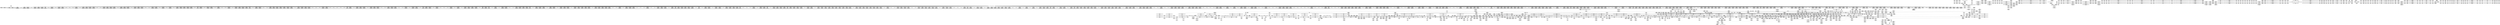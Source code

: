 digraph {
	CE0x40dbae0 [shape=record,shape=Mrecord,label="{CE0x40dbae0|__rcu_read_lock:_do.end|*SummSource*}"]
	CE0x40d6240 [shape=record,shape=Mrecord,label="{CE0x40d6240|%struct.lockdep_map*_null|*Constant*|*SummSource*}"]
	CE0x40d72f0 [shape=record,shape=Mrecord,label="{CE0x40d72f0|rcu_lock_acquire:_indirectgoto}"]
	CE0x4080680 [shape=record,shape=Mrecord,label="{CE0x4080680|task_has_perm:_tmp20|security/selinux/hooks.c,1525}"]
	CE0x3fc9e70 [shape=record,shape=Mrecord,label="{CE0x3fc9e70|2472:_%struct.cred*,_:_CRE_704,712_|*MultipleSource*|Function::task_has_perm&Arg::tsk1::|Function::selinux_task_wait&Arg::p::|security/selinux/hooks.c,1525}"]
	CE0x406b120 [shape=record,shape=Mrecord,label="{CE0x406b120|task_has_perm:_tmp11|security/selinux/hooks.c,1525|*SummSink*}"]
	CE0x404efc0 [shape=record,shape=Mrecord,label="{CE0x404efc0|2472:_%struct.cred*,_:_CRE_2954,2955_}"]
	CE0x40206b0 [shape=record,shape=Mrecord,label="{CE0x40206b0|2472:_%struct.cred*,_:_CRE_2524,2525_}"]
	CE0x4010360 [shape=record,shape=Mrecord,label="{CE0x4010360|task_has_perm:_bb|*SummSink*}"]
	CE0x40687d0 [shape=record,shape=Mrecord,label="{CE0x40687d0|task_has_perm:_tmp4|*LoadInst*|security/selinux/hooks.c,1525|*SummSink*}"]
	CE0x4021900 [shape=record,shape=Mrecord,label="{CE0x4021900|2472:_%struct.cred*,_:_CRE_2592,2594_|*MultipleSource*|Function::task_has_perm&Arg::tsk1::|Function::selinux_task_wait&Arg::p::|security/selinux/hooks.c,1525}"]
	CE0x40db4b0 [shape=record,shape=Mrecord,label="{CE0x40db4b0|_call_void___preempt_count_sub(i32_1)_#10,_!dbg_!27715|include/linux/rcupdate.h,244|*SummSink*}"]
	CE0x3fc1b80 [shape=record,shape=Mrecord,label="{CE0x3fc1b80|i64*_getelementptr_inbounds_(_24_x_i64_,_24_x_i64_*___llvm_gcov_ctr138,_i64_0,_i64_11)|*Constant*|*SummSink*}"]
	CE0x3fdf2c0 [shape=record,shape=Mrecord,label="{CE0x3fdf2c0|_ret_void,_!dbg_!27719|./arch/x86/include/asm/preempt.h,73|*SummSource*}"]
	CE0x4059580 [shape=record,shape=Mrecord,label="{CE0x4059580|2472:_%struct.cred*,_:_CRE_6208,6216_|*MultipleSource*|Function::task_has_perm&Arg::tsk1::|Function::selinux_task_wait&Arg::p::|security/selinux/hooks.c,1525}"]
	CE0x4048af0 [shape=record,shape=Mrecord,label="{CE0x4048af0|rcu_read_lock:_do.body|*SummSource*}"]
	CE0x40b7bb0 [shape=record,shape=Mrecord,label="{CE0x40b7bb0|rcu_read_lock:_tmp19|include/linux/rcupdate.h,882|*SummSource*}"]
	CE0x3fef330 [shape=record,shape=Mrecord,label="{CE0x3fef330|2472:_%struct.cred*,_:_CRE_2240,2248_|*MultipleSource*|Function::task_has_perm&Arg::tsk1::|Function::selinux_task_wait&Arg::p::|security/selinux/hooks.c,1525}"]
	CE0x40c2b60 [shape=record,shape=Mrecord,label="{CE0x40c2b60|rcu_read_unlock:_tmp10|include/linux/rcupdate.h,933}"]
	CE0x3fe9810 [shape=record,shape=Mrecord,label="{CE0x3fe9810|task_has_perm:_do.end|*SummSource*}"]
	CE0x409a290 [shape=record,shape=Mrecord,label="{CE0x409a290|task_has_perm:_tmp52|security/selinux/hooks.c,1526|*SummSink*}"]
	CE0x4058ae0 [shape=record,shape=Mrecord,label="{CE0x4058ae0|2472:_%struct.cred*,_:_CRE_6176,6180_|*MultipleSource*|Function::task_has_perm&Arg::tsk1::|Function::selinux_task_wait&Arg::p::|security/selinux/hooks.c,1525}"]
	CE0x40c3700 [shape=record,shape=Mrecord,label="{CE0x40c3700|rcu_lock_acquire:_tmp1|*SummSink*}"]
	CE0x3ffc3a0 [shape=record,shape=Mrecord,label="{CE0x3ffc3a0|__rcu_read_lock:_entry|*SummSource*}"]
	CE0x3fd1cb0 [shape=record,shape=Mrecord,label="{CE0x3fd1cb0|_call_void_mcount()_#3|*SummSink*}"]
	CE0x4011e50 [shape=record,shape=Mrecord,label="{CE0x4011e50|2472:_%struct.cred*,_:_CRE_400,408_|*MultipleSource*|Function::task_has_perm&Arg::tsk1::|Function::selinux_task_wait&Arg::p::|security/selinux/hooks.c,1525}"]
	CE0x4127c20 [shape=record,shape=Mrecord,label="{CE0x4127c20|_call_void_mcount()_#3}"]
	CE0x4056660 [shape=record,shape=Mrecord,label="{CE0x4056660|2472:_%struct.cred*,_:_CRE_5912,5920_|*MultipleSource*|Function::task_has_perm&Arg::tsk1::|Function::selinux_task_wait&Arg::p::|security/selinux/hooks.c,1525}"]
	CE0x3fd44b0 [shape=record,shape=Mrecord,label="{CE0x3fd44b0|i64_1|*Constant*|*SummSink*}"]
	CE0x3ff6bc0 [shape=record,shape=Mrecord,label="{CE0x3ff6bc0|i64_7|*Constant*}"]
	CE0x3fccc50 [shape=record,shape=Mrecord,label="{CE0x3fccc50|2472:_%struct.cred*,_:_CRE_689,690_}"]
	CE0x4065510 [shape=record,shape=Mrecord,label="{CE0x4065510|2472:_%struct.cred*,_:_CRE_6664,6668_|*MultipleSource*|Function::task_has_perm&Arg::tsk1::|Function::selinux_task_wait&Arg::p::|security/selinux/hooks.c,1525}"]
	CE0x40f6a60 [shape=record,shape=Mrecord,label="{CE0x40f6a60|i64*_getelementptr_inbounds_(_4_x_i64_,_4_x_i64_*___llvm_gcov_ctr134,_i64_0,_i64_3)|*Constant*|*SummSink*}"]
	CE0x3fcef70 [shape=record,shape=Mrecord,label="{CE0x3fcef70|task_has_perm:_tmp7|security/selinux/hooks.c,1525|*SummSource*}"]
	CE0x40482b0 [shape=record,shape=Mrecord,label="{CE0x40482b0|GLOBAL:___llvm_gcov_ctr127|Global_var:__llvm_gcov_ctr127}"]
	CE0x4021720 [shape=record,shape=Mrecord,label="{CE0x4021720|2472:_%struct.cred*,_:_CRE_2584,2592_|*MultipleSource*|Function::task_has_perm&Arg::tsk1::|Function::selinux_task_wait&Arg::p::|security/selinux/hooks.c,1525}"]
	CE0x4025ad0 [shape=record,shape=Mrecord,label="{CE0x4025ad0|2472:_%struct.cred*,_:_CRE_2824,2832_|*MultipleSource*|Function::task_has_perm&Arg::tsk1::|Function::selinux_task_wait&Arg::p::|security/selinux/hooks.c,1525}"]
	CE0x40c0b80 [shape=record,shape=Mrecord,label="{CE0x40c0b80|rcu_read_unlock:_call3|include/linux/rcupdate.h,933|*SummSource*}"]
	CE0x40cb720 [shape=record,shape=Mrecord,label="{CE0x40cb720|_call_void_rcu_lock_release(%struct.lockdep_map*_rcu_lock_map)_#10,_!dbg_!27733|include/linux/rcupdate.h,935}"]
	CE0x40262f0 [shape=record,shape=Mrecord,label="{CE0x40262f0|2472:_%struct.cred*,_:_CRE_2856,2864_|*MultipleSource*|Function::task_has_perm&Arg::tsk1::|Function::selinux_task_wait&Arg::p::|security/selinux/hooks.c,1525}"]
	CE0x40b8100 [shape=record,shape=Mrecord,label="{CE0x40b8100|rcu_read_lock:_tmp20|include/linux/rcupdate.h,882|*SummSource*}"]
	CE0x3fcdb30 [shape=record,shape=Mrecord,label="{CE0x3fcdb30|selinux_task_wait:_tmp2}"]
	CE0x4070ad0 [shape=record,shape=Mrecord,label="{CE0x4070ad0|task_has_perm:_tmp57|security/selinux/hooks.c,1526|*SummSink*}"]
	CE0x4071770 [shape=record,shape=Mrecord,label="{CE0x4071770|avc_has_perm:_tsid|Function::avc_has_perm&Arg::tsid::}"]
	CE0x40d1370 [shape=record,shape=Mrecord,label="{CE0x40d1370|__preempt_count_sub:_tmp6|./arch/x86/include/asm/preempt.h,78|*SummSource*}"]
	CE0x4059ff0 [shape=record,shape=Mrecord,label="{CE0x4059ff0|2472:_%struct.cred*,_:_CRE_6248,6256_|*MultipleSource*|Function::task_has_perm&Arg::tsk1::|Function::selinux_task_wait&Arg::p::|security/selinux/hooks.c,1525}"]
	CE0x4090790 [shape=record,shape=Mrecord,label="{CE0x4090790|i64_17|*Constant*}"]
	CE0x40aa3c0 [shape=record,shape=Mrecord,label="{CE0x40aa3c0|_ret_i32_%retval.0,_!dbg_!27728|security/selinux/avc.c,775|*SummSink*}"]
	CE0x3fcde70 [shape=record,shape=Mrecord,label="{CE0x3fcde70|get_current:_bb|*SummSink*}"]
	CE0x40501c0 [shape=record,shape=Mrecord,label="{CE0x40501c0|_call_void_lockdep_rcu_suspicious(i8*_getelementptr_inbounds_(_25_x_i8_,_25_x_i8_*_.str3,_i32_0,_i32_0),_i32_1526,_i8*_getelementptr_inbounds_(_41_x_i8_,_41_x_i8_*_.str44,_i32_0,_i32_0))_#10,_!dbg_!27771|security/selinux/hooks.c,1526|*SummSource*}"]
	CE0x40773a0 [shape=record,shape=Mrecord,label="{CE0x40773a0|rcu_read_lock:_tmp7|include/linux/rcupdate.h,882}"]
	CE0x400c060 [shape=record,shape=Mrecord,label="{CE0x400c060|task_has_perm:_tmp6|security/selinux/hooks.c,1525|*SummSource*}"]
	CE0x409d0a0 [shape=record,shape=Mrecord,label="{CE0x409d0a0|__preempt_count_sub:_tmp1|*SummSink*}"]
	CE0x3ffcb40 [shape=record,shape=Mrecord,label="{CE0x3ffcb40|2472:_%struct.cred*,_:_CRE_480,488_|*MultipleSource*|Function::task_has_perm&Arg::tsk1::|Function::selinux_task_wait&Arg::p::|security/selinux/hooks.c,1525}"]
	CE0x4025660 [shape=record,shape=Mrecord,label="{CE0x4025660|2472:_%struct.cred*,_:_CRE_2808,2816_|*MultipleSource*|Function::task_has_perm&Arg::tsk1::|Function::selinux_task_wait&Arg::p::|security/selinux/hooks.c,1525}"]
	CE0x40518b0 [shape=record,shape=Mrecord,label="{CE0x40518b0|2472:_%struct.cred*,_:_CRE_2975,2976_}"]
	CE0x401e090 [shape=record,shape=Mrecord,label="{CE0x401e090|2472:_%struct.cred*,_:_CRE_2344,2352_|*MultipleSource*|Function::task_has_perm&Arg::tsk1::|Function::selinux_task_wait&Arg::p::|security/selinux/hooks.c,1525}"]
	CE0x40dee40 [shape=record,shape=Mrecord,label="{CE0x40dee40|rcu_lock_release:_bb|*SummSink*}"]
	CE0x40885e0 [shape=record,shape=Mrecord,label="{CE0x40885e0|task_has_perm:_sid|security/selinux/hooks.c,1525|*SummSink*}"]
	CE0x4098150 [shape=record,shape=Mrecord,label="{CE0x4098150|task_has_perm:_tmp49|security/selinux/hooks.c,1526}"]
	CE0x401e9f0 [shape=record,shape=Mrecord,label="{CE0x401e9f0|2472:_%struct.cred*,_:_CRE_2384,2392_|*MultipleSource*|Function::task_has_perm&Arg::tsk1::|Function::selinux_task_wait&Arg::p::|security/selinux/hooks.c,1525}"]
	CE0x407c0f0 [shape=record,shape=Mrecord,label="{CE0x407c0f0|task_has_perm:_tmp14|security/selinux/hooks.c,1525|*SummSource*}"]
	CE0x40d6850 [shape=record,shape=Mrecord,label="{CE0x40d6850|i64_ptrtoint_(i8*_blockaddress(_rcu_lock_acquire,_%__here)_to_i64)|*Constant*|*SummSource*}"]
	CE0x400fc50 [shape=record,shape=Mrecord,label="{CE0x400fc50|__rcu_read_unlock:_tmp4|include/linux/rcupdate.h,244|*SummSink*}"]
	CE0x408c580 [shape=record,shape=Mrecord,label="{CE0x408c580|task_has_perm:_tmp34|security/selinux/hooks.c,1526}"]
	CE0x3fec140 [shape=record,shape=Mrecord,label="{CE0x3fec140|task_has_perm:_perms|Function::task_has_perm&Arg::perms::|*SummSink*}"]
	CE0x407e970 [shape=record,shape=Mrecord,label="{CE0x407e970|rcu_read_lock:_tmp18|include/linux/rcupdate.h,882|*SummSource*}"]
	CE0x40cd470 [shape=record,shape=Mrecord,label="{CE0x40cd470|_ret_void,_!dbg_!27717|include/linux/rcupdate.h,424|*SummSource*}"]
	CE0x4085040 [shape=record,shape=Mrecord,label="{CE0x4085040|128:_i8*,_:_CRE_52,56_|*MultipleSource*|*LoadInst*|security/selinux/hooks.c,1525|security/selinux/hooks.c,1525}"]
	CE0x4132440 [shape=record,shape=Mrecord,label="{CE0x4132440|__preempt_count_sub:_do.end|*SummSource*}"]
	CE0x40cba20 [shape=record,shape=Mrecord,label="{CE0x40cba20|rcu_read_unlock:_tmp22|include/linux/rcupdate.h,935}"]
	CE0x40cb1c0 [shape=record,shape=Mrecord,label="{CE0x40cb1c0|__rcu_read_lock:_tmp4|include/linux/rcupdate.h,239|*SummSource*}"]
	CE0x40f62f0 [shape=record,shape=Mrecord,label="{CE0x40f62f0|rcu_lock_acquire:___here|*SummSink*}"]
	CE0x40e20d0 [shape=record,shape=Mrecord,label="{CE0x40e20d0|i64*_getelementptr_inbounds_(_4_x_i64_,_4_x_i64_*___llvm_gcov_ctr129,_i64_0,_i64_3)|*Constant*|*SummSink*}"]
	CE0x40d5340 [shape=record,shape=Mrecord,label="{CE0x40d5340|i64*_getelementptr_inbounds_(_4_x_i64_,_4_x_i64_*___llvm_gcov_ctr130,_i64_0,_i64_1)|*Constant*|*SummSink*}"]
	CE0x40be1f0 [shape=record,shape=Mrecord,label="{CE0x40be1f0|i64*_getelementptr_inbounds_(_4_x_i64_,_4_x_i64_*___llvm_gcov_ctr129,_i64_0,_i64_3)|*Constant*}"]
	CE0x4053390 [shape=record,shape=Mrecord,label="{CE0x4053390|2472:_%struct.cred*,_:_CRE_3080,3084_|*MultipleSource*|Function::task_has_perm&Arg::tsk1::|Function::selinux_task_wait&Arg::p::|security/selinux/hooks.c,1525}"]
	CE0x3ff8b60 [shape=record,shape=Mrecord,label="{CE0x3ff8b60|rcu_read_lock:_tmp5|include/linux/rcupdate.h,882|*SummSource*}"]
	CE0x40f0920 [shape=record,shape=Mrecord,label="{CE0x40f0920|__rcu_read_unlock:_tmp5|include/linux/rcupdate.h,244|*SummSink*}"]
	CE0x40643e0 [shape=record,shape=Mrecord,label="{CE0x40643e0|2472:_%struct.cred*,_:_CRE_6616,6624_|*MultipleSource*|Function::task_has_perm&Arg::tsk1::|Function::selinux_task_wait&Arg::p::|security/selinux/hooks.c,1525}"]
	CE0x40882f0 [shape=record,shape=Mrecord,label="{CE0x40882f0|i32_1|*Constant*|*SummSink*}"]
	CE0x408bf80 [shape=record,shape=Mrecord,label="{CE0x408bf80|task_has_perm:_tmp33|security/selinux/hooks.c,1526}"]
	CE0x4056220 [shape=record,shape=Mrecord,label="{CE0x4056220|2472:_%struct.cred*,_:_CRE_5896,5904_|*MultipleSource*|Function::task_has_perm&Arg::tsk1::|Function::selinux_task_wait&Arg::p::|security/selinux/hooks.c,1525}"]
	CE0x4087d20 [shape=record,shape=Mrecord,label="{CE0x4087d20|task_has_perm:_tmp36|security/selinux/hooks.c,1526|*SummSink*}"]
	CE0x400f8b0 [shape=record,shape=Mrecord,label="{CE0x400f8b0|task_has_perm:_do.body5|*SummSource*}"]
	CE0x400e860 [shape=record,shape=Mrecord,label="{CE0x400e860|rcu_read_unlock:_tmp4|include/linux/rcupdate.h,933|*SummSink*}"]
	CE0x4022be0 [shape=record,shape=Mrecord,label="{CE0x4022be0|2472:_%struct.cred*,_:_CRE_2664,2672_|*MultipleSource*|Function::task_has_perm&Arg::tsk1::|Function::selinux_task_wait&Arg::p::|security/selinux/hooks.c,1525}"]
	CE0x40800c0 [shape=record,shape=Mrecord,label="{CE0x40800c0|i8*_getelementptr_inbounds_(_25_x_i8_,_25_x_i8_*_.str45,_i32_0,_i32_0)|*Constant*|*SummSource*}"]
	CE0x4081c20 [shape=record,shape=Mrecord,label="{CE0x4081c20|task_has_perm:_call|security/selinux/hooks.c,1525|*SummSource*}"]
	CE0x407acd0 [shape=record,shape=Mrecord,label="{CE0x407acd0|GLOBAL:___llvm_gcov_ctr138|Global_var:__llvm_gcov_ctr138|*SummSource*}"]
	CE0x40512c0 [shape=record,shape=Mrecord,label="{CE0x40512c0|2472:_%struct.cred*,_:_CRE_2970,2971_}"]
	CE0x406eaf0 [shape=record,shape=Mrecord,label="{CE0x406eaf0|_call_void_rcu_read_unlock()_#10,_!dbg_!27790|security/selinux/hooks.c,1527|*SummSink*}"]
	CE0x4052d60 [shape=record,shape=Mrecord,label="{CE0x4052d60|2472:_%struct.cred*,_:_CRE_3056,3064_|*MultipleSource*|Function::task_has_perm&Arg::tsk1::|Function::selinux_task_wait&Arg::p::|security/selinux/hooks.c,1525}"]
	CE0x4051650 [shape=record,shape=Mrecord,label="{CE0x4051650|2472:_%struct.cred*,_:_CRE_2973,2974_}"]
	CE0x404e640 [shape=record,shape=Mrecord,label="{CE0x404e640|2472:_%struct.cred*,_:_CRE_2946,2947_}"]
	CE0x4060cd0 [shape=record,shape=Mrecord,label="{CE0x4060cd0|2472:_%struct.cred*,_:_CRE_6424,6432_|*MultipleSource*|Function::task_has_perm&Arg::tsk1::|Function::selinux_task_wait&Arg::p::|security/selinux/hooks.c,1525}"]
	CE0x4066700 [shape=record,shape=Mrecord,label="{CE0x4066700|2472:_%struct.cred*,_:_CRE_10560,10568_|*MultipleSource*|Function::task_has_perm&Arg::tsk1::|Function::selinux_task_wait&Arg::p::|security/selinux/hooks.c,1525}"]
	CE0x40153d0 [shape=record,shape=Mrecord,label="{CE0x40153d0|2472:_%struct.cred*,_:_CRE_1912,1920_|*MultipleSource*|Function::task_has_perm&Arg::tsk1::|Function::selinux_task_wait&Arg::p::|security/selinux/hooks.c,1525}"]
	CE0x3ffdcc0 [shape=record,shape=Mrecord,label="{CE0x3ffdcc0|2472:_%struct.cred*,_:_CRE_20,24_|*MultipleSource*|Function::task_has_perm&Arg::tsk1::|Function::selinux_task_wait&Arg::p::|security/selinux/hooks.c,1525}"]
	CE0x40cbb90 [shape=record,shape=Mrecord,label="{CE0x40cbb90|rcu_read_unlock:_tmp22|include/linux/rcupdate.h,935|*SummSource*}"]
	CE0x40bd7b0 [shape=record,shape=Mrecord,label="{CE0x40bd7b0|__rcu_read_lock:_tmp5|include/linux/rcupdate.h,239|*SummSource*}"]
	CE0x3fc99a0 [shape=record,shape=Mrecord,label="{CE0x3fc99a0|2472:_%struct.cred*,_:_CRE_699,700_}"]
	CE0x40b9490 [shape=record,shape=Mrecord,label="{CE0x40b9490|rcu_read_lock:_tmp21|include/linux/rcupdate.h,884|*SummSink*}"]
	CE0x4019a60 [shape=record,shape=Mrecord,label="{CE0x4019a60|task_has_perm:_tmp16|security/selinux/hooks.c,1525}"]
	CE0x3ff5550 [shape=record,shape=Mrecord,label="{CE0x3ff5550|rcu_read_unlock:_tmp9|include/linux/rcupdate.h,933|*SummSink*}"]
	CE0x40c7600 [shape=record,shape=Mrecord,label="{CE0x40c7600|rcu_read_unlock:_tmp19|include/linux/rcupdate.h,933}"]
	CE0x3fd2530 [shape=record,shape=Mrecord,label="{CE0x3fd2530|2472:_%struct.cred*,_:_CRE_2960,2961_}"]
	CE0x3fe6cb0 [shape=record,shape=Mrecord,label="{CE0x3fe6cb0|task_has_perm:_entry}"]
	CE0x3fe5d30 [shape=record,shape=Mrecord,label="{CE0x3fe5d30|2472:_%struct.cred*,_:_CRE_320,328_|*MultipleSource*|Function::task_has_perm&Arg::tsk1::|Function::selinux_task_wait&Arg::p::|security/selinux/hooks.c,1525}"]
	CE0x3fcc830 [shape=record,shape=Mrecord,label="{CE0x3fcc830|2472:_%struct.cred*,_:_CRE_680,688_|*MultipleSource*|Function::task_has_perm&Arg::tsk1::|Function::selinux_task_wait&Arg::p::|security/selinux/hooks.c,1525}"]
	CE0x40fbca0 [shape=record,shape=Mrecord,label="{CE0x40fbca0|__preempt_count_add:_do.body|*SummSink*}"]
	CE0x400f260 [shape=record,shape=Mrecord,label="{CE0x400f260|2472:_%struct.cred*,_:_CRE_144,152_|*MultipleSource*|Function::task_has_perm&Arg::tsk1::|Function::selinux_task_wait&Arg::p::|security/selinux/hooks.c,1525}"]
	CE0x4088ac0 [shape=record,shape=Mrecord,label="{CE0x4088ac0|i32_1|*Constant*}"]
	CE0x40987f0 [shape=record,shape=Mrecord,label="{CE0x40987f0|task_has_perm:_tmp49|security/selinux/hooks.c,1526|*SummSink*}"]
	CE0x40ab670 [shape=record,shape=Mrecord,label="{CE0x40ab670|_ret_void,_!dbg_!27717|include/linux/rcupdate.h,419}"]
	CE0x3fd0f40 [shape=record,shape=Mrecord,label="{CE0x3fd0f40|task_has_perm:_tsk2|Function::task_has_perm&Arg::tsk2::|*SummSource*}"]
	CE0x40913d0 [shape=record,shape=Mrecord,label="{CE0x40913d0|task_has_perm:_tmp41|security/selinux/hooks.c,1526|*SummSource*}"]
	CE0x3ff32a0 [shape=record,shape=Mrecord,label="{CE0x3ff32a0|task_has_perm:_security|security/selinux/hooks.c,1525}"]
	CE0x3ffa900 [shape=record,shape=Mrecord,label="{CE0x3ffa900|task_has_perm:_do.end20}"]
	CE0x404d6d0 [shape=record,shape=Mrecord,label="{CE0x404d6d0|2472:_%struct.cred*,_:_CRE_2933,2934_}"]
	CE0x3fd5e30 [shape=record,shape=Mrecord,label="{CE0x3fd5e30|i64*_getelementptr_inbounds_(_2_x_i64_,_2_x_i64_*___llvm_gcov_ctr98,_i64_0,_i64_1)|*Constant*}"]
	CE0x40c5c20 [shape=record,shape=Mrecord,label="{CE0x40c5c20|rcu_read_unlock:_tmp15|include/linux/rcupdate.h,933|*SummSource*}"]
	CE0x40d25b0 [shape=record,shape=Mrecord,label="{CE0x40d25b0|i64*_getelementptr_inbounds_(_4_x_i64_,_4_x_i64_*___llvm_gcov_ctr129,_i64_0,_i64_0)|*Constant*|*SummSink*}"]
	CE0x4068dd0 [shape=record,shape=Mrecord,label="{CE0x4068dd0|GLOBAL:_task_has_perm.__warned|Global_var:task_has_perm.__warned}"]
	CE0x40cf5b0 [shape=record,shape=Mrecord,label="{CE0x40cf5b0|i64*_getelementptr_inbounds_(_4_x_i64_,_4_x_i64_*___llvm_gcov_ctr133,_i64_0,_i64_0)|*Constant*|*SummSink*}"]
	CE0x3fd0dd0 [shape=record,shape=Mrecord,label="{CE0x3fd0dd0|selinux_task_wait:_call|security/selinux/hooks.c,3675}"]
	CE0x406e980 [shape=record,shape=Mrecord,label="{CE0x406e980|task_has_perm:_tmp55|security/selinux/hooks.c,1526|*SummSource*}"]
	CE0x40bbfb0 [shape=record,shape=Mrecord,label="{CE0x40bbfb0|rcu_lock_release:_tmp1|*SummSource*}"]
	CE0x4013860 [shape=record,shape=Mrecord,label="{CE0x4013860|_ret_void,_!dbg_!27717|include/linux/rcupdate.h,240|*SummSource*}"]
	CE0x3fefa80 [shape=record,shape=Mrecord,label="{CE0x3fefa80|2472:_%struct.cred*,_:_CRE_2272,2280_|*MultipleSource*|Function::task_has_perm&Arg::tsk1::|Function::selinux_task_wait&Arg::p::|security/selinux/hooks.c,1525}"]
	CE0x4084900 [shape=record,shape=Mrecord,label="{CE0x4084900|128:_i8*,_:_CRE_36,40_|*MultipleSource*|*LoadInst*|security/selinux/hooks.c,1525|security/selinux/hooks.c,1525}"]
	CE0x4058f20 [shape=record,shape=Mrecord,label="{CE0x4058f20|2472:_%struct.cred*,_:_CRE_6192,6196_|*MultipleSource*|Function::task_has_perm&Arg::tsk1::|Function::selinux_task_wait&Arg::p::|security/selinux/hooks.c,1525}"]
	CE0x405b1b0 [shape=record,shape=Mrecord,label="{CE0x405b1b0|2472:_%struct.cred*,_:_CRE_6294,6295_}"]
	CE0x407ac60 [shape=record,shape=Mrecord,label="{CE0x407ac60|GLOBAL:___llvm_gcov_ctr138|Global_var:__llvm_gcov_ctr138}"]
	CE0x4132f50 [shape=record,shape=Mrecord,label="{CE0x4132f50|i64_1|*Constant*}"]
	CE0x402ae40 [shape=record,shape=Mrecord,label="{CE0x402ae40|task_has_perm:_if.then18|*SummSource*}"]
	CE0x404b990 [shape=record,shape=Mrecord,label="{CE0x404b990|rcu_read_lock:_if.then|*SummSink*}"]
	CE0x40b9370 [shape=record,shape=Mrecord,label="{CE0x40b9370|i64*_getelementptr_inbounds_(_11_x_i64_,_11_x_i64_*___llvm_gcov_ctr127,_i64_0,_i64_10)|*Constant*|*SummSource*}"]
	CE0x40dfa30 [shape=record,shape=Mrecord,label="{CE0x40dfa30|rcu_lock_release:___here|*SummSink*}"]
	CE0x40da940 [shape=record,shape=Mrecord,label="{CE0x40da940|__rcu_read_unlock:_do.end|*SummSource*}"]
	CE0x4016b80 [shape=record,shape=Mrecord,label="{CE0x4016b80|rcu_read_lock:_tmp}"]
	CE0x4063db0 [shape=record,shape=Mrecord,label="{CE0x4063db0|2472:_%struct.cred*,_:_CRE_6584,6600_|*MultipleSource*|Function::task_has_perm&Arg::tsk1::|Function::selinux_task_wait&Arg::p::|security/selinux/hooks.c,1525}"]
	CE0x4064c90 [shape=record,shape=Mrecord,label="{CE0x4064c90|2472:_%struct.cred*,_:_CRE_6644,6648_|*MultipleSource*|Function::task_has_perm&Arg::tsk1::|Function::selinux_task_wait&Arg::p::|security/selinux/hooks.c,1525}"]
	CE0x404f3f0 [shape=record,shape=Mrecord,label="{CE0x404f3f0|i64*_getelementptr_inbounds_(_24_x_i64_,_24_x_i64_*___llvm_gcov_ctr138,_i64_0,_i64_19)|*Constant*|*SummSource*}"]
	CE0x3fdfca0 [shape=record,shape=Mrecord,label="{CE0x3fdfca0|COLLAPSED:_GCMRE_current_task_external_global_%struct.task_struct*:_elem_0:default:}"]
	CE0x401a1e0 [shape=record,shape=Mrecord,label="{CE0x401a1e0|task_has_perm:_tmp17|security/selinux/hooks.c,1525|*SummSink*}"]
	CE0x400ddd0 [shape=record,shape=Mrecord,label="{CE0x400ddd0|_call_void_lockdep_rcu_suspicious(i8*_getelementptr_inbounds_(_25_x_i8_,_25_x_i8_*_.str3,_i32_0,_i32_0),_i32_1525,_i8*_getelementptr_inbounds_(_41_x_i8_,_41_x_i8_*_.str44,_i32_0,_i32_0))_#10,_!dbg_!27734|security/selinux/hooks.c,1525|*SummSink*}"]
	CE0x4088470 [shape=record,shape=Mrecord,label="{CE0x4088470|task_has_perm:_sid|security/selinux/hooks.c,1525}"]
	CE0x40bc2f0 [shape=record,shape=Mrecord,label="{CE0x40bc2f0|GLOBAL:_rcu_read_unlock.__warned|Global_var:rcu_read_unlock.__warned|*SummSink*}"]
	CE0x4083ab0 [shape=record,shape=Mrecord,label="{CE0x4083ab0|128:_i8*,_:_CRE_4,8_|*MultipleSource*|*LoadInst*|security/selinux/hooks.c,1525|security/selinux/hooks.c,1525}"]
	CE0x3fc9c90 [shape=record,shape=Mrecord,label="{CE0x3fc9c90|2472:_%struct.cred*,_:_CRE_702,703_}"]
	CE0x4011160 [shape=record,shape=Mrecord,label="{CE0x4011160|GLOBAL:_rcu_read_unlock.__warned|Global_var:rcu_read_unlock.__warned}"]
	CE0x3fd9b60 [shape=record,shape=Mrecord,label="{CE0x3fd9b60|i64*_getelementptr_inbounds_(_24_x_i64_,_24_x_i64_*___llvm_gcov_ctr138,_i64_0,_i64_1)|*Constant*}"]
	CE0x401ef90 [shape=record,shape=Mrecord,label="{CE0x401ef90|2472:_%struct.cred*,_:_CRE_2408,2416_|*MultipleSource*|Function::task_has_perm&Arg::tsk1::|Function::selinux_task_wait&Arg::p::|security/selinux/hooks.c,1525}"]
	CE0x3fd5140 [shape=record,shape=Mrecord,label="{CE0x3fd5140|get_current:_tmp1}"]
	CE0x3fcf8f0 [shape=record,shape=Mrecord,label="{CE0x3fcf8f0|2472:_%struct.cred*,_:_CRE_184,192_|*MultipleSource*|Function::task_has_perm&Arg::tsk1::|Function::selinux_task_wait&Arg::p::|security/selinux/hooks.c,1525}"]
	CE0x3fee420 [shape=record,shape=Mrecord,label="{CE0x3fee420|i32_77|*Constant*}"]
	CE0x405ce30 [shape=record,shape=Mrecord,label="{CE0x405ce30|2472:_%struct.cred*,_:_CRE_6318,6319_}"]
	CE0x40c86f0 [shape=record,shape=Mrecord,label="{CE0x40c86f0|rcu_read_unlock:_tmp21|include/linux/rcupdate.h,935|*SummSource*}"]
	CE0x3fe9280 [shape=record,shape=Mrecord,label="{CE0x3fe9280|i32_0|*Constant*}"]
	CE0x40b3f40 [shape=record,shape=Mrecord,label="{CE0x40b3f40|__preempt_count_sub:_do.end}"]
	CE0x405a430 [shape=record,shape=Mrecord,label="{CE0x405a430|2472:_%struct.cred*,_:_CRE_6264,6280_|*MultipleSource*|Function::task_has_perm&Arg::tsk1::|Function::selinux_task_wait&Arg::p::|security/selinux/hooks.c,1525}"]
	CE0x3ff2900 [shape=record,shape=Mrecord,label="{CE0x3ff2900|i32_1|*Constant*}"]
	CE0x411e6a0 [shape=record,shape=Mrecord,label="{CE0x411e6a0|_call_void_mcount()_#3|*SummSink*}"]
	CE0x40838c0 [shape=record,shape=Mrecord,label="{CE0x40838c0|128:_i8*,_:_CRE_8,16_|*MultipleSource*|*LoadInst*|security/selinux/hooks.c,1525|security/selinux/hooks.c,1525}"]
	CE0x40c2830 [shape=record,shape=Mrecord,label="{CE0x40c2830|i64*_getelementptr_inbounds_(_4_x_i64_,_4_x_i64_*___llvm_gcov_ctr135,_i64_0,_i64_3)|*Constant*|*SummSink*}"]
	CE0x40be5e0 [shape=record,shape=Mrecord,label="{CE0x40be5e0|rcu_read_unlock:_tmp11|include/linux/rcupdate.h,933}"]
	CE0x40c5af0 [shape=record,shape=Mrecord,label="{CE0x40c5af0|rcu_read_unlock:_tmp15|include/linux/rcupdate.h,933}"]
	CE0x40ab7d0 [shape=record,shape=Mrecord,label="{CE0x40ab7d0|_call_void___preempt_count_sub(i32_1)_#10,_!dbg_!27715|include/linux/rcupdate.h,244|*SummSource*}"]
	CE0x40c1fe0 [shape=record,shape=Mrecord,label="{CE0x40c1fe0|_call_void___preempt_count_add(i32_1)_#10,_!dbg_!27711|include/linux/rcupdate.h,239|*SummSink*}"]
	CE0x40106a0 [shape=record,shape=Mrecord,label="{CE0x40106a0|task_has_perm:_do.body10}"]
	CE0x4018c00 [shape=record,shape=Mrecord,label="{CE0x4018c00|rcu_read_lock:_tmp12|include/linux/rcupdate.h,882|*SummSource*}"]
	CE0x405fa20 [shape=record,shape=Mrecord,label="{CE0x405fa20|2472:_%struct.cred*,_:_CRE_6355,6356_}"]
	CE0x408b8b0 [shape=record,shape=Mrecord,label="{CE0x408b8b0|i64_14|*Constant*|*SummSink*}"]
	CE0x4060ab0 [shape=record,shape=Mrecord,label="{CE0x4060ab0|2472:_%struct.cred*,_:_CRE_6408,6424_|*MultipleSource*|Function::task_has_perm&Arg::tsk1::|Function::selinux_task_wait&Arg::p::|security/selinux/hooks.c,1525}"]
	CE0x3ff6e90 [shape=record,shape=Mrecord,label="{CE0x3ff6e90|rcu_read_lock:_tmp13|include/linux/rcupdate.h,882|*SummSource*}"]
	CE0x40888f0 [shape=record,shape=Mrecord,label="{CE0x40888f0|task_has_perm:_tmp29|security/selinux/hooks.c,1525|*SummSink*}"]
	CE0x3ff8340 [shape=record,shape=Mrecord,label="{CE0x3ff8340|_call_void_mcount()_#3|*SummSink*}"]
	CE0x40f3040 [shape=record,shape=Mrecord,label="{CE0x40f3040|rcu_lock_release:_tmp1}"]
	CE0x4024970 [shape=record,shape=Mrecord,label="{CE0x4024970|2472:_%struct.cred*,_:_CRE_2760,2768_|*MultipleSource*|Function::task_has_perm&Arg::tsk1::|Function::selinux_task_wait&Arg::p::|security/selinux/hooks.c,1525}"]
	CE0x40d2250 [shape=record,shape=Mrecord,label="{CE0x40d2250|__preempt_count_sub:_tmp4|./arch/x86/include/asm/preempt.h,77|*SummSink*}"]
	CE0x4088510 [shape=record,shape=Mrecord,label="{CE0x4088510|task_has_perm:_sid|security/selinux/hooks.c,1525|*SummSource*}"]
	CE0x4092150 [shape=record,shape=Mrecord,label="{CE0x4092150|task_has_perm:_tmp43|security/selinux/hooks.c,1526|*SummSink*}"]
	CE0x40be930 [shape=record,shape=Mrecord,label="{CE0x40be930|rcu_lock_acquire:_tmp4|include/linux/rcupdate.h,418|*SummSink*}"]
	CE0x3fd2ec0 [shape=record,shape=Mrecord,label="{CE0x3fd2ec0|_ret_%struct.task_struct*_%tmp4,_!dbg_!27714|./arch/x86/include/asm/current.h,14|*SummSource*}"]
	CE0x40c2740 [shape=record,shape=Mrecord,label="{CE0x40c2740|i64*_getelementptr_inbounds_(_4_x_i64_,_4_x_i64_*___llvm_gcov_ctr135,_i64_0,_i64_3)|*Constant*|*SummSource*}"]
	CE0x40ebcc0 [shape=record,shape=Mrecord,label="{CE0x40ebcc0|__preempt_count_sub:_tmp7|./arch/x86/include/asm/preempt.h,78|*SummSource*}"]
	CE0x407ef50 [shape=record,shape=Mrecord,label="{CE0x407ef50|_call_void_lockdep_rcu_suspicious(i8*_getelementptr_inbounds_(_25_x_i8_,_25_x_i8_*_.str45,_i32_0,_i32_0),_i32_883,_i8*_getelementptr_inbounds_(_42_x_i8_,_42_x_i8_*_.str46,_i32_0,_i32_0))_#10,_!dbg_!27728|include/linux/rcupdate.h,882}"]
	CE0x3fe9630 [shape=record,shape=Mrecord,label="{CE0x3fe9630|task_has_perm:_do.body10|*SummSink*}"]
	CE0x40df200 [shape=record,shape=Mrecord,label="{CE0x40df200|rcu_lock_release:_tmp3|*SummSource*}"]
	CE0x40f77f0 [shape=record,shape=Mrecord,label="{CE0x40f77f0|_call_void_mcount()_#3}"]
	CE0x400ffc0 [shape=record,shape=Mrecord,label="{CE0x400ffc0|rcu_read_lock:_tmp|*SummSource*}"]
	CE0x402a4a0 [shape=record,shape=Mrecord,label="{CE0x402a4a0|_ret_void,_!dbg_!27717|include/linux/rcupdate.h,419|*SummSink*}"]
	CE0x4061360 [shape=record,shape=Mrecord,label="{CE0x4061360|2472:_%struct.cred*,_:_CRE_6448,6456_|*MultipleSource*|Function::task_has_perm&Arg::tsk1::|Function::selinux_task_wait&Arg::p::|security/selinux/hooks.c,1525}"]
	CE0x40664d0 [shape=record,shape=Mrecord,label="{CE0x40664d0|2472:_%struct.cred*,_:_CRE_10552,10560_|*MultipleSource*|Function::task_has_perm&Arg::tsk1::|Function::selinux_task_wait&Arg::p::|security/selinux/hooks.c,1525}"]
	CE0x405cbd0 [shape=record,shape=Mrecord,label="{CE0x405cbd0|2472:_%struct.cred*,_:_CRE_6316,6317_}"]
	CE0x40641c0 [shape=record,shape=Mrecord,label="{CE0x40641c0|2472:_%struct.cred*,_:_CRE_6608,6616_|*MultipleSource*|Function::task_has_perm&Arg::tsk1::|Function::selinux_task_wait&Arg::p::|security/selinux/hooks.c,1525}"]
	CE0x407a800 [shape=record,shape=Mrecord,label="{CE0x407a800|i64_0|*Constant*}"]
	CE0x3fe20d0 [shape=record,shape=Mrecord,label="{CE0x3fe20d0|i64*_getelementptr_inbounds_(_24_x_i64_,_24_x_i64_*___llvm_gcov_ctr138,_i64_0,_i64_1)|*Constant*|*SummSource*}"]
	CE0x3fdc110 [shape=record,shape=Mrecord,label="{CE0x3fdc110|2472:_%struct.cred*,_:_CRE_160,164_|*MultipleSource*|Function::task_has_perm&Arg::tsk1::|Function::selinux_task_wait&Arg::p::|security/selinux/hooks.c,1525}"]
	CE0x4078780 [shape=record,shape=Mrecord,label="{CE0x4078780|task_has_perm:_tmp22|security/selinux/hooks.c,1525|*SummSink*}"]
	CE0x40defd0 [shape=record,shape=Mrecord,label="{CE0x40defd0|i64*_getelementptr_inbounds_(_4_x_i64_,_4_x_i64_*___llvm_gcov_ctr133,_i64_0,_i64_2)|*Constant*}"]
	CE0x3ff1330 [shape=record,shape=Mrecord,label="{CE0x3ff1330|__rcu_read_lock:_tmp6|include/linux/rcupdate.h,240}"]
	CE0x402ce00 [shape=record,shape=Mrecord,label="{CE0x402ce00|2472:_%struct.cred*,_:_CRE_768,772_|*MultipleSource*|Function::task_has_perm&Arg::tsk1::|Function::selinux_task_wait&Arg::p::|security/selinux/hooks.c,1525}"]
	CE0x406a6c0 [shape=record,shape=Mrecord,label="{CE0x406a6c0|i64_5|*Constant*|*SummSource*}"]
	CE0x3ff4510 [shape=record,shape=Mrecord,label="{CE0x3ff4510|rcu_read_unlock:_tmp6|include/linux/rcupdate.h,933|*SummSource*}"]
	CE0x408d1d0 [shape=record,shape=Mrecord,label="{CE0x408d1d0|GLOBAL:_task_has_perm.__warned48|Global_var:task_has_perm.__warned48|*SummSource*}"]
	CE0x4097060 [shape=record,shape=Mrecord,label="{CE0x4097060|task_has_perm:_tmp47|security/selinux/hooks.c,1526}"]
	CE0x40bb650 [shape=record,shape=Mrecord,label="{CE0x40bb650|__rcu_read_lock:_tmp5|include/linux/rcupdate.h,239|*SummSink*}"]
	CE0x4047e70 [shape=record,shape=Mrecord,label="{CE0x4047e70|rcu_read_lock:_tmp4|include/linux/rcupdate.h,882|*SummSink*}"]
	CE0x3ffb370 [shape=record,shape=Mrecord,label="{CE0x3ffb370|i64*_getelementptr_inbounds_(_11_x_i64_,_11_x_i64_*___llvm_gcov_ctr132,_i64_0,_i64_8)|*Constant*}"]
	CE0x3fe7bc0 [shape=record,shape=Mrecord,label="{CE0x3fe7bc0|2472:_%struct.cred*,_:_CRE_2056,2057_|*MultipleSource*|Function::task_has_perm&Arg::tsk1::|Function::selinux_task_wait&Arg::p::|security/selinux/hooks.c,1525}"]
	CE0x408b980 [shape=record,shape=Mrecord,label="{CE0x408b980|task_has_perm:_tmp32|security/selinux/hooks.c,1526}"]
	CE0x405c710 [shape=record,shape=Mrecord,label="{CE0x405c710|2472:_%struct.cred*,_:_CRE_6312,6313_}"]
	CE0x3fc7830 [shape=record,shape=Mrecord,label="{CE0x3fc7830|2472:_%struct.cred*,_:_CRE_1952,1960_|*MultipleSource*|Function::task_has_perm&Arg::tsk1::|Function::selinux_task_wait&Arg::p::|security/selinux/hooks.c,1525}"]
	CE0x40dff80 [shape=record,shape=Mrecord,label="{CE0x40dff80|rcu_lock_release:_indirectgoto|*SummSource*}"]
	CE0x40747d0 [shape=record,shape=Mrecord,label="{CE0x40747d0|i32_(i32,_i32,_i16,_i32,_%struct.common_audit_data*)*_bitcast_(i32_(i32,_i32,_i16,_i32,_%struct.common_audit_data.495*)*_avc_has_perm_to_i32_(i32,_i32,_i16,_i32,_%struct.common_audit_data*)*)|*Constant*|*SummSink*}"]
	CE0x40d64c0 [shape=record,shape=Mrecord,label="{CE0x40d64c0|%struct.lockdep_map*_null|*Constant*|*SummSink*}"]
	CE0x40ab1e0 [shape=record,shape=Mrecord,label="{CE0x40ab1e0|rcu_read_unlock:_tmp4|include/linux/rcupdate.h,933}"]
	CE0x3fd22d0 [shape=record,shape=Mrecord,label="{CE0x3fd22d0|2472:_%struct.cred*,_:_CRE_2958,2959_}"]
	CE0x40f35a0 [shape=record,shape=Mrecord,label="{CE0x40f35a0|__rcu_read_lock:_do.body}"]
	CE0x3fd7f70 [shape=record,shape=Mrecord,label="{CE0x3fd7f70|i64*_getelementptr_inbounds_(_2_x_i64_,_2_x_i64_*___llvm_gcov_ctr291,_i64_0,_i64_1)|*Constant*|*SummSource*}"]
	CE0x40b56e0 [shape=record,shape=Mrecord,label="{CE0x40b56e0|__preempt_count_sub:_tmp5|./arch/x86/include/asm/preempt.h,77}"]
	CE0x40870e0 [shape=record,shape=Mrecord,label="{CE0x40870e0|task_has_perm:_tmp29|security/selinux/hooks.c,1525}"]
	CE0x40f78b0 [shape=record,shape=Mrecord,label="{CE0x40f78b0|_call_void_mcount()_#3|*SummSource*}"]
	CE0x3ff1080 [shape=record,shape=Mrecord,label="{CE0x3ff1080|i64*_getelementptr_inbounds_(_4_x_i64_,_4_x_i64_*___llvm_gcov_ctr128,_i64_0,_i64_3)|*Constant*|*SummSink*}"]
	CE0x3febf00 [shape=record,shape=Mrecord,label="{CE0x3febf00|i32_4|*Constant*|*SummSink*}"]
	CE0x4022360 [shape=record,shape=Mrecord,label="{CE0x4022360|2472:_%struct.cred*,_:_CRE_2608,2616_|*MultipleSource*|Function::task_has_perm&Arg::tsk1::|Function::selinux_task_wait&Arg::p::|security/selinux/hooks.c,1525}"]
	CE0x40bf1d0 [shape=record,shape=Mrecord,label="{CE0x40bf1d0|_call_void_lock_acquire(%struct.lockdep_map*_%map,_i32_0,_i32_0,_i32_2,_i32_0,_%struct.lockdep_map*_null,_i64_ptrtoint_(i8*_blockaddress(_rcu_lock_acquire,_%__here)_to_i64))_#10,_!dbg_!27716|include/linux/rcupdate.h,418|*SummSource*}"]
	CE0x40fa850 [shape=record,shape=Mrecord,label="{CE0x40fa850|_call_void_asm_addl_$1,_%gs:$0_,_*m,ri,*m,_dirflag_,_fpsr_,_flags_(i32*___preempt_count,_i32_%val,_i32*___preempt_count)_#3,_!dbg_!27714,_!srcloc_!27717|./arch/x86/include/asm/preempt.h,72|*SummSink*}"]
	CE0x4028c70 [shape=record,shape=Mrecord,label="{CE0x4028c70|rcu_read_unlock:_call|include/linux/rcupdate.h,933|*SummSource*}"]
	CE0x40d6710 [shape=record,shape=Mrecord,label="{CE0x40d6710|i64_ptrtoint_(i8*_blockaddress(_rcu_lock_acquire,_%__here)_to_i64)|*Constant*}"]
	CE0x4081dd0 [shape=record,shape=Mrecord,label="{CE0x4081dd0|task_has_perm:_call|security/selinux/hooks.c,1525|*SummSink*}"]
	CE0x40cd750 [shape=record,shape=Mrecord,label="{CE0x40cd750|_call_void___rcu_read_unlock()_#10,_!dbg_!27734|include/linux/rcupdate.h,937|*SummSink*}"]
	CE0x406ae80 [shape=record,shape=Mrecord,label="{CE0x406ae80|task_has_perm:_tmp11|security/selinux/hooks.c,1525}"]
	CE0x40ccec0 [shape=record,shape=Mrecord,label="{CE0x40ccec0|rcu_lock_release:_map|Function::rcu_lock_release&Arg::map::|*SummSource*}"]
	CE0x4054460 [shape=record,shape=Mrecord,label="{CE0x4054460|2472:_%struct.cred*,_:_CRE_3128,3136_|*MultipleSource*|Function::task_has_perm&Arg::tsk1::|Function::selinux_task_wait&Arg::p::|security/selinux/hooks.c,1525}"]
	CE0x4077830 [shape=record,shape=Mrecord,label="{CE0x4077830|i8*_getelementptr_inbounds_(_41_x_i8_,_41_x_i8_*_.str44,_i32_0,_i32_0)|*Constant*|*SummSource*}"]
	CE0x40f2fd0 [shape=record,shape=Mrecord,label="{CE0x40f2fd0|i64_1|*Constant*}"]
	CE0x407f480 [shape=record,shape=Mrecord,label="{CE0x407f480|_call_void_lockdep_rcu_suspicious(i8*_getelementptr_inbounds_(_25_x_i8_,_25_x_i8_*_.str45,_i32_0,_i32_0),_i32_883,_i8*_getelementptr_inbounds_(_42_x_i8_,_42_x_i8_*_.str46,_i32_0,_i32_0))_#10,_!dbg_!27728|include/linux/rcupdate.h,882|*SummSink*}"]
	CE0x405aa60 [shape=record,shape=Mrecord,label="{CE0x405aa60|2472:_%struct.cred*,_:_CRE_6289,6290_}"]
	CE0x3fd6480 [shape=record,shape=Mrecord,label="{CE0x3fd6480|i64*_getelementptr_inbounds_(_2_x_i64_,_2_x_i64_*___llvm_gcov_ctr98,_i64_0,_i64_1)|*Constant*|*SummSource*}"]
	CE0x404b7a0 [shape=record,shape=Mrecord,label="{CE0x404b7a0|__rcu_read_unlock:_tmp2|*SummSink*}"]
	CE0x40bbd00 [shape=record,shape=Mrecord,label="{CE0x40bbd00|i64*_getelementptr_inbounds_(_11_x_i64_,_11_x_i64_*___llvm_gcov_ctr132,_i64_0,_i64_0)|*Constant*|*SummSource*}"]
	CE0x40db730 [shape=record,shape=Mrecord,label="{CE0x40db730|rcu_lock_acquire:_tmp}"]
	CE0x408fcc0 [shape=record,shape=Mrecord,label="{CE0x408fcc0|task_has_perm:_tmp40|security/selinux/hooks.c,1526|*SummSink*}"]
	CE0x3fcc650 [shape=record,shape=Mrecord,label="{CE0x3fcc650|2472:_%struct.cred*,_:_CRE_672,680_|*MultipleSource*|Function::task_has_perm&Arg::tsk1::|Function::selinux_task_wait&Arg::p::|security/selinux/hooks.c,1525}"]
	CE0x40f1300 [shape=record,shape=Mrecord,label="{CE0x40f1300|_call_void_lock_release(%struct.lockdep_map*_%map,_i32_1,_i64_ptrtoint_(i8*_blockaddress(_rcu_lock_release,_%__here)_to_i64))_#10,_!dbg_!27716|include/linux/rcupdate.h,423|*SummSink*}"]
	CE0x3fc2a50 [shape=record,shape=Mrecord,label="{CE0x3fc2a50|i64*_getelementptr_inbounds_(_24_x_i64_,_24_x_i64_*___llvm_gcov_ctr138,_i64_0,_i64_12)|*Constant*}"]
	CE0x40cd300 [shape=record,shape=Mrecord,label="{CE0x40cd300|_ret_void,_!dbg_!27717|include/linux/rcupdate.h,424}"]
	CE0x4085cf0 [shape=record,shape=Mrecord,label="{CE0x4085cf0|128:_i8*,_:_CRE_104,112_|*MultipleSource*|*LoadInst*|security/selinux/hooks.c,1525|security/selinux/hooks.c,1525}"]
	CE0x4080760 [shape=record,shape=Mrecord,label="{CE0x4080760|task_has_perm:_tmp20|security/selinux/hooks.c,1525|*SummSink*}"]
	CE0x40db810 [shape=record,shape=Mrecord,label="{CE0x40db810|rcu_lock_acquire:_tmp|*SummSource*}"]
	CE0x3fdd9a0 [shape=record,shape=Mrecord,label="{CE0x3fdd9a0|rcu_read_lock:_tmp1|*SummSink*}"]
	CE0x3ffd280 [shape=record,shape=Mrecord,label="{CE0x3ffd280|_call_void___rcu_read_lock()_#10,_!dbg_!27710|include/linux/rcupdate.h,879|*SummSource*}"]
	CE0x3fd9d90 [shape=record,shape=Mrecord,label="{CE0x3fd9d90|get_current:_tmp3|*SummSink*}"]
	CE0x3fc2410 [shape=record,shape=Mrecord,label="{CE0x3fc2410|task_has_perm:_tmp25|security/selinux/hooks.c,1525|*SummSink*}"]
	CE0x40bd340 [shape=record,shape=Mrecord,label="{CE0x40bd340|rcu_read_unlock:_tmp8|include/linux/rcupdate.h,933|*SummSource*}"]
	CE0x4067880 [shape=record,shape=Mrecord,label="{CE0x4067880|2472:_%struct.cred*,_:_CRE_10608,10609_|*MultipleSource*|Function::task_has_perm&Arg::tsk1::|Function::selinux_task_wait&Arg::p::|security/selinux/hooks.c,1525}"]
	CE0x402a0e0 [shape=record,shape=Mrecord,label="{CE0x402a0e0|task_has_perm:_if.end|*SummSink*}"]
	CE0x4018d70 [shape=record,shape=Mrecord,label="{CE0x4018d70|rcu_read_lock:_tmp12|include/linux/rcupdate.h,882|*SummSink*}"]
	CE0x408cb90 [shape=record,shape=Mrecord,label="{CE0x408cb90|task_has_perm:_tmp35|security/selinux/hooks.c,1526|*SummSource*}"]
	CE0x3fe1050 [shape=record,shape=Mrecord,label="{CE0x3fe1050|2472:_%struct.cred*,_:_CRE_2080,2088_|*MultipleSource*|Function::task_has_perm&Arg::tsk1::|Function::selinux_task_wait&Arg::p::|security/selinux/hooks.c,1525}"]
	CE0x400c1e0 [shape=record,shape=Mrecord,label="{CE0x400c1e0|task_has_perm:_tmp6|security/selinux/hooks.c,1525|*SummSink*}"]
	CE0x3ffbcb0 [shape=record,shape=Mrecord,label="{CE0x3ffbcb0|i8_1|*Constant*|*SummSource*}"]
	CE0x40914e0 [shape=record,shape=Mrecord,label="{CE0x40914e0|task_has_perm:_tmp41|security/selinux/hooks.c,1526|*SummSink*}"]
	CE0x40632e0 [shape=record,shape=Mrecord,label="{CE0x40632e0|2472:_%struct.cred*,_:_CRE_6544,6552_|*MultipleSource*|Function::task_has_perm&Arg::tsk1::|Function::selinux_task_wait&Arg::p::|security/selinux/hooks.c,1525}"]
	CE0x40d6f90 [shape=record,shape=Mrecord,label="{CE0x40d6f90|__rcu_read_unlock:_bb}"]
	CE0x40e0450 [shape=record,shape=Mrecord,label="{CE0x40e0450|__rcu_read_unlock:_tmp|*SummSource*}"]
	CE0x4099ad0 [shape=record,shape=Mrecord,label="{CE0x4099ad0|task_has_perm:_tmp53|security/selinux/hooks.c,1526|*SummSource*}"]
	CE0x40548a0 [shape=record,shape=Mrecord,label="{CE0x40548a0|2472:_%struct.cred*,_:_CRE_3140,3144_|*MultipleSource*|Function::task_has_perm&Arg::tsk1::|Function::selinux_task_wait&Arg::p::|security/selinux/hooks.c,1525}"]
	CE0x40c92f0 [shape=record,shape=Mrecord,label="{CE0x40c92f0|rcu_read_unlock:_tmp18|include/linux/rcupdate.h,933}"]
	CE0x40606a0 [shape=record,shape=Mrecord,label="{CE0x40606a0|2472:_%struct.cred*,_:_CRE_6392,6400_|*MultipleSource*|Function::task_has_perm&Arg::tsk1::|Function::selinux_task_wait&Arg::p::|security/selinux/hooks.c,1525}"]
	CE0x401f170 [shape=record,shape=Mrecord,label="{CE0x401f170|2472:_%struct.cred*,_:_CRE_2416,2424_|*MultipleSource*|Function::task_has_perm&Arg::tsk1::|Function::selinux_task_wait&Arg::p::|security/selinux/hooks.c,1525}"]
	CE0x4060480 [shape=record,shape=Mrecord,label="{CE0x4060480|2472:_%struct.cred*,_:_CRE_6384,6392_|*MultipleSource*|Function::task_has_perm&Arg::tsk1::|Function::selinux_task_wait&Arg::p::|security/selinux/hooks.c,1525}"]
	CE0x4026b70 [shape=record,shape=Mrecord,label="{CE0x4026b70|2472:_%struct.cred*,_:_CRE_2880,2884_|*MultipleSource*|Function::task_has_perm&Arg::tsk1::|Function::selinux_task_wait&Arg::p::|security/selinux/hooks.c,1525}"]
	"CONST[source:0(mediator),value:0(static)][purpose:{operation}]"
	CE0x40608c0 [shape=record,shape=Mrecord,label="{CE0x40608c0|2472:_%struct.cred*,_:_CRE_6400,6408_|*MultipleSource*|Function::task_has_perm&Arg::tsk1::|Function::selinux_task_wait&Arg::p::|security/selinux/hooks.c,1525}"]
	CE0x405b2e0 [shape=record,shape=Mrecord,label="{CE0x405b2e0|2472:_%struct.cred*,_:_CRE_6295,6296_}"]
	CE0x3fce960 [shape=record,shape=Mrecord,label="{CE0x3fce960|2472:_%struct.cred*,_:_CRE_104,112_|*MultipleSource*|Function::task_has_perm&Arg::tsk1::|Function::selinux_task_wait&Arg::p::|security/selinux/hooks.c,1525}"]
	CE0x3fd0c20 [shape=record,shape=Mrecord,label="{CE0x3fd0c20|rcu_lock_release:_tmp4|include/linux/rcupdate.h,423|*SummSink*}"]
	CE0x40abe50 [shape=record,shape=Mrecord,label="{CE0x40abe50|rcu_read_lock:_do.end|*SummSource*}"]
	CE0x408de20 [shape=record,shape=Mrecord,label="{CE0x408de20|task_has_perm:_tobool14|security/selinux/hooks.c,1526}"]
	CE0x40dc3c0 [shape=record,shape=Mrecord,label="{CE0x40dc3c0|i64*_getelementptr_inbounds_(_4_x_i64_,_4_x_i64_*___llvm_gcov_ctr133,_i64_0,_i64_3)|*Constant*|*SummSink*}"]
	CE0x4051c40 [shape=record,shape=Mrecord,label="{CE0x4051c40|2472:_%struct.cred*,_:_CRE_2984,2988_|*MultipleSource*|Function::task_has_perm&Arg::tsk1::|Function::selinux_task_wait&Arg::p::|security/selinux/hooks.c,1525}"]
	CE0x40e1920 [shape=record,shape=Mrecord,label="{CE0x40e1920|__rcu_read_lock:_do.body|*SummSink*}"]
	CE0x40c9590 [shape=record,shape=Mrecord,label="{CE0x40c9590|rcu_read_unlock:_tmp18|include/linux/rcupdate.h,933|*SummSink*}"]
	CE0x404bcb0 [shape=record,shape=Mrecord,label="{CE0x404bcb0|2472:_%struct.cred*,_:_CRE_2911,2912_}"]
	CE0x3fdfde0 [shape=record,shape=Mrecord,label="{CE0x3fdfde0|GLOBAL:_current_task|Global_var:current_task|*SummSource*}"]
	CE0x40825f0 [shape=record,shape=Mrecord,label="{CE0x40825f0|i64_2|*Constant*|*SummSink*}"]
	CE0x401b7f0 [shape=record,shape=Mrecord,label="{CE0x401b7f0|rcu_read_lock:_tmp10|include/linux/rcupdate.h,882|*SummSink*}"]
	CE0x408d0a0 [shape=record,shape=Mrecord,label="{CE0x408d0a0|GLOBAL:_task_has_perm.__warned48|Global_var:task_has_perm.__warned48}"]
	CE0x40d24b0 [shape=record,shape=Mrecord,label="{CE0x40d24b0|__preempt_count_sub:_tmp5|./arch/x86/include/asm/preempt.h,77|*SummSink*}"]
	CE0x406d730 [shape=record,shape=Mrecord,label="{CE0x406d730|task_has_perm:_tmp54|security/selinux/hooks.c,1526}"]
	CE0x40e2470 [shape=record,shape=Mrecord,label="{CE0x40e2470|rcu_lock_acquire:_indirectgoto|*SummSink*}"]
	CE0x4066fc0 [shape=record,shape=Mrecord,label="{CE0x4066fc0|2472:_%struct.cred*,_:_CRE_10584,10592_|*MultipleSource*|Function::task_has_perm&Arg::tsk1::|Function::selinux_task_wait&Arg::p::|security/selinux/hooks.c,1525}"]
	CE0x4082480 [shape=record,shape=Mrecord,label="{CE0x4082480|i64_2|*Constant*|*SummSource*}"]
	CE0x40908c0 [shape=record,shape=Mrecord,label="{CE0x40908c0|task_has_perm:_tobool17|security/selinux/hooks.c,1526}"]
	CE0x3ffe4d0 [shape=record,shape=Mrecord,label="{CE0x3ffe4d0|2472:_%struct.cred*,_:_CRE_360,368_|*MultipleSource*|Function::task_has_perm&Arg::tsk1::|Function::selinux_task_wait&Arg::p::|security/selinux/hooks.c,1525}"]
	CE0x406efc0 [shape=record,shape=Mrecord,label="{CE0x406efc0|task_has_perm:_tmp56|security/selinux/hooks.c,1526}"]
	CE0x3ffc550 [shape=record,shape=Mrecord,label="{CE0x3ffc550|__rcu_read_lock:_entry|*SummSink*}"]
	CE0x4067f10 [shape=record,shape=Mrecord,label="{CE0x4067f10|2472:_%struct.cred*,_:_CRE_10628,10632_|*MultipleSource*|Function::task_has_perm&Arg::tsk1::|Function::selinux_task_wait&Arg::p::|security/selinux/hooks.c,1525}"]
	CE0x40975b0 [shape=record,shape=Mrecord,label="{CE0x40975b0|i64*_getelementptr_inbounds_(_24_x_i64_,_24_x_i64_*___llvm_gcov_ctr138,_i64_0,_i64_20)|*Constant*|*SummSink*}"]
	CE0x4084ca0 [shape=record,shape=Mrecord,label="{CE0x4084ca0|128:_i8*,_:_CRE_44,48_|*MultipleSource*|*LoadInst*|security/selinux/hooks.c,1525|security/selinux/hooks.c,1525}"]
	CE0x404d0e0 [shape=record,shape=Mrecord,label="{CE0x404d0e0|2472:_%struct.cred*,_:_CRE_2928,2929_}"]
	CE0x4053580 [shape=record,shape=Mrecord,label="{CE0x4053580|2472:_%struct.cred*,_:_CRE_3088,3096_|*MultipleSource*|Function::task_has_perm&Arg::tsk1::|Function::selinux_task_wait&Arg::p::|security/selinux/hooks.c,1525}"]
	CE0x4011910 [shape=record,shape=Mrecord,label="{CE0x4011910|rcu_read_lock:_tmp3|*SummSource*}"]
	CE0x404ec30 [shape=record,shape=Mrecord,label="{CE0x404ec30|2472:_%struct.cred*,_:_CRE_2951,2952_}"]
	CE0x401e270 [shape=record,shape=Mrecord,label="{CE0x401e270|2472:_%struct.cred*,_:_CRE_2352,2360_|*MultipleSource*|Function::task_has_perm&Arg::tsk1::|Function::selinux_task_wait&Arg::p::|security/selinux/hooks.c,1525}"]
	CE0x40bcac0 [shape=record,shape=Mrecord,label="{CE0x40bcac0|rcu_read_unlock:_do.body|*SummSource*}"]
	CE0x3fe7f80 [shape=record,shape=Mrecord,label="{CE0x3fe7f80|2472:_%struct.cred*,_:_CRE_2072,2076_|*MultipleSource*|Function::task_has_perm&Arg::tsk1::|Function::selinux_task_wait&Arg::p::|security/selinux/hooks.c,1525}"]
	CE0x3fd87b0 [shape=record,shape=Mrecord,label="{CE0x3fd87b0|selinux_task_wait:_p|Function::selinux_task_wait&Arg::p::}"]
	CE0x3fc8f80 [shape=record,shape=Mrecord,label="{CE0x3fc8f80|_call_void_mcount()_#3}"]
	CE0x40d9b00 [shape=record,shape=Mrecord,label="{CE0x40d9b00|rcu_lock_release:_tmp6|*SummSource*}"]
	CE0x404d5a0 [shape=record,shape=Mrecord,label="{CE0x404d5a0|2472:_%struct.cred*,_:_CRE_2932,2933_}"]
	CE0x3ff6490 [shape=record,shape=Mrecord,label="{CE0x3ff6490|rcu_read_lock:_call3|include/linux/rcupdate.h,882|*SummSource*}"]
	CE0x3fed9e0 [shape=record,shape=Mrecord,label="{CE0x3fed9e0|i64*_getelementptr_inbounds_(_2_x_i64_,_2_x_i64_*___llvm_gcov_ctr291,_i64_0,_i64_0)|*Constant*|*SummSource*}"]
	CE0x406ba40 [shape=record,shape=Mrecord,label="{CE0x406ba40|task_has_perm:_tmp13|security/selinux/hooks.c,1525|*SummSource*}"]
	CE0x406bbb0 [shape=record,shape=Mrecord,label="{CE0x406bbb0|task_has_perm:_tmp13|security/selinux/hooks.c,1525|*SummSink*}"]
	CE0x3fdd0c0 [shape=record,shape=Mrecord,label="{CE0x3fdd0c0|rcu_read_unlock:_tmp1|*SummSink*}"]
	CE0x40b5b20 [shape=record,shape=Mrecord,label="{CE0x40b5b20|i64*_getelementptr_inbounds_(_4_x_i64_,_4_x_i64_*___llvm_gcov_ctr135,_i64_0,_i64_2)|*Constant*|*SummSink*}"]
	CE0x40fb810 [shape=record,shape=Mrecord,label="{CE0x40fb810|__preempt_count_add:_do.body}"]
	CE0x40c6df0 [shape=record,shape=Mrecord,label="{CE0x40c6df0|i64*_getelementptr_inbounds_(_11_x_i64_,_11_x_i64_*___llvm_gcov_ctr132,_i64_0,_i64_9)|*Constant*|*SummSource*}"]
	CE0x407a500 [shape=record,shape=Mrecord,label="{CE0x407a500|task_has_perm:_tmp5|security/selinux/hooks.c,1525|*SummSink*}"]
	CE0x3ffae20 [shape=record,shape=Mrecord,label="{CE0x3ffae20|i64*_getelementptr_inbounds_(_4_x_i64_,_4_x_i64_*___llvm_gcov_ctr128,_i64_0,_i64_2)|*Constant*|*SummSink*}"]
	CE0x3fc9550 [shape=record,shape=Mrecord,label="{CE0x3fc9550|2472:_%struct.cred*,_:_CRE_693,694_}"]
	CE0x408b6a0 [shape=record,shape=Mrecord,label="{CE0x408b6a0|task_has_perm:_tobool14|security/selinux/hooks.c,1526|*SummSink*}"]
	CE0x40bdd20 [shape=record,shape=Mrecord,label="{CE0x40bdd20|rcu_read_unlock:_do.end|*SummSink*}"]
	CE0x3fcca10 [shape=record,shape=Mrecord,label="{CE0x3fcca10|2472:_%struct.cred*,_:_CRE_688,689_}"]
	CE0x3fd7310 [shape=record,shape=Mrecord,label="{CE0x3fd7310|get_current:_tmp4|./arch/x86/include/asm/current.h,14|*SummSource*}"]
	CE0x3fcd5c0 [shape=record,shape=Mrecord,label="{CE0x3fcd5c0|selinux_task_wait:_entry|*SummSource*}"]
	CE0x402ab60 [shape=record,shape=Mrecord,label="{CE0x402ab60|rcu_read_unlock:_if.end|*SummSink*}"]
	CE0x40c9420 [shape=record,shape=Mrecord,label="{CE0x40c9420|rcu_read_unlock:_tmp18|include/linux/rcupdate.h,933|*SummSource*}"]
	CE0x400c950 [shape=record,shape=Mrecord,label="{CE0x400c950|task_has_perm:_tmp8|security/selinux/hooks.c,1525|*SummSource*}"]
	CE0x3ff8920 [shape=record,shape=Mrecord,label="{CE0x3ff8920|GLOBAL:___llvm_gcov_ctr127|Global_var:__llvm_gcov_ctr127|*SummSink*}"]
	CE0x401d1c0 [shape=record,shape=Mrecord,label="{CE0x401d1c0|2472:_%struct.cred*,_:_CRE_2280,2288_|*MultipleSource*|Function::task_has_perm&Arg::tsk1::|Function::selinux_task_wait&Arg::p::|security/selinux/hooks.c,1525}"]
	CE0x40cea60 [shape=record,shape=Mrecord,label="{CE0x40cea60|__rcu_read_lock:_bb|*SummSource*}"]
	CE0x4070740 [shape=record,shape=Mrecord,label="{CE0x4070740|task_has_perm:_tmp57|security/selinux/hooks.c,1526}"]
	CE0x3fcd870 [shape=record,shape=Mrecord,label="{CE0x3fcd870|i64*_getelementptr_inbounds_(_24_x_i64_,_24_x_i64_*___llvm_gcov_ctr138,_i64_0,_i64_0)|*Constant*|*SummSink*}"]
	CE0x40f65d0 [shape=record,shape=Mrecord,label="{CE0x40f65d0|i64*_getelementptr_inbounds_(_4_x_i64_,_4_x_i64_*___llvm_gcov_ctr134,_i64_0,_i64_0)|*Constant*}"]
	CE0x40929d0 [shape=record,shape=Mrecord,label="{CE0x40929d0|task_has_perm:_tmp45|security/selinux/hooks.c,1526}"]
	CE0x40b8270 [shape=record,shape=Mrecord,label="{CE0x40b8270|rcu_read_lock:_tmp20|include/linux/rcupdate.h,882|*SummSink*}"]
	CE0x40dd840 [shape=record,shape=Mrecord,label="{CE0x40dd840|__rcu_read_unlock:_do.body}"]
	CE0x4020640 [shape=record,shape=Mrecord,label="{CE0x4020640|2472:_%struct.cred*,_:_CRE_2523,2524_}"]
	CE0x3fe0250 [shape=record,shape=Mrecord,label="{CE0x3fe0250|2472:_%struct.cred*,_:_CRE_232,240_|*MultipleSource*|Function::task_has_perm&Arg::tsk1::|Function::selinux_task_wait&Arg::p::|security/selinux/hooks.c,1525}"]
	CE0x40924c0 [shape=record,shape=Mrecord,label="{CE0x40924c0|task_has_perm:_tmp44|security/selinux/hooks.c,1526|*SummSource*}"]
	CE0x3fe5f10 [shape=record,shape=Mrecord,label="{CE0x3fe5f10|2472:_%struct.cred*,_:_CRE_328,336_|*MultipleSource*|Function::task_has_perm&Arg::tsk1::|Function::selinux_task_wait&Arg::p::|security/selinux/hooks.c,1525}"]
	CE0x3ff5080 [shape=record,shape=Mrecord,label="{CE0x3ff5080|__rcu_read_lock:_tmp|*SummSink*}"]
	CE0x3feaf40 [shape=record,shape=Mrecord,label="{CE0x3feaf40|2472:_%struct.cred*,_:_CRE_1840,1844_|*MultipleSource*|Function::task_has_perm&Arg::tsk1::|Function::selinux_task_wait&Arg::p::|security/selinux/hooks.c,1525}"]
	CE0x40579b0 [shape=record,shape=Mrecord,label="{CE0x40579b0|2472:_%struct.cred*,_:_CRE_5984,5992_|*MultipleSource*|Function::task_has_perm&Arg::tsk1::|Function::selinux_task_wait&Arg::p::|security/selinux/hooks.c,1525}"]
	CE0x3fc9ba0 [shape=record,shape=Mrecord,label="{CE0x3fc9ba0|2472:_%struct.cred*,_:_CRE_701,702_}"]
	CE0x4069d50 [shape=record,shape=Mrecord,label="{CE0x4069d50|task_has_perm:_tobool1|security/selinux/hooks.c,1525}"]
	CE0x404c170 [shape=record,shape=Mrecord,label="{CE0x404c170|2472:_%struct.cred*,_:_CRE_2915,2916_}"]
	CE0x3fef8a0 [shape=record,shape=Mrecord,label="{CE0x3fef8a0|2472:_%struct.cred*,_:_CRE_2264,2272_|*MultipleSource*|Function::task_has_perm&Arg::tsk1::|Function::selinux_task_wait&Arg::p::|security/selinux/hooks.c,1525}"]
	CE0x3fe2850 [shape=record,shape=Mrecord,label="{CE0x3fe2850|get_current:_tmp2|*SummSource*}"]
	CE0x3fc9f60 [shape=record,shape=Mrecord,label="{CE0x3fc9f60|2472:_%struct.cred*,_:_CRE_712,720_|*MultipleSource*|Function::task_has_perm&Arg::tsk1::|Function::selinux_task_wait&Arg::p::|security/selinux/hooks.c,1525}"]
	CE0x3ff1e60 [shape=record,shape=Mrecord,label="{CE0x3ff1e60|_call_void_rcu_read_lock()_#10,_!dbg_!27714|security/selinux/hooks.c,1524|*SummSink*}"]
	CE0x40c3c90 [shape=record,shape=Mrecord,label="{CE0x40c3c90|rcu_read_unlock:_tobool1|include/linux/rcupdate.h,933|*SummSource*}"]
	CE0x401ba70 [shape=record,shape=Mrecord,label="{CE0x401ba70|rcu_read_lock:_tmp11|include/linux/rcupdate.h,882}"]
	CE0x3fe62d0 [shape=record,shape=Mrecord,label="{CE0x3fe62d0|2472:_%struct.cred*,_:_CRE_344,352_|*MultipleSource*|Function::task_has_perm&Arg::tsk1::|Function::selinux_task_wait&Arg::p::|security/selinux/hooks.c,1525}"]
	CE0x4090a30 [shape=record,shape=Mrecord,label="{CE0x4090a30|task_has_perm:_tobool17|security/selinux/hooks.c,1526|*SummSource*}"]
	CE0x40c9030 [shape=record,shape=Mrecord,label="{CE0x40c9030|rcu_read_unlock:_tmp17|include/linux/rcupdate.h,933|*SummSink*}"]
	CE0x4059360 [shape=record,shape=Mrecord,label="{CE0x4059360|2472:_%struct.cred*,_:_CRE_6200,6208_|*MultipleSource*|Function::task_has_perm&Arg::tsk1::|Function::selinux_task_wait&Arg::p::|security/selinux/hooks.c,1525}"]
	CE0x40a9930 [shape=record,shape=Mrecord,label="{CE0x40a9930|COLLAPSED:_GCMRE___llvm_gcov_ctr129_internal_global_4_x_i64_zeroinitializer:_elem_0:default:}"]
	CE0x405f300 [shape=record,shape=Mrecord,label="{CE0x405f300|2472:_%struct.cred*,_:_CRE_6349,6350_}"]
	CE0x3fcbff0 [shape=record,shape=Mrecord,label="{CE0x3fcbff0|_call_void_rcu_lock_acquire(%struct.lockdep_map*_rcu_lock_map)_#10,_!dbg_!27711|include/linux/rcupdate.h,881|*SummSource*}"]
	CE0x400ce20 [shape=record,shape=Mrecord,label="{CE0x400ce20|__rcu_read_lock:_tmp7|include/linux/rcupdate.h,240|*SummSource*}"]
	CE0x3fda6a0 [shape=record,shape=Mrecord,label="{CE0x3fda6a0|2472:_%struct.cred*,_:_CRE_512,520_|*MultipleSource*|Function::task_has_perm&Arg::tsk1::|Function::selinux_task_wait&Arg::p::|security/selinux/hooks.c,1525}"]
	CE0x3fdf810 [shape=record,shape=Mrecord,label="{CE0x3fdf810|2472:_%struct.cred*,_:_CRE_216,224_|*MultipleSource*|Function::task_has_perm&Arg::tsk1::|Function::selinux_task_wait&Arg::p::|security/selinux/hooks.c,1525}"]
	CE0x40652f0 [shape=record,shape=Mrecord,label="{CE0x40652f0|2472:_%struct.cred*,_:_CRE_6660,6664_|*MultipleSource*|Function::task_has_perm&Arg::tsk1::|Function::selinux_task_wait&Arg::p::|security/selinux/hooks.c,1525}"]
	CE0x404d930 [shape=record,shape=Mrecord,label="{CE0x404d930|2472:_%struct.cred*,_:_CRE_2935,2936_}"]
	CE0x40806f0 [shape=record,shape=Mrecord,label="{CE0x40806f0|task_has_perm:_tmp20|security/selinux/hooks.c,1525|*SummSource*}"]
	CE0x40e0950 [shape=record,shape=Mrecord,label="{CE0x40e0950|rcu_lock_release:_tmp|*SummSource*}"]
	CE0x3fd14e0 [shape=record,shape=Mrecord,label="{CE0x3fd14e0|get_current:_tmp2|*SummSink*}"]
	CE0x4014250 [shape=record,shape=Mrecord,label="{CE0x4014250|rcu_read_unlock:_tmp6|include/linux/rcupdate.h,933}"]
	CE0x40cdc70 [shape=record,shape=Mrecord,label="{CE0x40cdc70|GLOBAL:___rcu_read_unlock|*Constant*|*SummSink*}"]
	CE0x3fe9400 [shape=record,shape=Mrecord,label="{CE0x3fe9400|_ret_void,_!dbg_!27735|include/linux/rcupdate.h,884|*SummSource*}"]
	CE0x40bd180 [shape=record,shape=Mrecord,label="{CE0x40bd180|rcu_lock_acquire:_tmp3}"]
	CE0x3fe3090 [shape=record,shape=Mrecord,label="{CE0x3fe3090|_ret_%struct.task_struct*_%tmp4,_!dbg_!27714|./arch/x86/include/asm/current.h,14}"]
	CE0x4064a70 [shape=record,shape=Mrecord,label="{CE0x4064a70|2472:_%struct.cred*,_:_CRE_6640,6644_|*MultipleSource*|Function::task_has_perm&Arg::tsk1::|Function::selinux_task_wait&Arg::p::|security/selinux/hooks.c,1525}"]
	CE0x40bff70 [shape=record,shape=Mrecord,label="{CE0x40bff70|_call_void_asm_addl_$1,_%gs:$0_,_*m,ri,*m,_dirflag_,_fpsr_,_flags_(i32*___preempt_count,_i32_%sub,_i32*___preempt_count)_#3,_!dbg_!27717,_!srcloc_!27718|./arch/x86/include/asm/preempt.h,77|*SummSink*}"]
	CE0x3fd1320 [shape=record,shape=Mrecord,label="{CE0x3fd1320|i32_4|*Constant*|*SummSource*}"]
	CE0x40db7a0 [shape=record,shape=Mrecord,label="{CE0x40db7a0|COLLAPSED:_GCMRE___llvm_gcov_ctr130_internal_global_4_x_i64_zeroinitializer:_elem_0:default:}"]
	CE0x3fd02a0 [shape=record,shape=Mrecord,label="{CE0x3fd02a0|_call_void_mcount()_#3|*SummSink*}"]
	CE0x408b050 [shape=record,shape=Mrecord,label="{CE0x408b050|task_has_perm:_tobool12|security/selinux/hooks.c,1526}"]
	CE0x3fdac10 [shape=record,shape=Mrecord,label="{CE0x3fdac10|2472:_%struct.cred*,_:_CRE_536,544_|*MultipleSource*|Function::task_has_perm&Arg::tsk1::|Function::selinux_task_wait&Arg::p::|security/selinux/hooks.c,1525}"]
	CE0x4058d00 [shape=record,shape=Mrecord,label="{CE0x4058d00|2472:_%struct.cred*,_:_CRE_6184,6192_|*MultipleSource*|Function::task_has_perm&Arg::tsk1::|Function::selinux_task_wait&Arg::p::|security/selinux/hooks.c,1525}"]
	CE0x3ff6360 [shape=record,shape=Mrecord,label="{CE0x3ff6360|rcu_read_lock:_call3|include/linux/rcupdate.h,882}"]
	CE0x40694d0 [shape=record,shape=Mrecord,label="{CE0x40694d0|task_has_perm:_tmp9|security/selinux/hooks.c,1525}"]
	CE0x406fd00 [shape=record,shape=Mrecord,label="{CE0x406fd00|0:_i32,_4:_i32,_8:_i32,_12:_i32,_:_CMRE_4,8_|*MultipleSource*|security/selinux/hooks.c,1526|security/selinux/hooks.c,1526|security/selinux/hooks.c,1526}"]
	CE0x3fee6c0 [shape=record,shape=Mrecord,label="{CE0x3fee6c0|task_has_perm:_land.lhs.true13|*SummSource*}"]
	CE0x3ff0760 [shape=record,shape=Mrecord,label="{CE0x3ff0760|task_has_perm:_do.end22|*SummSink*}"]
	CE0x3fd8550 [shape=record,shape=Mrecord,label="{CE0x3fd8550|task_has_perm:_entry|*SummSource*}"]
	CE0x405e4c0 [shape=record,shape=Mrecord,label="{CE0x405e4c0|2472:_%struct.cred*,_:_CRE_6337,6338_}"]
	CE0x40209e0 [shape=record,shape=Mrecord,label="{CE0x40209e0|2472:_%struct.cred*,_:_CRE_2528,2529_}"]
	CE0x3fece50 [shape=record,shape=Mrecord,label="{CE0x3fece50|COLLAPSED:_GCMRE___llvm_gcov_ctr138_internal_global_24_x_i64_zeroinitializer:_elem_0:default:}"]
	CE0x4067ab0 [shape=record,shape=Mrecord,label="{CE0x4067ab0|2472:_%struct.cred*,_:_CRE_10616,10624_|*MultipleSource*|Function::task_has_perm&Arg::tsk1::|Function::selinux_task_wait&Arg::p::|security/selinux/hooks.c,1525}"]
	CE0x40104a0 [shape=record,shape=Mrecord,label="{CE0x40104a0|task_has_perm:_land.lhs.true|*SummSource*}"]
	CE0x3ffb3e0 [shape=record,shape=Mrecord,label="{CE0x3ffb3e0|rcu_read_unlock:_tmp9|include/linux/rcupdate.h,933|*SummSource*}"]
	CE0x3fd7f00 [shape=record,shape=Mrecord,label="{CE0x3fd7f00|i64*_getelementptr_inbounds_(_2_x_i64_,_2_x_i64_*___llvm_gcov_ctr291,_i64_0,_i64_1)|*Constant*|*SummSink*}"]
	CE0x406e3b0 [shape=record,shape=Mrecord,label="{CE0x406e3b0|task_has_perm:_security24|security/selinux/hooks.c,1526|*SummSource*}"]
	CE0x3fede70 [shape=record,shape=Mrecord,label="{CE0x3fede70|2472:_%struct.cred*,_:_CRE_76,80_|*MultipleSource*|Function::task_has_perm&Arg::tsk1::|Function::selinux_task_wait&Arg::p::|security/selinux/hooks.c,1525}"]
	CE0x405f690 [shape=record,shape=Mrecord,label="{CE0x405f690|2472:_%struct.cred*,_:_CRE_6352,6353_}"]
	CE0x40229c0 [shape=record,shape=Mrecord,label="{CE0x40229c0|2472:_%struct.cred*,_:_CRE_2656,2664_|*MultipleSource*|Function::task_has_perm&Arg::tsk1::|Function::selinux_task_wait&Arg::p::|security/selinux/hooks.c,1525}"]
	CE0x4133170 [shape=record,shape=Mrecord,label="{CE0x4133170|void_(i32*,_i32,_i32*)*_asm_addl_$1,_%gs:$0_,_*m,ri,*m,_dirflag_,_fpsr_,_flags_}"]
	CE0x40986d0 [shape=record,shape=Mrecord,label="{CE0x40986d0|i64*_getelementptr_inbounds_(_24_x_i64_,_24_x_i64_*___llvm_gcov_ctr138,_i64_0,_i64_21)|*Constant*|*SummSource*}"]
	CE0x405cd00 [shape=record,shape=Mrecord,label="{CE0x405cd00|2472:_%struct.cred*,_:_CRE_6317,6318_}"]
	CE0x40895a0 [shape=record,shape=Mrecord,label="{CE0x40895a0|i64*_getelementptr_inbounds_(_11_x_i64_,_11_x_i64_*___llvm_gcov_ctr127,_i64_0,_i64_8)|*Constant*}"]
	CE0x3fec8e0 [shape=record,shape=Mrecord,label="{CE0x3fec8e0|_ret_i32_%call1,_!dbg_!27714|security/selinux/hooks.c,3675|*SummSource*}"]
	CE0x401dcd0 [shape=record,shape=Mrecord,label="{CE0x401dcd0|2472:_%struct.cred*,_:_CRE_2328,2336_|*MultipleSource*|Function::task_has_perm&Arg::tsk1::|Function::selinux_task_wait&Arg::p::|security/selinux/hooks.c,1525}"]
	CE0x40c9870 [shape=record,shape=Mrecord,label="{CE0x40c9870|_call_void_lockdep_rcu_suspicious(i8*_getelementptr_inbounds_(_25_x_i8_,_25_x_i8_*_.str45,_i32_0,_i32_0),_i32_934,_i8*_getelementptr_inbounds_(_44_x_i8_,_44_x_i8_*_.str47,_i32_0,_i32_0))_#10,_!dbg_!27726|include/linux/rcupdate.h,933|*SummSource*}"]
	CE0x3fcdc10 [shape=record,shape=Mrecord,label="{CE0x3fcdc10|selinux_task_wait:_tmp2|*SummSource*}"]
	CE0x40cf290 [shape=record,shape=Mrecord,label="{CE0x40cf290|rcu_lock_acquire:_tmp6}"]
	CE0x407b040 [shape=record,shape=Mrecord,label="{CE0x407b040|task_has_perm:_call3|security/selinux/hooks.c,1525|*SummSink*}"]
	"CONST[source:2(external),value:2(dynamic)][purpose:{object}]"
	CE0x3fc5270 [shape=record,shape=Mrecord,label="{CE0x3fc5270|selinux_task_wait:_bb}"]
	CE0x3fec000 [shape=record,shape=Mrecord,label="{CE0x3fec000|task_has_perm:_perms|Function::task_has_perm&Arg::perms::|*SummSource*}"]
	CE0x4132af0 [shape=record,shape=Mrecord,label="{CE0x4132af0|__preempt_count_sub:_tmp1}"]
	CE0x3fc6000 [shape=record,shape=Mrecord,label="{CE0x3fc6000|selinux_task_wait:_bb|*SummSource*}"]
	CE0x404e770 [shape=record,shape=Mrecord,label="{CE0x404e770|2472:_%struct.cred*,_:_CRE_2947,2948_}"]
	CE0x4067ce0 [shape=record,shape=Mrecord,label="{CE0x4067ce0|2472:_%struct.cred*,_:_CRE_10624,10628_|*MultipleSource*|Function::task_has_perm&Arg::tsk1::|Function::selinux_task_wait&Arg::p::|security/selinux/hooks.c,1525}"]
	CE0x407f0c0 [shape=record,shape=Mrecord,label="{CE0x407f0c0|_call_void_lockdep_rcu_suspicious(i8*_getelementptr_inbounds_(_25_x_i8_,_25_x_i8_*_.str45,_i32_0,_i32_0),_i32_883,_i8*_getelementptr_inbounds_(_42_x_i8_,_42_x_i8_*_.str46,_i32_0,_i32_0))_#10,_!dbg_!27728|include/linux/rcupdate.h,882|*SummSource*}"]
	CE0x401b550 [shape=record,shape=Mrecord,label="{CE0x401b550|rcu_read_lock:_tmp10|include/linux/rcupdate.h,882}"]
	CE0x3fe6c10 [shape=record,shape=Mrecord,label="{CE0x3fe6c10|selinux_task_wait:_entry}"]
	CE0x40f1160 [shape=record,shape=Mrecord,label="{CE0x40f1160|GLOBAL:_lock_release|*Constant*}"]
	CE0x4048470 [shape=record,shape=Mrecord,label="{CE0x4048470|__rcu_read_lock:_tmp2|*SummSink*}"]
	CE0x3fdee30 [shape=record,shape=Mrecord,label="{CE0x3fdee30|2472:_%struct.cred*,_:_CRE_600,608_|*MultipleSource*|Function::task_has_perm&Arg::tsk1::|Function::selinux_task_wait&Arg::p::|security/selinux/hooks.c,1525}"]
	CE0x4071530 [shape=record,shape=Mrecord,label="{CE0x4071530|avc_has_perm:_ssid|Function::avc_has_perm&Arg::ssid::|*SummSink*}"]
	CE0x4054680 [shape=record,shape=Mrecord,label="{CE0x4054680|2472:_%struct.cred*,_:_CRE_3136,3140_|*MultipleSource*|Function::task_has_perm&Arg::tsk1::|Function::selinux_task_wait&Arg::p::|security/selinux/hooks.c,1525}"]
	CE0x4071030 [shape=record,shape=Mrecord,label="{CE0x4071030|GLOBAL:_rcu_read_unlock|*Constant*}"]
	CE0x401daf0 [shape=record,shape=Mrecord,label="{CE0x401daf0|2472:_%struct.cred*,_:_CRE_2320,2328_|*MultipleSource*|Function::task_has_perm&Arg::tsk1::|Function::selinux_task_wait&Arg::p::|security/selinux/hooks.c,1525}"]
	CE0x4078660 [shape=record,shape=Mrecord,label="{CE0x4078660|i64*_getelementptr_inbounds_(_24_x_i64_,_24_x_i64_*___llvm_gcov_ctr138,_i64_0,_i64_10)|*Constant*|*SummSource*}"]
	CE0x3ff3950 [shape=record,shape=Mrecord,label="{CE0x3ff3950|rcu_read_unlock:_tmp2}"]
	CE0x3fd71b0 [shape=record,shape=Mrecord,label="{CE0x3fd71b0|2472:_%struct.cred*,_:_CRE_48,56_|*MultipleSource*|Function::task_has_perm&Arg::tsk1::|Function::selinux_task_wait&Arg::p::|security/selinux/hooks.c,1525}"]
	CE0x405e260 [shape=record,shape=Mrecord,label="{CE0x405e260|2472:_%struct.cred*,_:_CRE_6335,6336_}"]
	CE0x3fdfd50 [shape=record,shape=Mrecord,label="{CE0x3fdfd50|GLOBAL:_current_task|Global_var:current_task}"]
	CE0x3fe9710 [shape=record,shape=Mrecord,label="{CE0x3fe9710|task_has_perm:_do.end}"]
	CE0x402be80 [shape=record,shape=Mrecord,label="{CE0x402be80|_ret_void,_!dbg_!27735|include/linux/rcupdate.h,884|*SummSink*}"]
	CE0x40742c0 [shape=record,shape=Mrecord,label="{CE0x40742c0|avc_has_perm:_entry}"]
	CE0x404ad60 [shape=record,shape=Mrecord,label="{CE0x404ad60|_call_void_mcount()_#3}"]
	CE0x4085950 [shape=record,shape=Mrecord,label="{CE0x4085950|128:_i8*,_:_CRE_88,89_|*MultipleSource*|*LoadInst*|security/selinux/hooks.c,1525|security/selinux/hooks.c,1525}"]
	CE0x4021d00 [shape=record,shape=Mrecord,label="{CE0x4021d00|2472:_%struct.cred*,_:_CRE_2596,2598_|*MultipleSource*|Function::task_has_perm&Arg::tsk1::|Function::selinux_task_wait&Arg::p::|security/selinux/hooks.c,1525}"]
	CE0x40cdce0 [shape=record,shape=Mrecord,label="{CE0x40cdce0|_ret_void,_!dbg_!27717|include/linux/rcupdate.h,245|*SummSink*}"]
	CE0x40f5a10 [shape=record,shape=Mrecord,label="{CE0x40f5a10|rcu_lock_release:_tmp5|include/linux/rcupdate.h,423|*SummSource*}"]
	CE0x405e720 [shape=record,shape=Mrecord,label="{CE0x405e720|2472:_%struct.cred*,_:_CRE_6339,6340_}"]
	CE0x40dd380 [shape=record,shape=Mrecord,label="{CE0x40dd380|__preempt_count_add:_tmp7|./arch/x86/include/asm/preempt.h,73|*SummSource*}"]
	CE0x3fd3b40 [shape=record,shape=Mrecord,label="{CE0x3fd3b40|selinux_task_wait:_tmp3}"]
	CE0x3fc8b60 [shape=record,shape=Mrecord,label="{CE0x3fc8b60|_ret_void,_!dbg_!27717|include/linux/rcupdate.h,240|*SummSink*}"]
	CE0x3fc1c60 [shape=record,shape=Mrecord,label="{CE0x3fc1c60|task_has_perm:_tmp26|security/selinux/hooks.c,1525|*SummSource*}"]
	CE0x4015010 [shape=record,shape=Mrecord,label="{CE0x4015010|2472:_%struct.cred*,_:_CRE_1896,1900_|*MultipleSource*|Function::task_has_perm&Arg::tsk1::|Function::selinux_task_wait&Arg::p::|security/selinux/hooks.c,1525}"]
	CE0x4028dc0 [shape=record,shape=Mrecord,label="{CE0x4028dc0|task_has_perm:_do.end6|*SummSource*}"]
	CE0x4024db0 [shape=record,shape=Mrecord,label="{CE0x4024db0|2472:_%struct.cred*,_:_CRE_2776,2784_|*MultipleSource*|Function::task_has_perm&Arg::tsk1::|Function::selinux_task_wait&Arg::p::|security/selinux/hooks.c,1525}"]
	CE0x404e050 [shape=record,shape=Mrecord,label="{CE0x404e050|2472:_%struct.cred*,_:_CRE_2941,2942_}"]
	CE0x3ff87f0 [shape=record,shape=Mrecord,label="{CE0x3ff87f0|GLOBAL:___llvm_gcov_ctr127|Global_var:__llvm_gcov_ctr127|*SummSource*}"]
	CE0x4076f50 [shape=record,shape=Mrecord,label="{CE0x4076f50|rcu_read_lock:_tmp6|include/linux/rcupdate.h,882}"]
	CE0x406aae0 [shape=record,shape=Mrecord,label="{CE0x406aae0|task_has_perm:_tmp10|security/selinux/hooks.c,1525|*SummSink*}"]
	CE0x3fcc470 [shape=record,shape=Mrecord,label="{CE0x3fcc470|2472:_%struct.cred*,_:_CRE_664,672_|*MultipleSource*|Function::task_has_perm&Arg::tsk1::|Function::selinux_task_wait&Arg::p::|security/selinux/hooks.c,1525}"]
	"CONST[source:0(mediator),value:2(dynamic)][purpose:{subject}]"
	CE0x3fd2c50 [shape=record,shape=Mrecord,label="{CE0x3fd2c50|2472:_%struct.cred*,_:_CRE_2966,2967_}"]
	CE0x3fe3390 [shape=record,shape=Mrecord,label="{CE0x3fe3390|get_current:_tmp3}"]
	CE0x404e180 [shape=record,shape=Mrecord,label="{CE0x404e180|2472:_%struct.cred*,_:_CRE_2942,2943_}"]
	CE0x4021f20 [shape=record,shape=Mrecord,label="{CE0x4021f20|2472:_%struct.cred*,_:_CRE_2598,2600_|*MultipleSource*|Function::task_has_perm&Arg::tsk1::|Function::selinux_task_wait&Arg::p::|security/selinux/hooks.c,1525}"]
	CE0x3fd7bf0 [shape=record,shape=Mrecord,label="{CE0x3fd7bf0|task_has_perm:_tmp2|*SummSource*}"]
	CE0x407b4a0 [shape=record,shape=Mrecord,label="{CE0x407b4a0|i64_6|*Constant*}"]
	CE0x4090cf0 [shape=record,shape=Mrecord,label="{CE0x4090cf0|i64_17|*Constant*|*SummSource*}"]
	CE0x40cf720 [shape=record,shape=Mrecord,label="{CE0x40cf720|rcu_lock_acquire:_tmp7}"]
	CE0x404b370 [shape=record,shape=Mrecord,label="{CE0x404b370|GLOBAL:_rcu_lock_acquire|*Constant*|*SummSink*}"]
	CE0x3fd29f0 [shape=record,shape=Mrecord,label="{CE0x3fd29f0|2472:_%struct.cred*,_:_CRE_2964,2965_}"]
	CE0x401fad0 [shape=record,shape=Mrecord,label="{CE0x401fad0|2472:_%struct.cred*,_:_CRE_2504,2508_|*MultipleSource*|Function::task_has_perm&Arg::tsk1::|Function::selinux_task_wait&Arg::p::|security/selinux/hooks.c,1525}"]
	CE0x40dcde0 [shape=record,shape=Mrecord,label="{CE0x40dcde0|__preempt_count_add:_tmp3|*SummSink*}"]
	CE0x4023680 [shape=record,shape=Mrecord,label="{CE0x4023680|2472:_%struct.cred*,_:_CRE_2696,2704_|*MultipleSource*|Function::task_has_perm&Arg::tsk1::|Function::selinux_task_wait&Arg::p::|security/selinux/hooks.c,1525}"]
	CE0x401cfb0 [shape=record,shape=Mrecord,label="{CE0x401cfb0|i8*_getelementptr_inbounds_(_25_x_i8_,_25_x_i8_*_.str3,_i32_0,_i32_0)|*Constant*}"]
	CE0x3fdc710 [shape=record,shape=Mrecord,label="{CE0x3fdc710|2472:_%struct.cred*,_:_CRE_272,280_|*MultipleSource*|Function::task_has_perm&Arg::tsk1::|Function::selinux_task_wait&Arg::p::|security/selinux/hooks.c,1525}"]
	CE0x4067650 [shape=record,shape=Mrecord,label="{CE0x4067650|2472:_%struct.cred*,_:_CRE_10604,10608_|*MultipleSource*|Function::task_has_perm&Arg::tsk1::|Function::selinux_task_wait&Arg::p::|security/selinux/hooks.c,1525}"]
	CE0x4074bc0 [shape=record,shape=Mrecord,label="{CE0x4074bc0|avc_has_perm:_requested|Function::avc_has_perm&Arg::requested::|*SummSink*}"]
	CE0x40787f0 [shape=record,shape=Mrecord,label="{CE0x40787f0|task_has_perm:_tmp24|security/selinux/hooks.c,1525|*SummSource*}"]
	CE0x3fcbdd0 [shape=record,shape=Mrecord,label="{CE0x3fcbdd0|rcu_lock_acquire:_entry|*SummSource*}"]
	CE0x40ac290 [shape=record,shape=Mrecord,label="{CE0x40ac290|_call_void_mcount()_#3}"]
	CE0x40fa2e0 [shape=record,shape=Mrecord,label="{CE0x40fa2e0|GLOBAL:___preempt_count_sub|*Constant*|*SummSink*}"]
	CE0x4049980 [shape=record,shape=Mrecord,label="{CE0x4049980|rcu_read_unlock:_tmp}"]
	CE0x4085b20 [shape=record,shape=Mrecord,label="{CE0x4085b20|128:_i8*,_:_CRE_96,104_|*MultipleSource*|*LoadInst*|security/selinux/hooks.c,1525|security/selinux/hooks.c,1525}"]
	CE0x4011650 [shape=record,shape=Mrecord,label="{CE0x4011650|task_has_perm:_bb|*SummSource*}"]
	CE0x40f0370 [shape=record,shape=Mrecord,label="{CE0x40f0370|__preempt_count_add:_tmp4|./arch/x86/include/asm/preempt.h,72|*SummSource*}"]
	CE0x4029d90 [shape=record,shape=Mrecord,label="{CE0x4029d90|task_has_perm:_land.lhs.true2|*SummSink*}"]
	CE0x4078710 [shape=record,shape=Mrecord,label="{CE0x4078710|i64*_getelementptr_inbounds_(_24_x_i64_,_24_x_i64_*___llvm_gcov_ctr138,_i64_0,_i64_10)|*Constant*|*SummSink*}"]
	CE0x408e840 [shape=record,shape=Mrecord,label="{CE0x408e840|i64_15|*Constant*|*SummSink*}"]
	CE0x40da3c0 [shape=record,shape=Mrecord,label="{CE0x40da3c0|i8*_undef|*Constant*}"]
	CE0x4011550 [shape=record,shape=Mrecord,label="{CE0x4011550|task_has_perm:_bb}"]
	CE0x40c68b0 [shape=record,shape=Mrecord,label="{CE0x40c68b0|i64*_getelementptr_inbounds_(_11_x_i64_,_11_x_i64_*___llvm_gcov_ctr132,_i64_0,_i64_8)|*Constant*|*SummSink*}"]
	CE0x3ffdfb0 [shape=record,shape=Mrecord,label="{CE0x3ffdfb0|GLOBAL:___llvm_gcov_ctr138|Global_var:__llvm_gcov_ctr138|*SummSink*}"]
	CE0x4077080 [shape=record,shape=Mrecord,label="{CE0x4077080|rcu_read_lock:_tmp6|include/linux/rcupdate.h,882|*SummSource*}"]
	CE0x40279b0 [shape=record,shape=Mrecord,label="{CE0x40279b0|2472:_%struct.cred*,_:_CRE_2907,2908_}"]
	CE0x40b7c20 [shape=record,shape=Mrecord,label="{CE0x40b7c20|rcu_read_lock:_tmp19|include/linux/rcupdate.h,882|*SummSink*}"]
	CE0x4061dd0 [shape=record,shape=Mrecord,label="{CE0x4061dd0|2472:_%struct.cred*,_:_CRE_6476,6480_|*MultipleSource*|Function::task_has_perm&Arg::tsk1::|Function::selinux_task_wait&Arg::p::|security/selinux/hooks.c,1525}"]
	CE0x40619c0 [shape=record,shape=Mrecord,label="{CE0x40619c0|2472:_%struct.cred*,_:_CRE_6472,6474_|*MultipleSource*|Function::task_has_perm&Arg::tsk1::|Function::selinux_task_wait&Arg::p::|security/selinux/hooks.c,1525}"]
	CE0x40eb440 [shape=record,shape=Mrecord,label="{CE0x40eb440|__preempt_count_sub:_tmp4|./arch/x86/include/asm/preempt.h,77}"]
	CE0x405c4b0 [shape=record,shape=Mrecord,label="{CE0x405c4b0|2472:_%struct.cred*,_:_CRE_6310,6311_}"]
	CE0x3708100 [shape=record,shape=Mrecord,label="{CE0x3708100|GLOBAL:_get_current|*Constant*|*SummSource*}"]
	CE0x406a4b0 [shape=record,shape=Mrecord,label="{CE0x406a4b0|task_has_perm:_tobool4|security/selinux/hooks.c,1525|*SummSink*}"]
	CE0x405cf60 [shape=record,shape=Mrecord,label="{CE0x405cf60|2472:_%struct.cred*,_:_CRE_6319,6320_}"]
	CE0x3ffc960 [shape=record,shape=Mrecord,label="{CE0x3ffc960|2472:_%struct.cred*,_:_CRE_472,480_|*MultipleSource*|Function::task_has_perm&Arg::tsk1::|Function::selinux_task_wait&Arg::p::|security/selinux/hooks.c,1525}"]
	CE0x3fcf370 [shape=record,shape=Mrecord,label="{CE0x3fcf370|rcu_read_unlock:_tmp1|*SummSource*}"]
	CE0x4097db0 [shape=record,shape=Mrecord,label="{CE0x4097db0|task_has_perm:_tmp48|security/selinux/hooks.c,1526|*SummSink*}"]
	CE0x4097620 [shape=record,shape=Mrecord,label="{CE0x4097620|task_has_perm:_tmp47|security/selinux/hooks.c,1526|*SummSink*}"]
	CE0x3fcf120 [shape=record,shape=Mrecord,label="{CE0x3fcf120|2472:_%struct.cred*,_:_CRE_0,8_|*MultipleSource*|Function::task_has_perm&Arg::tsk1::|Function::selinux_task_wait&Arg::p::|security/selinux/hooks.c,1525}"]
	CE0x3fc7f80 [shape=record,shape=Mrecord,label="{CE0x3fc7f80|2472:_%struct.cred*,_:_CRE_1980,1984_|*MultipleSource*|Function::task_has_perm&Arg::tsk1::|Function::selinux_task_wait&Arg::p::|security/selinux/hooks.c,1525}"]
	CE0x3fc2de0 [shape=record,shape=Mrecord,label="{CE0x3fc2de0|i64*_getelementptr_inbounds_(_24_x_i64_,_24_x_i64_*___llvm_gcov_ctr138,_i64_0,_i64_12)|*Constant*|*SummSink*}"]
	CE0x4051b10 [shape=record,shape=Mrecord,label="{CE0x4051b10|2472:_%struct.cred*,_:_CRE_2980,2984_|*MultipleSource*|Function::task_has_perm&Arg::tsk1::|Function::selinux_task_wait&Arg::p::|security/selinux/hooks.c,1525}"]
	CE0x407faa0 [shape=record,shape=Mrecord,label="{CE0x407faa0|GLOBAL:_lockdep_rcu_suspicious|*Constant*}"]
	CE0x4065f80 [shape=record,shape=Mrecord,label="{CE0x4065f80|2472:_%struct.cred*,_:_CRE_10536,10544_|*MultipleSource*|Function::task_has_perm&Arg::tsk1::|Function::selinux_task_wait&Arg::p::|security/selinux/hooks.c,1525}"]
	CE0x4025f10 [shape=record,shape=Mrecord,label="{CE0x4025f10|2472:_%struct.cred*,_:_CRE_2840,2848_|*MultipleSource*|Function::task_has_perm&Arg::tsk1::|Function::selinux_task_wait&Arg::p::|security/selinux/hooks.c,1525}"]
	CE0x3feb120 [shape=record,shape=Mrecord,label="{CE0x3feb120|2472:_%struct.cred*,_:_CRE_1848,1856_|*MultipleSource*|Function::task_has_perm&Arg::tsk1::|Function::selinux_task_wait&Arg::p::|security/selinux/hooks.c,1525}"]
	CE0x40faee0 [shape=record,shape=Mrecord,label="{CE0x40faee0|void_(i32*,_i32,_i32*)*_asm_addl_$1,_%gs:$0_,_*m,ri,*m,_dirflag_,_fpsr_,_flags_|*SummSource*}"]
	CE0x3ffbb80 [shape=record,shape=Mrecord,label="{CE0x3ffbb80|i8_1|*Constant*}"]
	CE0x40da5d0 [shape=record,shape=Mrecord,label="{CE0x40da5d0|__rcu_read_unlock:_do.end}"]
	CE0x40bb3d0 [shape=record,shape=Mrecord,label="{CE0x40bb3d0|rcu_read_unlock:_tmp14|include/linux/rcupdate.h,933|*SummSink*}"]
	CE0x4027790 [shape=record,shape=Mrecord,label="{CE0x4027790|2472:_%struct.cred*,_:_CRE_2906,2907_}"]
	CE0x4026f40 [shape=record,shape=Mrecord,label="{CE0x4026f40|2472:_%struct.cred*,_:_CRE_2896,2900_|*MultipleSource*|Function::task_has_perm&Arg::tsk1::|Function::selinux_task_wait&Arg::p::|security/selinux/hooks.c,1525}"]
	CE0x3ff4a00 [shape=record,shape=Mrecord,label="{CE0x3ff4a00|rcu_read_lock:_tobool|include/linux/rcupdate.h,882|*SummSink*}"]
	CE0x40d6cb0 [shape=record,shape=Mrecord,label="{CE0x40d6cb0|__rcu_read_lock:_tmp2}"]
	CE0x40b85b0 [shape=record,shape=Mrecord,label="{CE0x40b85b0|rcu_read_lock:_tmp21|include/linux/rcupdate.h,884}"]
	CE0x4062620 [shape=record,shape=Mrecord,label="{CE0x4062620|2472:_%struct.cred*,_:_CRE_6496,6504_|*MultipleSource*|Function::task_has_perm&Arg::tsk1::|Function::selinux_task_wait&Arg::p::|security/selinux/hooks.c,1525}"]
	CE0x3fee750 [shape=record,shape=Mrecord,label="{CE0x3fee750|task_has_perm:_land.lhs.true13|*SummSink*}"]
	CE0x409b6d0 [shape=record,shape=Mrecord,label="{CE0x409b6d0|__preempt_count_sub:_do.body|*SummSink*}"]
	CE0x40a9aa0 [shape=record,shape=Mrecord,label="{CE0x40a9aa0|__preempt_count_add:_tmp|*SummSource*}"]
	CE0x401fe90 [shape=record,shape=Mrecord,label="{CE0x401fe90|2472:_%struct.cred*,_:_CRE_2512,2520_|*MultipleSource*|Function::task_has_perm&Arg::tsk1::|Function::selinux_task_wait&Arg::p::|security/selinux/hooks.c,1525}"]
	CE0x40c6270 [shape=record,shape=Mrecord,label="{CE0x40c6270|rcu_read_unlock:_tmp16|include/linux/rcupdate.h,933|*SummSink*}"]
	CE0x4011c70 [shape=record,shape=Mrecord,label="{CE0x4011c70|2472:_%struct.cred*,_:_CRE_392,400_|*MultipleSource*|Function::task_has_perm&Arg::tsk1::|Function::selinux_task_wait&Arg::p::|security/selinux/hooks.c,1525}"]
	CE0x40e0e00 [shape=record,shape=Mrecord,label="{CE0x40e0e00|rcu_lock_acquire:_tmp4|include/linux/rcupdate.h,418}"]
	CE0x40cc660 [shape=record,shape=Mrecord,label="{CE0x40cc660|GLOBAL:_rcu_lock_release|*Constant*|*SummSink*}"]
	CE0x40f3a20 [shape=record,shape=Mrecord,label="{CE0x40f3a20|__rcu_read_lock:_tmp3}"]
	CE0x3ff5370 [shape=record,shape=Mrecord,label="{CE0x3ff5370|GLOBAL:_rcu_lock_map|Global_var:rcu_lock_map}"]
	CE0x40f58a0 [shape=record,shape=Mrecord,label="{CE0x40f58a0|rcu_lock_release:_tmp5|include/linux/rcupdate.h,423}"]
	CE0x404eb00 [shape=record,shape=Mrecord,label="{CE0x404eb00|2472:_%struct.cred*,_:_CRE_2950,2951_}"]
	CE0x404db90 [shape=record,shape=Mrecord,label="{CE0x404db90|2472:_%struct.cred*,_:_CRE_2937,2938_}"]
	CE0x40f0c10 [shape=record,shape=Mrecord,label="{CE0x40f0c10|__rcu_read_unlock:_tmp5|include/linux/rcupdate.h,244|*SummSource*}"]
	CE0x40280d0 [shape=record,shape=Mrecord,label="{CE0x40280d0|i64_4|*Constant*}"]
	CE0x3fd2660 [shape=record,shape=Mrecord,label="{CE0x3fd2660|2472:_%struct.cred*,_:_CRE_2961,2962_}"]
	CE0x401d730 [shape=record,shape=Mrecord,label="{CE0x401d730|2472:_%struct.cred*,_:_CRE_2304,2312_|*MultipleSource*|Function::task_has_perm&Arg::tsk1::|Function::selinux_task_wait&Arg::p::|security/selinux/hooks.c,1525}"]
	CE0x406a340 [shape=record,shape=Mrecord,label="{CE0x406a340|i64_4|*Constant*|*SummSink*}"]
	CE0x3fe70e0 [shape=record,shape=Mrecord,label="{CE0x3fe70e0|2472:_%struct.cred*,_:_CRE_2032,2036_|*MultipleSource*|Function::task_has_perm&Arg::tsk1::|Function::selinux_task_wait&Arg::p::|security/selinux/hooks.c,1525}"]
	CE0x401a070 [shape=record,shape=Mrecord,label="{CE0x401a070|task_has_perm:_tmp17|security/selinux/hooks.c,1525|*SummSource*}"]
	CE0x40beb70 [shape=record,shape=Mrecord,label="{CE0x40beb70|rcu_lock_acquire:_tmp5|include/linux/rcupdate.h,418|*SummSink*}"]
	CE0x3fc94e0 [shape=record,shape=Mrecord,label="{CE0x3fc94e0|2472:_%struct.cred*,_:_CRE_692,693_}"]
	CE0x3fcdba0 [shape=record,shape=Mrecord,label="{CE0x3fcdba0|selinux_task_wait:_tmp2|*SummSink*}"]
	CE0x406f850 [shape=record,shape=Mrecord,label="{CE0x406f850|task_has_perm:_sid25|security/selinux/hooks.c,1526|*SummSink*}"]
	CE0x3ff5430 [shape=record,shape=Mrecord,label="{CE0x3ff5430|GLOBAL:_rcu_lock_map|Global_var:rcu_lock_map|*SummSource*}"]
	CE0x4016e40 [shape=record,shape=Mrecord,label="{CE0x4016e40|GLOBAL:___llvm_gcov_ctr132|Global_var:__llvm_gcov_ctr132}"]
	CE0x408ef40 [shape=record,shape=Mrecord,label="{CE0x408ef40|task_has_perm:_tmp38|security/selinux/hooks.c,1526}"]
	CE0x40f66e0 [shape=record,shape=Mrecord,label="{CE0x40f66e0|__rcu_read_lock:_do.body|*SummSource*}"]
	CE0x402ac40 [shape=record,shape=Mrecord,label="{CE0x402ac40|rcu_read_unlock:_bb}"]
	CE0x3fed1f0 [shape=record,shape=Mrecord,label="{CE0x3fed1f0|selinux_task_wait:_tmp1|*SummSink*}"]
	CE0x40bb260 [shape=record,shape=Mrecord,label="{CE0x40bb260|rcu_read_unlock:_tmp14|include/linux/rcupdate.h,933|*SummSource*}"]
	CE0x405c250 [shape=record,shape=Mrecord,label="{CE0x405c250|2472:_%struct.cred*,_:_CRE_6308,6309_}"]
	CE0x4132800 [shape=record,shape=Mrecord,label="{CE0x4132800|i64*_getelementptr_inbounds_(_4_x_i64_,_4_x_i64_*___llvm_gcov_ctr129,_i64_0,_i64_0)|*Constant*}"]
	CE0x404e510 [shape=record,shape=Mrecord,label="{CE0x404e510|2472:_%struct.cred*,_:_CRE_2945,2946_}"]
	CE0x4020da0 [shape=record,shape=Mrecord,label="{CE0x4020da0|2472:_%struct.cred*,_:_CRE_2532,2533_}"]
	CE0x404ba70 [shape=record,shape=Mrecord,label="{CE0x404ba70|rcu_read_lock:_land.lhs.true}"]
	CE0x405caa0 [shape=record,shape=Mrecord,label="{CE0x405caa0|2472:_%struct.cred*,_:_CRE_6315,6316_}"]
	CE0x40e9110 [shape=record,shape=Mrecord,label="{CE0x40e9110|__preempt_count_add:_tmp6|./arch/x86/include/asm/preempt.h,73}"]
	CE0x4083930 [shape=record,shape=Mrecord,label="{CE0x4083930|128:_i8*,_:_CRE_0,4_|*MultipleSource*|*LoadInst*|security/selinux/hooks.c,1525|security/selinux/hooks.c,1525}"]
	CE0x402d370 [shape=record,shape=Mrecord,label="{CE0x402d370|2472:_%struct.cred*,_:_CRE_784,1808_|*MultipleSource*|Function::task_has_perm&Arg::tsk1::|Function::selinux_task_wait&Arg::p::|security/selinux/hooks.c,1525}"]
	CE0x3ffb8a0 [shape=record,shape=Mrecord,label="{CE0x3ffb8a0|__preempt_count_add:_val|Function::__preempt_count_add&Arg::val::|*SummSink*}"]
	CE0x3fe3260 [shape=record,shape=Mrecord,label="{CE0x3fe3260|selinux_task_wait:_tmp}"]
	CE0x40f1470 [shape=record,shape=Mrecord,label="{CE0x40f1470|i64*_getelementptr_inbounds_(_4_x_i64_,_4_x_i64_*___llvm_gcov_ctr133,_i64_0,_i64_3)|*Constant*}"]
	CE0x40b7b40 [shape=record,shape=Mrecord,label="{CE0x40b7b40|rcu_read_lock:_tmp19|include/linux/rcupdate.h,882}"]
	CE0x400d9a0 [shape=record,shape=Mrecord,label="{CE0x400d9a0|rcu_read_lock:_land.lhs.true|*SummSource*}"]
	CE0x4132790 [shape=record,shape=Mrecord,label="{CE0x4132790|__preempt_count_add:_bb|*SummSink*}"]
	CE0x40bf300 [shape=record,shape=Mrecord,label="{CE0x40bf300|_call_void_lock_acquire(%struct.lockdep_map*_%map,_i32_0,_i32_0,_i32_2,_i32_0,_%struct.lockdep_map*_null,_i64_ptrtoint_(i8*_blockaddress(_rcu_lock_acquire,_%__here)_to_i64))_#10,_!dbg_!27716|include/linux/rcupdate.h,418|*SummSink*}"]
	CE0x4027380 [shape=record,shape=Mrecord,label="{CE0x4027380|2472:_%struct.cred*,_:_CRE_2904,2905_}"]
	CE0x3fd5380 [shape=record,shape=Mrecord,label="{CE0x3fd5380|2472:_%struct.cred*,_:_CRE_80,84_|*MultipleSource*|Function::task_has_perm&Arg::tsk1::|Function::selinux_task_wait&Arg::p::|security/selinux/hooks.c,1525}"]
	CE0x408baa0 [shape=record,shape=Mrecord,label="{CE0x408baa0|task_has_perm:_tmp32|security/selinux/hooks.c,1526|*SummSource*}"]
	CE0x40f6230 [shape=record,shape=Mrecord,label="{CE0x40f6230|i64*_getelementptr_inbounds_(_4_x_i64_,_4_x_i64_*___llvm_gcov_ctr130,_i64_0,_i64_0)|*Constant*|*SummSink*}"]
	CE0x4060f20 [shape=record,shape=Mrecord,label="{CE0x4060f20|2472:_%struct.cred*,_:_CRE_6432,6436_|*MultipleSource*|Function::task_has_perm&Arg::tsk1::|Function::selinux_task_wait&Arg::p::|security/selinux/hooks.c,1525}"]
	CE0x3fd6600 [shape=record,shape=Mrecord,label="{CE0x3fd6600|i64_1|*Constant*}"]
	CE0x402abd0 [shape=record,shape=Mrecord,label="{CE0x402abd0|i64*_getelementptr_inbounds_(_11_x_i64_,_11_x_i64_*___llvm_gcov_ctr132,_i64_0,_i64_0)|*Constant*|*SummSink*}"]
	CE0x4048ba0 [shape=record,shape=Mrecord,label="{CE0x4048ba0|rcu_read_unlock:_tmp8|include/linux/rcupdate.h,933|*SummSink*}"]
	CE0x4026100 [shape=record,shape=Mrecord,label="{CE0x4026100|2472:_%struct.cred*,_:_CRE_2848,2856_|*MultipleSource*|Function::task_has_perm&Arg::tsk1::|Function::selinux_task_wait&Arg::p::|security/selinux/hooks.c,1525}"]
	CE0x402ad30 [shape=record,shape=Mrecord,label="{CE0x402ad30|rcu_read_unlock:_bb|*SummSource*}"]
	CE0x4050330 [shape=record,shape=Mrecord,label="{CE0x4050330|_call_void_lockdep_rcu_suspicious(i8*_getelementptr_inbounds_(_25_x_i8_,_25_x_i8_*_.str3,_i32_0,_i32_0),_i32_1526,_i8*_getelementptr_inbounds_(_41_x_i8_,_41_x_i8_*_.str44,_i32_0,_i32_0))_#10,_!dbg_!27771|security/selinux/hooks.c,1526|*SummSink*}"]
	CE0x4080c60 [shape=record,shape=Mrecord,label="{CE0x4080c60|task_has_perm:_tmp21|security/selinux/hooks.c,1525|*SummSource*}"]
	CE0x40cbf60 [shape=record,shape=Mrecord,label="{CE0x40cbf60|GLOBAL:_rcu_lock_release|*Constant*}"]
	CE0x40be570 [shape=record,shape=Mrecord,label="{CE0x40be570|_call_void_lockdep_rcu_suspicious(i8*_getelementptr_inbounds_(_25_x_i8_,_25_x_i8_*_.str45,_i32_0,_i32_0),_i32_934,_i8*_getelementptr_inbounds_(_44_x_i8_,_44_x_i8_*_.str47,_i32_0,_i32_0))_#10,_!dbg_!27726|include/linux/rcupdate.h,933}"]
	CE0x4072490 [shape=record,shape=Mrecord,label="{CE0x4072490|avc_has_perm:_requested|Function::avc_has_perm&Arg::requested::}"]
	CE0x3fd98a0 [shape=record,shape=Mrecord,label="{CE0x3fd98a0|task_has_perm:_tmp1|*SummSink*}"]
	CE0x4068370 [shape=record,shape=Mrecord,label="{CE0x4068370|task_has_perm:_tmp4|*LoadInst*|security/selinux/hooks.c,1525}"]
	CE0x40e2930 [shape=record,shape=Mrecord,label="{CE0x40e2930|__preempt_count_sub:_val|Function::__preempt_count_sub&Arg::val::}"]
	CE0x40cf7e0 [shape=record,shape=Mrecord,label="{CE0x40cf7e0|rcu_lock_acquire:_tmp7|*SummSource*}"]
	CE0x404c890 [shape=record,shape=Mrecord,label="{CE0x404c890|2472:_%struct.cred*,_:_CRE_2921,2922_}"]
	CE0x40713a0 [shape=record,shape=Mrecord,label="{CE0x40713a0|avc_has_perm:_ssid|Function::avc_has_perm&Arg::ssid::}"]
	CE0x4098780 [shape=record,shape=Mrecord,label="{CE0x4098780|i64*_getelementptr_inbounds_(_24_x_i64_,_24_x_i64_*___llvm_gcov_ctr138,_i64_0,_i64_21)|*Constant*|*SummSink*}"]
	CE0x3ff3370 [shape=record,shape=Mrecord,label="{CE0x3ff3370|task_has_perm:_security|security/selinux/hooks.c,1525|*SummSource*}"]
	CE0x3fcc0b0 [shape=record,shape=Mrecord,label="{CE0x3fcc0b0|2472:_%struct.cred*,_:_CRE_652,656_|*MultipleSource*|Function::task_has_perm&Arg::tsk1::|Function::selinux_task_wait&Arg::p::|security/selinux/hooks.c,1525}"]
	CE0x3fecec0 [shape=record,shape=Mrecord,label="{CE0x3fecec0|task_has_perm:_tmp|*SummSource*}"]
	CE0x4048550 [shape=record,shape=Mrecord,label="{CE0x4048550|i64*_getelementptr_inbounds_(_4_x_i64_,_4_x_i64_*___llvm_gcov_ctr128,_i64_0,_i64_1)|*Constant*|*SummSource*}"]
	CE0x3fe0610 [shape=record,shape=Mrecord,label="{CE0x3fe0610|2472:_%struct.cred*,_:_CRE_248,256_|*MultipleSource*|Function::task_has_perm&Arg::tsk1::|Function::selinux_task_wait&Arg::p::|security/selinux/hooks.c,1525}"]
	CE0x4073960 [shape=record,shape=Mrecord,label="{CE0x4073960|rcu_read_unlock:_entry|*SummSink*}"]
	CE0x4062ea0 [shape=record,shape=Mrecord,label="{CE0x4062ea0|2472:_%struct.cred*,_:_CRE_6528,6536_|*MultipleSource*|Function::task_has_perm&Arg::tsk1::|Function::selinux_task_wait&Arg::p::|security/selinux/hooks.c,1525}"]
	CE0x40af560 [shape=record,shape=Mrecord,label="{CE0x40af560|__preempt_count_sub:_tmp|*SummSource*}"]
	CE0x4132890 [shape=record,shape=Mrecord,label="{CE0x4132890|__preempt_count_sub:_tmp1|*SummSource*}"]
	CE0x40e6c80 [shape=record,shape=Mrecord,label="{CE0x40e6c80|__rcu_read_unlock:_bb|*SummSource*}"]
	CE0x3fe6f30 [shape=record,shape=Mrecord,label="{CE0x3fe6f30|GLOBAL:_task_has_perm|*Constant*|*SummSink*}"]
	CE0x40194b0 [shape=record,shape=Mrecord,label="{CE0x40194b0|task_has_perm:_tmp15|security/selinux/hooks.c,1525}"]
	CE0x4077d60 [shape=record,shape=Mrecord,label="{CE0x4077d60|i64*_getelementptr_inbounds_(_24_x_i64_,_24_x_i64_*___llvm_gcov_ctr138,_i64_0,_i64_9)|*Constant*}"]
	CE0x40baa60 [shape=record,shape=Mrecord,label="{CE0x40baa60|i64*_getelementptr_inbounds_(_4_x_i64_,_4_x_i64_*___llvm_gcov_ctr130,_i64_0,_i64_1)|*Constant*}"]
	CE0x40bc180 [shape=record,shape=Mrecord,label="{CE0x40bc180|rcu_lock_release:_tmp|*SummSink*}"]
	CE0x40b38c0 [shape=record,shape=Mrecord,label="{CE0x40b38c0|__preempt_count_sub:_do.end|*SummSink*}"]
	CE0x40b9cc0 [shape=record,shape=Mrecord,label="{CE0x40b9cc0|rcu_read_lock:_tmp22|include/linux/rcupdate.h,884|*SummSource*}"]
	CE0x4071240 [shape=record,shape=Mrecord,label="{CE0x4071240|_call_void_rcu_read_unlock()_#10,_!dbg_!27790|security/selinux/hooks.c,1527|*SummSource*}"]
	CE0x406e800 [shape=record,shape=Mrecord,label="{CE0x406e800|task_has_perm:_tmp55|security/selinux/hooks.c,1526|*SummSink*}"]
	CE0x40499f0 [shape=record,shape=Mrecord,label="{CE0x40499f0|COLLAPSED:_GCMRE___llvm_gcov_ctr132_internal_global_11_x_i64_zeroinitializer:_elem_0:default:}"]
	CE0x4080dd0 [shape=record,shape=Mrecord,label="{CE0x4080dd0|task_has_perm:_tmp21|security/selinux/hooks.c,1525|*SummSink*}"]
	CE0x404aa40 [shape=record,shape=Mrecord,label="{CE0x404aa40|__rcu_read_lock:_tmp7|include/linux/rcupdate.h,240|*SummSink*}"]
	CE0x4082070 [shape=record,shape=Mrecord,label="{CE0x4082070|task_has_perm:_tobool|security/selinux/hooks.c,1525|*SummSource*}"]
	CE0x404dcc0 [shape=record,shape=Mrecord,label="{CE0x404dcc0|2472:_%struct.cred*,_:_CRE_2938,2939_}"]
	CE0x4078b10 [shape=record,shape=Mrecord,label="{CE0x4078b10|task_has_perm:_tmp23|security/selinux/hooks.c,1525|*SummSource*}"]
	CE0x3ff7980 [shape=record,shape=Mrecord,label="{CE0x3ff7980|rcu_read_lock:_tmp15|include/linux/rcupdate.h,882|*SummSource*}"]
	CE0x40cf8e0 [shape=record,shape=Mrecord,label="{CE0x40cf8e0|rcu_lock_acquire:_tmp7|*SummSink*}"]
	CE0x4018690 [shape=record,shape=Mrecord,label="{CE0x4018690|rcu_read_unlock:_tmp13|include/linux/rcupdate.h,933|*SummSink*}"]
	CE0x4072870 [shape=record,shape=Mrecord,label="{CE0x4072870|_ret_i32_%retval.0,_!dbg_!27728|security/selinux/avc.c,775}"]
	CE0x405e390 [shape=record,shape=Mrecord,label="{CE0x405e390|2472:_%struct.cred*,_:_CRE_6336,6337_}"]
	CE0x40d1a20 [shape=record,shape=Mrecord,label="{CE0x40d1a20|__preempt_count_add:_tmp5|./arch/x86/include/asm/preempt.h,72|*SummSink*}"]
	CE0x40f1880 [shape=record,shape=Mrecord,label="{CE0x40f1880|GLOBAL:_lock_release|*Constant*|*SummSource*}"]
	CE0x40292f0 [shape=record,shape=Mrecord,label="{CE0x40292f0|_call_void_mcount()_#3|*SummSource*}"]
	CE0x4077520 [shape=record,shape=Mrecord,label="{CE0x4077520|rcu_read_lock:_tmp7|include/linux/rcupdate.h,882|*SummSource*}"]
	CE0x40d9fd0 [shape=record,shape=Mrecord,label="{CE0x40d9fd0|rcu_lock_release:_tmp7}"]
	CE0x3fc8310 [shape=record,shape=Mrecord,label="{CE0x3fc8310|2472:_%struct.cred*,_:_CRE_2016,2020_|*MultipleSource*|Function::task_has_perm&Arg::tsk1::|Function::selinux_task_wait&Arg::p::|security/selinux/hooks.c,1525}"]
	CE0x3fdbf30 [shape=record,shape=Mrecord,label="{CE0x3fdbf30|2472:_%struct.cred*,_:_CRE_152,160_|*MultipleSource*|Function::task_has_perm&Arg::tsk1::|Function::selinux_task_wait&Arg::p::|security/selinux/hooks.c,1525}"]
	CE0x4080ae0 [shape=record,shape=Mrecord,label="{CE0x4080ae0|task_has_perm:_tmp21|security/selinux/hooks.c,1525}"]
	CE0x40c1680 [shape=record,shape=Mrecord,label="{CE0x40c1680|rcu_lock_acquire:_tmp2}"]
	CE0x405a650 [shape=record,shape=Mrecord,label="{CE0x405a650|2472:_%struct.cred*,_:_CRE_6280,6284_|*MultipleSource*|Function::task_has_perm&Arg::tsk1::|Function::selinux_task_wait&Arg::p::|security/selinux/hooks.c,1525}"]
	CE0x40b6f70 [shape=record,shape=Mrecord,label="{CE0x40b6f70|i8*_getelementptr_inbounds_(_42_x_i8_,_42_x_i8_*_.str46,_i32_0,_i32_0)|*Constant*|*SummSink*}"]
	CE0x3fd1000 [shape=record,shape=Mrecord,label="{CE0x3fd1000|task_has_perm:_tsk2|Function::task_has_perm&Arg::tsk2::|*SummSink*}"]
	CE0x3fd79d0 [shape=record,shape=Mrecord,label="{CE0x3fd79d0|i64_1|*Constant*|*SummSource*}"]
	CE0x40c85d0 [shape=record,shape=Mrecord,label="{CE0x40c85d0|i64*_getelementptr_inbounds_(_11_x_i64_,_11_x_i64_*___llvm_gcov_ctr132,_i64_0,_i64_10)|*Constant*|*SummSource*}"]
	CE0x4082150 [shape=record,shape=Mrecord,label="{CE0x4082150|task_has_perm:_tobool|security/selinux/hooks.c,1525|*SummSink*}"]
	CE0x401c710 [shape=record,shape=Mrecord,label="{CE0x401c710|i32_1525|*Constant*|*SummSource*}"]
	CE0x40c8300 [shape=record,shape=Mrecord,label="{CE0x40c8300|rcu_read_unlock:_tmp21|include/linux/rcupdate.h,935}"]
	CE0x405ef70 [shape=record,shape=Mrecord,label="{CE0x405ef70|2472:_%struct.cred*,_:_CRE_6346,6347_}"]
	CE0x405b0b0 [shape=record,shape=Mrecord,label="{CE0x405b0b0|2472:_%struct.cred*,_:_CRE_6293,6294_}"]
	CE0x408d7a0 [shape=record,shape=Mrecord,label="{CE0x408d7a0|task_has_perm:_tmp36|security/selinux/hooks.c,1526}"]
	CE0x40155b0 [shape=record,shape=Mrecord,label="{CE0x40155b0|2472:_%struct.cred*,_:_CRE_1920,1928_|*MultipleSource*|Function::task_has_perm&Arg::tsk1::|Function::selinux_task_wait&Arg::p::|security/selinux/hooks.c,1525}"]
	CE0x407b5d0 [shape=record,shape=Mrecord,label="{CE0x407b5d0|task_has_perm:_tobool4|security/selinux/hooks.c,1525}"]
	CE0x404ed60 [shape=record,shape=Mrecord,label="{CE0x404ed60|2472:_%struct.cred*,_:_CRE_2952,2953_}"]
	CE0x3fe79e0 [shape=record,shape=Mrecord,label="{CE0x3fe79e0|2472:_%struct.cred*,_:_CRE_2052,2056_|*MultipleSource*|Function::task_has_perm&Arg::tsk1::|Function::selinux_task_wait&Arg::p::|security/selinux/hooks.c,1525}"]
	CE0x407bef0 [shape=record,shape=Mrecord,label="{CE0x407bef0|i64_7|*Constant*|*SummSink*}"]
	CE0x40e2fd0 [shape=record,shape=Mrecord,label="{CE0x40e2fd0|rcu_lock_release:_tmp1|*SummSink*}"]
	CE0x40ca860 [shape=record,shape=Mrecord,label="{CE0x40ca860|i32_934|*Constant*|*SummSink*}"]
	CE0x4017050 [shape=record,shape=Mrecord,label="{CE0x4017050|GLOBAL:_rcu_lock_map|Global_var:rcu_lock_map|*SummSink*}"]
	CE0x40ba3a0 [shape=record,shape=Mrecord,label="{CE0x40ba3a0|rcu_read_unlock:_if.end}"]
	CE0x4054240 [shape=record,shape=Mrecord,label="{CE0x4054240|2472:_%struct.cred*,_:_CRE_3120,3128_|*MultipleSource*|Function::task_has_perm&Arg::tsk1::|Function::selinux_task_wait&Arg::p::|security/selinux/hooks.c,1525}"]
	CE0x3ffb830 [shape=record,shape=Mrecord,label="{CE0x3ffb830|__preempt_count_add:_entry}"]
	CE0x40d73c0 [shape=record,shape=Mrecord,label="{CE0x40d73c0|rcu_lock_acquire:_indirectgoto|*SummSource*}"]
	CE0x4069cc0 [shape=record,shape=Mrecord,label="{CE0x4069cc0|i64_4|*Constant*}"]
	CE0x405b7a0 [shape=record,shape=Mrecord,label="{CE0x405b7a0|2472:_%struct.cred*,_:_CRE_6299,6300_}"]
	CE0x4049a60 [shape=record,shape=Mrecord,label="{CE0x4049a60|rcu_read_unlock:_tmp|*SummSource*}"]
	CE0x4086b70 [shape=record,shape=Mrecord,label="{CE0x4086b70|128:_i8*,_:_CRE_168,176_|*MultipleSource*|*LoadInst*|security/selinux/hooks.c,1525|security/selinux/hooks.c,1525}"]
	CE0x4056aa0 [shape=record,shape=Mrecord,label="{CE0x4056aa0|2472:_%struct.cred*,_:_CRE_5928,5936_|*MultipleSource*|Function::task_has_perm&Arg::tsk1::|Function::selinux_task_wait&Arg::p::|security/selinux/hooks.c,1525}"]
	CE0x40227a0 [shape=record,shape=Mrecord,label="{CE0x40227a0|2472:_%struct.cred*,_:_CRE_2648,2656_|*MultipleSource*|Function::task_has_perm&Arg::tsk1::|Function::selinux_task_wait&Arg::p::|security/selinux/hooks.c,1525}"]
	CE0x405ebe0 [shape=record,shape=Mrecord,label="{CE0x405ebe0|2472:_%struct.cred*,_:_CRE_6343,6344_}"]
	CE0x408a2b0 [shape=record,shape=Mrecord,label="{CE0x408a2b0|task_has_perm:_real_cred9|security/selinux/hooks.c,1526|*SummSink*}"]
	CE0x40c7670 [shape=record,shape=Mrecord,label="{CE0x40c7670|rcu_read_unlock:_tmp19|include/linux/rcupdate.h,933|*SummSource*}"]
	CE0x40e0040 [shape=record,shape=Mrecord,label="{CE0x40e0040|rcu_lock_release:_indirectgoto|*SummSink*}"]
	CE0x406afb0 [shape=record,shape=Mrecord,label="{CE0x406afb0|task_has_perm:_tmp11|security/selinux/hooks.c,1525|*SummSource*}"]
	CE0x40b8dc0 [shape=record,shape=Mrecord,label="{CE0x40b8dc0|i32_883|*Constant*}"]
	CE0x3fe3130 [shape=record,shape=Mrecord,label="{CE0x3fe3130|_ret_%struct.task_struct*_%tmp4,_!dbg_!27714|./arch/x86/include/asm/current.h,14|*SummSink*}"]
	CE0x40dd7d0 [shape=record,shape=Mrecord,label="{CE0x40dd7d0|__preempt_count_sub:_bb|*SummSource*}"]
	CE0x400e980 [shape=record,shape=Mrecord,label="{CE0x400e980|rcu_read_unlock:_tmp5|include/linux/rcupdate.h,933|*SummSink*}"]
	CE0x3ff6600 [shape=record,shape=Mrecord,label="{CE0x3ff6600|rcu_read_lock:_call3|include/linux/rcupdate.h,882|*SummSink*}"]
	CE0x3ffb710 [shape=record,shape=Mrecord,label="{CE0x3ffb710|GLOBAL:___preempt_count_add|*Constant*|*SummSource*}"]
	CE0x4064600 [shape=record,shape=Mrecord,label="{CE0x4064600|2472:_%struct.cred*,_:_CRE_6624,6632_|*MultipleSource*|Function::task_has_perm&Arg::tsk1::|Function::selinux_task_wait&Arg::p::|security/selinux/hooks.c,1525}"]
	CE0x40a9bb0 [shape=record,shape=Mrecord,label="{CE0x40a9bb0|__rcu_read_unlock:_bb|*SummSink*}"]
	CE0x406d540 [shape=record,shape=Mrecord,label="{CE0x406d540|task_has_perm:_tmp53|security/selinux/hooks.c,1526|*SummSink*}"]
	CE0x40728e0 [shape=record,shape=Mrecord,label="{CE0x40728e0|%struct.common_audit_data*_null|*Constant*|*SummSource*}"]
	CE0x3ff8cd0 [shape=record,shape=Mrecord,label="{CE0x3ff8cd0|rcu_read_lock:_tmp5|include/linux/rcupdate.h,882|*SummSink*}"]
	CE0x3ff7540 [shape=record,shape=Mrecord,label="{CE0x3ff7540|rcu_read_lock:_tmp14|include/linux/rcupdate.h,882|*SummSink*}"]
	CE0x405ed10 [shape=record,shape=Mrecord,label="{CE0x405ed10|2472:_%struct.cred*,_:_CRE_6344,6345_}"]
	CE0x3feb9f0 [shape=record,shape=Mrecord,label="{CE0x3feb9f0|COLLAPSED:_GCMRE___llvm_gcov_ctr98_internal_global_2_x_i64_zeroinitializer:_elem_0:default:}"]
	CE0x40c5d90 [shape=record,shape=Mrecord,label="{CE0x40c5d90|rcu_read_unlock:_tmp15|include/linux/rcupdate.h,933|*SummSink*}"]
	CE0x4068f00 [shape=record,shape=Mrecord,label="{CE0x4068f00|GLOBAL:_task_has_perm.__warned|Global_var:task_has_perm.__warned|*SummSource*}"]
	CE0x408c270 [shape=record,shape=Mrecord,label="{CE0x408c270|task_has_perm:_tmp33|security/selinux/hooks.c,1526|*SummSink*}"]
	CE0x405d7b0 [shape=record,shape=Mrecord,label="{CE0x405d7b0|2472:_%struct.cred*,_:_CRE_6326,6327_}"]
	CE0x405dda0 [shape=record,shape=Mrecord,label="{CE0x405dda0|2472:_%struct.cred*,_:_CRE_6331,6332_}"]
	CE0x4021510 [shape=record,shape=Mrecord,label="{CE0x4021510|2472:_%struct.cred*,_:_CRE_2576,2584_|*MultipleSource*|Function::task_has_perm&Arg::tsk1::|Function::selinux_task_wait&Arg::p::|security/selinux/hooks.c,1525}"]
	CE0x40dccd0 [shape=record,shape=Mrecord,label="{CE0x40dccd0|__preempt_count_add:_tmp3|*SummSource*}"]
	CE0x40b3ad0 [shape=record,shape=Mrecord,label="{CE0x40b3ad0|i64*_getelementptr_inbounds_(_4_x_i64_,_4_x_i64_*___llvm_gcov_ctr135,_i64_0,_i64_0)|*Constant*}"]
	CE0x4016dd0 [shape=record,shape=Mrecord,label="{CE0x4016dd0|rcu_read_unlock:_tobool|include/linux/rcupdate.h,933|*SummSink*}"]
	CE0x40c6fe0 [shape=record,shape=Mrecord,label="{CE0x40c6fe0|i64*_getelementptr_inbounds_(_11_x_i64_,_11_x_i64_*___llvm_gcov_ctr132,_i64_0,_i64_9)|*Constant*|*SummSink*}"]
	CE0x3ff0450 [shape=record,shape=Mrecord,label="{CE0x3ff0450|task_has_perm:_do.end|*SummSink*}"]
	CE0x3fd0ae0 [shape=record,shape=Mrecord,label="{CE0x3fd0ae0|rcu_lock_release:_tmp4|include/linux/rcupdate.h,423}"]
	CE0x402a200 [shape=record,shape=Mrecord,label="{CE0x402a200|GLOBAL:_rcu_lock_acquire|*Constant*|*SummSource*}"]
	CE0x40a0060 [shape=record,shape=Mrecord,label="{CE0x40a0060|__preempt_count_add:_do.end}"]
	CE0x404c2a0 [shape=record,shape=Mrecord,label="{CE0x404c2a0|2472:_%struct.cred*,_:_CRE_2916,2917_}"]
	CE0x404a6d0 [shape=record,shape=Mrecord,label="{CE0x404a6d0|rcu_read_lock:_tobool|include/linux/rcupdate.h,882}"]
	CE0x401be20 [shape=record,shape=Mrecord,label="{CE0x401be20|i8*_getelementptr_inbounds_(_25_x_i8_,_25_x_i8_*_.str3,_i32_0,_i32_0)|*Constant*|*SummSink*}"]
	CE0x3fd0550 [shape=record,shape=Mrecord,label="{CE0x3fd0550|i64*_getelementptr_inbounds_(_4_x_i64_,_4_x_i64_*___llvm_gcov_ctr133,_i64_0,_i64_2)|*Constant*|*SummSource*}"]
	CE0x40dbba0 [shape=record,shape=Mrecord,label="{CE0x40dbba0|i64*_getelementptr_inbounds_(_4_x_i64_,_4_x_i64_*___llvm_gcov_ctr128,_i64_0,_i64_0)|*Constant*|*SummSource*}"]
	CE0x3ff73d0 [shape=record,shape=Mrecord,label="{CE0x3ff73d0|rcu_read_lock:_tmp14|include/linux/rcupdate.h,882|*SummSource*}"]
	CE0x40dd6c0 [shape=record,shape=Mrecord,label="{CE0x40dd6c0|i64*_getelementptr_inbounds_(_4_x_i64_,_4_x_i64_*___llvm_gcov_ctr135,_i64_0,_i64_0)|*Constant*|*SummSink*}"]
	CE0x3fef6f0 [shape=record,shape=Mrecord,label="{CE0x3fef6f0|2472:_%struct.cred*,_:_CRE_2256,2264_|*MultipleSource*|Function::task_has_perm&Arg::tsk1::|Function::selinux_task_wait&Arg::p::|security/selinux/hooks.c,1525}"]
	CE0x40b9420 [shape=record,shape=Mrecord,label="{CE0x40b9420|i64*_getelementptr_inbounds_(_11_x_i64_,_11_x_i64_*___llvm_gcov_ctr127,_i64_0,_i64_10)|*Constant*|*SummSink*}"]
	CE0x3fd2400 [shape=record,shape=Mrecord,label="{CE0x3fd2400|2472:_%struct.cred*,_:_CRE_2959,2960_}"]
	CE0x4073610 [shape=record,shape=Mrecord,label="{CE0x4073610|GLOBAL:_rcu_read_unlock|*Constant*|*SummSink*}"]
	CE0x4051eb0 [shape=record,shape=Mrecord,label="{CE0x4051eb0|2472:_%struct.cred*,_:_CRE_2992,3000_|*MultipleSource*|Function::task_has_perm&Arg::tsk1::|Function::selinux_task_wait&Arg::p::|security/selinux/hooks.c,1525}"]
	CE0x40bddf0 [shape=record,shape=Mrecord,label="{CE0x40bddf0|rcu_read_unlock:_do.body}"]
	CE0x40519e0 [shape=record,shape=Mrecord,label="{CE0x40519e0|2472:_%struct.cred*,_:_CRE_2976,2980_|*MultipleSource*|Function::task_has_perm&Arg::tsk1::|Function::selinux_task_wait&Arg::p::|security/selinux/hooks.c,1525}"]
	CE0x3ff81c0 [shape=record,shape=Mrecord,label="{CE0x3ff81c0|GLOBAL:___rcu_read_lock|*Constant*}"]
	CE0x4066b60 [shape=record,shape=Mrecord,label="{CE0x4066b60|2472:_%struct.cred*,_:_CRE_10572,10576_|*MultipleSource*|Function::task_has_perm&Arg::tsk1::|Function::selinux_task_wait&Arg::p::|security/selinux/hooks.c,1525}"]
	CE0x3fd8930 [shape=record,shape=Mrecord,label="{CE0x3fd8930|selinux_task_wait:_p|Function::selinux_task_wait&Arg::p::|*SummSink*}"]
	CE0x4049c60 [shape=record,shape=Mrecord,label="{CE0x4049c60|_call_void_asm_sideeffect_,_memory_,_dirflag_,_fpsr_,_flags_()_#3,_!dbg_!27714,_!srcloc_!27715|include/linux/rcupdate.h,239|*SummSink*}"]
	CE0x4055bc0 [shape=record,shape=Mrecord,label="{CE0x4055bc0|2472:_%struct.cred*,_:_CRE_5872,5880_|*MultipleSource*|Function::task_has_perm&Arg::tsk1::|Function::selinux_task_wait&Arg::p::|security/selinux/hooks.c,1525}"]
	CE0x40a0300 [shape=record,shape=Mrecord,label="{CE0x40a0300|__rcu_read_unlock:_tmp7|include/linux/rcupdate.h,245|*SummSource*}"]
	CE0x40993c0 [shape=record,shape=Mrecord,label="{CE0x40993c0|task_has_perm:_tmp51|security/selinux/hooks.c,1526}"]
	CE0x405e850 [shape=record,shape=Mrecord,label="{CE0x405e850|2472:_%struct.cred*,_:_CRE_6340,6341_}"]
	CE0x4086430 [shape=record,shape=Mrecord,label="{CE0x4086430|128:_i8*,_:_CRE_136,144_|*MultipleSource*|*LoadInst*|security/selinux/hooks.c,1525|security/selinux/hooks.c,1525}"]
	CE0x4091fe0 [shape=record,shape=Mrecord,label="{CE0x4091fe0|task_has_perm:_tmp43|security/selinux/hooks.c,1526|*SummSource*}"]
	CE0x4014e30 [shape=record,shape=Mrecord,label="{CE0x4014e30|2472:_%struct.cred*,_:_CRE_1888,1896_|*MultipleSource*|Function::task_has_perm&Arg::tsk1::|Function::selinux_task_wait&Arg::p::|security/selinux/hooks.c,1525}"]
	CE0x40e2a40 [shape=record,shape=Mrecord,label="{CE0x40e2a40|__preempt_count_sub:_val|Function::__preempt_count_sub&Arg::val::|*SummSource*}"]
	CE0x40195e0 [shape=record,shape=Mrecord,label="{CE0x40195e0|task_has_perm:_tmp15|security/selinux/hooks.c,1525|*SummSource*}"]
	CE0x40f3490 [shape=record,shape=Mrecord,label="{CE0x40f3490|COLLAPSED:_GCMRE___llvm_gcov_ctr134_internal_global_4_x_i64_zeroinitializer:_elem_0:default:}"]
	CE0x4085780 [shape=record,shape=Mrecord,label="{CE0x4085780|128:_i8*,_:_CRE_80,88_|*MultipleSource*|*LoadInst*|security/selinux/hooks.c,1525|security/selinux/hooks.c,1525}"]
	CE0x40bdc00 [shape=record,shape=Mrecord,label="{CE0x40bdc00|rcu_read_unlock:_do.end|*SummSource*}"]
	CE0x405af00 [shape=record,shape=Mrecord,label="{CE0x405af00|2472:_%struct.cred*,_:_CRE_6291,6292_}"]
	CE0x3ff1490 [shape=record,shape=Mrecord,label="{CE0x3ff1490|task_has_perm:_do.body|*SummSource*}"]
	CE0x40dab40 [shape=record,shape=Mrecord,label="{CE0x40dab40|__rcu_read_lock:_tmp1|*SummSource*}"]
	CE0x3fe82b0 [shape=record,shape=Mrecord,label="{CE0x3fe82b0|rcu_read_lock:_tmp1}"]
	CE0x4014c50 [shape=record,shape=Mrecord,label="{CE0x4014c50|2472:_%struct.cred*,_:_CRE_1880,1888_|*MultipleSource*|Function::task_has_perm&Arg::tsk1::|Function::selinux_task_wait&Arg::p::|security/selinux/hooks.c,1525}"]
	CE0x40ac590 [shape=record,shape=Mrecord,label="{CE0x40ac590|i64_2|*Constant*}"]
	CE0x4020070 [shape=record,shape=Mrecord,label="{CE0x4020070|2472:_%struct.cred*,_:_CRE_2520,2521_}"]
	CE0x4054020 [shape=record,shape=Mrecord,label="{CE0x4054020|2472:_%struct.cred*,_:_CRE_3116,3120_|*MultipleSource*|Function::task_has_perm&Arg::tsk1::|Function::selinux_task_wait&Arg::p::|security/selinux/hooks.c,1525}"]
	CE0x40bcb50 [shape=record,shape=Mrecord,label="{CE0x40bcb50|rcu_read_unlock:_do.body|*SummSink*}"]
	CE0x409a960 [shape=record,shape=Mrecord,label="{CE0x409a960|__preempt_count_add:_tmp1|*SummSink*}"]
	CE0x4017930 [shape=record,shape=Mrecord,label="{CE0x4017930|rcu_read_lock:_land.lhs.true2|*SummSink*}"]
	CE0x408cd00 [shape=record,shape=Mrecord,label="{CE0x408cd00|task_has_perm:_tmp35|security/selinux/hooks.c,1526|*SummSink*}"]
	CE0x3ffe2f0 [shape=record,shape=Mrecord,label="{CE0x3ffe2f0|2472:_%struct.cred*,_:_CRE_352,360_|*MultipleSource*|Function::task_has_perm&Arg::tsk1::|Function::selinux_task_wait&Arg::p::|security/selinux/hooks.c,1525}"]
	CE0x405db40 [shape=record,shape=Mrecord,label="{CE0x405db40|2472:_%struct.cred*,_:_CRE_6329,6330_}"]
	CE0x404e8a0 [shape=record,shape=Mrecord,label="{CE0x404e8a0|2472:_%struct.cred*,_:_CRE_2948,2949_}"]
	CE0x4057790 [shape=record,shape=Mrecord,label="{CE0x4057790|2472:_%struct.cred*,_:_CRE_5976,5984_|*MultipleSource*|Function::task_has_perm&Arg::tsk1::|Function::selinux_task_wait&Arg::p::|security/selinux/hooks.c,1525}"]
	CE0x3fde6b0 [shape=record,shape=Mrecord,label="{CE0x3fde6b0|2472:_%struct.cred*,_:_CRE_568,576_|*MultipleSource*|Function::task_has_perm&Arg::tsk1::|Function::selinux_task_wait&Arg::p::|security/selinux/hooks.c,1525}"]
	CE0x40f2760 [shape=record,shape=Mrecord,label="{CE0x40f2760|_call_void_lock_acquire(%struct.lockdep_map*_%map,_i32_0,_i32_0,_i32_2,_i32_0,_%struct.lockdep_map*_null,_i64_ptrtoint_(i8*_blockaddress(_rcu_lock_acquire,_%__here)_to_i64))_#10,_!dbg_!27716|include/linux/rcupdate.h,418}"]
	CE0x406d170 [shape=record,shape=Mrecord,label="{CE0x406d170|i64*_getelementptr_inbounds_(_24_x_i64_,_24_x_i64_*___llvm_gcov_ctr138,_i64_0,_i64_23)|*Constant*}"]
	CE0x40f3680 [shape=record,shape=Mrecord,label="{CE0x40f3680|i64*_getelementptr_inbounds_(_4_x_i64_,_4_x_i64_*___llvm_gcov_ctr134,_i64_0,_i64_0)|*Constant*|*SummSource*}"]
	CE0x4018520 [shape=record,shape=Mrecord,label="{CE0x4018520|rcu_read_unlock:_tmp13|include/linux/rcupdate.h,933|*SummSource*}"]
	CE0x4059dd0 [shape=record,shape=Mrecord,label="{CE0x4059dd0|2472:_%struct.cred*,_:_CRE_6240,6248_|*MultipleSource*|Function::task_has_perm&Arg::tsk1::|Function::selinux_task_wait&Arg::p::|security/selinux/hooks.c,1525}"]
	CE0x4047da0 [shape=record,shape=Mrecord,label="{CE0x4047da0|rcu_read_lock:_tmp4|include/linux/rcupdate.h,882|*SummSource*}"]
	CE0x40cdeb0 [shape=record,shape=Mrecord,label="{CE0x40cdeb0|__rcu_read_unlock:_entry|*SummSource*}"]
	CE0x402ca40 [shape=record,shape=Mrecord,label="{CE0x402ca40|2472:_%struct.cred*,_:_CRE_744,760_|*MultipleSource*|Function::task_has_perm&Arg::tsk1::|Function::selinux_task_wait&Arg::p::|security/selinux/hooks.c,1525}"]
	CE0x3fcf610 [shape=record,shape=Mrecord,label="{CE0x3fcf610|rcu_read_unlock:_tmp|*SummSink*}"]
	CE0x4071e90 [shape=record,shape=Mrecord,label="{CE0x4071e90|i16_2|*Constant*|*SummSink*}"]
	CE0x4019b90 [shape=record,shape=Mrecord,label="{CE0x4019b90|task_has_perm:_tmp16|security/selinux/hooks.c,1525|*SummSource*}"]
	CE0x4013f70 [shape=record,shape=Mrecord,label="{CE0x4013f70|rcu_read_unlock:_tobool1|include/linux/rcupdate.h,933|*SummSink*}"]
	CE0x4084030 [shape=record,shape=Mrecord,label="{CE0x4084030|128:_i8*,_:_CRE_16,20_|*MultipleSource*|*LoadInst*|security/selinux/hooks.c,1525|security/selinux/hooks.c,1525}"]
	CE0x3fd5c20 [shape=record,shape=Mrecord,label="{CE0x3fd5c20|selinux_task_wait:_call1|security/selinux/hooks.c,3675}"]
	CE0x4020250 [shape=record,shape=Mrecord,label="{CE0x4020250|2472:_%struct.cred*,_:_CRE_2521,2522_}"]
	CE0x3ffc4e0 [shape=record,shape=Mrecord,label="{CE0x3ffc4e0|__rcu_read_lock:_entry}"]
	CE0x401e840 [shape=record,shape=Mrecord,label="{CE0x401e840|2472:_%struct.cred*,_:_CRE_2376,2384_|*MultipleSource*|Function::task_has_perm&Arg::tsk1::|Function::selinux_task_wait&Arg::p::|security/selinux/hooks.c,1525}"]
	CE0x404a7a0 [shape=record,shape=Mrecord,label="{CE0x404a7a0|rcu_read_lock:_tobool|include/linux/rcupdate.h,882|*SummSource*}"]
	CE0x40f3530 [shape=record,shape=Mrecord,label="{CE0x40f3530|__rcu_read_lock:_do.end|*SummSink*}"]
	CE0x409fff0 [shape=record,shape=Mrecord,label="{CE0x409fff0|__rcu_read_unlock:_tmp7|include/linux/rcupdate.h,245|*SummSink*}"]
	CE0x4055120 [shape=record,shape=Mrecord,label="{CE0x4055120|2472:_%struct.cred*,_:_CRE_3160,3164_|*MultipleSource*|Function::task_has_perm&Arg::tsk1::|Function::selinux_task_wait&Arg::p::|security/selinux/hooks.c,1525}"]
	CE0x3fee900 [shape=record,shape=Mrecord,label="{CE0x3fee900|GLOBAL:_current_task|Global_var:current_task|*SummSink*}"]
	CE0x40f18f0 [shape=record,shape=Mrecord,label="{CE0x40f18f0|i64_ptrtoint_(i8*_blockaddress(_rcu_lock_release,_%__here)_to_i64)|*Constant*|*SummSink*}"]
	CE0x401c110 [shape=record,shape=Mrecord,label="{CE0x401c110|GLOBAL:_lockdep_rcu_suspicious|*Constant*|*SummSource*}"]
	CE0x41329a0 [shape=record,shape=Mrecord,label="{CE0x41329a0|i64*_getelementptr_inbounds_(_4_x_i64_,_4_x_i64_*___llvm_gcov_ctr129,_i64_0,_i64_0)|*Constant*|*SummSource*}"]
	CE0x4055340 [shape=record,shape=Mrecord,label="{CE0x4055340|2472:_%struct.cred*,_:_CRE_3164,3168_|*MultipleSource*|Function::task_has_perm&Arg::tsk1::|Function::selinux_task_wait&Arg::p::|security/selinux/hooks.c,1525}"]
	CE0x40da190 [shape=record,shape=Mrecord,label="{CE0x40da190|rcu_lock_release:_tmp7|*SummSink*}"]
	CE0x407bff0 [shape=record,shape=Mrecord,label="{CE0x407bff0|task_has_perm:_tmp14|security/selinux/hooks.c,1525}"]
	CE0x4012be0 [shape=record,shape=Mrecord,label="{CE0x4012be0|rcu_read_unlock:_tmp8|include/linux/rcupdate.h,933}"]
	CE0x408d960 [shape=record,shape=Mrecord,label="{CE0x408d960|0:_i8,_:_GCMR_task_has_perm.__warned48_internal_global_i8_0,_section_.data.unlikely_,_align_1:_elem_0:default:}"]
	CE0x4017f60 [shape=record,shape=Mrecord,label="{CE0x4017f60|rcu_read_unlock:_call3|include/linux/rcupdate.h,933|*SummSink*}"]
	CE0x4098b80 [shape=record,shape=Mrecord,label="{CE0x4098b80|task_has_perm:_tmp50|security/selinux/hooks.c,1526|*SummSource*}"]
	CE0x40ccab0 [shape=record,shape=Mrecord,label="{CE0x40ccab0|rcu_lock_release:_entry|*SummSink*}"]
	CE0x4020bc0 [shape=record,shape=Mrecord,label="{CE0x4020bc0|2472:_%struct.cred*,_:_CRE_2530,2531_}"]
	CE0x40e9180 [shape=record,shape=Mrecord,label="{CE0x40e9180|__preempt_count_add:_tmp6|./arch/x86/include/asm/preempt.h,73|*SummSource*}"]
	CE0x406e240 [shape=record,shape=Mrecord,label="{CE0x406e240|task_has_perm:_security24|security/selinux/hooks.c,1526}"]
	CE0x3ffdd30 [shape=record,shape=Mrecord,label="{CE0x3ffdd30|2472:_%struct.cred*,_:_CRE_8,16_|*MultipleSource*|Function::task_has_perm&Arg::tsk1::|Function::selinux_task_wait&Arg::p::|security/selinux/hooks.c,1525}"]
	CE0x40c2200 [shape=record,shape=Mrecord,label="{CE0x40c2200|rcu_read_unlock:_land.lhs.true2|*SummSource*}"]
	CE0x3fe1d70 [shape=record,shape=Mrecord,label="{CE0x3fe1d70|2472:_%struct.cred*,_:_CRE_2136,2144_|*MultipleSource*|Function::task_has_perm&Arg::tsk1::|Function::selinux_task_wait&Arg::p::|security/selinux/hooks.c,1525}"]
	CE0x4079a50 [shape=record,shape=Mrecord,label="{CE0x4079a50|i64_3|*Constant*|*SummSink*}"]
	CE0x405ba00 [shape=record,shape=Mrecord,label="{CE0x405ba00|2472:_%struct.cred*,_:_CRE_6301,6302_}"]
	CE0x40e0e70 [shape=record,shape=Mrecord,label="{CE0x40e0e70|rcu_lock_acquire:_tmp4|include/linux/rcupdate.h,418|*SummSource*}"]
	CE0x40537a0 [shape=record,shape=Mrecord,label="{CE0x40537a0|2472:_%struct.cred*,_:_CRE_3096,3104_|*MultipleSource*|Function::task_has_perm&Arg::tsk1::|Function::selinux_task_wait&Arg::p::|security/selinux/hooks.c,1525}"]
	CE0x3fc9130 [shape=record,shape=Mrecord,label="{CE0x3fc9130|_call_void_mcount()_#3|*SummSink*}"]
	CE0x406dd70 [shape=record,shape=Mrecord,label="{CE0x406dd70|task_has_perm:_tmp54|security/selinux/hooks.c,1526|*SummSink*}"]
	CE0x4021160 [shape=record,shape=Mrecord,label="{CE0x4021160|2472:_%struct.cred*,_:_CRE_2536,2544_|*MultipleSource*|Function::task_has_perm&Arg::tsk1::|Function::selinux_task_wait&Arg::p::|security/selinux/hooks.c,1525}"]
	CE0x3fde0a0 [shape=record,shape=Mrecord,label="{CE0x3fde0a0|i64*_getelementptr_inbounds_(_11_x_i64_,_11_x_i64_*___llvm_gcov_ctr132,_i64_0,_i64_1)|*Constant*|*SummSource*}"]
	CE0x3fe09d0 [shape=record,shape=Mrecord,label="{CE0x3fe09d0|2472:_%struct.cred*,_:_CRE_264,272_|*MultipleSource*|Function::task_has_perm&Arg::tsk1::|Function::selinux_task_wait&Arg::p::|security/selinux/hooks.c,1525}"]
	CE0x40b73f0 [shape=record,shape=Mrecord,label="{CE0x40b73f0|i64*_getelementptr_inbounds_(_11_x_i64_,_11_x_i64_*___llvm_gcov_ctr127,_i64_0,_i64_9)|*Constant*|*SummSource*}"]
	CE0x402b6f0 [shape=record,shape=Mrecord,label="{CE0x402b6f0|rcu_lock_release:_tmp2|*SummSink*}"]
	CE0x40b9500 [shape=record,shape=Mrecord,label="{CE0x40b9500|rcu_read_lock:_tmp22|include/linux/rcupdate.h,884|*SummSink*}"]
	CE0x40f0aa0 [shape=record,shape=Mrecord,label="{CE0x40f0aa0|__rcu_read_unlock:_tmp5|include/linux/rcupdate.h,244}"]
	CE0x405b8d0 [shape=record,shape=Mrecord,label="{CE0x405b8d0|2472:_%struct.cred*,_:_CRE_6300,6301_}"]
	CE0x4086ea0 [shape=record,shape=Mrecord,label="{CE0x4086ea0|task_has_perm:_real_cred9|security/selinux/hooks.c,1526|*SummSource*}"]
	CE0x40e13b0 [shape=record,shape=Mrecord,label="{CE0x40e13b0|i64*_getelementptr_inbounds_(_4_x_i64_,_4_x_i64_*___llvm_gcov_ctr130,_i64_0,_i64_0)|*Constant*|*SummSource*}"]
	CE0x40b6e40 [shape=record,shape=Mrecord,label="{CE0x40b6e40|i8*_getelementptr_inbounds_(_42_x_i8_,_42_x_i8_*_.str46,_i32_0,_i32_0)|*Constant*}"]
	CE0x4065d60 [shape=record,shape=Mrecord,label="{CE0x4065d60|2472:_%struct.cred*,_:_CRE_10528,10536_|*MultipleSource*|Function::task_has_perm&Arg::tsk1::|Function::selinux_task_wait&Arg::p::|security/selinux/hooks.c,1525}"]
	CE0x3fe1b90 [shape=record,shape=Mrecord,label="{CE0x3fe1b90|2472:_%struct.cred*,_:_CRE_2128,2136_|*MultipleSource*|Function::task_has_perm&Arg::tsk1::|Function::selinux_task_wait&Arg::p::|security/selinux/hooks.c,1525}"]
	CE0x40cf170 [shape=record,shape=Mrecord,label="{CE0x40cf170|i64*_getelementptr_inbounds_(_4_x_i64_,_4_x_i64_*___llvm_gcov_ctr130,_i64_0,_i64_3)|*Constant*|*SummSource*}"]
	CE0x401f380 [shape=record,shape=Mrecord,label="{CE0x401f380|2472:_%struct.cred*,_:_CRE_2424,2472_|*MultipleSource*|Function::task_has_perm&Arg::tsk1::|Function::selinux_task_wait&Arg::p::|security/selinux/hooks.c,1525}"]
	CE0x40de300 [shape=record,shape=Mrecord,label="{CE0x40de300|i64_ptrtoint_(i8*_blockaddress(_rcu_lock_release,_%__here)_to_i64)|*Constant*}"]
	CE0x40c02c0 [shape=record,shape=Mrecord,label="{CE0x40c02c0|GLOBAL:___preempt_count|Global_var:__preempt_count|*SummSource*}"]
	CE0x3fc1f80 [shape=record,shape=Mrecord,label="{CE0x3fc1f80|task_has_perm:_tmp25|security/selinux/hooks.c,1525|*SummSource*}"]
	CE0x408c820 [shape=record,shape=Mrecord,label="{CE0x408c820|task_has_perm:_tmp34|security/selinux/hooks.c,1526|*SummSink*}"]
	CE0x3fdcde0 [shape=record,shape=Mrecord,label="{CE0x3fdcde0|2472:_%struct.cred*,_:_CRE_304,312_|*MultipleSource*|Function::task_has_perm&Arg::tsk1::|Function::selinux_task_wait&Arg::p::|security/selinux/hooks.c,1525}"]
	CE0x3fe26e0 [shape=record,shape=Mrecord,label="{CE0x3fe26e0|2472:_%struct.cred*,_:_CRE_24,28_|*MultipleSource*|Function::task_has_perm&Arg::tsk1::|Function::selinux_task_wait&Arg::p::|security/selinux/hooks.c,1525}"]
	CE0x40df950 [shape=record,shape=Mrecord,label="{CE0x40df950|rcu_lock_release:___here|*SummSource*}"]
	CE0x40f2a50 [shape=record,shape=Mrecord,label="{CE0x40f2a50|rcu_lock_acquire:_tmp5|include/linux/rcupdate.h,418|*SummSource*}"]
	CE0x405d680 [shape=record,shape=Mrecord,label="{CE0x405d680|2472:_%struct.cred*,_:_CRE_6325,6326_}"]
	CE0x4012210 [shape=record,shape=Mrecord,label="{CE0x4012210|2472:_%struct.cred*,_:_CRE_416,424_|*MultipleSource*|Function::task_has_perm&Arg::tsk1::|Function::selinux_task_wait&Arg::p::|security/selinux/hooks.c,1525}"]
	CE0x40123f0 [shape=record,shape=Mrecord,label="{CE0x40123f0|2472:_%struct.cred*,_:_CRE_424,428_|*MultipleSource*|Function::task_has_perm&Arg::tsk1::|Function::selinux_task_wait&Arg::p::|security/selinux/hooks.c,1525}"]
	CE0x4026d50 [shape=record,shape=Mrecord,label="{CE0x4026d50|2472:_%struct.cred*,_:_CRE_2888,2896_|*MultipleSource*|Function::task_has_perm&Arg::tsk1::|Function::selinux_task_wait&Arg::p::|security/selinux/hooks.c,1525}"]
	CE0x40d1670 [shape=record,shape=Mrecord,label="{CE0x40d1670|__preempt_count_sub:_tmp7|./arch/x86/include/asm/preempt.h,78|*SummSink*}"]
	CE0x3fcf710 [shape=record,shape=Mrecord,label="{CE0x3fcf710|2472:_%struct.cred*,_:_CRE_176,184_|*MultipleSource*|Function::task_has_perm&Arg::tsk1::|Function::selinux_task_wait&Arg::p::|security/selinux/hooks.c,1525}"]
	CE0x402a430 [shape=record,shape=Mrecord,label="{CE0x402a430|rcu_lock_acquire:_entry|*SummSink*}"]
	CE0x402b270 [shape=record,shape=Mrecord,label="{CE0x402b270|i64_1|*Constant*}"]
	CE0x402b680 [shape=record,shape=Mrecord,label="{CE0x402b680|rcu_lock_release:_tmp2|*SummSource*}"]
	CE0x40d1bc0 [shape=record,shape=Mrecord,label="{CE0x40d1bc0|__preempt_count_sub:_tmp3|*SummSink*}"]
	CE0x402d1c0 [shape=record,shape=Mrecord,label="{CE0x402d1c0|2472:_%struct.cred*,_:_CRE_776,780_|*MultipleSource*|Function::task_has_perm&Arg::tsk1::|Function::selinux_task_wait&Arg::p::|security/selinux/hooks.c,1525}"]
	CE0x40f63f0 [shape=record,shape=Mrecord,label="{CE0x40f63f0|__rcu_read_unlock:_do.body|*SummSink*}"]
	CE0x3fe8880 [shape=record,shape=Mrecord,label="{CE0x3fe8880|get_current:_bb}"]
	CE0x3fd1b10 [shape=record,shape=Mrecord,label="{CE0x3fd1b10|_call_void_mcount()_#3}"]
	CE0x402aeb0 [shape=record,shape=Mrecord,label="{CE0x402aeb0|task_has_perm:_if.then18|*SummSink*}"]
	CE0x40b6f00 [shape=record,shape=Mrecord,label="{CE0x40b6f00|i8*_getelementptr_inbounds_(_42_x_i8_,_42_x_i8_*_.str46,_i32_0,_i32_0)|*Constant*|*SummSource*}"]
	CE0x404c3d0 [shape=record,shape=Mrecord,label="{CE0x404c3d0|2472:_%struct.cred*,_:_CRE_2917,2918_}"]
	CE0x40162c0 [shape=record,shape=Mrecord,label="{CE0x40162c0|GLOBAL:_rcu_read_lock.__warned|Global_var:rcu_read_lock.__warned|*SummSink*}"]
	CE0x404da60 [shape=record,shape=Mrecord,label="{CE0x404da60|2472:_%struct.cred*,_:_CRE_2936,2937_}"]
	CE0x40738f0 [shape=record,shape=Mrecord,label="{CE0x40738f0|rcu_read_unlock:_entry}"]
	CE0x3ff0ec0 [shape=record,shape=Mrecord,label="{CE0x3ff0ec0|task_has_perm:_tmp3}"]
	CE0x3fd9c40 [shape=record,shape=Mrecord,label="{CE0x3fd9c40|i64*_getelementptr_inbounds_(_2_x_i64_,_2_x_i64_*___llvm_gcov_ctr98,_i64_0,_i64_0)|*Constant*|*SummSource*}"]
	CE0x40e1cb0 [shape=record,shape=Mrecord,label="{CE0x40e1cb0|__preempt_count_sub:_sub|./arch/x86/include/asm/preempt.h,77|*SummSink*}"]
	CE0x4019d00 [shape=record,shape=Mrecord,label="{CE0x4019d00|task_has_perm:_tmp16|security/selinux/hooks.c,1525|*SummSink*}"]
	CE0x40e91f0 [shape=record,shape=Mrecord,label="{CE0x40e91f0|__preempt_count_add:_tmp6|./arch/x86/include/asm/preempt.h,73|*SummSink*}"]
	CE0x4081f40 [shape=record,shape=Mrecord,label="{CE0x4081f40|task_has_perm:_tobool|security/selinux/hooks.c,1525}"]
	CE0x3ff7f40 [shape=record,shape=Mrecord,label="{CE0x3ff7f40|rcu_read_lock:_tmp2|*SummSource*}"]
	CE0x3fdf9f0 [shape=record,shape=Mrecord,label="{CE0x3fdf9f0|2472:_%struct.cred*,_:_CRE_224,232_|*MultipleSource*|Function::task_has_perm&Arg::tsk1::|Function::selinux_task_wait&Arg::p::|security/selinux/hooks.c,1525}"]
	CE0x40d9b70 [shape=record,shape=Mrecord,label="{CE0x40d9b70|rcu_lock_release:_tmp6|*SummSink*}"]
	CE0x4048180 [shape=record,shape=Mrecord,label="{CE0x4048180|i64_0|*Constant*}"]
	CE0x3fcce30 [shape=record,shape=Mrecord,label="{CE0x3fcce30|2472:_%struct.cred*,_:_CRE_690,691_}"]
	CE0x40b8850 [shape=record,shape=Mrecord,label="{CE0x40b8850|i64*_getelementptr_inbounds_(_11_x_i64_,_11_x_i64_*___llvm_gcov_ctr127,_i64_0,_i64_10)|*Constant*}"]
	CE0x4022140 [shape=record,shape=Mrecord,label="{CE0x4022140|2472:_%struct.cred*,_:_CRE_2600,2608_|*MultipleSource*|Function::task_has_perm&Arg::tsk1::|Function::selinux_task_wait&Arg::p::|security/selinux/hooks.c,1525}"]
	CE0x401ebd0 [shape=record,shape=Mrecord,label="{CE0x401ebd0|2472:_%struct.cred*,_:_CRE_2392,2400_|*MultipleSource*|Function::task_has_perm&Arg::tsk1::|Function::selinux_task_wait&Arg::p::|security/selinux/hooks.c,1525}"]
	CE0x400d170 [shape=record,shape=Mrecord,label="{CE0x400d170|2472:_%struct.cred*,_:_CRE_440,448_|*MultipleSource*|Function::task_has_perm&Arg::tsk1::|Function::selinux_task_wait&Arg::p::|security/selinux/hooks.c,1525}"]
	CE0x40775d0 [shape=record,shape=Mrecord,label="{CE0x40775d0|i32_1525|*Constant*|*SummSink*}"]
	CE0x40d0e00 [shape=record,shape=Mrecord,label="{CE0x40d0e00|__preempt_count_add:_tmp2|*SummSink*}"]
	CE0x3fc3040 [shape=record,shape=Mrecord,label="{CE0x3fc3040|task_has_perm:_tmp27|security/selinux/hooks.c,1525}"]
	CE0x3ff1d50 [shape=record,shape=Mrecord,label="{CE0x3ff1d50|_call_void_rcu_read_lock()_#10,_!dbg_!27714|security/selinux/hooks.c,1524|*SummSource*}"]
	CE0x404c500 [shape=record,shape=Mrecord,label="{CE0x404c500|2472:_%struct.cred*,_:_CRE_2918,2919_}"]
	CE0x4051780 [shape=record,shape=Mrecord,label="{CE0x4051780|2472:_%struct.cred*,_:_CRE_2974,2975_}"]
	CE0x406b560 [shape=record,shape=Mrecord,label="{CE0x406b560|task_has_perm:_tmp12|security/selinux/hooks.c,1525|*SummSource*}"]
	CE0x3fd2790 [shape=record,shape=Mrecord,label="{CE0x3fd2790|2472:_%struct.cred*,_:_CRE_2962,2963_}"]
	CE0x401c180 [shape=record,shape=Mrecord,label="{CE0x401c180|GLOBAL:_lockdep_rcu_suspicious|*Constant*|*SummSink*}"]
	CE0x4056cc0 [shape=record,shape=Mrecord,label="{CE0x4056cc0|2472:_%struct.cred*,_:_CRE_5936,5944_|*MultipleSource*|Function::task_has_perm&Arg::tsk1::|Function::selinux_task_wait&Arg::p::|security/selinux/hooks.c,1525}"]
	CE0x408a610 [shape=record,shape=Mrecord,label="{CE0x408a610|task_has_perm:_tobool12|security/selinux/hooks.c,1526|*SummSink*}"]
	CE0x404ddf0 [shape=record,shape=Mrecord,label="{CE0x404ddf0|2472:_%struct.cred*,_:_CRE_2939,2940_}"]
	CE0x40484e0 [shape=record,shape=Mrecord,label="{CE0x40484e0|__rcu_read_lock:_tmp3|*SummSource*}"]
	CE0x405c5e0 [shape=record,shape=Mrecord,label="{CE0x405c5e0|2472:_%struct.cred*,_:_CRE_6311,6312_}"]
	CE0x40fad00 [shape=record,shape=Mrecord,label="{CE0x40fad00|__rcu_read_unlock:_tmp3|*SummSource*}"]
	CE0x40743a0 [shape=record,shape=Mrecord,label="{CE0x40743a0|i32_(i32,_i32,_i16,_i32,_%struct.common_audit_data*)*_bitcast_(i32_(i32,_i32,_i16,_i32,_%struct.common_audit_data.495*)*_avc_has_perm_to_i32_(i32,_i32,_i16,_i32,_%struct.common_audit_data*)*)|*Constant*}"]
	CE0x3fc7bc0 [shape=record,shape=Mrecord,label="{CE0x3fc7bc0|2472:_%struct.cred*,_:_CRE_1968,1976_|*MultipleSource*|Function::task_has_perm&Arg::tsk1::|Function::selinux_task_wait&Arg::p::|security/selinux/hooks.c,1525}"]
	CE0x4056440 [shape=record,shape=Mrecord,label="{CE0x4056440|2472:_%struct.cred*,_:_CRE_5904,5912_|*MultipleSource*|Function::task_has_perm&Arg::tsk1::|Function::selinux_task_wait&Arg::p::|security/selinux/hooks.c,1525}"]
	CE0x3fe1f80 [shape=record,shape=Mrecord,label="{CE0x3fe1f80|get_current:_tmp1|*SummSource*}"]
	CE0x3fecde0 [shape=record,shape=Mrecord,label="{CE0x3fecde0|task_has_perm:_tmp}"]
	CE0x3fc88b0 [shape=record,shape=Mrecord,label="{CE0x3fc88b0|GLOBAL:___llvm_gcov_ctr132|Global_var:__llvm_gcov_ctr132|*SummSource*}"]
	CE0x40a9630 [shape=record,shape=Mrecord,label="{CE0x40a9630|i64*_getelementptr_inbounds_(_4_x_i64_,_4_x_i64_*___llvm_gcov_ctr129,_i64_0,_i64_1)|*Constant*|*SummSource*}"]
	CE0x400c5f0 [shape=record,shape=Mrecord,label="{CE0x400c5f0|task_has_perm:_tmp7|security/selinux/hooks.c,1525|*SummSink*}"]
	CE0x4058420 [shape=record,shape=Mrecord,label="{CE0x4058420|2472:_%struct.cred*,_:_CRE_6144,6152_|*MultipleSource*|Function::task_has_perm&Arg::tsk1::|Function::selinux_task_wait&Arg::p::|security/selinux/hooks.c,1525}"]
	CE0x40cd210 [shape=record,shape=Mrecord,label="{CE0x40cd210|GLOBAL:___rcu_read_unlock|*Constant*}"]
	CE0x4029250 [shape=record,shape=Mrecord,label="{CE0x4029250|_call_void_mcount()_#3}"]
	CE0x40ce450 [shape=record,shape=Mrecord,label="{CE0x40ce450|_ret_void,_!dbg_!27717|include/linux/rcupdate.h,245}"]
	CE0x405b670 [shape=record,shape=Mrecord,label="{CE0x405b670|2472:_%struct.cred*,_:_CRE_6298,6299_}"]
	CE0x4089f10 [shape=record,shape=Mrecord,label="{CE0x4089f10|task_has_perm:_tmp31|*LoadInst*|security/selinux/hooks.c,1526}"]
	CE0x40bfdb0 [shape=record,shape=Mrecord,label="{CE0x40bfdb0|_call_void_asm_addl_$1,_%gs:$0_,_*m,ri,*m,_dirflag_,_fpsr_,_flags_(i32*___preempt_count,_i32_%sub,_i32*___preempt_count)_#3,_!dbg_!27717,_!srcloc_!27718|./arch/x86/include/asm/preempt.h,77|*SummSource*}"]
	CE0x408e410 [shape=record,shape=Mrecord,label="{CE0x408e410|i64_16|*Constant*|*SummSink*}"]
	CE0x40c5fd0 [shape=record,shape=Mrecord,label="{CE0x40c5fd0|rcu_read_unlock:_tmp16|include/linux/rcupdate.h,933}"]
	CE0x40cb580 [shape=record,shape=Mrecord,label="{CE0x40cb580|rcu_read_unlock:_tmp22|include/linux/rcupdate.h,935|*SummSink*}"]
	CE0x40de460 [shape=record,shape=Mrecord,label="{CE0x40de460|i64_ptrtoint_(i8*_blockaddress(_rcu_lock_release,_%__here)_to_i64)|*Constant*|*SummSource*}"]
	CE0x40c9280 [shape=record,shape=Mrecord,label="{CE0x40c9280|i32_934|*Constant*}"]
	CE0x40bcd90 [shape=record,shape=Mrecord,label="{CE0x40bcd90|rcu_read_unlock:_land.lhs.true|*SummSource*}"]
	CE0x40cf300 [shape=record,shape=Mrecord,label="{CE0x40cf300|i64*_getelementptr_inbounds_(_4_x_i64_,_4_x_i64_*___llvm_gcov_ctr130,_i64_0,_i64_3)|*Constant*|*SummSink*}"]
	CE0x40539c0 [shape=record,shape=Mrecord,label="{CE0x40539c0|2472:_%struct.cred*,_:_CRE_3104,3108_|*MultipleSource*|Function::task_has_perm&Arg::tsk1::|Function::selinux_task_wait&Arg::p::|security/selinux/hooks.c,1525}"]
	CE0x40282d0 [shape=record,shape=Mrecord,label="{CE0x40282d0|rcu_read_lock:_tobool1|include/linux/rcupdate.h,882|*SummSource*}"]
	CE0x4085ec0 [shape=record,shape=Mrecord,label="{CE0x4085ec0|128:_i8*,_:_CRE_112,120_|*MultipleSource*|*LoadInst*|security/selinux/hooks.c,1525|security/selinux/hooks.c,1525}"]
	CE0x40e25f0 [shape=record,shape=Mrecord,label="{CE0x40e25f0|i64*_getelementptr_inbounds_(_4_x_i64_,_4_x_i64_*___llvm_gcov_ctr130,_i64_0,_i64_0)|*Constant*}"]
	CE0x3fe7800 [shape=record,shape=Mrecord,label="{CE0x3fe7800|2472:_%struct.cred*,_:_CRE_2048,2052_|*MultipleSource*|Function::task_has_perm&Arg::tsk1::|Function::selinux_task_wait&Arg::p::|security/selinux/hooks.c,1525}"]
	CE0x408d340 [shape=record,shape=Mrecord,label="{CE0x408d340|GLOBAL:_task_has_perm.__warned48|Global_var:task_has_perm.__warned48|*SummSink*}"]
	CE0x3fe27e0 [shape=record,shape=Mrecord,label="{CE0x3fe27e0|get_current:_tmp2}"]
	CE0x4010dc0 [shape=record,shape=Mrecord,label="{CE0x4010dc0|_call_void_mcount()_#3}"]
	CE0x400dcb0 [shape=record,shape=Mrecord,label="{CE0x400dcb0|_call_void_lockdep_rcu_suspicious(i8*_getelementptr_inbounds_(_25_x_i8_,_25_x_i8_*_.str3,_i32_0,_i32_0),_i32_1525,_i8*_getelementptr_inbounds_(_41_x_i8_,_41_x_i8_*_.str44,_i32_0,_i32_0))_#10,_!dbg_!27734|security/selinux/hooks.c,1525}"]
	CE0x3fea440 [shape=record,shape=Mrecord,label="{CE0x3fea440|selinux_task_wait:_call|security/selinux/hooks.c,3675|*SummSource*}"]
	CE0x4090060 [shape=record,shape=Mrecord,label="{CE0x4090060|task_has_perm:_call16|security/selinux/hooks.c,1526}"]
	CE0x4049520 [shape=record,shape=Mrecord,label="{CE0x4049520|_call_void_asm_sideeffect_,_memory_,_dirflag_,_fpsr_,_flags_()_#3,_!dbg_!27714,_!srcloc_!27715|include/linux/rcupdate.h,239}"]
	CE0x4015cc0 [shape=record,shape=Mrecord,label="{CE0x4015cc0|rcu_read_lock:_tmp7|include/linux/rcupdate.h,882|*SummSink*}"]
	CE0x4072a30 [shape=record,shape=Mrecord,label="{CE0x4072a30|%struct.common_audit_data*_null|*Constant*|*SummSink*}"]
	CE0x3fe07f0 [shape=record,shape=Mrecord,label="{CE0x3fe07f0|2472:_%struct.cred*,_:_CRE_256,264_|*MultipleSource*|Function::task_has_perm&Arg::tsk1::|Function::selinux_task_wait&Arg::p::|security/selinux/hooks.c,1525}"]
	CE0x3ff2e20 [shape=record,shape=Mrecord,label="{CE0x3ff2e20|i32_22|*Constant*|*SummSource*}"]
	CE0x40f0300 [shape=record,shape=Mrecord,label="{CE0x40f0300|__preempt_count_add:_tmp4|./arch/x86/include/asm/preempt.h,72}"]
	CE0x4012030 [shape=record,shape=Mrecord,label="{CE0x4012030|2472:_%struct.cred*,_:_CRE_408,416_|*MultipleSource*|Function::task_has_perm&Arg::tsk1::|Function::selinux_task_wait&Arg::p::|security/selinux/hooks.c,1525}"]
	CE0x409fd80 [shape=record,shape=Mrecord,label="{CE0x409fd80|__rcu_read_unlock:_tmp6|include/linux/rcupdate.h,245|*SummSink*}"]
	CE0x4054ac0 [shape=record,shape=Mrecord,label="{CE0x4054ac0|2472:_%struct.cred*,_:_CRE_3144,3148_|*MultipleSource*|Function::task_has_perm&Arg::tsk1::|Function::selinux_task_wait&Arg::p::|security/selinux/hooks.c,1525}"]
	CE0x4027e30 [shape=record,shape=Mrecord,label="{CE0x4027e30|rcu_read_lock:_tmp8|include/linux/rcupdate.h,882|*SummSink*}"]
	CE0x40aa9a0 [shape=record,shape=Mrecord,label="{CE0x40aa9a0|rcu_read_lock:_if.then}"]
	CE0x4016660 [shape=record,shape=Mrecord,label="{CE0x4016660|__preempt_count_add:_entry|*SummSink*}"]
	CE0x402a770 [shape=record,shape=Mrecord,label="{CE0x402a770|GLOBAL:_rcu_read_lock|*Constant*|*SummSource*}"]
	CE0x402af90 [shape=record,shape=Mrecord,label="{CE0x402af90|task_has_perm:_land.lhs.true2}"]
	CE0x40bcfe0 [shape=record,shape=Mrecord,label="{CE0x40bcfe0|rcu_lock_acquire:_tmp3|*SummSource*}"]
	CE0x4021ae0 [shape=record,shape=Mrecord,label="{CE0x4021ae0|2472:_%struct.cred*,_:_CRE_2594,2596_|*MultipleSource*|Function::task_has_perm&Arg::tsk1::|Function::selinux_task_wait&Arg::p::|security/selinux/hooks.c,1525}"]
	CE0x4124d00 [shape=record,shape=Mrecord,label="{CE0x4124d00|__preempt_count_add:_tmp1}"]
	CE0x405f7c0 [shape=record,shape=Mrecord,label="{CE0x405f7c0|2472:_%struct.cred*,_:_CRE_6353,6354_}"]
	CE0x40c16f0 [shape=record,shape=Mrecord,label="{CE0x40c16f0|rcu_lock_acquire:_tmp2|*SummSource*}"]
	CE0x40869a0 [shape=record,shape=Mrecord,label="{CE0x40869a0|128:_i8*,_:_CRE_160,168_|*MultipleSource*|*LoadInst*|security/selinux/hooks.c,1525|security/selinux/hooks.c,1525}"]
	CE0x3fddbc0 [shape=record,shape=Mrecord,label="{CE0x3fddbc0|i64*_getelementptr_inbounds_(_11_x_i64_,_11_x_i64_*___llvm_gcov_ctr127,_i64_0,_i64_1)|*Constant*|*SummSource*}"]
	CE0x40f11d0 [shape=record,shape=Mrecord,label="{CE0x40f11d0|_call_void_lock_release(%struct.lockdep_map*_%map,_i32_1,_i64_ptrtoint_(i8*_blockaddress(_rcu_lock_release,_%__here)_to_i64))_#10,_!dbg_!27716|include/linux/rcupdate.h,423|*SummSource*}"]
	CE0x405f8f0 [shape=record,shape=Mrecord,label="{CE0x405f8f0|2472:_%struct.cred*,_:_CRE_6354,6355_}"]
	CE0x404f0d0 [shape=record,shape=Mrecord,label="{CE0x404f0d0|i64*_getelementptr_inbounds_(_24_x_i64_,_24_x_i64_*___llvm_gcov_ctr138,_i64_0,_i64_19)|*Constant*}"]
	CE0x40bfd20 [shape=record,shape=Mrecord,label="{CE0x40bfd20|rcu_read_unlock:_tmp12|include/linux/rcupdate.h,933|*SummSource*}"]
	CE0x4010e60 [shape=record,shape=Mrecord,label="{CE0x4010e60|_call_void_mcount()_#3|*SummSource*}"]
	CE0x4058890 [shape=record,shape=Mrecord,label="{CE0x4058890|2472:_%struct.cred*,_:_CRE_6168,6176_|*MultipleSource*|Function::task_has_perm&Arg::tsk1::|Function::selinux_task_wait&Arg::p::|security/selinux/hooks.c,1525}"]
	CE0x40bba80 [shape=record,shape=Mrecord,label="{CE0x40bba80|rcu_read_unlock:_land.lhs.true|*SummSink*}"]
	CE0x4015fd0 [shape=record,shape=Mrecord,label="{CE0x4015fd0|GLOBAL:_rcu_read_lock.__warned|Global_var:rcu_read_lock.__warned}"]
	CE0x408c100 [shape=record,shape=Mrecord,label="{CE0x408c100|task_has_perm:_tmp33|security/selinux/hooks.c,1526|*SummSource*}"]
	CE0x3ff4680 [shape=record,shape=Mrecord,label="{CE0x3ff4680|rcu_read_unlock:_tmp6|include/linux/rcupdate.h,933|*SummSink*}"]
	CE0x402cc20 [shape=record,shape=Mrecord,label="{CE0x402cc20|2472:_%struct.cred*,_:_CRE_760,768_|*MultipleSource*|Function::task_has_perm&Arg::tsk1::|Function::selinux_task_wait&Arg::p::|security/selinux/hooks.c,1525}"]
	CE0x41276a0 [shape=record,shape=Mrecord,label="{CE0x41276a0|__preempt_count_sub:_bb|*SummSink*}"]
	CE0x407e330 [shape=record,shape=Mrecord,label="{CE0x407e330|rcu_read_lock:_tmp17|include/linux/rcupdate.h,882|*SummSource*}"]
	CE0x4020f80 [shape=record,shape=Mrecord,label="{CE0x4020f80|2472:_%struct.cred*,_:_CRE_2534,2535_}"]
	CE0x4067420 [shape=record,shape=Mrecord,label="{CE0x4067420|2472:_%struct.cred*,_:_CRE_10600,10604_|*MultipleSource*|Function::task_has_perm&Arg::tsk1::|Function::selinux_task_wait&Arg::p::|security/selinux/hooks.c,1525}"]
	CE0x4024560 [shape=record,shape=Mrecord,label="{CE0x4024560|2472:_%struct.cred*,_:_CRE_2744,2752_|*MultipleSource*|Function::task_has_perm&Arg::tsk1::|Function::selinux_task_wait&Arg::p::|security/selinux/hooks.c,1525}"]
	CE0x4048a50 [shape=record,shape=Mrecord,label="{CE0x4048a50|rcu_read_lock:_do.body}"]
	CE0x40fa420 [shape=record,shape=Mrecord,label="{CE0x40fa420|__preempt_count_sub:_entry}"]
	CE0x3708090 [shape=record,shape=Mrecord,label="{CE0x3708090|get_current:_entry}"]
	CE0x40877b0 [shape=record,shape=Mrecord,label="{CE0x40877b0|task_has_perm:_tmp30|security/selinux/hooks.c,1525}"]
	CE0x3fe9a30 [shape=record,shape=Mrecord,label="{CE0x3fe9a30|_call_void_mcount()_#3|*SummSource*}"]
	CE0x40983f0 [shape=record,shape=Mrecord,label="{CE0x40983f0|i64*_getelementptr_inbounds_(_24_x_i64_,_24_x_i64_*___llvm_gcov_ctr138,_i64_0,_i64_21)|*Constant*}"]
	CE0x3fc95c0 [shape=record,shape=Mrecord,label="{CE0x3fc95c0|2472:_%struct.cred*,_:_CRE_694,695_}"]
	CE0x408b400 [shape=record,shape=Mrecord,label="{CE0x408b400|i64_13|*Constant*|*SummSource*}"]
	CE0x3fc9020 [shape=record,shape=Mrecord,label="{CE0x3fc9020|_call_void_mcount()_#3|*SummSource*}"]
	CE0x402c410 [shape=record,shape=Mrecord,label="{CE0x402c410|rcu_read_lock:_call|include/linux/rcupdate.h,882|*SummSource*}"]
	CE0x4048770 [shape=record,shape=Mrecord,label="{CE0x4048770|i64*_getelementptr_inbounds_(_11_x_i64_,_11_x_i64_*___llvm_gcov_ctr127,_i64_0,_i64_0)|*Constant*|*SummSink*}"]
	CE0x4059bb0 [shape=record,shape=Mrecord,label="{CE0x4059bb0|2472:_%struct.cred*,_:_CRE_6232,6240_|*MultipleSource*|Function::task_has_perm&Arg::tsk1::|Function::selinux_task_wait&Arg::p::|security/selinux/hooks.c,1525}"]
	CE0x40c0a50 [shape=record,shape=Mrecord,label="{CE0x40c0a50|rcu_read_unlock:_call3|include/linux/rcupdate.h,933}"]
	CE0x40509a0 [shape=record,shape=Mrecord,label="{CE0x40509a0|i32_1526|*Constant*}"]
	CE0x4061580 [shape=record,shape=Mrecord,label="{CE0x4061580|2472:_%struct.cred*,_:_CRE_6456,6464_|*MultipleSource*|Function::task_has_perm&Arg::tsk1::|Function::selinux_task_wait&Arg::p::|security/selinux/hooks.c,1525}"]
	CE0x3ff3230 [shape=record,shape=Mrecord,label="{CE0x3ff3230|task_has_perm:_tmp28|security/selinux/hooks.c,1525}"]
	CE0x3fe6390 [shape=record,shape=Mrecord,label="{CE0x3fe6390|i64*_getelementptr_inbounds_(_24_x_i64_,_24_x_i64_*___llvm_gcov_ctr138,_i64_0,_i64_0)|*Constant*}"]
	CE0x404a270 [shape=record,shape=Mrecord,label="{CE0x404a270|rcu_read_unlock:_tmp7|include/linux/rcupdate.h,933|*SummSink*}"]
	CE0x3fef510 [shape=record,shape=Mrecord,label="{CE0x3fef510|2472:_%struct.cred*,_:_CRE_2248,2256_|*MultipleSource*|Function::task_has_perm&Arg::tsk1::|Function::selinux_task_wait&Arg::p::|security/selinux/hooks.c,1525}"]
	CE0x406b430 [shape=record,shape=Mrecord,label="{CE0x406b430|task_has_perm:_tmp12|security/selinux/hooks.c,1525}"]
	CE0x4081110 [shape=record,shape=Mrecord,label="{CE0x4081110|task_has_perm:_tmp22|security/selinux/hooks.c,1525}"]
	CE0x3fd6f80 [shape=record,shape=Mrecord,label="{CE0x3fd6f80|2472:_%struct.cred*,_:_CRE_32,40_|*MultipleSource*|Function::task_has_perm&Arg::tsk1::|Function::selinux_task_wait&Arg::p::|security/selinux/hooks.c,1525}"]
	CE0x3ff2f90 [shape=record,shape=Mrecord,label="{CE0x3ff2f90|i32_22|*Constant*|*SummSink*}"]
	CE0x408e760 [shape=record,shape=Mrecord,label="{CE0x408e760|i64_15|*Constant*|*SummSource*}"]
	CE0x3fd83f0 [shape=record,shape=Mrecord,label="{CE0x3fd83f0|task_has_perm:_tsk1|Function::task_has_perm&Arg::tsk1::}"]
	CE0x4099c50 [shape=record,shape=Mrecord,label="{CE0x4099c50|task_has_perm:_tmp52|security/selinux/hooks.c,1526}"]
	CE0x408a390 [shape=record,shape=Mrecord,label="{CE0x408a390|task_has_perm:_tmp31|*LoadInst*|security/selinux/hooks.c,1526|*SummSource*}"]
	CE0x3fdd4e0 [shape=record,shape=Mrecord,label="{CE0x3fdd4e0|task_has_perm:_tmp1}"]
	CE0x40cdac0 [shape=record,shape=Mrecord,label="{CE0x40cdac0|GLOBAL:___rcu_read_unlock|*Constant*|*SummSource*}"]
	CE0x4085210 [shape=record,shape=Mrecord,label="{CE0x4085210|128:_i8*,_:_CRE_56,64_|*MultipleSource*|*LoadInst*|security/selinux/hooks.c,1525|security/selinux/hooks.c,1525}"]
	CE0x3fc31e0 [shape=record,shape=Mrecord,label="{CE0x3fc31e0|task_has_perm:_tmp27|security/selinux/hooks.c,1525|*SummSource*}"]
	CE0x40bb130 [shape=record,shape=Mrecord,label="{CE0x40bb130|rcu_read_unlock:_tmp14|include/linux/rcupdate.h,933}"]
	CE0x4019750 [shape=record,shape=Mrecord,label="{CE0x4019750|task_has_perm:_tmp15|security/selinux/hooks.c,1525|*SummSink*}"]
	CE0x4020cb0 [shape=record,shape=Mrecord,label="{CE0x4020cb0|2472:_%struct.cred*,_:_CRE_2531,2532_}"]
	CE0x40c11b0 [shape=record,shape=Mrecord,label="{CE0x40c11b0|__preempt_count_add:_tmp5|./arch/x86/include/asm/preempt.h,72|*SummSource*}"]
	CE0x40718a0 [shape=record,shape=Mrecord,label="{CE0x40718a0|avc_has_perm:_tsid|Function::avc_has_perm&Arg::tsid::|*SummSource*}"]
	CE0x404df20 [shape=record,shape=Mrecord,label="{CE0x404df20|2472:_%struct.cred*,_:_CRE_2940,2941_}"]
	CE0x40808d0 [shape=record,shape=Mrecord,label="{CE0x40808d0|task_has_perm:_tmp22|security/selinux/hooks.c,1525|*SummSource*}"]
	CE0x4016550 [shape=record,shape=Mrecord,label="{CE0x4016550|__preempt_count_add:_entry|*SummSource*}"]
	CE0x405e130 [shape=record,shape=Mrecord,label="{CE0x405e130|2472:_%struct.cred*,_:_CRE_6334,6335_}"]
	CE0x40cae40 [shape=record,shape=Mrecord,label="{CE0x40cae40|i8*_getelementptr_inbounds_(_44_x_i8_,_44_x_i8_*_.str47,_i32_0,_i32_0)|*Constant*|*SummSink*}"]
	CE0x40ac520 [shape=record,shape=Mrecord,label="{CE0x40ac520|rcu_read_lock:_tobool1|include/linux/rcupdate.h,882|*SummSink*}"]
	CE0x40c8d30 [shape=record,shape=Mrecord,label="{CE0x40c8d30|rcu_read_unlock:_tmp17|include/linux/rcupdate.h,933}"]
	CE0x3fe19b0 [shape=record,shape=Mrecord,label="{CE0x3fe19b0|2472:_%struct.cred*,_:_CRE_2120,2128_|*MultipleSource*|Function::task_has_perm&Arg::tsk1::|Function::selinux_task_wait&Arg::p::|security/selinux/hooks.c,1525}"]
	CE0x405d090 [shape=record,shape=Mrecord,label="{CE0x405d090|2472:_%struct.cred*,_:_CRE_6320,6321_}"]
	CE0x402c180 [shape=record,shape=Mrecord,label="{CE0x402c180|rcu_read_lock:_entry|*SummSource*}"]
	CE0x4016810 [shape=record,shape=Mrecord,label="{CE0x4016810|i64*_getelementptr_inbounds_(_11_x_i64_,_11_x_i64_*___llvm_gcov_ctr127,_i64_0,_i64_0)|*Constant*}"]
	CE0x3fda880 [shape=record,shape=Mrecord,label="{CE0x3fda880|2472:_%struct.cred*,_:_CRE_520,524_|*MultipleSource*|Function::task_has_perm&Arg::tsk1::|Function::selinux_task_wait&Arg::p::|security/selinux/hooks.c,1525}"]
	CE0x3fe64d0 [shape=record,shape=Mrecord,label="{CE0x3fe64d0|i64*_getelementptr_inbounds_(_24_x_i64_,_24_x_i64_*___llvm_gcov_ctr138,_i64_0,_i64_0)|*Constant*|*SummSource*}"]
	CE0x4023f30 [shape=record,shape=Mrecord,label="{CE0x4023f30|2472:_%struct.cred*,_:_CRE_2724,2725_|*MultipleSource*|Function::task_has_perm&Arg::tsk1::|Function::selinux_task_wait&Arg::p::|security/selinux/hooks.c,1525}"]
	CE0x40d5d70 [shape=record,shape=Mrecord,label="{CE0x40d5d70|i32_2|*Constant*|*SummSource*}"]
	CE0x4084ad0 [shape=record,shape=Mrecord,label="{CE0x4084ad0|128:_i8*,_:_CRE_40,44_|*MultipleSource*|*LoadInst*|security/selinux/hooks.c,1525|security/selinux/hooks.c,1525}"]
	CE0x3fe3490 [shape=record,shape=Mrecord,label="{CE0x3fe3490|get_current:_tmp3|*SummSource*}"]
	CE0x400ff50 [shape=record,shape=Mrecord,label="{CE0x400ff50|COLLAPSED:_GCMRE___llvm_gcov_ctr127_internal_global_11_x_i64_zeroinitializer:_elem_0:default:}"]
	CE0x40a0190 [shape=record,shape=Mrecord,label="{CE0x40a0190|__rcu_read_unlock:_tmp7|include/linux/rcupdate.h,245}"]
	CE0x40ce1b0 [shape=record,shape=Mrecord,label="{CE0x40ce1b0|__rcu_read_unlock:_entry|*SummSink*}"]
	CE0x3ff13a0 [shape=record,shape=Mrecord,label="{CE0x3ff13a0|__rcu_read_lock:_tmp6|include/linux/rcupdate.h,240|*SummSink*}"]
	CE0x4010590 [shape=record,shape=Mrecord,label="{CE0x4010590|task_has_perm:_land.lhs.true|*SummSink*}"]
	CE0x4020770 [shape=record,shape=Mrecord,label="{CE0x4020770|2472:_%struct.cred*,_:_CRE_2525,2526_}"]
	CE0x402b090 [shape=record,shape=Mrecord,label="{CE0x402b090|task_has_perm:_land.lhs.true2|*SummSource*}"]
	CE0x4013bd0 [shape=record,shape=Mrecord,label="{CE0x4013bd0|task_has_perm:_if.end19|*SummSink*}"]
	CE0x4124c90 [shape=record,shape=Mrecord,label="{CE0x4124c90|i64_1|*Constant*}"]
	CE0x3fc7a10 [shape=record,shape=Mrecord,label="{CE0x3fc7a10|2472:_%struct.cred*,_:_CRE_1960,1968_|*MultipleSource*|Function::task_has_perm&Arg::tsk1::|Function::selinux_task_wait&Arg::p::|security/selinux/hooks.c,1525}"]
	CE0x40aae30 [shape=record,shape=Mrecord,label="{CE0x40aae30|rcu_read_lock:_bb|*SummSink*}"]
	CE0x4086260 [shape=record,shape=Mrecord,label="{CE0x4086260|128:_i8*,_:_CRE_128,136_|*MultipleSource*|*LoadInst*|security/selinux/hooks.c,1525|security/selinux/hooks.c,1525}"]
	CE0x406d5b0 [shape=record,shape=Mrecord,label="{CE0x406d5b0|task_has_perm:_security24|security/selinux/hooks.c,1526|*SummSink*}"]
	CE0x40fb4e0 [shape=record,shape=Mrecord,label="{CE0x40fb4e0|_call_void_asm_sideeffect_,_memory_,_dirflag_,_fpsr_,_flags_()_#3,_!dbg_!27711,_!srcloc_!27714|include/linux/rcupdate.h,244|*SummSource*}"]
	CE0x40d0d90 [shape=record,shape=Mrecord,label="{CE0x40d0d90|__preempt_count_add:_tmp2|*SummSource*}"]
	CE0x3fcfaa0 [shape=record,shape=Mrecord,label="{CE0x3fcfaa0|2472:_%struct.cred*,_:_CRE_192,200_|*MultipleSource*|Function::task_has_perm&Arg::tsk1::|Function::selinux_task_wait&Arg::p::|security/selinux/hooks.c,1525}"]
	CE0x4099df0 [shape=record,shape=Mrecord,label="{CE0x4099df0|task_has_perm:_tmp52|security/selinux/hooks.c,1526|*SummSource*}"]
	CE0x3ff3a30 [shape=record,shape=Mrecord,label="{CE0x3ff3a30|rcu_read_unlock:_tmp2|*SummSink*}"]
	CE0x40ac300 [shape=record,shape=Mrecord,label="{CE0x40ac300|_call_void_mcount()_#3|*SummSource*}"]
	CE0x40c6d80 [shape=record,shape=Mrecord,label="{CE0x40c6d80|i64*_getelementptr_inbounds_(_11_x_i64_,_11_x_i64_*___llvm_gcov_ctr132,_i64_0,_i64_9)|*Constant*}"]
	CE0x40bc210 [shape=record,shape=Mrecord,label="{CE0x40bc210|i64*_getelementptr_inbounds_(_4_x_i64_,_4_x_i64_*___llvm_gcov_ctr133,_i64_0,_i64_1)|*Constant*|*SummSink*}"]
	CE0x401e660 [shape=record,shape=Mrecord,label="{CE0x401e660|2472:_%struct.cred*,_:_CRE_2368,2376_|*MultipleSource*|Function::task_has_perm&Arg::tsk1::|Function::selinux_task_wait&Arg::p::|security/selinux/hooks.c,1525}"]
	CE0x4072de0 [shape=record,shape=Mrecord,label="{CE0x4072de0|avc_has_perm:_auditdata|Function::avc_has_perm&Arg::auditdata::}"]
	CE0x3fead90 [shape=record,shape=Mrecord,label="{CE0x3fead90|2472:_%struct.cred*,_:_CRE_1832,1840_|*MultipleSource*|Function::task_has_perm&Arg::tsk1::|Function::selinux_task_wait&Arg::p::|security/selinux/hooks.c,1525}"]
	CE0x40867d0 [shape=record,shape=Mrecord,label="{CE0x40867d0|128:_i8*,_:_CRE_152,160_|*MultipleSource*|*LoadInst*|security/selinux/hooks.c,1525|security/selinux/hooks.c,1525}"]
	CE0x40723b0 [shape=record,shape=Mrecord,label="{CE0x40723b0|%struct.common_audit_data*_null|*Constant*}"]
	CE0x4064850 [shape=record,shape=Mrecord,label="{CE0x4064850|2472:_%struct.cred*,_:_CRE_6632,6640_|*MultipleSource*|Function::task_has_perm&Arg::tsk1::|Function::selinux_task_wait&Arg::p::|security/selinux/hooks.c,1525}"]
	CE0x40493a0 [shape=record,shape=Mrecord,label="{CE0x40493a0|_ret_void,_!dbg_!27719|./arch/x86/include/asm/preempt.h,73|*SummSink*}"]
	CE0x40dd9d0 [shape=record,shape=Mrecord,label="{CE0x40dd9d0|__rcu_read_unlock:_tmp1|*SummSource*}"]
	CE0x400f9c0 [shape=record,shape=Mrecord,label="{CE0x400f9c0|task_has_perm:_do.body5|*SummSink*}"]
	CE0x4024340 [shape=record,shape=Mrecord,label="{CE0x4024340|2472:_%struct.cred*,_:_CRE_2736,2744_|*MultipleSource*|Function::task_has_perm&Arg::tsk1::|Function::selinux_task_wait&Arg::p::|security/selinux/hooks.c,1525}"]
	CE0x3ff56c0 [shape=record,shape=Mrecord,label="{CE0x3ff56c0|rcu_read_unlock:_tmp10|include/linux/rcupdate.h,933|*SummSink*}"]
	CE0x4061bb0 [shape=record,shape=Mrecord,label="{CE0x4061bb0|2472:_%struct.cred*,_:_CRE_6474,6476_|*MultipleSource*|Function::task_has_perm&Arg::tsk1::|Function::selinux_task_wait&Arg::p::|security/selinux/hooks.c,1525}"]
	CE0x4023020 [shape=record,shape=Mrecord,label="{CE0x4023020|2472:_%struct.cred*,_:_CRE_2680,2688_|*MultipleSource*|Function::task_has_perm&Arg::tsk1::|Function::selinux_task_wait&Arg::p::|security/selinux/hooks.c,1525}"]
	CE0x3fc8a20 [shape=record,shape=Mrecord,label="{CE0x3fc8a20|GLOBAL:___llvm_gcov_ctr132|Global_var:__llvm_gcov_ctr132|*SummSink*}"]
	CE0x3fc9900 [shape=record,shape=Mrecord,label="{CE0x3fc9900|2472:_%struct.cred*,_:_CRE_698,699_}"]
	CE0x4050bf0 [shape=record,shape=Mrecord,label="{CE0x4050bf0|i32_1526|*Constant*|*SummSource*}"]
	CE0x408aa20 [shape=record,shape=Mrecord,label="{CE0x408aa20|task_has_perm:_call11|security/selinux/hooks.c,1526|*SummSource*}"]
	CE0x3fc2d30 [shape=record,shape=Mrecord,label="{CE0x3fc2d30|i64*_getelementptr_inbounds_(_24_x_i64_,_24_x_i64_*___llvm_gcov_ctr138,_i64_0,_i64_12)|*Constant*|*SummSource*}"]
	CE0x3fd7c60 [shape=record,shape=Mrecord,label="{CE0x3fd7c60|task_has_perm:_tmp2|*SummSink*}"]
	CE0x3ffdeb0 [shape=record,shape=Mrecord,label="{CE0x3ffdeb0|get_current:_tmp|*SummSink*}"]
	CE0x40dd050 [shape=record,shape=Mrecord,label="{CE0x40dd050|i64*_getelementptr_inbounds_(_4_x_i64_,_4_x_i64_*___llvm_gcov_ctr134,_i64_0,_i64_2)|*Constant*|*SummSink*}"]
	CE0x4024b90 [shape=record,shape=Mrecord,label="{CE0x4024b90|2472:_%struct.cred*,_:_CRE_2768,2776_|*MultipleSource*|Function::task_has_perm&Arg::tsk1::|Function::selinux_task_wait&Arg::p::|security/selinux/hooks.c,1525}"]
	CE0x40f0dc0 [shape=record,shape=Mrecord,label="{CE0x40f0dc0|_call_void_asm_addl_$1,_%gs:$0_,_*m,ri,*m,_dirflag_,_fpsr_,_flags_(i32*___preempt_count,_i32_%val,_i32*___preempt_count)_#3,_!dbg_!27714,_!srcloc_!27717|./arch/x86/include/asm/preempt.h,72}"]
	CE0x40a98c0 [shape=record,shape=Mrecord,label="{CE0x40a98c0|__preempt_count_add:_tmp}"]
	CE0x4049fd0 [shape=record,shape=Mrecord,label="{CE0x4049fd0|rcu_read_unlock:_tmp7|include/linux/rcupdate.h,933}"]
	CE0x402a000 [shape=record,shape=Mrecord,label="{CE0x402a000|task_has_perm:_if.end|*SummSource*}"]
	CE0x402be10 [shape=record,shape=Mrecord,label="{CE0x402be10|GLOBAL:_rcu_read_lock|*Constant*|*SummSink*}"]
	CE0x408a320 [shape=record,shape=Mrecord,label="{CE0x408a320|task_has_perm:_call11|security/selinux/hooks.c,1526}"]
	CE0x40aa600 [shape=record,shape=Mrecord,label="{CE0x40aa600|rcu_read_lock:_if.then|*SummSource*}"]
	CE0x402bef0 [shape=record,shape=Mrecord,label="{CE0x402bef0|rcu_read_lock:_entry}"]
	CE0x3fee4c0 [shape=record,shape=Mrecord,label="{CE0x3fee4c0|i32_77|*Constant*|*SummSource*}"]
	CE0x40cb230 [shape=record,shape=Mrecord,label="{CE0x40cb230|__rcu_read_lock:_tmp4|include/linux/rcupdate.h,239|*SummSink*}"]
	CE0x408e580 [shape=record,shape=Mrecord,label="{CE0x408e580|task_has_perm:_tobool17|security/selinux/hooks.c,1526|*SummSink*}"]
	CE0x40f3390 [shape=record,shape=Mrecord,label="{CE0x40f3390|__rcu_read_lock:_tmp}"]
	CE0x3fe2750 [shape=record,shape=Mrecord,label="{CE0x3fe2750|2472:_%struct.cred*,_:_CRE_168,176_|*MultipleSource*|Function::task_has_perm&Arg::tsk1::|Function::selinux_task_wait&Arg::p::|security/selinux/hooks.c,1525}"]
	CE0x3ff2330 [shape=record,shape=Mrecord,label="{CE0x3ff2330|rcu_read_unlock:_tmp5|include/linux/rcupdate.h,933|*SummSource*}"]
	CE0x405a870 [shape=record,shape=Mrecord,label="{CE0x405a870|2472:_%struct.cred*,_:_CRE_6288,6289_}"]
	CE0x4024120 [shape=record,shape=Mrecord,label="{CE0x4024120|2472:_%struct.cred*,_:_CRE_2728,2736_|*MultipleSource*|Function::task_has_perm&Arg::tsk1::|Function::selinux_task_wait&Arg::p::|security/selinux/hooks.c,1525}"]
	CE0x40d9df0 [shape=record,shape=Mrecord,label="{CE0x40d9df0|__rcu_read_unlock:_do.end|*SummSink*}"]
	CE0x3fe3020 [shape=record,shape=Mrecord,label="{CE0x3fe3020|get_current:_entry|*SummSink*}"]
	CE0x3fe1410 [shape=record,shape=Mrecord,label="{CE0x3fe1410|2472:_%struct.cred*,_:_CRE_2096,2104_|*MultipleSource*|Function::task_has_perm&Arg::tsk1::|Function::selinux_task_wait&Arg::p::|security/selinux/hooks.c,1525}"]
	CE0x4068140 [shape=record,shape=Mrecord,label="{CE0x4068140|2472:_%struct.cred*,_:_CRE_10632,10640_|*MultipleSource*|Function::task_has_perm&Arg::tsk1::|Function::selinux_task_wait&Arg::p::|security/selinux/hooks.c,1525}"]
	CE0x408f670 [shape=record,shape=Mrecord,label="{CE0x408f670|task_has_perm:_tmp39|security/selinux/hooks.c,1526|*SummSource*}"]
	CE0x40db080 [shape=record,shape=Mrecord,label="{CE0x40db080|i64*_getelementptr_inbounds_(_4_x_i64_,_4_x_i64_*___llvm_gcov_ctr133,_i64_0,_i64_0)|*Constant*|*SummSource*}"]
	CE0x40d69b0 [shape=record,shape=Mrecord,label="{CE0x40d69b0|i64_ptrtoint_(i8*_blockaddress(_rcu_lock_acquire,_%__here)_to_i64)|*Constant*|*SummSink*}"]
	CE0x3fe7470 [shape=record,shape=Mrecord,label="{CE0x3fe7470|2472:_%struct.cred*,_:_CRE_2040,2044_|*MultipleSource*|Function::task_has_perm&Arg::tsk1::|Function::selinux_task_wait&Arg::p::|security/selinux/hooks.c,1525}"]
	CE0x3fdf010 [shape=record,shape=Mrecord,label="{CE0x3fdf010|2472:_%struct.cred*,_:_CRE_608,616_|*MultipleSource*|Function::task_has_perm&Arg::tsk1::|Function::selinux_task_wait&Arg::p::|security/selinux/hooks.c,1525}"]
	CE0x3fd1240 [shape=record,shape=Mrecord,label="{CE0x3fd1240|i32_4|*Constant*}"]
	CE0x4079c50 [shape=record,shape=Mrecord,label="{CE0x4079c50|task_has_perm:_tmp5|security/selinux/hooks.c,1525|*SummSource*}"]
	CE0x401fcb0 [shape=record,shape=Mrecord,label="{CE0x401fcb0|2472:_%struct.cred*,_:_CRE_2508,2512_|*MultipleSource*|Function::task_has_perm&Arg::tsk1::|Function::selinux_task_wait&Arg::p::|security/selinux/hooks.c,1525}"]
	CE0x3ff72a0 [shape=record,shape=Mrecord,label="{CE0x3ff72a0|rcu_read_lock:_tmp14|include/linux/rcupdate.h,882}"]
	CE0x40f1e40 [shape=record,shape=Mrecord,label="{CE0x40f1e40|rcu_lock_acquire:_tmp6|*SummSource*}"]
	CE0x4057350 [shape=record,shape=Mrecord,label="{CE0x4057350|2472:_%struct.cred*,_:_CRE_5960,5968_|*MultipleSource*|Function::task_has_perm&Arg::tsk1::|Function::selinux_task_wait&Arg::p::|security/selinux/hooks.c,1525}"]
	CE0x4065b40 [shape=record,shape=Mrecord,label="{CE0x4065b40|2472:_%struct.cred*,_:_CRE_6688,10528_|*MultipleSource*|Function::task_has_perm&Arg::tsk1::|Function::selinux_task_wait&Arg::p::|security/selinux/hooks.c,1525}"]
	CE0x40fb100 [shape=record,shape=Mrecord,label="{CE0x40fb100|void_(i32*,_i32,_i32*)*_asm_addl_$1,_%gs:$0_,_*m,ri,*m,_dirflag_,_fpsr_,_flags_|*SummSink*}"]
	CE0x4088d60 [shape=record,shape=Mrecord,label="{CE0x4088d60|rcu_read_lock:_tmp15|include/linux/rcupdate.h,882|*SummSink*}"]
	CE0x402b610 [shape=record,shape=Mrecord,label="{CE0x402b610|rcu_lock_release:_tmp2}"]
	CE0x3fdf630 [shape=record,shape=Mrecord,label="{CE0x3fdf630|2472:_%struct.cred*,_:_CRE_208,216_|*MultipleSource*|Function::task_has_perm&Arg::tsk1::|Function::selinux_task_wait&Arg::p::|security/selinux/hooks.c,1525}"]
	CE0x4050e70 [shape=record,shape=Mrecord,label="{CE0x4050e70|i32_1526|*Constant*|*SummSink*}"]
	CE0x402a380 [shape=record,shape=Mrecord,label="{CE0x402a380|rcu_lock_acquire:_entry}"]
	CE0x3fedc40 [shape=record,shape=Mrecord,label="{CE0x3fedc40|2472:_%struct.cred*,_:_CRE_64,72_|*MultipleSource*|Function::task_has_perm&Arg::tsk1::|Function::selinux_task_wait&Arg::p::|security/selinux/hooks.c,1525}"]
	CE0x3fc9720 [shape=record,shape=Mrecord,label="{CE0x3fc9720|2472:_%struct.cred*,_:_CRE_696,697_}"]
	CE0x40d52b0 [shape=record,shape=Mrecord,label="{CE0x40d52b0|rcu_lock_acquire:_tmp|*SummSink*}"]
	CE0x400d350 [shape=record,shape=Mrecord,label="{CE0x400d350|2472:_%struct.cred*,_:_CRE_448,456_|*MultipleSource*|Function::task_has_perm&Arg::tsk1::|Function::selinux_task_wait&Arg::p::|security/selinux/hooks.c,1525}"]
	CE0x3feb4e0 [shape=record,shape=Mrecord,label="{CE0x3feb4e0|2472:_%struct.cred*,_:_CRE_1864,1872_|*MultipleSource*|Function::task_has_perm&Arg::tsk1::|Function::selinux_task_wait&Arg::p::|security/selinux/hooks.c,1525}"]
	CE0x40ccb20 [shape=record,shape=Mrecord,label="{CE0x40ccb20|_ret_void,_!dbg_!27717|include/linux/rcupdate.h,424|*SummSink*}"]
	CE0x402c860 [shape=record,shape=Mrecord,label="{CE0x402c860|2472:_%struct.cred*,_:_CRE_736,744_|*MultipleSource*|Function::task_has_perm&Arg::tsk1::|Function::selinux_task_wait&Arg::p::|security/selinux/hooks.c,1525}"]
	CE0x40520d0 [shape=record,shape=Mrecord,label="{CE0x40520d0|2472:_%struct.cred*,_:_CRE_3000,3008_|*MultipleSource*|Function::task_has_perm&Arg::tsk1::|Function::selinux_task_wait&Arg::p::|security/selinux/hooks.c,1525}"]
	CE0x4015790 [shape=record,shape=Mrecord,label="{CE0x4015790|2472:_%struct.cred*,_:_CRE_1928,1936_|*MultipleSource*|Function::task_has_perm&Arg::tsk1::|Function::selinux_task_wait&Arg::p::|security/selinux/hooks.c,1525}"]
	CE0x4074030 [shape=record,shape=Mrecord,label="{CE0x4074030|task_has_perm:_call26|security/selinux/hooks.c,1528|*SummSink*}"]
	CE0x4073fc0 [shape=record,shape=Mrecord,label="{CE0x4073fc0|task_has_perm:_call26|security/selinux/hooks.c,1528|*SummSource*}"]
	CE0x3ffc780 [shape=record,shape=Mrecord,label="{CE0x3ffc780|2472:_%struct.cred*,_:_CRE_464,472_|*MultipleSource*|Function::task_has_perm&Arg::tsk1::|Function::selinux_task_wait&Arg::p::|security/selinux/hooks.c,1525}"]
	CE0x40fa7a0 [shape=record,shape=Mrecord,label="{CE0x40fa7a0|__preempt_count_sub:_entry|*SummSink*}"]
	CE0x406ced0 [shape=record,shape=Mrecord,label="{CE0x406ced0|task_has_perm:_tmp53|security/selinux/hooks.c,1526}"]
	CE0x3fdc8f0 [shape=record,shape=Mrecord,label="{CE0x3fdc8f0|2472:_%struct.cred*,_:_CRE_280,288_|*MultipleSource*|Function::task_has_perm&Arg::tsk1::|Function::selinux_task_wait&Arg::p::|security/selinux/hooks.c,1525}"]
	CE0x3fcda40 [shape=record,shape=Mrecord,label="{CE0x3fcda40|task_has_perm:_land.lhs.true15|*SummSink*}"]
	CE0x40b5960 [shape=record,shape=Mrecord,label="{CE0x40b5960|i64*_getelementptr_inbounds_(_4_x_i64_,_4_x_i64_*___llvm_gcov_ctr135,_i64_0,_i64_2)|*Constant*|*SummSource*}"]
	CE0x4029000 [shape=record,shape=Mrecord,label="{CE0x4029000|task_has_perm:_if.end19}"]
	CE0x4054f00 [shape=record,shape=Mrecord,label="{CE0x4054f00|2472:_%struct.cred*,_:_CRE_3152,3160_|*MultipleSource*|Function::task_has_perm&Arg::tsk1::|Function::selinux_task_wait&Arg::p::|security/selinux/hooks.c,1525}"]
	CE0x4069a20 [shape=record,shape=Mrecord,label="{CE0x4069a20|task_has_perm:_tmp9|security/selinux/hooks.c,1525|*SummSink*}"]
	CE0x40c7a90 [shape=record,shape=Mrecord,label="{CE0x40c7a90|rcu_read_unlock:_tmp20|include/linux/rcupdate.h,933}"]
	CE0x40911e0 [shape=record,shape=Mrecord,label="{CE0x40911e0|i64_18|*Constant*|*SummSink*}"]
	CE0x4020460 [shape=record,shape=Mrecord,label="{CE0x4020460|2472:_%struct.cred*,_:_CRE_2522,2523_}"]
	CE0x4050090 [shape=record,shape=Mrecord,label="{CE0x4050090|_call_void_lockdep_rcu_suspicious(i8*_getelementptr_inbounds_(_25_x_i8_,_25_x_i8_*_.str3,_i32_0,_i32_0),_i32_1526,_i8*_getelementptr_inbounds_(_41_x_i8_,_41_x_i8_*_.str44,_i32_0,_i32_0))_#10,_!dbg_!27771|security/selinux/hooks.c,1526}"]
	CE0x40f25f0 [shape=record,shape=Mrecord,label="{CE0x40f25f0|i64*_getelementptr_inbounds_(_4_x_i64_,_4_x_i64_*___llvm_gcov_ctr134,_i64_0,_i64_1)|*Constant*|*SummSink*}"]
	CE0x400ed20 [shape=record,shape=Mrecord,label="{CE0x400ed20|2472:_%struct.cred*,_:_CRE_120,128_|*MultipleSource*|Function::task_has_perm&Arg::tsk1::|Function::selinux_task_wait&Arg::p::|security/selinux/hooks.c,1525}"]
	CE0x40cc270 [shape=record,shape=Mrecord,label="{CE0x40cc270|rcu_lock_release:_entry|*SummSource*}"]
	CE0x3fc9810 [shape=record,shape=Mrecord,label="{CE0x3fc9810|2472:_%struct.cred*,_:_CRE_697,698_}"]
	CE0x405bec0 [shape=record,shape=Mrecord,label="{CE0x405bec0|2472:_%struct.cred*,_:_CRE_6305,6306_}"]
	CE0x4081b30 [shape=record,shape=Mrecord,label="{CE0x4081b30|task_has_perm:_call|security/selinux/hooks.c,1525}"]
	CE0x40dd8b0 [shape=record,shape=Mrecord,label="{CE0x40dd8b0|__rcu_read_unlock:_do.body|*SummSource*}"]
	CE0x40f07c0 [shape=record,shape=Mrecord,label="{CE0x40f07c0|_call_void_mcount()_#3|*SummSource*}"]
	CE0x40fb470 [shape=record,shape=Mrecord,label="{CE0x40fb470|_call_void_asm_sideeffect_,_memory_,_dirflag_,_fpsr_,_flags_()_#3,_!dbg_!27711,_!srcloc_!27714|include/linux/rcupdate.h,244|*SummSink*}"]
	CE0x406e110 [shape=record,shape=Mrecord,label="{CE0x406e110|COLLAPSED:_CMRE:_elem_0::|security/selinux/hooks.c,1526}"]
	CE0x40912b0 [shape=record,shape=Mrecord,label="{CE0x40912b0|task_has_perm:_tmp41|security/selinux/hooks.c,1526}"]
	CE0x3ffe890 [shape=record,shape=Mrecord,label="{CE0x3ffe890|2472:_%struct.cred*,_:_CRE_376,384_|*MultipleSource*|Function::task_has_perm&Arg::tsk1::|Function::selinux_task_wait&Arg::p::|security/selinux/hooks.c,1525}"]
	CE0x40cd620 [shape=record,shape=Mrecord,label="{CE0x40cd620|_call_void___rcu_read_unlock()_#10,_!dbg_!27734|include/linux/rcupdate.h,937|*SummSource*}"]
	CE0x40df140 [shape=record,shape=Mrecord,label="{CE0x40df140|rcu_lock_release:_tmp3}"]
	CE0x40dce90 [shape=record,shape=Mrecord,label="{CE0x40dce90|i64*_getelementptr_inbounds_(_4_x_i64_,_4_x_i64_*___llvm_gcov_ctr134,_i64_0,_i64_2)|*Constant*|*SummSource*}"]
	CE0x4074660 [shape=record,shape=Mrecord,label="{CE0x4074660|i32_(i32,_i32,_i16,_i32,_%struct.common_audit_data*)*_bitcast_(i32_(i32,_i32,_i16,_i32,_%struct.common_audit_data.495*)*_avc_has_perm_to_i32_(i32,_i32,_i16,_i32,_%struct.common_audit_data*)*)|*Constant*|*SummSource*}"]
	CE0x4065700 [shape=record,shape=Mrecord,label="{CE0x4065700|2472:_%struct.cred*,_:_CRE_6672,6680_|*MultipleSource*|Function::task_has_perm&Arg::tsk1::|Function::selinux_task_wait&Arg::p::|security/selinux/hooks.c,1525}"]
	CE0x40ccfd0 [shape=record,shape=Mrecord,label="{CE0x40ccfd0|rcu_lock_release:_map|Function::rcu_lock_release&Arg::map::|*SummSink*}"]
	CE0x4089090 [shape=record,shape=Mrecord,label="{CE0x4089090|rcu_read_lock:_tmp16|include/linux/rcupdate.h,882|*SummSource*}"]
	CE0x40c7840 [shape=record,shape=Mrecord,label="{CE0x40c7840|rcu_read_unlock:_tmp19|include/linux/rcupdate.h,933|*SummSink*}"]
	CE0x401cd20 [shape=record,shape=Mrecord,label="{CE0x401cd20|task_has_perm:_tmp18|security/selinux/hooks.c,1525|*SummSink*}"]
	CE0x40cebe0 [shape=record,shape=Mrecord,label="{CE0x40cebe0|__rcu_read_lock:_bb|*SummSink*}"]
	CE0x4060010 [shape=record,shape=Mrecord,label="{CE0x4060010|2472:_%struct.cred*,_:_CRE_6360,6368_|*MultipleSource*|Function::task_has_perm&Arg::tsk1::|Function::selinux_task_wait&Arg::p::|security/selinux/hooks.c,1525}"]
	CE0x3fdea70 [shape=record,shape=Mrecord,label="{CE0x3fdea70|2472:_%struct.cred*,_:_CRE_584,592_|*MultipleSource*|Function::task_has_perm&Arg::tsk1::|Function::selinux_task_wait&Arg::p::|security/selinux/hooks.c,1525}"]
	CE0x4011290 [shape=record,shape=Mrecord,label="{CE0x4011290|GLOBAL:_rcu_read_unlock.__warned|Global_var:rcu_read_unlock.__warned|*SummSource*}"]
	CE0x405d2f0 [shape=record,shape=Mrecord,label="{CE0x405d2f0|2472:_%struct.cred*,_:_CRE_6322,6323_}"]
	CE0x4027a60 [shape=record,shape=Mrecord,label="{CE0x4027a60|2472:_%struct.cred*,_:_CRE_2908,2909_}"]
	CE0x409fbb0 [shape=record,shape=Mrecord,label="{CE0x409fbb0|__rcu_read_unlock:_tmp6|include/linux/rcupdate.h,245}"]
	CE0x40f9d30 [shape=record,shape=Mrecord,label="{CE0x40f9d30|i64*_getelementptr_inbounds_(_4_x_i64_,_4_x_i64_*___llvm_gcov_ctr134,_i64_0,_i64_1)|*Constant*}"]
	CE0x4021250 [shape=record,shape=Mrecord,label="{CE0x4021250|2472:_%struct.cred*,_:_CRE_2544,2568_|*MultipleSource*|Function::task_has_perm&Arg::tsk1::|Function::selinux_task_wait&Arg::p::|security/selinux/hooks.c,1525}"]
	CE0x408b1c0 [shape=record,shape=Mrecord,label="{CE0x408b1c0|task_has_perm:_tobool12|security/selinux/hooks.c,1526|*SummSource*}"]
	CE0x40e32d0 [shape=record,shape=Mrecord,label="{CE0x40e32d0|rcu_lock_acquire:___here}"]
	CE0x4063530 [shape=record,shape=Mrecord,label="{CE0x4063530|2472:_%struct.cred*,_:_CRE_6552,6560_|*MultipleSource*|Function::task_has_perm&Arg::tsk1::|Function::selinux_task_wait&Arg::p::|security/selinux/hooks.c,1525}"]
	CE0x407be40 [shape=record,shape=Mrecord,label="{CE0x407be40|i64_7|*Constant*|*SummSource*}"]
	CE0x4089ff0 [shape=record,shape=Mrecord,label="{CE0x4089ff0|task_has_perm:_real_cred9|security/selinux/hooks.c,1526}"]
	CE0x400ee70 [shape=record,shape=Mrecord,label="{CE0x400ee70|2472:_%struct.cred*,_:_CRE_128,136_|*MultipleSource*|Function::task_has_perm&Arg::tsk1::|Function::selinux_task_wait&Arg::p::|security/selinux/hooks.c,1525}"]
	CE0x4089c50 [shape=record,shape=Mrecord,label="{CE0x4089c50|rcu_read_lock:_tmp17|include/linux/rcupdate.h,882}"]
	CE0x404ae20 [shape=record,shape=Mrecord,label="{CE0x404ae20|_call_void_mcount()_#3|*SummSource*}"]
	CE0x4022580 [shape=record,shape=Mrecord,label="{CE0x4022580|2472:_%struct.cred*,_:_CRE_2616,2648_|*MultipleSource*|Function::task_has_perm&Arg::tsk1::|Function::selinux_task_wait&Arg::p::|security/selinux/hooks.c,1525}"]
	CE0x401f740 [shape=record,shape=Mrecord,label="{CE0x401f740|2472:_%struct.cred*,_:_CRE_2480,2488_|*MultipleSource*|Function::task_has_perm&Arg::tsk1::|Function::selinux_task_wait&Arg::p::|security/selinux/hooks.c,1525}"]
	"CONST[source:1(input),value:2(dynamic)][purpose:{subject}]"
	CE0x402cfe0 [shape=record,shape=Mrecord,label="{CE0x402cfe0|2472:_%struct.cred*,_:_CRE_772,776_|*MultipleSource*|Function::task_has_perm&Arg::tsk1::|Function::selinux_task_wait&Arg::p::|security/selinux/hooks.c,1525}"]
	CE0x40cfb10 [shape=record,shape=Mrecord,label="{CE0x40cfb10|i8*_undef|*Constant*}"]
	CE0x405d1c0 [shape=record,shape=Mrecord,label="{CE0x405d1c0|2472:_%struct.cred*,_:_CRE_6321,6322_}"]
	CE0x3fe4980 [shape=record,shape=Mrecord,label="{CE0x3fe4980|task_has_perm:_tsk1|Function::task_has_perm&Arg::tsk1::|*SummSink*}"]
	CE0x4066930 [shape=record,shape=Mrecord,label="{CE0x4066930|2472:_%struct.cred*,_:_CRE_10568,10572_|*MultipleSource*|Function::task_has_perm&Arg::tsk1::|Function::selinux_task_wait&Arg::p::|security/selinux/hooks.c,1525}"]
	CE0x401edb0 [shape=record,shape=Mrecord,label="{CE0x401edb0|2472:_%struct.cred*,_:_CRE_2400,2408_|*MultipleSource*|Function::task_has_perm&Arg::tsk1::|Function::selinux_task_wait&Arg::p::|security/selinux/hooks.c,1525}"]
	CE0x4060270 [shape=record,shape=Mrecord,label="{CE0x4060270|2472:_%struct.cred*,_:_CRE_6376,6384_|*MultipleSource*|Function::task_has_perm&Arg::tsk1::|Function::selinux_task_wait&Arg::p::|security/selinux/hooks.c,1525}"]
	CE0x40c99a0 [shape=record,shape=Mrecord,label="{CE0x40c99a0|_call_void_lockdep_rcu_suspicious(i8*_getelementptr_inbounds_(_25_x_i8_,_25_x_i8_*_.str45,_i32_0,_i32_0),_i32_934,_i8*_getelementptr_inbounds_(_44_x_i8_,_44_x_i8_*_.str47,_i32_0,_i32_0))_#10,_!dbg_!27726|include/linux/rcupdate.h,933|*SummSink*}"]
	CE0x3fd2d80 [shape=record,shape=Mrecord,label="{CE0x3fd2d80|2472:_%struct.cred*,_:_CRE_2967,2968_}"]
	CE0x3fd21a0 [shape=record,shape=Mrecord,label="{CE0x3fd21a0|2472:_%struct.cred*,_:_CRE_2957,2958_}"]
	CE0x3ff16d0 [shape=record,shape=Mrecord,label="{CE0x3ff16d0|task_has_perm:_do.body21}"]
	CE0x4018ad0 [shape=record,shape=Mrecord,label="{CE0x4018ad0|rcu_read_lock:_tmp12|include/linux/rcupdate.h,882}"]
	CE0x404a950 [shape=record,shape=Mrecord,label="{CE0x404a950|__rcu_read_lock:_tmp6|include/linux/rcupdate.h,240|*SummSource*}"]
	CE0x40c6610 [shape=record,shape=Mrecord,label="{CE0x40c6610|i64*_getelementptr_inbounds_(_11_x_i64_,_11_x_i64_*___llvm_gcov_ctr132,_i64_0,_i64_8)|*Constant*|*SummSource*}"]
	CE0x40fbe90 [shape=record,shape=Mrecord,label="{CE0x40fbe90|i64*_getelementptr_inbounds_(_4_x_i64_,_4_x_i64_*___llvm_gcov_ctr129,_i64_0,_i64_1)|*Constant*|*SummSink*}"]
	CE0x404ce80 [shape=record,shape=Mrecord,label="{CE0x404ce80|2472:_%struct.cred*,_:_CRE_2926,2927_}"]
	CE0x5d8a960 [shape=record,shape=Mrecord,label="{CE0x5d8a960|get_current:_entry|*SummSource*}"]
	CE0x3fdec20 [shape=record,shape=Mrecord,label="{CE0x3fdec20|2472:_%struct.cred*,_:_CRE_592,600_|*MultipleSource*|Function::task_has_perm&Arg::tsk1::|Function::selinux_task_wait&Arg::p::|security/selinux/hooks.c,1525}"]
	CE0x40ce9f0 [shape=record,shape=Mrecord,label="{CE0x40ce9f0|__rcu_read_lock:_bb}"]
	CE0x4086090 [shape=record,shape=Mrecord,label="{CE0x4086090|128:_i8*,_:_CRE_120,128_|*MultipleSource*|*LoadInst*|security/selinux/hooks.c,1525|security/selinux/hooks.c,1525}"]
	CE0x3ff4ae0 [shape=record,shape=Mrecord,label="{CE0x3ff4ae0|i32_0|*Constant*}"]
	CE0x3fea9d0 [shape=record,shape=Mrecord,label="{CE0x3fea9d0|2472:_%struct.cred*,_:_CRE_1816,1817_|*MultipleSource*|Function::task_has_perm&Arg::tsk1::|Function::selinux_task_wait&Arg::p::|security/selinux/hooks.c,1525}"]
	CE0x3ffe0c0 [shape=record,shape=Mrecord,label="{CE0x3ffe0c0|task_has_perm:_tmp6|security/selinux/hooks.c,1525}"]
	CE0x40bbbd0 [shape=record,shape=Mrecord,label="{CE0x40bbbd0|i64*_getelementptr_inbounds_(_11_x_i64_,_11_x_i64_*___llvm_gcov_ctr132,_i64_0,_i64_0)|*Constant*}"]
	CE0x404e9d0 [shape=record,shape=Mrecord,label="{CE0x404e9d0|2472:_%struct.cred*,_:_CRE_2949,2950_}"]
	CE0x406f5b0 [shape=record,shape=Mrecord,label="{CE0x406f5b0|task_has_perm:_sid25|security/selinux/hooks.c,1526}"]
	CE0x40d13e0 [shape=record,shape=Mrecord,label="{CE0x40d13e0|__preempt_count_sub:_tmp6|./arch/x86/include/asm/preempt.h,78|*SummSink*}"]
	CE0x3fd0180 [shape=record,shape=Mrecord,label="{CE0x3fd0180|i64*_getelementptr_inbounds_(_2_x_i64_,_2_x_i64_*___llvm_gcov_ctr291,_i64_0,_i64_0)|*Constant*}"]
	CE0x4060140 [shape=record,shape=Mrecord,label="{CE0x4060140|2472:_%struct.cred*,_:_CRE_6368,6376_|*MultipleSource*|Function::task_has_perm&Arg::tsk1::|Function::selinux_task_wait&Arg::p::|security/selinux/hooks.c,1525}"]
	CE0x400d500 [shape=record,shape=Mrecord,label="{CE0x400d500|2472:_%struct.cred*,_:_CRE_456,460_|*MultipleSource*|Function::task_has_perm&Arg::tsk1::|Function::selinux_task_wait&Arg::p::|security/selinux/hooks.c,1525}"]
	CE0x3ff2c80 [shape=record,shape=Mrecord,label="{CE0x3ff2c80|__preempt_count_add:_val|Function::__preempt_count_add&Arg::val::|*SummSource*}"]
	CE0x3fd7960 [shape=record,shape=Mrecord,label="{CE0x3fd7960|selinux_task_wait:_tmp|*SummSink*}"]
	CE0x405f1d0 [shape=record,shape=Mrecord,label="{CE0x405f1d0|2472:_%struct.cred*,_:_CRE_6348,6349_}"]
	CE0x40748f0 [shape=record,shape=Mrecord,label="{CE0x40748f0|avc_has_perm:_entry|*SummSource*}"]
	CE0x4012da0 [shape=record,shape=Mrecord,label="{CE0x4012da0|0:_i8,_:_GCMR_rcu_read_unlock.__warned_internal_global_i8_0,_section_.data.unlikely_,_align_1:_elem_0:default:}"]
	CE0x4028160 [shape=record,shape=Mrecord,label="{CE0x4028160|rcu_read_lock:_tobool1|include/linux/rcupdate.h,882}"]
	CE0x4029f10 [shape=record,shape=Mrecord,label="{CE0x4029f10|task_has_perm:_if.end}"]
	CE0x4091130 [shape=record,shape=Mrecord,label="{CE0x4091130|i64_18|*Constant*|*SummSource*}"]
	CE0x4132ee0 [shape=record,shape=Mrecord,label="{CE0x4132ee0|i64*_getelementptr_inbounds_(_4_x_i64_,_4_x_i64_*___llvm_gcov_ctr135,_i64_0,_i64_1)|*Constant*|*SummSink*}"]
	CE0x4090190 [shape=record,shape=Mrecord,label="{CE0x4090190|task_has_perm:_call16|security/selinux/hooks.c,1526|*SummSource*}"]
	CE0x4058670 [shape=record,shape=Mrecord,label="{CE0x4058670|2472:_%struct.cred*,_:_CRE_6152,6168_|*MultipleSource*|Function::task_has_perm&Arg::tsk1::|Function::selinux_task_wait&Arg::p::|security/selinux/hooks.c,1525}"]
	CE0x3fcdd40 [shape=record,shape=Mrecord,label="{CE0x3fcdd40|get_current:_bb|*SummSource*}"]
	CE0x40abf60 [shape=record,shape=Mrecord,label="{CE0x40abf60|rcu_read_lock:_do.end|*SummSink*}"]
	CE0x4091ba0 [shape=record,shape=Mrecord,label="{CE0x4091ba0|task_has_perm:_tmp42|security/selinux/hooks.c,1526|*SummSink*}"]
	CE0x4089200 [shape=record,shape=Mrecord,label="{CE0x4089200|rcu_read_lock:_tmp16|include/linux/rcupdate.h,882|*SummSink*}"]
	CE0x3ff17c0 [shape=record,shape=Mrecord,label="{CE0x3ff17c0|task_has_perm:_do.body21|*SummSource*}"]
	CE0x3fc1ad0 [shape=record,shape=Mrecord,label="{CE0x3fc1ad0|i64*_getelementptr_inbounds_(_24_x_i64_,_24_x_i64_*___llvm_gcov_ctr138,_i64_0,_i64_11)|*Constant*|*SummSource*}"]
	CE0x3fec070 [shape=record,shape=Mrecord,label="{CE0x3fec070|_ret_i32_%call1,_!dbg_!27714|security/selinux/hooks.c,3675}"]
	CE0x3ff15a0 [shape=record,shape=Mrecord,label="{CE0x3ff15a0|task_has_perm:_do.body|*SummSink*}"]
	CE0x40f3420 [shape=record,shape=Mrecord,label="{CE0x40f3420|__rcu_read_unlock:_tmp}"]
	CE0x401d3a0 [shape=record,shape=Mrecord,label="{CE0x401d3a0|2472:_%struct.cred*,_:_CRE_2288,2296_|*MultipleSource*|Function::task_has_perm&Arg::tsk1::|Function::selinux_task_wait&Arg::p::|security/selinux/hooks.c,1525}"]
	CE0x404f510 [shape=record,shape=Mrecord,label="{CE0x404f510|task_has_perm:_tmp45|security/selinux/hooks.c,1526|*SummSink*}"]
	CE0x407bb30 [shape=record,shape=Mrecord,label="{CE0x407bb30|i64_6|*Constant*|*SummSink*}"]
	CE0x3feba60 [shape=record,shape=Mrecord,label="{CE0x3feba60|i64_1|*Constant*}"]
	CE0x402add0 [shape=record,shape=Mrecord,label="{CE0x402add0|task_has_perm:_if.then18}"]
	CE0x4063b90 [shape=record,shape=Mrecord,label="{CE0x4063b90|2472:_%struct.cred*,_:_CRE_6576,6584_|*MultipleSource*|Function::task_has_perm&Arg::tsk1::|Function::selinux_task_wait&Arg::p::|security/selinux/hooks.c,1525}"]
	CE0x3fe0430 [shape=record,shape=Mrecord,label="{CE0x3fe0430|2472:_%struct.cred*,_:_CRE_240,248_|*MultipleSource*|Function::task_has_perm&Arg::tsk1::|Function::selinux_task_wait&Arg::p::|security/selinux/hooks.c,1525}"]
	CE0x4026950 [shape=record,shape=Mrecord,label="{CE0x4026950|2472:_%struct.cred*,_:_CRE_2876,2880_|*MultipleSource*|Function::task_has_perm&Arg::tsk1::|Function::selinux_task_wait&Arg::p::|security/selinux/hooks.c,1525}"]
	CE0x4066d90 [shape=record,shape=Mrecord,label="{CE0x4066d90|2472:_%struct.cred*,_:_CRE_10576,10584_|*MultipleSource*|Function::task_has_perm&Arg::tsk1::|Function::selinux_task_wait&Arg::p::|security/selinux/hooks.c,1525}"]
	CE0x40183f0 [shape=record,shape=Mrecord,label="{CE0x40183f0|rcu_read_unlock:_tmp13|include/linux/rcupdate.h,933}"]
	CE0x3fdd3d0 [shape=record,shape=Mrecord,label="{CE0x3fdd3d0|i64*_getelementptr_inbounds_(_11_x_i64_,_11_x_i64_*___llvm_gcov_ctr132,_i64_0,_i64_1)|*Constant*}"]
	CE0x4090300 [shape=record,shape=Mrecord,label="{CE0x4090300|task_has_perm:_call16|security/selinux/hooks.c,1526|*SummSink*}"]
	CE0x40b9820 [shape=record,shape=Mrecord,label="{CE0x40b9820|rcu_read_lock:_tmp22|include/linux/rcupdate.h,884}"]
	CE0x4078380 [shape=record,shape=Mrecord,label="{CE0x4078380|i64*_getelementptr_inbounds_(_24_x_i64_,_24_x_i64_*___llvm_gcov_ctr138,_i64_0,_i64_10)|*Constant*}"]
	CE0x3fcb1b0 [shape=record,shape=Mrecord,label="{CE0x3fcb1b0|2472:_%struct.cred*,_:_CRE_616,624_|*MultipleSource*|Function::task_has_perm&Arg::tsk1::|Function::selinux_task_wait&Arg::p::|security/selinux/hooks.c,1525}"]
	CE0x4072060 [shape=record,shape=Mrecord,label="{CE0x4072060|avc_has_perm:_tclass|Function::avc_has_perm&Arg::tclass::|*SummSource*}"]
	CE0x405d550 [shape=record,shape=Mrecord,label="{CE0x405d550|2472:_%struct.cred*,_:_CRE_6324,6325_}"]
	CE0x3ffbe20 [shape=record,shape=Mrecord,label="{CE0x3ffbe20|i8_1|*Constant*|*SummSink*}"]
	CE0x40fa690 [shape=record,shape=Mrecord,label="{CE0x40fa690|__preempt_count_sub:_entry|*SummSource*}"]
	CE0x4051520 [shape=record,shape=Mrecord,label="{CE0x4051520|2472:_%struct.cred*,_:_CRE_2972,2973_}"]
	CE0x3fdaa60 [shape=record,shape=Mrecord,label="{CE0x3fdaa60|2472:_%struct.cred*,_:_CRE_528,536_|*MultipleSource*|Function::task_has_perm&Arg::tsk1::|Function::selinux_task_wait&Arg::p::|security/selinux/hooks.c,1525}"]
	CE0x4071ff0 [shape=record,shape=Mrecord,label="{CE0x4071ff0|avc_has_perm:_tclass|Function::avc_has_perm&Arg::tclass::}"]
	CE0x4132320 [shape=record,shape=Mrecord,label="{CE0x4132320|COLLAPSED:_GCMRE___llvm_gcov_ctr135_internal_global_4_x_i64_zeroinitializer:_elem_0:default:}"]
	CE0x405dc70 [shape=record,shape=Mrecord,label="{CE0x405dc70|2472:_%struct.cred*,_:_CRE_6330,6331_}"]
	CE0x407aed0 [shape=record,shape=Mrecord,label="{CE0x407aed0|task_has_perm:_call3|security/selinux/hooks.c,1525|*SummSource*}"]
	CE0x40aad20 [shape=record,shape=Mrecord,label="{CE0x40aad20|rcu_read_lock:_bb|*SummSource*}"]
	CE0x40aac50 [shape=record,shape=Mrecord,label="{CE0x40aac50|rcu_read_lock:_bb}"]
	CE0x40cad90 [shape=record,shape=Mrecord,label="{CE0x40cad90|i8*_getelementptr_inbounds_(_44_x_i8_,_44_x_i8_*_.str47,_i32_0,_i32_0)|*Constant*|*SummSource*}"]
	CE0x3ff60a0 [shape=record,shape=Mrecord,label="{CE0x3ff60a0|rcu_lock_acquire:_bb|*SummSource*}"]
	CE0x41326d0 [shape=record,shape=Mrecord,label="{CE0x41326d0|_call_void_mcount()_#3|*SummSource*}"]
	CE0x4132580 [shape=record,shape=Mrecord,label="{CE0x4132580|_call_void_mcount()_#3}"]
	CE0x408db70 [shape=record,shape=Mrecord,label="{CE0x408db70|task_has_perm:_tmp36|security/selinux/hooks.c,1526|*SummSource*}"]
	CE0x3fe9550 [shape=record,shape=Mrecord,label="{CE0x3fe9550|task_has_perm:_do.body10|*SummSource*}"]
	CE0x40bc7d0 [shape=record,shape=Mrecord,label="{CE0x40bc7d0|i64*_getelementptr_inbounds_(_4_x_i64_,_4_x_i64_*___llvm_gcov_ctr128,_i64_0,_i64_3)|*Constant*}"]
	CE0x4019f40 [shape=record,shape=Mrecord,label="{CE0x4019f40|task_has_perm:_tmp17|security/selinux/hooks.c,1525}"]
	CE0x40f1eb0 [shape=record,shape=Mrecord,label="{CE0x40f1eb0|rcu_lock_acquire:_tmp6|*SummSink*}"]
	CE0x4018720 [shape=record,shape=Mrecord,label="{CE0x4018720|rcu_read_lock:_tmp11|include/linux/rcupdate.h,882|*SummSource*}"]
	CE0x40e6e90 [shape=record,shape=Mrecord,label="{CE0x40e6e90|_ret_void,_!dbg_!27720|./arch/x86/include/asm/preempt.h,78|*SummSink*}"]
	CE0x3fcc290 [shape=record,shape=Mrecord,label="{CE0x3fcc290|2472:_%struct.cred*,_:_CRE_656,660_|*MultipleSource*|Function::task_has_perm&Arg::tsk1::|Function::selinux_task_wait&Arg::p::|security/selinux/hooks.c,1525}"]
	CE0x401c310 [shape=record,shape=Mrecord,label="{CE0x401c310|i32_1525|*Constant*}"]
	CE0x404e3e0 [shape=record,shape=Mrecord,label="{CE0x404e3e0|2472:_%struct.cred*,_:_CRE_2944,2945_}"]
	CE0x3ff7db0 [shape=record,shape=Mrecord,label="{CE0x3ff7db0|rcu_read_unlock:_tmp3|*SummSource*}"]
	CE0x3fce780 [shape=record,shape=Mrecord,label="{CE0x3fce780|2472:_%struct.cred*,_:_CRE_96,104_|*MultipleSource*|Function::task_has_perm&Arg::tsk1::|Function::selinux_task_wait&Arg::p::|security/selinux/hooks.c,1525}"]
	CE0x407e840 [shape=record,shape=Mrecord,label="{CE0x407e840|rcu_read_lock:_tmp18|include/linux/rcupdate.h,882}"]
	CE0x3feea10 [shape=record,shape=Mrecord,label="{CE0x3feea10|%struct.task_struct*_(%struct.task_struct**)*_asm_movq_%gs:$_1:P_,$0_,_r,im,_dirflag_,_fpsr_,_flags_}"]
	CE0x404a100 [shape=record,shape=Mrecord,label="{CE0x404a100|rcu_read_unlock:_tmp7|include/linux/rcupdate.h,933|*SummSource*}"]
	CE0x405e980 [shape=record,shape=Mrecord,label="{CE0x405e980|2472:_%struct.cred*,_:_CRE_6341,6342_}"]
	CE0x4065920 [shape=record,shape=Mrecord,label="{CE0x4065920|2472:_%struct.cred*,_:_CRE_6680,6684_|*MultipleSource*|Function::task_has_perm&Arg::tsk1::|Function::selinux_task_wait&Arg::p::|security/selinux/hooks.c,1525}"]
	CE0x3fc4a70 [shape=record,shape=Mrecord,label="{CE0x3fc4a70|task_has_perm:_tmp|*SummSink*}"]
	CE0x4059770 [shape=record,shape=Mrecord,label="{CE0x4059770|2472:_%struct.cred*,_:_CRE_6216,6224_|*MultipleSource*|Function::task_has_perm&Arg::tsk1::|Function::selinux_task_wait&Arg::p::|security/selinux/hooks.c,1525}"]
	CE0x3fd3aa0 [shape=record,shape=Mrecord,label="{CE0x3fd3aa0|GLOBAL:_get_current|*Constant*}"]
	CE0x40d5580 [shape=record,shape=Mrecord,label="{CE0x40d5580|i64*_getelementptr_inbounds_(_4_x_i64_,_4_x_i64_*___llvm_gcov_ctr128,_i64_0,_i64_1)|*Constant*}"]
	CE0x40c8760 [shape=record,shape=Mrecord,label="{CE0x40c8760|rcu_read_unlock:_tmp21|include/linux/rcupdate.h,935|*SummSink*}"]
	CE0x408a4a0 [shape=record,shape=Mrecord,label="{CE0x408a4a0|task_has_perm:_tmp31|*LoadInst*|security/selinux/hooks.c,1526|*SummSink*}"]
	CE0x40559a0 [shape=record,shape=Mrecord,label="{CE0x40559a0|2472:_%struct.cred*,_:_CRE_5864,5872_|*MultipleSource*|Function::task_has_perm&Arg::tsk1::|Function::selinux_task_wait&Arg::p::|security/selinux/hooks.c,1525}"]
	CE0x4077770 [shape=record,shape=Mrecord,label="{CE0x4077770|i8*_getelementptr_inbounds_(_41_x_i8_,_41_x_i8_*_.str44,_i32_0,_i32_0)|*Constant*}"]
	CE0x40841c0 [shape=record,shape=Mrecord,label="{CE0x40841c0|128:_i8*,_:_CRE_20,24_|*MultipleSource*|*LoadInst*|security/selinux/hooks.c,1525|security/selinux/hooks.c,1525}"]
	CE0x411cbf0 [shape=record,shape=Mrecord,label="{CE0x411cbf0|__rcu_read_unlock:_tmp2}"]
	CE0x40ba090 [shape=record,shape=Mrecord,label="{CE0x40ba090|rcu_read_unlock:_if.end|*SummSource*}"]
	CE0x40decc0 [shape=record,shape=Mrecord,label="{CE0x40decc0|rcu_lock_release:_bb}"]
	CE0x4023af0 [shape=record,shape=Mrecord,label="{CE0x4023af0|2472:_%struct.cred*,_:_CRE_2712,2720_|*MultipleSource*|Function::task_has_perm&Arg::tsk1::|Function::selinux_task_wait&Arg::p::|security/selinux/hooks.c,1525}"]
	CE0x3fe6e20 [shape=record,shape=Mrecord,label="{CE0x3fe6e20|GLOBAL:_task_has_perm|*Constant*|*SummSource*}"]
	CE0x40d55f0 [shape=record,shape=Mrecord,label="{CE0x40d55f0|i64*_getelementptr_inbounds_(_4_x_i64_,_4_x_i64_*___llvm_gcov_ctr128,_i64_0,_i64_1)|*Constant*|*SummSink*}"]
	CE0x4017850 [shape=record,shape=Mrecord,label="{CE0x4017850|rcu_read_lock:_land.lhs.true2|*SummSource*}"]
	CE0x40cd5b0 [shape=record,shape=Mrecord,label="{CE0x40cd5b0|_call_void___rcu_read_unlock()_#10,_!dbg_!27734|include/linux/rcupdate.h,937}"]
	CE0x3fd2b20 [shape=record,shape=Mrecord,label="{CE0x3fd2b20|2472:_%struct.cred*,_:_CRE_2965,2966_}"]
	CE0x3fe17d0 [shape=record,shape=Mrecord,label="{CE0x3fe17d0|2472:_%struct.cred*,_:_CRE_2112,2120_|*MultipleSource*|Function::task_has_perm&Arg::tsk1::|Function::selinux_task_wait&Arg::p::|security/selinux/hooks.c,1525}"]
	CE0x4055780 [shape=record,shape=Mrecord,label="{CE0x4055780|2472:_%struct.cred*,_:_CRE_5856,5860_|*MultipleSource*|Function::task_has_perm&Arg::tsk1::|Function::selinux_task_wait&Arg::p::|security/selinux/hooks.c,1525}"]
	CE0x405bc60 [shape=record,shape=Mrecord,label="{CE0x405bc60|2472:_%struct.cred*,_:_CRE_6303,6304_}"]
	CE0x3fcff40 [shape=record,shape=Mrecord,label="{CE0x3fcff40|%struct.task_struct*_(%struct.task_struct**)*_asm_movq_%gs:$_1:P_,$0_,_r,im,_dirflag_,_fpsr_,_flags_|*SummSink*}"]
	CE0x40bdb00 [shape=record,shape=Mrecord,label="{CE0x40bdb00|rcu_read_unlock:_do.end}"]
	CE0x40621e0 [shape=record,shape=Mrecord,label="{CE0x40621e0|2472:_%struct.cred*,_:_CRE_6484,6488_|*MultipleSource*|Function::task_has_perm&Arg::tsk1::|Function::selinux_task_wait&Arg::p::|security/selinux/hooks.c,1525}"]
	CE0x40918b0 [shape=record,shape=Mrecord,label="{CE0x40918b0|task_has_perm:_tmp42|security/selinux/hooks.c,1526}"]
	CE0x4092630 [shape=record,shape=Mrecord,label="{CE0x4092630|task_has_perm:_tmp44|security/selinux/hooks.c,1526|*SummSink*}"]
	CE0x4084730 [shape=record,shape=Mrecord,label="{CE0x4084730|128:_i8*,_:_CRE_32,36_|*MultipleSource*|*LoadInst*|security/selinux/hooks.c,1525|security/selinux/hooks.c,1525}"]
	CE0x3fe7650 [shape=record,shape=Mrecord,label="{CE0x3fe7650|2472:_%struct.cred*,_:_CRE_2044,2048_|*MultipleSource*|Function::task_has_perm&Arg::tsk1::|Function::selinux_task_wait&Arg::p::|security/selinux/hooks.c,1525}"]
	CE0x3fe86f0 [shape=record,shape=Mrecord,label="{CE0x3fe86f0|_ret_i32_%call1,_!dbg_!27714|security/selinux/hooks.c,3675|*SummSink*}"]
	CE0x404b730 [shape=record,shape=Mrecord,label="{CE0x404b730|__rcu_read_unlock:_tmp2|*SummSource*}"]
	CE0x4058200 [shape=record,shape=Mrecord,label="{CE0x4058200|2472:_%struct.cred*,_:_CRE_6136,6140_|*MultipleSource*|Function::task_has_perm&Arg::tsk1::|Function::selinux_task_wait&Arg::p::|security/selinux/hooks.c,1525}"]
	CE0x406b910 [shape=record,shape=Mrecord,label="{CE0x406b910|task_has_perm:_tmp13|security/selinux/hooks.c,1525}"]
	CE0x4024fd0 [shape=record,shape=Mrecord,label="{CE0x4024fd0|2472:_%struct.cred*,_:_CRE_2784,2792_|*MultipleSource*|Function::task_has_perm&Arg::tsk1::|Function::selinux_task_wait&Arg::p::|security/selinux/hooks.c,1525}"]
	CE0x408ca60 [shape=record,shape=Mrecord,label="{CE0x408ca60|task_has_perm:_tmp35|security/selinux/hooks.c,1526}"]
	CE0x40ca4d0 [shape=record,shape=Mrecord,label="{CE0x40ca4d0|i32_934|*Constant*|*SummSource*}"]
	CE0x40531a0 [shape=record,shape=Mrecord,label="{CE0x40531a0|2472:_%struct.cred*,_:_CRE_3072,3080_|*MultipleSource*|Function::task_has_perm&Arg::tsk1::|Function::selinux_task_wait&Arg::p::|security/selinux/hooks.c,1525}"]
	CE0x3fde890 [shape=record,shape=Mrecord,label="{CE0x3fde890|2472:_%struct.cred*,_:_CRE_576,584_|*MultipleSource*|Function::task_has_perm&Arg::tsk1::|Function::selinux_task_wait&Arg::p::|security/selinux/hooks.c,1525}"]
	CE0x40b7f80 [shape=record,shape=Mrecord,label="{CE0x40b7f80|rcu_read_lock:_tmp20|include/linux/rcupdate.h,882}"]
	CE0x3fe15f0 [shape=record,shape=Mrecord,label="{CE0x3fe15f0|2472:_%struct.cred*,_:_CRE_2104,2112_|*MultipleSource*|Function::task_has_perm&Arg::tsk1::|Function::selinux_task_wait&Arg::p::|security/selinux/hooks.c,1525}"]
	CE0x401cc40 [shape=record,shape=Mrecord,label="{CE0x401cc40|task_has_perm:_tmp18|security/selinux/hooks.c,1525}"]
	CE0x3fcd8e0 [shape=record,shape=Mrecord,label="{CE0x3fcd8e0|task_has_perm:_land.lhs.true15}"]
	CE0x40f5720 [shape=record,shape=Mrecord,label="{CE0x40f5720|_call_void_lock_release(%struct.lockdep_map*_%map,_i32_1,_i64_ptrtoint_(i8*_blockaddress(_rcu_lock_release,_%__here)_to_i64))_#10,_!dbg_!27716|include/linux/rcupdate.h,423}"]
	CE0x405b410 [shape=record,shape=Mrecord,label="{CE0x405b410|2472:_%struct.cred*,_:_CRE_6296,6297_}"]
	CE0x3fcbab0 [shape=record,shape=Mrecord,label="{CE0x3fcbab0|2472:_%struct.cred*,_:_CRE_648,652_|*MultipleSource*|Function::task_has_perm&Arg::tsk1::|Function::selinux_task_wait&Arg::p::|security/selinux/hooks.c,1525}"]
	CE0x4025440 [shape=record,shape=Mrecord,label="{CE0x4025440|2472:_%struct.cred*,_:_CRE_2800,2808_|*MultipleSource*|Function::task_has_perm&Arg::tsk1::|Function::selinux_task_wait&Arg::p::|security/selinux/hooks.c,1525}"]
	CE0x40ebb00 [shape=record,shape=Mrecord,label="{CE0x40ebb00|__preempt_count_sub:_tmp7|./arch/x86/include/asm/preempt.h,78}"]
	CE0x40c8680 [shape=record,shape=Mrecord,label="{CE0x40c8680|i64*_getelementptr_inbounds_(_11_x_i64_,_11_x_i64_*___llvm_gcov_ctr132,_i64_0,_i64_10)|*Constant*|*SummSink*}"]
	CE0x4052700 [shape=record,shape=Mrecord,label="{CE0x4052700|2472:_%struct.cred*,_:_CRE_3032,3036_|*MultipleSource*|Function::task_has_perm&Arg::tsk1::|Function::selinux_task_wait&Arg::p::|security/selinux/hooks.c,1525}"]
	CE0x4054ce0 [shape=record,shape=Mrecord,label="{CE0x4054ce0|2472:_%struct.cred*,_:_CRE_3148,3152_|*MultipleSource*|Function::task_has_perm&Arg::tsk1::|Function::selinux_task_wait&Arg::p::|security/selinux/hooks.c,1525}"]
	CE0x4029400 [shape=record,shape=Mrecord,label="{CE0x4029400|_call_void_mcount()_#3|*SummSink*}"]
	CE0x4091a30 [shape=record,shape=Mrecord,label="{CE0x4091a30|task_has_perm:_tmp42|security/selinux/hooks.c,1526|*SummSource*}"]
	CE0x3fc5de0 [shape=record,shape=Mrecord,label="{CE0x3fc5de0|_call_void_mcount()_#3|*SummSink*}"]
	CE0x406b6d0 [shape=record,shape=Mrecord,label="{CE0x406b6d0|task_has_perm:_tmp12|security/selinux/hooks.c,1525|*SummSink*}"]
	CE0x408eba0 [shape=record,shape=Mrecord,label="{CE0x408eba0|task_has_perm:_tmp37|security/selinux/hooks.c,1526|*SummSink*}"]
	CE0x40238d0 [shape=record,shape=Mrecord,label="{CE0x40238d0|2472:_%struct.cred*,_:_CRE_2704,2712_|*MultipleSource*|Function::task_has_perm&Arg::tsk1::|Function::selinux_task_wait&Arg::p::|security/selinux/hooks.c,1525}"]
	CE0x3feef70 [shape=record,shape=Mrecord,label="{CE0x3feef70|2472:_%struct.cred*,_:_CRE_2160,2168_|*MultipleSource*|Function::task_has_perm&Arg::tsk1::|Function::selinux_task_wait&Arg::p::|security/selinux/hooks.c,1525}"]
	CE0x407fcf0 [shape=record,shape=Mrecord,label="{CE0x407fcf0|i8*_getelementptr_inbounds_(_25_x_i8_,_25_x_i8_*_.str45,_i32_0,_i32_0)|*Constant*}"]
	CE0x404d470 [shape=record,shape=Mrecord,label="{CE0x404d470|2472:_%struct.cred*,_:_CRE_2931,2932_}"]
	CE0x4018890 [shape=record,shape=Mrecord,label="{CE0x4018890|rcu_read_lock:_tmp11|include/linux/rcupdate.h,882|*SummSink*}"]
	CE0x4052920 [shape=record,shape=Mrecord,label="{CE0x4052920|2472:_%struct.cred*,_:_CRE_3040,3048_|*MultipleSource*|Function::task_has_perm&Arg::tsk1::|Function::selinux_task_wait&Arg::p::|security/selinux/hooks.c,1525}"]
	CE0x4058010 [shape=record,shape=Mrecord,label="{CE0x4058010|2472:_%struct.cred*,_:_CRE_6008,6136_|*MultipleSource*|Function::task_has_perm&Arg::tsk1::|Function::selinux_task_wait&Arg::p::|security/selinux/hooks.c,1525}"]
	CE0x40ddc70 [shape=record,shape=Mrecord,label="{CE0x40ddc70|__rcu_read_unlock:_tmp|*SummSink*}"]
	CE0x3fedb10 [shape=record,shape=Mrecord,label="{CE0x3fedb10|2472:_%struct.cred*,_:_CRE_56,64_|*MultipleSource*|Function::task_has_perm&Arg::tsk1::|Function::selinux_task_wait&Arg::p::|security/selinux/hooks.c,1525}"]
	CE0x405ee40 [shape=record,shape=Mrecord,label="{CE0x405ee40|2472:_%struct.cred*,_:_CRE_6345,6346_}"]
	CE0x3fd6590 [shape=record,shape=Mrecord,label="{CE0x3fd6590|COLLAPSED:_GCMRE___llvm_gcov_ctr291_internal_global_2_x_i64_zeroinitializer:_elem_0:default:}"]
	CE0x3fedd40 [shape=record,shape=Mrecord,label="{CE0x3fedd40|2472:_%struct.cred*,_:_CRE_72,76_|*MultipleSource*|Function::task_has_perm&Arg::tsk1::|Function::selinux_task_wait&Arg::p::|security/selinux/hooks.c,1525}"]
	CE0x40de1d0 [shape=record,shape=Mrecord,label="{CE0x40de1d0|i32_1|*Constant*}"]
	CE0x40650d0 [shape=record,shape=Mrecord,label="{CE0x40650d0|2472:_%struct.cred*,_:_CRE_6656,6660_|*MultipleSource*|Function::task_has_perm&Arg::tsk1::|Function::selinux_task_wait&Arg::p::|security/selinux/hooks.c,1525}"]
	CE0x4127400 [shape=record,shape=Mrecord,label="{CE0x4127400|__preempt_count_sub:_do.body}"]
	CE0x40cde40 [shape=record,shape=Mrecord,label="{CE0x40cde40|__rcu_read_unlock:_entry}"]
	CE0x3fde560 [shape=record,shape=Mrecord,label="{CE0x3fde560|2472:_%struct.cred*,_:_CRE_560,568_|*MultipleSource*|Function::task_has_perm&Arg::tsk1::|Function::selinux_task_wait&Arg::p::|security/selinux/hooks.c,1525}"]
	CE0x4056ee0 [shape=record,shape=Mrecord,label="{CE0x4056ee0|2472:_%struct.cred*,_:_CRE_5944,5952_|*MultipleSource*|Function::task_has_perm&Arg::tsk1::|Function::selinux_task_wait&Arg::p::|security/selinux/hooks.c,1525}"]
	CE0x4071a10 [shape=record,shape=Mrecord,label="{CE0x4071a10|avc_has_perm:_tsid|Function::avc_has_perm&Arg::tsid::|*SummSink*}"]
	CE0x4082350 [shape=record,shape=Mrecord,label="{CE0x4082350|i64_2|*Constant*}"]
	CE0x406d4d0 [shape=record,shape=Mrecord,label="{CE0x406d4d0|i64*_getelementptr_inbounds_(_24_x_i64_,_24_x_i64_*___llvm_gcov_ctr138,_i64_0,_i64_23)|*Constant*|*SummSink*}"]
	CE0x4077dd0 [shape=record,shape=Mrecord,label="{CE0x4077dd0|i64*_getelementptr_inbounds_(_24_x_i64_,_24_x_i64_*___llvm_gcov_ctr138,_i64_0,_i64_9)|*Constant*|*SummSource*}"]
	CE0x3fcbca0 [shape=record,shape=Mrecord,label="{CE0x3fcbca0|_call_void_rcu_lock_acquire(%struct.lockdep_map*_rcu_lock_map)_#10,_!dbg_!27711|include/linux/rcupdate.h,881|*SummSink*}"]
	CE0x405e000 [shape=record,shape=Mrecord,label="{CE0x405e000|2472:_%struct.cred*,_:_CRE_6333,6334_}"]
	CE0x4069070 [shape=record,shape=Mrecord,label="{CE0x4069070|GLOBAL:_task_has_perm.__warned|Global_var:task_has_perm.__warned|*SummSink*}"]
	CE0x40d9830 [shape=record,shape=Mrecord,label="{CE0x40d9830|i64*_getelementptr_inbounds_(_4_x_i64_,_4_x_i64_*___llvm_gcov_ctr129,_i64_0,_i64_2)|*Constant*}"]
	CE0x40fa350 [shape=record,shape=Mrecord,label="{CE0x40fa350|GLOBAL:___preempt_count_sub|*Constant*|*SummSource*}"]
	CE0x40208f0 [shape=record,shape=Mrecord,label="{CE0x40208f0|2472:_%struct.cred*,_:_CRE_2527,2528_}"]
	CE0x406f2c0 [shape=record,shape=Mrecord,label="{CE0x406f2c0|task_has_perm:_tmp56|security/selinux/hooks.c,1526|*SummSink*}"]
	CE0x407bca0 [shape=record,shape=Mrecord,label="{CE0x407bca0|i64*_getelementptr_inbounds_(_24_x_i64_,_24_x_i64_*___llvm_gcov_ctr138,_i64_0,_i64_8)|*Constant*|*SummSink*}"]
	CE0x3fd1570 [shape=record,shape=Mrecord,label="{CE0x3fd1570|get_current:_tmp4|./arch/x86/include/asm/current.h,14}"]
	CE0x4088bf0 [shape=record,shape=Mrecord,label="{CE0x4088bf0|i32_1|*Constant*|*SummSource*}"]
	CE0x40e2cf0 [shape=record,shape=Mrecord,label="{CE0x40e2cf0|_ret_void,_!dbg_!27720|./arch/x86/include/asm/preempt.h,78|*SummSource*}"]
	CE0x401d580 [shape=record,shape=Mrecord,label="{CE0x401d580|2472:_%struct.cred*,_:_CRE_2296,2304_|*MultipleSource*|Function::task_has_perm&Arg::tsk1::|Function::selinux_task_wait&Arg::p::|security/selinux/hooks.c,1525}"]
	CE0x40d53b0 [shape=record,shape=Mrecord,label="{CE0x40d53b0|rcu_lock_acquire:_tmp1}"]
	CE0x4099020 [shape=record,shape=Mrecord,label="{CE0x4099020|task_has_perm:_tmp50|security/selinux/hooks.c,1526|*SummSink*}"]
	CE0x4016eb0 [shape=record,shape=Mrecord,label="{CE0x4016eb0|rcu_read_unlock:_tmp4|include/linux/rcupdate.h,933|*SummSource*}"]
	CE0x404d340 [shape=record,shape=Mrecord,label="{CE0x404d340|2472:_%struct.cred*,_:_CRE_2930,2931_}"]
	CE0x40c3440 [shape=record,shape=Mrecord,label="{CE0x40c3440|rcu_read_unlock:_if.then|*SummSink*}"]
	CE0x4021070 [shape=record,shape=Mrecord,label="{CE0x4021070|2472:_%struct.cred*,_:_CRE_2535,2536_}"]
	CE0x404bb80 [shape=record,shape=Mrecord,label="{CE0x404bb80|task_has_perm:_tobool1|security/selinux/hooks.c,1525|*SummSink*}"]
	CE0x40d58d0 [shape=record,shape=Mrecord,label="{CE0x40d58d0|GLOBAL:_lock_acquire|*Constant*|*SummSink*}"]
	CE0x3fd5a10 [shape=record,shape=Mrecord,label="{CE0x3fd5a10|i64*_getelementptr_inbounds_(_2_x_i64_,_2_x_i64_*___llvm_gcov_ctr98,_i64_0,_i64_1)|*Constant*|*SummSink*}"]
	CE0x4073ae0 [shape=record,shape=Mrecord,label="{CE0x4073ae0|_ret_void,_!dbg_!27735|include/linux/rcupdate.h,938|*SummSink*}"]
	CE0x404b880 [shape=record,shape=Mrecord,label="{CE0x404b880|__rcu_read_lock:_tmp|*SummSource*}"]
	CE0x3fc2e50 [shape=record,shape=Mrecord,label="{CE0x3fc2e50|task_has_perm:_tmp26|security/selinux/hooks.c,1525|*SummSink*}"]
	CE0x3ff1cb0 [shape=record,shape=Mrecord,label="{CE0x3ff1cb0|_call_void_rcu_read_lock()_#10,_!dbg_!27714|security/selinux/hooks.c,1524}"]
	CE0x3fe38c0 [shape=record,shape=Mrecord,label="{CE0x3fe38c0|get_current:_tmp|*SummSource*}"]
	CE0x401ac80 [shape=record,shape=Mrecord,label="{CE0x401ac80|i64_5|*Constant*}"]
	CE0x406f6e0 [shape=record,shape=Mrecord,label="{CE0x406f6e0|task_has_perm:_sid25|security/selinux/hooks.c,1526|*SummSource*}"]
	CE0x3ffd1e0 [shape=record,shape=Mrecord,label="{CE0x3ffd1e0|_call_void___rcu_read_lock()_#10,_!dbg_!27710|include/linux/rcupdate.h,879}"]
	CE0x4012f60 [shape=record,shape=Mrecord,label="{CE0x4012f60|i64*_getelementptr_inbounds_(_4_x_i64_,_4_x_i64_*___llvm_gcov_ctr130,_i64_0,_i64_2)|*Constant*}"]
	CE0x3ffa9f0 [shape=record,shape=Mrecord,label="{CE0x3ffa9f0|task_has_perm:_do.end20|*SummSource*}"]
	CE0x40cb150 [shape=record,shape=Mrecord,label="{CE0x40cb150|__rcu_read_lock:_tmp4|include/linux/rcupdate.h,239}"]
	CE0x40b68e0 [shape=record,shape=Mrecord,label="{CE0x40b68e0|i64*_getelementptr_inbounds_(_4_x_i64_,_4_x_i64_*___llvm_gcov_ctr135,_i64_0,_i64_1)|*Constant*|*SummSource*}"]
	CE0x4023460 [shape=record,shape=Mrecord,label="{CE0x4023460|2472:_%struct.cred*,_:_CRE_2692,2696_|*MultipleSource*|Function::task_has_perm&Arg::tsk1::|Function::selinux_task_wait&Arg::p::|security/selinux/hooks.c,1525}"]
	CE0x402c290 [shape=record,shape=Mrecord,label="{CE0x402c290|_ret_void,_!dbg_!27717|include/linux/rcupdate.h,419|*SummSource*}"]
	CE0x4056000 [shape=record,shape=Mrecord,label="{CE0x4056000|2472:_%struct.cred*,_:_CRE_5888,5896_|*MultipleSource*|Function::task_has_perm&Arg::tsk1::|Function::selinux_task_wait&Arg::p::|security/selinux/hooks.c,1525}"]
	CE0x3fcf680 [shape=record,shape=Mrecord,label="{CE0x3fcf680|i64*_getelementptr_inbounds_(_11_x_i64_,_11_x_i64_*___llvm_gcov_ctr132,_i64_0,_i64_1)|*Constant*|*SummSink*}"]
	CE0x3707fd0 [shape=record,shape=Mrecord,label="{CE0x3707fd0|selinux_task_wait:_call|security/selinux/hooks.c,3675|*SummSink*}"]
	CE0x4013080 [shape=record,shape=Mrecord,label="{CE0x4013080|rcu_lock_acquire:_tmp3|*SummSink*}"]
	CE0x3fcf220 [shape=record,shape=Mrecord,label="{CE0x3fcf220|task_has_perm:_real_cred|security/selinux/hooks.c,1525}"]
	CE0x407ba00 [shape=record,shape=Mrecord,label="{CE0x407ba00|i64_6|*Constant*|*SummSource*}"]
	CE0x40db680 [shape=record,shape=Mrecord,label="{CE0x40db680|GLOBAL:___preempt_count_sub|*Constant*}"]
	CE0x4024780 [shape=record,shape=Mrecord,label="{CE0x4024780|2472:_%struct.cred*,_:_CRE_2752,2760_|*MultipleSource*|Function::task_has_perm&Arg::tsk1::|Function::selinux_task_wait&Arg::p::|security/selinux/hooks.c,1525}"]
	CE0x4025cf0 [shape=record,shape=Mrecord,label="{CE0x4025cf0|2472:_%struct.cred*,_:_CRE_2832,2840_|*MultipleSource*|Function::task_has_perm&Arg::tsk1::|Function::selinux_task_wait&Arg::p::|security/selinux/hooks.c,1525}"]
	CE0x40c7d80 [shape=record,shape=Mrecord,label="{CE0x40c7d80|rcu_read_unlock:_tmp20|include/linux/rcupdate.h,933|*SummSink*}"]
	CE0x405fee0 [shape=record,shape=Mrecord,label="{CE0x405fee0|2472:_%struct.cred*,_:_CRE_6359,6360_}"]
	CE0x4091eb0 [shape=record,shape=Mrecord,label="{CE0x4091eb0|task_has_perm:_tmp43|security/selinux/hooks.c,1526}"]
	CE0x40cad20 [shape=record,shape=Mrecord,label="{CE0x40cad20|i8*_getelementptr_inbounds_(_44_x_i8_,_44_x_i8_*_.str47,_i32_0,_i32_0)|*Constant*}"]
	CE0x40ce880 [shape=record,shape=Mrecord,label="{CE0x40ce880|_ret_void,_!dbg_!27717|include/linux/rcupdate.h,245|*SummSource*}"]
	CE0x40abff0 [shape=record,shape=Mrecord,label="{CE0x40abff0|rcu_read_unlock:_tmp3|*SummSink*}"]
	CE0x40f79c0 [shape=record,shape=Mrecord,label="{CE0x40f79c0|_call_void_mcount()_#3|*SummSink*}"]
	CE0x40f0d50 [shape=record,shape=Mrecord,label="{CE0x40f0d50|void_(i32*,_i32,_i32*)*_asm_addl_$1,_%gs:$0_,_*m,ri,*m,_dirflag_,_fpsr_,_flags_}"]
	CE0x4098860 [shape=record,shape=Mrecord,label="{CE0x4098860|task_has_perm:_tmp51|security/selinux/hooks.c,1526|*SummSource*}"]
	CE0x3fceb40 [shape=record,shape=Mrecord,label="{CE0x3fceb40|2472:_%struct.cred*,_:_CRE_112,116_|*MultipleSource*|Function::task_has_perm&Arg::tsk1::|Function::selinux_task_wait&Arg::p::|security/selinux/hooks.c,1525}"]
	CE0x40c6100 [shape=record,shape=Mrecord,label="{CE0x40c6100|rcu_read_unlock:_tmp16|include/linux/rcupdate.h,933|*SummSource*}"]
	CE0x401deb0 [shape=record,shape=Mrecord,label="{CE0x401deb0|2472:_%struct.cred*,_:_CRE_2336,2344_|*MultipleSource*|Function::task_has_perm&Arg::tsk1::|Function::selinux_task_wait&Arg::p::|security/selinux/hooks.c,1525}"]
	CE0x4061140 [shape=record,shape=Mrecord,label="{CE0x4061140|2472:_%struct.cred*,_:_CRE_6440,6448_|*MultipleSource*|Function::task_has_perm&Arg::tsk1::|Function::selinux_task_wait&Arg::p::|security/selinux/hooks.c,1525}"]
	CE0x40c3260 [shape=record,shape=Mrecord,label="{CE0x40c3260|rcu_read_unlock:_if.then}"]
	CE0x40617a0 [shape=record,shape=Mrecord,label="{CE0x40617a0|2472:_%struct.cred*,_:_CRE_6464,6472_|*MultipleSource*|Function::task_has_perm&Arg::tsk1::|Function::selinux_task_wait&Arg::p::|security/selinux/hooks.c,1525}"]
	CE0x3fc9d80 [shape=record,shape=Mrecord,label="{CE0x3fc9d80|2472:_%struct.cred*,_:_CRE_703,704_}"]
	CE0x40e2860 [shape=record,shape=Mrecord,label="{CE0x40e2860|_ret_void,_!dbg_!27720|./arch/x86/include/asm/preempt.h,78}"]
	CE0x400ccb0 [shape=record,shape=Mrecord,label="{CE0x400ccb0|__rcu_read_lock:_tmp7|include/linux/rcupdate.h,240}"]
	CE0x406d8d0 [shape=record,shape=Mrecord,label="{CE0x406d8d0|task_has_perm:_tmp54|security/selinux/hooks.c,1526|*SummSource*}"]
	CE0x4090e20 [shape=record,shape=Mrecord,label="{CE0x4090e20|i64_17|*Constant*|*SummSink*}"]
	CE0x40e0870 [shape=record,shape=Mrecord,label="{CE0x40e0870|rcu_lock_release:_tmp}"]
	CE0x4014660 [shape=record,shape=Mrecord,label="{CE0x4014660|rcu_read_lock:_tmp8|include/linux/rcupdate.h,882}"]
	CE0x3fec460 [shape=record,shape=Mrecord,label="{CE0x3fec460|_ret_i32_%call26,_!dbg_!27792|security/selinux/hooks.c,1528|*SummSource*}"]
	CE0x405ace0 [shape=record,shape=Mrecord,label="{CE0x405ace0|2472:_%struct.cred*,_:_CRE_6290,6291_}"]
	CE0x40b7d70 [shape=record,shape=Mrecord,label="{CE0x40b7d70|rcu_read_lock:_tmp21|include/linux/rcupdate.h,884|*SummSource*}"]
	CE0x4097520 [shape=record,shape=Mrecord,label="{CE0x4097520|i64*_getelementptr_inbounds_(_24_x_i64_,_24_x_i64_*___llvm_gcov_ctr138,_i64_0,_i64_20)|*Constant*|*SummSource*}"]
	CE0x3fc9630 [shape=record,shape=Mrecord,label="{CE0x3fc9630|2472:_%struct.cred*,_:_CRE_695,696_}"]
	CE0x4090f90 [shape=record,shape=Mrecord,label="{CE0x4090f90|task_has_perm:_tmp45|security/selinux/hooks.c,1526|*SummSource*}"]
	CE0x40fbb20 [shape=record,shape=Mrecord,label="{CE0x40fbb20|__preempt_count_add:_do.body|*SummSource*}"]
	CE0x40275a0 [shape=record,shape=Mrecord,label="{CE0x40275a0|2472:_%struct.cred*,_:_CRE_2905,2906_}"]
	CE0x4011410 [shape=record,shape=Mrecord,label="{CE0x4011410|task_has_perm:_do.body21|*SummSink*}"]
	CE0x407a930 [shape=record,shape=Mrecord,label="{CE0x407a930|i64_0|*Constant*|*SummSource*}"]
	CE0x4090c80 [shape=record,shape=Mrecord,label="{CE0x4090c80|i64_18|*Constant*}"]
	CE0x3fd1c10 [shape=record,shape=Mrecord,label="{CE0x3fd1c10|_call_void_mcount()_#3|*SummSource*}"]
	CE0x4073760 [shape=record,shape=Mrecord,label="{CE0x4073760|GLOBAL:_rcu_read_unlock|*Constant*|*SummSource*}"]
	CE0x40f56b0 [shape=record,shape=Mrecord,label="{CE0x40f56b0|rcu_lock_release:_tmp5|include/linux/rcupdate.h,423|*SummSink*}"]
	CE0x401ae00 [shape=record,shape=Mrecord,label="{CE0x401ae00|rcu_read_lock:_tmp9|include/linux/rcupdate.h,882}"]
	CE0x402c680 [shape=record,shape=Mrecord,label="{CE0x402c680|2472:_%struct.cred*,_:_CRE_728,732_|*MultipleSource*|Function::task_has_perm&Arg::tsk1::|Function::selinux_task_wait&Arg::p::|security/selinux/hooks.c,1525}"]
	CE0x40bab20 [shape=record,shape=Mrecord,label="{CE0x40bab20|i64*_getelementptr_inbounds_(_4_x_i64_,_4_x_i64_*___llvm_gcov_ctr130,_i64_0,_i64_1)|*Constant*|*SummSource*}"]
	CE0x3feb980 [shape=record,shape=Mrecord,label="{CE0x3feb980|i64*_getelementptr_inbounds_(_2_x_i64_,_2_x_i64_*___llvm_gcov_ctr98,_i64_0,_i64_0)|*Constant*|*SummSink*}"]
	CE0x3ffcd20 [shape=record,shape=Mrecord,label="{CE0x3ffcd20|2472:_%struct.cred*,_:_CRE_488,496_|*MultipleSource*|Function::task_has_perm&Arg::tsk1::|Function::selinux_task_wait&Arg::p::|security/selinux/hooks.c,1525}"]
	CE0x41333d0 [shape=record,shape=Mrecord,label="{CE0x41333d0|__preempt_count_sub:_sub|./arch/x86/include/asm/preempt.h,77}"]
	CE0x405b540 [shape=record,shape=Mrecord,label="{CE0x405b540|2472:_%struct.cred*,_:_CRE_6297,6298_}"]
	CE0x3ff2af0 [shape=record,shape=Mrecord,label="{CE0x3ff2af0|__preempt_count_add:_val|Function::__preempt_count_add&Arg::val::}"]
	CE0x4079350 [shape=record,shape=Mrecord,label="{CE0x4079350|task_has_perm:_tmp24|security/selinux/hooks.c,1525}"]
	CE0x4071470 [shape=record,shape=Mrecord,label="{CE0x4071470|avc_has_perm:_ssid|Function::avc_has_perm&Arg::ssid::|*SummSource*}"]
	CE0x40ddfc0 [shape=record,shape=Mrecord,label="{CE0x40ddfc0|GLOBAL:_lock_release|*Constant*|*SummSink*}"]
	CE0x4078970 [shape=record,shape=Mrecord,label="{CE0x4078970|task_has_perm:_tmp23|security/selinux/hooks.c,1525}"]
	CE0x4017cc0 [shape=record,shape=Mrecord,label="{CE0x4017cc0|task_has_perm:_tmp19|security/selinux/hooks.c,1525}"]
	CE0x3fcb8d0 [shape=record,shape=Mrecord,label="{CE0x3fcb8d0|2472:_%struct.cred*,_:_CRE_644,648_|*MultipleSource*|Function::task_has_perm&Arg::tsk1::|Function::selinux_task_wait&Arg::p::|security/selinux/hooks.c,1525}"]
	CE0x408af20 [shape=record,shape=Mrecord,label="{CE0x408af20|i64_13|*Constant*}"]
	CE0x407c200 [shape=record,shape=Mrecord,label="{CE0x407c200|i64*_getelementptr_inbounds_(_24_x_i64_,_24_x_i64_*___llvm_gcov_ctr138,_i64_0,_i64_11)|*Constant*}"]
	CE0x41331e0 [shape=record,shape=Mrecord,label="{CE0x41331e0|i32_0|*Constant*}"]
	CE0x40d03e0 [shape=record,shape=Mrecord,label="{CE0x40d03e0|i8*_undef|*Constant*|*SummSource*}"]
	CE0x40dda90 [shape=record,shape=Mrecord,label="{CE0x40dda90|__rcu_read_unlock:_tmp1|*SummSink*}"]
	CE0x40aa290 [shape=record,shape=Mrecord,label="{CE0x40aa290|__rcu_read_unlock:_tmp4|include/linux/rcupdate.h,244}"]
	CE0x40d9950 [shape=record,shape=Mrecord,label="{CE0x40d9950|__preempt_count_add:_tmp3}"]
	CE0x531d370 [shape=record,shape=Mrecord,label="{CE0x531d370|selinux_task_wait:_tmp1}"]
	CE0x40ea110 [shape=record,shape=Mrecord,label="{CE0x40ea110|__preempt_count_add:_bb}"]
	CE0x4020ad0 [shape=record,shape=Mrecord,label="{CE0x4020ad0|2472:_%struct.cred*,_:_CRE_2529,2530_}"]
	CE0x40999f0 [shape=record,shape=Mrecord,label="{CE0x40999f0|i64*_getelementptr_inbounds_(_24_x_i64_,_24_x_i64_*___llvm_gcov_ctr138,_i64_0,_i64_22)|*Constant*|*SummSink*}"]
	CE0x404af30 [shape=record,shape=Mrecord,label="{CE0x404af30|_call_void_mcount()_#3|*SummSink*}"]
	CE0x408b390 [shape=record,shape=Mrecord,label="{CE0x408b390|i64_14|*Constant*}"]
	CE0x3fc7da0 [shape=record,shape=Mrecord,label="{CE0x3fc7da0|2472:_%struct.cred*,_:_CRE_1976,1977_|*MultipleSource*|Function::task_has_perm&Arg::tsk1::|Function::selinux_task_wait&Arg::p::|security/selinux/hooks.c,1525}"]
	CE0x40bf9b0 [shape=record,shape=Mrecord,label="{CE0x40bf9b0|rcu_read_unlock:_tmp11|include/linux/rcupdate.h,933|*SummSink*}"]
	CE0x3ff2cf0 [shape=record,shape=Mrecord,label="{CE0x3ff2cf0|i32_22|*Constant*}"]
	CE0x3ff6a90 [shape=record,shape=Mrecord,label="{CE0x3ff6a90|i64_6|*Constant*}"]
	CE0x41322b0 [shape=record,shape=Mrecord,label="{CE0x41322b0|__preempt_count_sub:_tmp}"]
	CE0x40e61c0 [shape=record,shape=Mrecord,label="{CE0x40e61c0|__preempt_count_sub:_sub|./arch/x86/include/asm/preempt.h,77|*SummSource*}"]
	CE0x405fdb0 [shape=record,shape=Mrecord,label="{CE0x405fdb0|2472:_%struct.cred*,_:_CRE_6358,6359_}"]
	CE0x3fe47b0 [shape=record,shape=Mrecord,label="{CE0x3fe47b0|task_has_perm:_tsk1|Function::task_has_perm&Arg::tsk1::|*SummSource*}"]
	CE0x4063fa0 [shape=record,shape=Mrecord,label="{CE0x4063fa0|2472:_%struct.cred*,_:_CRE_6600,6608_|*MultipleSource*|Function::task_has_perm&Arg::tsk1::|Function::selinux_task_wait&Arg::p::|security/selinux/hooks.c,1525}"]
	CE0x4073ec0 [shape=record,shape=Mrecord,label="{CE0x4073ec0|_ret_void,_!dbg_!27735|include/linux/rcupdate.h,938|*SummSource*}"]
	CE0x4057130 [shape=record,shape=Mrecord,label="{CE0x4057130|2472:_%struct.cred*,_:_CRE_5952,5960_|*MultipleSource*|Function::task_has_perm&Arg::tsk1::|Function::selinux_task_wait&Arg::p::|security/selinux/hooks.c,1525}"]
	CE0x4011840 [shape=record,shape=Mrecord,label="{CE0x4011840|rcu_read_lock:_tmp3}"]
	CE0x4028d50 [shape=record,shape=Mrecord,label="{CE0x4028d50|task_has_perm:_do.end6}"]
	CE0x408fa20 [shape=record,shape=Mrecord,label="{CE0x408fa20|task_has_perm:_tmp40|security/selinux/hooks.c,1526}"]
	CE0x3fe90d0 [shape=record,shape=Mrecord,label="{CE0x3fe90d0|rcu_read_lock:_entry|*SummSink*}"]
	CE0x404c040 [shape=record,shape=Mrecord,label="{CE0x404c040|2472:_%struct.cred*,_:_CRE_2914,2915_}"]
	CE0x4072600 [shape=record,shape=Mrecord,label="{CE0x4072600|avc_has_perm:_requested|Function::avc_has_perm&Arg::requested::|*SummSource*}"]
	CE0x408df90 [shape=record,shape=Mrecord,label="{CE0x408df90|task_has_perm:_tobool14|security/selinux/hooks.c,1526|*SummSource*}"]
	CE0x40dd730 [shape=record,shape=Mrecord,label="{CE0x40dd730|__preempt_count_sub:_bb}"]
	CE0x3fcfc80 [shape=record,shape=Mrecord,label="{CE0x3fcfc80|2472:_%struct.cred*,_:_CRE_200,208_|*MultipleSource*|Function::task_has_perm&Arg::tsk1::|Function::selinux_task_wait&Arg::p::|security/selinux/hooks.c,1525}"]
	CE0x3ff6d30 [shape=record,shape=Mrecord,label="{CE0x3ff6d30|rcu_read_lock:_tmp13|include/linux/rcupdate.h,882}"]
	CE0x3fd3f80 [shape=record,shape=Mrecord,label="{CE0x3fd3f80|GLOBAL:_task_has_perm|*Constant*}"]
	CE0x4017170 [shape=record,shape=Mrecord,label="{CE0x4017170|rcu_lock_acquire:_map|Function::rcu_lock_acquire&Arg::map::}"]
	CE0x40e6510 [shape=record,shape=Mrecord,label="{CE0x40e6510|__preempt_count_add:_tmp2}"]
	CE0x3fee560 [shape=record,shape=Mrecord,label="{CE0x3fee560|task_has_perm:_real_cred|security/selinux/hooks.c,1525|*SummSink*}"]
	CE0x4023240 [shape=record,shape=Mrecord,label="{CE0x4023240|2472:_%struct.cred*,_:_CRE_2688,2692_|*MultipleSource*|Function::task_has_perm&Arg::tsk1::|Function::selinux_task_wait&Arg::p::|security/selinux/hooks.c,1525}"]
	CE0x40b3d30 [shape=record,shape=Mrecord,label="{CE0x40b3d30|i64*_getelementptr_inbounds_(_4_x_i64_,_4_x_i64_*___llvm_gcov_ctr135,_i64_0,_i64_0)|*Constant*|*SummSource*}"]
	CE0x4011a20 [shape=record,shape=Mrecord,label="{CE0x4011a20|rcu_read_lock:_tmp3|*SummSink*}"]
	CE0x407b990 [shape=record,shape=Mrecord,label="{CE0x407b990|i64_7|*Constant*}"]
	CE0x405bb30 [shape=record,shape=Mrecord,label="{CE0x405bb30|2472:_%struct.cred*,_:_CRE_6302,6303_}"]
	CE0x4028ce0 [shape=record,shape=Mrecord,label="{CE0x4028ce0|rcu_read_unlock:_call|include/linux/rcupdate.h,933|*SummSink*}"]
	CE0x404cc20 [shape=record,shape=Mrecord,label="{CE0x404cc20|2472:_%struct.cred*,_:_CRE_2924,2925_}"]
	CE0x3fd63b0 [shape=record,shape=Mrecord,label="{CE0x3fd63b0|selinux_task_wait:_entry|*SummSink*}"]
	CE0x4013750 [shape=record,shape=Mrecord,label="{CE0x4013750|_ret_void,_!dbg_!27717|include/linux/rcupdate.h,240}"]
	CE0x408b530 [shape=record,shape=Mrecord,label="{CE0x408b530|i64_13|*Constant*|*SummSink*}"]
	CE0x3ffcf00 [shape=record,shape=Mrecord,label="{CE0x3ffcf00|2472:_%struct.cred*,_:_CRE_496,504_|*MultipleSource*|Function::task_has_perm&Arg::tsk1::|Function::selinux_task_wait&Arg::p::|security/selinux/hooks.c,1525}"]
	CE0x408dd90 [shape=record,shape=Mrecord,label="{CE0x408dd90|i64_16|*Constant*}"]
	CE0x404c760 [shape=record,shape=Mrecord,label="{CE0x404c760|2472:_%struct.cred*,_:_CRE_2920,2921_}"]
	CE0x4048940 [shape=record,shape=Mrecord,label="{CE0x4048940|rcu_read_lock:_if.end|*SummSink*}"]
	CE0x3fe6d20 [shape=record,shape=Mrecord,label="{CE0x3fe6d20|selinux_task_wait:_call1|security/selinux/hooks.c,3675|*SummSink*}"]
	CE0x3fe8240 [shape=record,shape=Mrecord,label="{CE0x3fe8240|i64*_getelementptr_inbounds_(_11_x_i64_,_11_x_i64_*___llvm_gcov_ctr127,_i64_0,_i64_1)|*Constant*|*SummSink*}"]
	CE0x40513f0 [shape=record,shape=Mrecord,label="{CE0x40513f0|2472:_%struct.cred*,_:_CRE_2971,2972_}"]
	CE0x405c380 [shape=record,shape=Mrecord,label="{CE0x405c380|2472:_%struct.cred*,_:_CRE_6309,6310_}"]
	CE0x401f560 [shape=record,shape=Mrecord,label="{CE0x401f560|2472:_%struct.cred*,_:_CRE_2472,2480_|*MultipleSource*|Function::task_has_perm&Arg::tsk1::|Function::selinux_task_wait&Arg::p::|security/selinux/hooks.c,1525}"]
	CE0x40ac6c0 [shape=record,shape=Mrecord,label="{CE0x40ac6c0|i64_3|*Constant*}"]
	CE0x3ff4920 [shape=record,shape=Mrecord,label="{CE0x3ff4920|rcu_read_lock:_call|include/linux/rcupdate.h,882|*SummSink*}"]
	CE0x40172f0 [shape=record,shape=Mrecord,label="{CE0x40172f0|rcu_lock_acquire:_map|Function::rcu_lock_acquire&Arg::map::|*SummSource*}"]
	CE0x4057df0 [shape=record,shape=Mrecord,label="{CE0x4057df0|2472:_%struct.cred*,_:_CRE_6000,6008_|*MultipleSource*|Function::task_has_perm&Arg::tsk1::|Function::selinux_task_wait&Arg::p::|security/selinux/hooks.c,1525}"]
	CE0x40d60b0 [shape=record,shape=Mrecord,label="{CE0x40d60b0|i32_2|*Constant*|*SummSink*}"]
	CE0x406e870 [shape=record,shape=Mrecord,label="{CE0x406e870|task_has_perm:_tmp55|security/selinux/hooks.c,1526}"]
	CE0x40258b0 [shape=record,shape=Mrecord,label="{CE0x40258b0|2472:_%struct.cred*,_:_CRE_2816,2824_|*MultipleSource*|Function::task_has_perm&Arg::tsk1::|Function::selinux_task_wait&Arg::p::|security/selinux/hooks.c,1525}"]
	CE0x40ab520 [shape=record,shape=Mrecord,label="{CE0x40ab520|rcu_read_lock:_call|include/linux/rcupdate.h,882}"]
	CE0x40c00d0 [shape=record,shape=Mrecord,label="{CE0x40c00d0|GLOBAL:___preempt_count|Global_var:__preempt_count}"]
	CE0x4022e00 [shape=record,shape=Mrecord,label="{CE0x4022e00|2472:_%struct.cred*,_:_CRE_2672,2680_|*MultipleSource*|Function::task_has_perm&Arg::tsk1::|Function::selinux_task_wait&Arg::p::|security/selinux/hooks.c,1525}"]
	CE0x3feb690 [shape=record,shape=Mrecord,label="{CE0x3feb690|2472:_%struct.cred*,_:_CRE_1872,1880_|*MultipleSource*|Function::task_has_perm&Arg::tsk1::|Function::selinux_task_wait&Arg::p::|security/selinux/hooks.c,1525}"]
	CE0x4069900 [shape=record,shape=Mrecord,label="{CE0x4069900|task_has_perm:_tmp9|security/selinux/hooks.c,1525|*SummSource*}"]
	CE0x404cd50 [shape=record,shape=Mrecord,label="{CE0x404cd50|2472:_%struct.cred*,_:_CRE_2925,2926_}"]
	CE0x40749f0 [shape=record,shape=Mrecord,label="{CE0x40749f0|avc_has_perm:_entry|*SummSink*}"]
	CE0x4048400 [shape=record,shape=Mrecord,label="{CE0x4048400|__rcu_read_lock:_tmp2|*SummSource*}"]
	CE0x3fd2070 [shape=record,shape=Mrecord,label="{CE0x3fd2070|2472:_%struct.cred*,_:_CRE_2956,2957_}"]
	CE0x40c06b0 [shape=record,shape=Mrecord,label="{CE0x40c06b0|rcu_read_unlock:_tmp12|include/linux/rcupdate.h,933|*SummSink*}"]
	CE0x3fec750 [shape=record,shape=Mrecord,label="{CE0x3fec750|i64*_getelementptr_inbounds_(_2_x_i64_,_2_x_i64_*___llvm_gcov_ctr98,_i64_0,_i64_0)|*Constant*}"]
	CE0x4072ef0 [shape=record,shape=Mrecord,label="{CE0x4072ef0|avc_has_perm:_auditdata|Function::avc_has_perm&Arg::auditdata::|*SummSource*}"]
	CE0x405bff0 [shape=record,shape=Mrecord,label="{CE0x405bff0|2472:_%struct.cred*,_:_CRE_6306,6307_}"]
	CE0x3fcbeb0 [shape=record,shape=Mrecord,label="{CE0x3fcbeb0|GLOBAL:_rcu_lock_acquire|*Constant*}"]
	CE0x401ccb0 [shape=record,shape=Mrecord,label="{CE0x401ccb0|task_has_perm:_tmp18|security/selinux/hooks.c,1525|*SummSource*}"]
	CE0x4016150 [shape=record,shape=Mrecord,label="{CE0x4016150|GLOBAL:_rcu_read_lock.__warned|Global_var:rcu_read_lock.__warned|*SummSource*}"]
	CE0x4010400 [shape=record,shape=Mrecord,label="{CE0x4010400|task_has_perm:_land.lhs.true}"]
	CE0x40bfbf0 [shape=record,shape=Mrecord,label="{CE0x40bfbf0|rcu_read_unlock:_tmp12|include/linux/rcupdate.h,933}"]
	CE0x40f24e0 [shape=record,shape=Mrecord,label="{CE0x40f24e0|%struct.lockdep_map*_null|*Constant*}"]
	CE0x3fd5bb0 [shape=record,shape=Mrecord,label="{CE0x3fd5bb0|selinux_task_wait:_call1|security/selinux/hooks.c,3675|*SummSource*}"]
	CE0x40771f0 [shape=record,shape=Mrecord,label="{CE0x40771f0|rcu_read_lock:_tmp6|include/linux/rcupdate.h,882|*SummSink*}"]
	CE0x405d420 [shape=record,shape=Mrecord,label="{CE0x405d420|2472:_%struct.cred*,_:_CRE_6323,6324_}"]
	CE0x4013d00 [shape=record,shape=Mrecord,label="{CE0x4013d00|task_has_perm:_if.then}"]
	CE0x401a6b0 [shape=record,shape=Mrecord,label="{CE0x401a6b0|i64*_getelementptr_inbounds_(_24_x_i64_,_24_x_i64_*___llvm_gcov_ctr138,_i64_0,_i64_8)|*Constant*|*SummSource*}"]
	CE0x3fec650 [shape=record,shape=Mrecord,label="{CE0x3fec650|_ret_i32_%call26,_!dbg_!27792|security/selinux/hooks.c,1528|*SummSink*}"]
	CE0x40f0700 [shape=record,shape=Mrecord,label="{CE0x40f0700|_call_void_mcount()_#3}"]
	CE0x4132d70 [shape=record,shape=Mrecord,label="{CE0x4132d70|__preempt_count_sub:_tmp|*SummSink*}"]
	CE0x40b8fb0 [shape=record,shape=Mrecord,label="{CE0x40b8fb0|i32_883|*Constant*|*SummSink*}"]
	CE0x3fd1f40 [shape=record,shape=Mrecord,label="{CE0x3fd1f40|2472:_%struct.cred*,_:_CRE_2955,2956_}"]
	CE0x401bd50 [shape=record,shape=Mrecord,label="{CE0x401bd50|i8*_getelementptr_inbounds_(_25_x_i8_,_25_x_i8_*_.str3,_i32_0,_i32_0)|*Constant*|*SummSource*}"]
	CE0x400ca10 [shape=record,shape=Mrecord,label="{CE0x400ca10|task_has_perm:_real_cred|security/selinux/hooks.c,1525|*SummSource*}"]
	CE0x40168b0 [shape=record,shape=Mrecord,label="{CE0x40168b0|i64*_getelementptr_inbounds_(_11_x_i64_,_11_x_i64_*___llvm_gcov_ctr127,_i64_0,_i64_0)|*Constant*|*SummSource*}"]
	CE0x3ff5f70 [shape=record,shape=Mrecord,label="{CE0x3ff5f70|rcu_lock_acquire:_bb}"]
	CE0x400f080 [shape=record,shape=Mrecord,label="{CE0x400f080|2472:_%struct.cred*,_:_CRE_136,144_|*MultipleSource*|Function::task_has_perm&Arg::tsk1::|Function::selinux_task_wait&Arg::p::|security/selinux/hooks.c,1525}"]
	CE0x40e0b90 [shape=record,shape=Mrecord,label="{CE0x40e0b90|i64*_getelementptr_inbounds_(_4_x_i64_,_4_x_i64_*___llvm_gcov_ctr130,_i64_0,_i64_2)|*Constant*|*SummSink*}"]
	CE0x40989e0 [shape=record,shape=Mrecord,label="{CE0x40989e0|task_has_perm:_tmp50|security/selinux/hooks.c,1526}"]
	CE0x3fd28c0 [shape=record,shape=Mrecord,label="{CE0x3fd28c0|2472:_%struct.cred*,_:_CRE_2963,2964_}"]
	CE0x531d300 [shape=record,shape=Mrecord,label="{CE0x531d300|selinux_task_wait:_tmp1|*SummSource*}"]
	CE0x404d800 [shape=record,shape=Mrecord,label="{CE0x404d800|2472:_%struct.cred*,_:_CRE_2934,2935_}"]
	CE0x40bb9d0 [shape=record,shape=Mrecord,label="{CE0x40bb9d0|__rcu_read_lock:_tmp5|include/linux/rcupdate.h,239}"]
	CE0x40f2310 [shape=record,shape=Mrecord,label="{CE0x40f2310|GLOBAL:_lock_acquire|*Constant*|*SummSource*}"]
	CE0x4097690 [shape=record,shape=Mrecord,label="{CE0x4097690|task_has_perm:_tmp49|security/selinux/hooks.c,1526|*SummSource*}"]
	CE0x40d5c10 [shape=record,shape=Mrecord,label="{CE0x40d5c10|i32_2|*Constant*}"]
	CE0x40fc5d0 [shape=record,shape=Mrecord,label="{CE0x40fc5d0|i64*_getelementptr_inbounds_(_4_x_i64_,_4_x_i64_*___llvm_gcov_ctr129,_i64_0,_i64_2)|*Constant*|*SummSink*}"]
	CE0x40ea330 [shape=record,shape=Mrecord,label="{CE0x40ea330|i64*_getelementptr_inbounds_(_4_x_i64_,_4_x_i64_*___llvm_gcov_ctr135,_i64_0,_i64_1)|*Constant*}"]
	CE0x3fc8e60 [shape=record,shape=Mrecord,label="{CE0x3fc8e60|_call_void_rcu_lock_acquire(%struct.lockdep_map*_rcu_lock_map)_#10,_!dbg_!27711|include/linux/rcupdate.h,881}"]
	CE0x408ac30 [shape=record,shape=Mrecord,label="{CE0x408ac30|task_has_perm:_call11|security/selinux/hooks.c,1526|*SummSink*}"]
	CE0x405afb0 [shape=record,shape=Mrecord,label="{CE0x405afb0|2472:_%struct.cred*,_:_CRE_6292,6293_}"]
	CE0x3fc5cf0 [shape=record,shape=Mrecord,label="{CE0x3fc5cf0|selinux_task_wait:_bb|*SummSink*}"]
	CE0x40be180 [shape=record,shape=Mrecord,label="{CE0x40be180|i64*_getelementptr_inbounds_(_4_x_i64_,_4_x_i64_*___llvm_gcov_ctr129,_i64_0,_i64_3)|*Constant*|*SummSource*}"]
	CE0x40df860 [shape=record,shape=Mrecord,label="{CE0x40df860|rcu_lock_release:___here}"]
	CE0x400b290 [shape=record,shape=Mrecord,label="{CE0x400b290|i64*_getelementptr_inbounds_(_4_x_i64_,_4_x_i64_*___llvm_gcov_ctr134,_i64_0,_i64_1)|*Constant*|*SummSource*}"]
	CE0x40dbcf0 [shape=record,shape=Mrecord,label="{CE0x40dbcf0|i64*_getelementptr_inbounds_(_4_x_i64_,_4_x_i64_*___llvm_gcov_ctr128,_i64_0,_i64_0)|*Constant*|*SummSink*}"]
	CE0x3ff7b60 [shape=record,shape=Mrecord,label="{CE0x3ff7b60|rcu_read_unlock:_call|include/linux/rcupdate.h,933}"]
	CE0x40c8da0 [shape=record,shape=Mrecord,label="{CE0x40c8da0|rcu_read_unlock:_tmp17|include/linux/rcupdate.h,933|*SummSource*}"]
	CE0x3ffea70 [shape=record,shape=Mrecord,label="{CE0x3ffea70|2472:_%struct.cred*,_:_CRE_384,392_|*MultipleSource*|Function::task_has_perm&Arg::tsk1::|Function::selinux_task_wait&Arg::p::|security/selinux/hooks.c,1525}"]
	CE0x40855b0 [shape=record,shape=Mrecord,label="{CE0x40855b0|128:_i8*,_:_CRE_72,80_|*MultipleSource*|*LoadInst*|security/selinux/hooks.c,1525|security/selinux/hooks.c,1525}"]
	CE0x40e76a0 [shape=record,shape=Mrecord,label="{CE0x40e76a0|i64*_getelementptr_inbounds_(_4_x_i64_,_4_x_i64_*___llvm_gcov_ctr134,_i64_0,_i64_0)|*Constant*|*SummSink*}"]
	CE0x408f230 [shape=record,shape=Mrecord,label="{CE0x408f230|task_has_perm:_tmp38|security/selinux/hooks.c,1526|*SummSink*}"]
	CE0x4073130 [shape=record,shape=Mrecord,label="{CE0x4073130|_ret_i32_%retval.0,_!dbg_!27728|security/selinux/avc.c,775|*SummSource*}"]
	CE0x402b500 [shape=record,shape=Mrecord,label="{CE0x402b500|rcu_read_lock:_tmp1|*SummSource*}"]
	CE0x400f520 [shape=record,shape=Mrecord,label="{CE0x400f520|2472:_%struct.cred*,_:_CRE_691,692_}"]
	CE0x404ee90 [shape=record,shape=Mrecord,label="{CE0x404ee90|2472:_%struct.cred*,_:_CRE_2953,2954_}"]
	CE0x3fc9ab0 [shape=record,shape=Mrecord,label="{CE0x3fc9ab0|2472:_%struct.cred*,_:_CRE_700,701_}"]
	CE0x408ea90 [shape=record,shape=Mrecord,label="{CE0x408ea90|task_has_perm:_tmp37|security/selinux/hooks.c,1526|*SummSource*}"]
	CE0x40dc230 [shape=record,shape=Mrecord,label="{CE0x40dc230|i64*_getelementptr_inbounds_(_4_x_i64_,_4_x_i64_*___llvm_gcov_ctr133,_i64_0,_i64_3)|*Constant*|*SummSource*}"]
	CE0x404f680 [shape=record,shape=Mrecord,label="{CE0x404f680|task_has_perm:_tmp46|security/selinux/hooks.c,1526}"]
	CE0x40971d0 [shape=record,shape=Mrecord,label="{CE0x40971d0|i64*_getelementptr_inbounds_(_24_x_i64_,_24_x_i64_*___llvm_gcov_ctr138,_i64_0,_i64_20)|*Constant*}"]
	CE0x40d7d90 [shape=record,shape=Mrecord,label="{CE0x40d7d90|__preempt_count_sub:_tmp5|./arch/x86/include/asm/preempt.h,77|*SummSource*}"]
	CE0x401d910 [shape=record,shape=Mrecord,label="{CE0x401d910|2472:_%struct.cred*,_:_CRE_2312,2320_|*MultipleSource*|Function::task_has_perm&Arg::tsk1::|Function::selinux_task_wait&Arg::p::|security/selinux/hooks.c,1525}"]
	CE0x4027160 [shape=record,shape=Mrecord,label="{CE0x4027160|2472:_%struct.cred*,_:_CRE_2900,2904_|*MultipleSource*|Function::task_has_perm&Arg::tsk1::|Function::selinux_task_wait&Arg::p::|security/selinux/hooks.c,1525}"]
	CE0x4013f00 [shape=record,shape=Mrecord,label="{CE0x4013f00|task_has_perm:_if.then|*SummSink*}"]
	CE0x3fdccb0 [shape=record,shape=Mrecord,label="{CE0x3fdccb0|2472:_%struct.cred*,_:_CRE_296,304_|*MultipleSource*|Function::task_has_perm&Arg::tsk1::|Function::selinux_task_wait&Arg::p::|security/selinux/hooks.c,1525}"]
	CE0x3ff7ed0 [shape=record,shape=Mrecord,label="{CE0x3ff7ed0|rcu_read_lock:_tmp2}"]
	CE0x4071160 [shape=record,shape=Mrecord,label="{CE0x4071160|_call_void_rcu_read_unlock()_#10,_!dbg_!27790|security/selinux/hooks.c,1527}"]
	CE0x3fe81d0 [shape=record,shape=Mrecord,label="{CE0x3fe81d0|rcu_read_lock:_tmp|*SummSink*}"]
	CE0x40fac60 [shape=record,shape=Mrecord,label="{CE0x40fac60|__rcu_read_unlock:_tmp3}"]
	CE0x41277e0 [shape=record,shape=Mrecord,label="{CE0x41277e0|__preempt_count_sub:_do.body|*SummSource*}"]
	CE0x3fc8130 [shape=record,shape=Mrecord,label="{CE0x3fc8130|2472:_%struct.cred*,_:_CRE_1984,2016_|*MultipleSource*|Function::task_has_perm&Arg::tsk1::|Function::selinux_task_wait&Arg::p::|security/selinux/hooks.c,1525}"]
	CE0x40fa490 [shape=record,shape=Mrecord,label="{CE0x40fa490|__preempt_count_sub:_val|Function::__preempt_count_sub&Arg::val::|*SummSink*}"]
	CE0x3ff7fb0 [shape=record,shape=Mrecord,label="{CE0x3ff7fb0|rcu_read_lock:_tmp2|*SummSink*}"]
	CE0x408fb50 [shape=record,shape=Mrecord,label="{CE0x408fb50|task_has_perm:_tmp40|security/selinux/hooks.c,1526|*SummSource*}"]
	CE0x3fd5070 [shape=record,shape=Mrecord,label="{CE0x3fd5070|i64*_getelementptr_inbounds_(_2_x_i64_,_2_x_i64_*___llvm_gcov_ctr291,_i64_0,_i64_0)|*Constant*|*SummSink*}"]
	CE0x40d6390 [shape=record,shape=Mrecord,label="{CE0x40d6390|i64*_getelementptr_inbounds_(_4_x_i64_,_4_x_i64_*___llvm_gcov_ctr134,_i64_0,_i64_2)|*Constant*}"]
	CE0x4072130 [shape=record,shape=Mrecord,label="{CE0x4072130|avc_has_perm:_tclass|Function::avc_has_perm&Arg::tclass::|*SummSink*}"]
	CE0x3fe7290 [shape=record,shape=Mrecord,label="{CE0x3fe7290|2472:_%struct.cred*,_:_CRE_2036,2040_|*MultipleSource*|Function::task_has_perm&Arg::tsk1::|Function::selinux_task_wait&Arg::p::|security/selinux/hooks.c,1525}"]
	CE0x4087070 [shape=record,shape=Mrecord,label="{CE0x4087070|task_has_perm:_tmp29|security/selinux/hooks.c,1525|*SummSource*}"]
	CE0x3fc1de0 [shape=record,shape=Mrecord,label="{CE0x3fc1de0|task_has_perm:_tmp25|security/selinux/hooks.c,1525}"]
	CE0x3fc84f0 [shape=record,shape=Mrecord,label="{CE0x3fc84f0|2472:_%struct.cred*,_:_CRE_2020,2032_|*MultipleSource*|Function::task_has_perm&Arg::tsk1::|Function::selinux_task_wait&Arg::p::|security/selinux/hooks.c,1525}"]
	CE0x404f820 [shape=record,shape=Mrecord,label="{CE0x404f820|task_has_perm:_tmp46|security/selinux/hooks.c,1526|*SummSource*}"]
	CE0x4020e90 [shape=record,shape=Mrecord,label="{CE0x4020e90|2472:_%struct.cred*,_:_CRE_2533,2534_}"]
	CE0x400f7c0 [shape=record,shape=Mrecord,label="{CE0x400f7c0|task_has_perm:_do.body5}"]
	CE0x3fd7380 [shape=record,shape=Mrecord,label="{CE0x3fd7380|get_current:_tmp4|./arch/x86/include/asm/current.h,14|*SummSink*}"]
	CE0x406a9d0 [shape=record,shape=Mrecord,label="{CE0x406a9d0|task_has_perm:_tmp10|security/selinux/hooks.c,1525|*SummSource*}"]
	CE0x401f920 [shape=record,shape=Mrecord,label="{CE0x401f920|2472:_%struct.cred*,_:_CRE_2488,2504_|*MultipleSource*|Function::task_has_perm&Arg::tsk1::|Function::selinux_task_wait&Arg::p::|security/selinux/hooks.c,1525}"]
	CE0x40b6a40 [shape=record,shape=Mrecord,label="{CE0x40b6a40|i8*_getelementptr_inbounds_(_25_x_i8_,_25_x_i8_*_.str45,_i32_0,_i32_0)|*Constant*|*SummSink*}"]
	CE0x40148b0 [shape=record,shape=Mrecord,label="{CE0x40148b0|0:_i8,_:_GCMR_rcu_read_lock.__warned_internal_global_i8_0,_section_.data.unlikely_,_align_1:_elem_0:default:}"]
	CE0x4071bf0 [shape=record,shape=Mrecord,label="{CE0x4071bf0|i16_2|*Constant*}"]
	CE0x3ff05e0 [shape=record,shape=Mrecord,label="{CE0x3ff05e0|task_has_perm:_do.end22}"]
	CE0x3fd0b50 [shape=record,shape=Mrecord,label="{CE0x3fd0b50|rcu_lock_release:_tmp4|include/linux/rcupdate.h,423|*SummSource*}"]
	CE0x4062a60 [shape=record,shape=Mrecord,label="{CE0x4062a60|2472:_%struct.cred*,_:_CRE_6512,6520_|*MultipleSource*|Function::task_has_perm&Arg::tsk1::|Function::selinux_task_wait&Arg::p::|security/selinux/hooks.c,1525}"]
	CE0x3ff0f60 [shape=record,shape=Mrecord,label="{CE0x3ff0f60|task_has_perm:_tmp3|*SummSource*}"]
	CE0x40bf470 [shape=record,shape=Mrecord,label="{CE0x40bf470|i64*_getelementptr_inbounds_(_4_x_i64_,_4_x_i64_*___llvm_gcov_ctr130,_i64_0,_i64_3)|*Constant*}"]
	CE0x4027b60 [shape=record,shape=Mrecord,label="{CE0x4027b60|2472:_%struct.cred*,_:_CRE_2909,2910_}"]
	CE0x3fe4ba0 [shape=record,shape=Mrecord,label="{CE0x3fe4ba0|task_has_perm:_tsk2|Function::task_has_perm&Arg::tsk2::}"]
	CE0x406a1a0 [shape=record,shape=Mrecord,label="{CE0x406a1a0|i64_5|*Constant*}"]
	CE0x3fe4430 [shape=record,shape=Mrecord,label="{CE0x3fe4430|selinux_task_wait:_tmp3|*SummSource*}"]
	CE0x4015970 [shape=record,shape=Mrecord,label="{CE0x4015970|2472:_%struct.cred*,_:_CRE_1936,1944_|*MultipleSource*|Function::task_has_perm&Arg::tsk1::|Function::selinux_task_wait&Arg::p::|security/selinux/hooks.c,1525}"]
	CE0x401b680 [shape=record,shape=Mrecord,label="{CE0x401b680|rcu_read_lock:_tmp10|include/linux/rcupdate.h,882|*SummSource*}"]
	CE0x40cce00 [shape=record,shape=Mrecord,label="{CE0x40cce00|rcu_lock_release:_map|Function::rcu_lock_release&Arg::map::}"]
	CE0x407eae0 [shape=record,shape=Mrecord,label="{CE0x407eae0|rcu_read_lock:_tmp18|include/linux/rcupdate.h,882|*SummSink*}"]
	CE0x3fe92f0 [shape=record,shape=Mrecord,label="{CE0x3fe92f0|_ret_void,_!dbg_!27735|include/linux/rcupdate.h,884}"]
	CE0x40f9bb0 [shape=record,shape=Mrecord,label="{CE0x40f9bb0|__preempt_count_add:_tmp5|./arch/x86/include/asm/preempt.h,72}"]
	CE0x4064eb0 [shape=record,shape=Mrecord,label="{CE0x4064eb0|2472:_%struct.cred*,_:_CRE_6648,6656_|*MultipleSource*|Function::task_has_perm&Arg::tsk1::|Function::selinux_task_wait&Arg::p::|security/selinux/hooks.c,1525}"]
	CE0x409fc20 [shape=record,shape=Mrecord,label="{CE0x409fc20|__rcu_read_unlock:_tmp6|include/linux/rcupdate.h,245|*SummSource*}"]
	CE0x40dd220 [shape=record,shape=Mrecord,label="{CE0x40dd220|__preempt_count_add:_tmp7|./arch/x86/include/asm/preempt.h,73}"]
	CE0x3fda220 [shape=record,shape=Mrecord,label="{CE0x3fda220|2472:_%struct.cred*,_:_CRE_92,96_|*MultipleSource*|Function::task_has_perm&Arg::tsk1::|Function::selinux_task_wait&Arg::p::|security/selinux/hooks.c,1525}"]
	CE0x4023d10 [shape=record,shape=Mrecord,label="{CE0x4023d10|2472:_%struct.cred*,_:_CRE_2720,2724_|*MultipleSource*|Function::task_has_perm&Arg::tsk1::|Function::selinux_task_wait&Arg::p::|security/selinux/hooks.c,1525}"]
	CE0x404bf10 [shape=record,shape=Mrecord,label="{CE0x404bf10|2472:_%struct.cred*,_:_CRE_2913,2914_}"]
	CE0x405fc80 [shape=record,shape=Mrecord,label="{CE0x405fc80|2472:_%struct.cred*,_:_CRE_6357,6358_}"]
	CE0x406a8d0 [shape=record,shape=Mrecord,label="{CE0x406a8d0|task_has_perm:_tmp10|security/selinux/hooks.c,1525}"]
	CE0x4053e00 [shape=record,shape=Mrecord,label="{CE0x4053e00|2472:_%struct.cred*,_:_CRE_3112,3116_|*MultipleSource*|Function::task_has_perm&Arg::tsk1::|Function::selinux_task_wait&Arg::p::|security/selinux/hooks.c,1525}"]
	CE0x51ea860 [shape=record,shape=Mrecord,label="{CE0x51ea860|GLOBAL:_get_current|*Constant*|*SummSink*}"]
	CE0x4029980 [shape=record,shape=Mrecord,label="{CE0x4029980|i64*_getelementptr_inbounds_(_4_x_i64_,_4_x_i64_*___llvm_gcov_ctr128,_i64_0,_i64_3)|*Constant*|*SummSource*}"]
	CE0x405da10 [shape=record,shape=Mrecord,label="{CE0x405da10|2472:_%struct.cred*,_:_CRE_6328,6329_}"]
	CE0x400c820 [shape=record,shape=Mrecord,label="{CE0x400c820|task_has_perm:_tmp8|security/selinux/hooks.c,1525}"]
	CE0x400da40 [shape=record,shape=Mrecord,label="{CE0x400da40|rcu_read_lock:_land.lhs.true|*SummSink*}"]
	CE0x40b7580 [shape=record,shape=Mrecord,label="{CE0x40b7580|i64*_getelementptr_inbounds_(_11_x_i64_,_11_x_i64_*___llvm_gcov_ctr127,_i64_0,_i64_9)|*Constant*|*SummSink*}"]
	CE0x40e08e0 [shape=record,shape=Mrecord,label="{CE0x40e08e0|COLLAPSED:_GCMRE___llvm_gcov_ctr133_internal_global_4_x_i64_zeroinitializer:_elem_0:default:}"]
	CE0x40fb880 [shape=record,shape=Mrecord,label="{CE0x40fb880|__preempt_count_add:_do.end|*SummSource*}"]
	CE0x40e2c80 [shape=record,shape=Mrecord,label="{CE0x40e2c80|i64*_getelementptr_inbounds_(_4_x_i64_,_4_x_i64_*___llvm_gcov_ctr134,_i64_0,_i64_3)|*Constant*|*SummSource*}"]
	CE0x4051070 [shape=record,shape=Mrecord,label="{CE0x4051070|2472:_%struct.cred*,_:_CRE_2968,2969_}"]
	CE0x40778f0 [shape=record,shape=Mrecord,label="{CE0x40778f0|i8*_getelementptr_inbounds_(_41_x_i8_,_41_x_i8_*_.str44,_i32_0,_i32_0)|*Constant*|*SummSink*}"]
	CE0x3fe9960 [shape=record,shape=Mrecord,label="{CE0x3fe9960|_call_void_mcount()_#3}"]
	CE0x40190e0 [shape=record,shape=Mrecord,label="{CE0x40190e0|task_has_perm:_tmp14|security/selinux/hooks.c,1525|*SummSink*}"]
	CE0x40ac830 [shape=record,shape=Mrecord,label="{CE0x40ac830|rcu_read_lock:_tmp4|include/linux/rcupdate.h,882}"]
	CE0x401b1b0 [shape=record,shape=Mrecord,label="{CE0x401b1b0|rcu_read_lock:_tmp9|include/linux/rcupdate.h,882|*SummSink*}"]
	CE0x4063750 [shape=record,shape=Mrecord,label="{CE0x4063750|2472:_%struct.cred*,_:_CRE_6560,6568_|*MultipleSource*|Function::task_has_perm&Arg::tsk1::|Function::selinux_task_wait&Arg::p::|security/selinux/hooks.c,1525}"]
	CE0x40cc100 [shape=record,shape=Mrecord,label="{CE0x40cc100|_call_void_rcu_lock_release(%struct.lockdep_map*_rcu_lock_map)_#10,_!dbg_!27733|include/linux/rcupdate.h,935|*SummSink*}"]
	CE0x40f28e0 [shape=record,shape=Mrecord,label="{CE0x40f28e0|rcu_lock_acquire:_tmp5|include/linux/rcupdate.h,418}"]
	CE0x40ab940 [shape=record,shape=Mrecord,label="{CE0x40ab940|_call_void___preempt_count_sub(i32_1)_#10,_!dbg_!27715|include/linux/rcupdate.h,244}"]
	CE0x4074da0 [shape=record,shape=Mrecord,label="{CE0x4074da0|__preempt_count_sub:_tmp2}"]
	CE0x3fe7da0 [shape=record,shape=Mrecord,label="{CE0x3fe7da0|2472:_%struct.cred*,_:_CRE_2064,2072_|*MultipleSource*|Function::task_has_perm&Arg::tsk1::|Function::selinux_task_wait&Arg::p::|security/selinux/hooks.c,1525}"]
	CE0x40d6d20 [shape=record,shape=Mrecord,label="{CE0x40d6d20|i64_1|*Constant*}"]
	CE0x4013df0 [shape=record,shape=Mrecord,label="{CE0x4013df0|task_has_perm:_if.then|*SummSource*}"]
	CE0x408f540 [shape=record,shape=Mrecord,label="{CE0x408f540|task_has_perm:_tmp39|security/selinux/hooks.c,1526}"]
	CE0x404c9c0 [shape=record,shape=Mrecord,label="{CE0x404c9c0|2472:_%struct.cred*,_:_CRE_2922,2923_}"]
	CE0x4013340 [shape=record,shape=Mrecord,label="{CE0x4013340|_call_void_mcount()_#3|*SummSink*}"]
	CE0x4062400 [shape=record,shape=Mrecord,label="{CE0x4062400|2472:_%struct.cred*,_:_CRE_6488,6492_|*MultipleSource*|Function::task_has_perm&Arg::tsk1::|Function::selinux_task_wait&Arg::p::|security/selinux/hooks.c,1525}"]
	CE0x40f0f80 [shape=record,shape=Mrecord,label="{CE0x40f0f80|_call_void_asm_addl_$1,_%gs:$0_,_*m,ri,*m,_dirflag_,_fpsr_,_flags_(i32*___preempt_count,_i32_%val,_i32*___preempt_count)_#3,_!dbg_!27714,_!srcloc_!27717|./arch/x86/include/asm/preempt.h,72|*SummSource*}"]
	CE0x4079940 [shape=record,shape=Mrecord,label="{CE0x4079940|i64_3|*Constant*}"]
	CE0x4053be0 [shape=record,shape=Mrecord,label="{CE0x4053be0|2472:_%struct.cred*,_:_CRE_3108,3112_|*MultipleSource*|Function::task_has_perm&Arg::tsk1::|Function::selinux_task_wait&Arg::p::|security/selinux/hooks.c,1525}"]
	CE0x405c120 [shape=record,shape=Mrecord,label="{CE0x405c120|2472:_%struct.cred*,_:_CRE_6307,6308_}"]
	CE0x404f580 [shape=record,shape=Mrecord,label="{CE0x404f580|task_has_perm:_tmp47|security/selinux/hooks.c,1526|*SummSource*}"]
	CE0x4061fc0 [shape=record,shape=Mrecord,label="{CE0x4061fc0|2472:_%struct.cred*,_:_CRE_6480,6484_|*MultipleSource*|Function::task_has_perm&Arg::tsk1::|Function::selinux_task_wait&Arg::p::|security/selinux/hooks.c,1525}"]
	CE0x3ff6110 [shape=record,shape=Mrecord,label="{CE0x3ff6110|rcu_lock_acquire:_bb|*SummSink*}"]
	CE0x3fdd470 [shape=record,shape=Mrecord,label="{CE0x3fdd470|i64*_getelementptr_inbounds_(_24_x_i64_,_24_x_i64_*___llvm_gcov_ctr138,_i64_0,_i64_1)|*Constant*|*SummSink*}"]
	CE0x405bd90 [shape=record,shape=Mrecord,label="{CE0x405bd90|2472:_%struct.cred*,_:_CRE_6304,6305_}"]
	CE0x4021340 [shape=record,shape=Mrecord,label="{CE0x4021340|2472:_%struct.cred*,_:_CRE_2568,2576_|*MultipleSource*|Function::task_has_perm&Arg::tsk1::|Function::selinux_task_wait&Arg::p::|security/selinux/hooks.c,1525}"]
	CE0x400fe60 [shape=record,shape=Mrecord,label="{CE0x400fe60|_call_void_asm_sideeffect_,_memory_,_dirflag_,_fpsr_,_flags_()_#3,_!dbg_!27711,_!srcloc_!27714|include/linux/rcupdate.h,244}"]
	CE0x3ff18a0 [shape=record,shape=Mrecord,label="{CE0x3ff18a0|_call_void___rcu_read_lock()_#10,_!dbg_!27710|include/linux/rcupdate.h,879|*SummSink*}"]
	CE0x40daf80 [shape=record,shape=Mrecord,label="{CE0x40daf80|i64*_getelementptr_inbounds_(_4_x_i64_,_4_x_i64_*___llvm_gcov_ctr133,_i64_0,_i64_0)|*Constant*}"]
	CE0x3ff29e0 [shape=record,shape=Mrecord,label="{CE0x3ff29e0|_ret_void,_!dbg_!27719|./arch/x86/include/asm/preempt.h,73}"]
	CE0x406f0f0 [shape=record,shape=Mrecord,label="{CE0x406f0f0|task_has_perm:_tmp56|security/selinux/hooks.c,1526|*SummSource*}"]
	CE0x4084e70 [shape=record,shape=Mrecord,label="{CE0x4084e70|128:_i8*,_:_CRE_48,52_|*MultipleSource*|*LoadInst*|security/selinux/hooks.c,1525|security/selinux/hooks.c,1525}"]
	CE0x4052b40 [shape=record,shape=Mrecord,label="{CE0x4052b40|2472:_%struct.cred*,_:_CRE_3048,3056_|*MultipleSource*|Function::task_has_perm&Arg::tsk1::|Function::selinux_task_wait&Arg::p::|security/selinux/hooks.c,1525}"]
	CE0x40eb4b0 [shape=record,shape=Mrecord,label="{CE0x40eb4b0|__preempt_count_sub:_tmp4|./arch/x86/include/asm/preempt.h,77|*SummSource*}"]
	CE0x3ff4e70 [shape=record,shape=Mrecord,label="{CE0x3ff4e70|i64*_getelementptr_inbounds_(_4_x_i64_,_4_x_i64_*___llvm_gcov_ctr128,_i64_0,_i64_0)|*Constant*}"]
	CE0x40d6d90 [shape=record,shape=Mrecord,label="{CE0x40d6d90|__rcu_read_lock:_tmp1}"]
	CE0x400db60 [shape=record,shape=Mrecord,label="{CE0x400db60|rcu_read_lock:_land.lhs.true2}"]
	CE0x40b7380 [shape=record,shape=Mrecord,label="{CE0x40b7380|i64*_getelementptr_inbounds_(_11_x_i64_,_11_x_i64_*___llvm_gcov_ctr127,_i64_0,_i64_9)|*Constant*}"]
	CE0x406d420 [shape=record,shape=Mrecord,label="{CE0x406d420|i64*_getelementptr_inbounds_(_24_x_i64_,_24_x_i64_*___llvm_gcov_ctr138,_i64_0,_i64_23)|*Constant*|*SummSource*}"]
	CE0x3ff0d10 [shape=record,shape=Mrecord,label="{CE0x3ff0d10|GLOBAL:_rcu_read_lock|*Constant*}"]
	CE0x3fd8820 [shape=record,shape=Mrecord,label="{CE0x3fd8820|selinux_task_wait:_p|Function::selinux_task_wait&Arg::p::|*SummSource*}"]
	CE0x4048860 [shape=record,shape=Mrecord,label="{CE0x4048860|rcu_read_lock:_if.end|*SummSource*}"]
	CE0x408e970 [shape=record,shape=Mrecord,label="{CE0x408e970|task_has_perm:_tmp37|security/selinux/hooks.c,1526}"]
	CE0x3fcb360 [shape=record,shape=Mrecord,label="{CE0x3fcb360|2472:_%struct.cred*,_:_CRE_624,632_|*MultipleSource*|Function::task_has_perm&Arg::tsk1::|Function::selinux_task_wait&Arg::p::|security/selinux/hooks.c,1525}"]
	CE0x408e2e0 [shape=record,shape=Mrecord,label="{CE0x408e2e0|i64_16|*Constant*|*SummSource*}"]
	CE0x40cecc0 [shape=record,shape=Mrecord,label="{CE0x40cecc0|__rcu_read_lock:_do.end}"]
	CE0x407e3a0 [shape=record,shape=Mrecord,label="{CE0x407e3a0|rcu_read_lock:_tmp17|include/linux/rcupdate.h,882|*SummSink*}"]
	CE0x40e3140 [shape=record,shape=Mrecord,label="{CE0x40e3140|i64*_getelementptr_inbounds_(_4_x_i64_,_4_x_i64_*___llvm_gcov_ctr133,_i64_0,_i64_1)|*Constant*}"]
	CE0x407b740 [shape=record,shape=Mrecord,label="{CE0x407b740|task_has_perm:_tobool4|security/selinux/hooks.c,1525|*SummSource*}"]
	"CONST[source:0(mediator),value:2(dynamic)][purpose:{object}]"
	CE0x405f0a0 [shape=record,shape=Mrecord,label="{CE0x405f0a0|2472:_%struct.cred*,_:_CRE_6347,6348_}"]
	CE0x405e5f0 [shape=record,shape=Mrecord,label="{CE0x405e5f0|2472:_%struct.cred*,_:_CRE_6338,6339_}"]
	CE0x4028ed0 [shape=record,shape=Mrecord,label="{CE0x4028ed0|task_has_perm:_do.end6|*SummSink*}"]
	CE0x40c3140 [shape=record,shape=Mrecord,label="{CE0x40c3140|rcu_read_unlock:_bb|*SummSink*}"]
	CE0x408b840 [shape=record,shape=Mrecord,label="{CE0x408b840|i64_14|*Constant*|*SummSource*}"]
	CE0x4073cf0 [shape=record,shape=Mrecord,label="{CE0x4073cf0|task_has_perm:_call26|security/selinux/hooks.c,1528}"]
	CE0x405c970 [shape=record,shape=Mrecord,label="{CE0x405c970|2472:_%struct.cred*,_:_CRE_6314,6315_}"]
	CE0x3fcb6f0 [shape=record,shape=Mrecord,label="{CE0x3fcb6f0|2472:_%struct.cred*,_:_CRE_640,644_|*MultipleSource*|Function::task_has_perm&Arg::tsk1::|Function::selinux_task_wait&Arg::p::|security/selinux/hooks.c,1525}"]
	CE0x409cf90 [shape=record,shape=Mrecord,label="{CE0x409cf90|__preempt_count_add:_bb|*SummSource*}"]
	CE0x3fdf250 [shape=record,shape=Mrecord,label="{CE0x3fdf250|_call_void_asm_sideeffect_,_memory_,_dirflag_,_fpsr_,_flags_()_#3,_!dbg_!27714,_!srcloc_!27715|include/linux/rcupdate.h,239|*SummSource*}"]
	CE0x40be300 [shape=record,shape=Mrecord,label="{CE0x40be300|rcu_read_unlock:_tmp10|include/linux/rcupdate.h,933|*SummSource*}"]
	CE0x3fec380 [shape=record,shape=Mrecord,label="{CE0x3fec380|_ret_i32_%call26,_!dbg_!27792|security/selinux/hooks.c,1528}"]
	CE0x40bf840 [shape=record,shape=Mrecord,label="{CE0x40bf840|rcu_read_unlock:_tmp11|include/linux/rcupdate.h,933|*SummSource*}"]
	CE0x404d210 [shape=record,shape=Mrecord,label="{CE0x404d210|2472:_%struct.cred*,_:_CRE_2929,2930_}"]
	CE0x3fd7b80 [shape=record,shape=Mrecord,label="{CE0x3fd7b80|task_has_perm:_tmp2}"]
	CE0x3ffe6b0 [shape=record,shape=Mrecord,label="{CE0x3ffe6b0|2472:_%struct.cred*,_:_CRE_368,376_|*MultipleSource*|Function::task_has_perm&Arg::tsk1::|Function::selinux_task_wait&Arg::p::|security/selinux/hooks.c,1525}"]
	CE0x4025220 [shape=record,shape=Mrecord,label="{CE0x4025220|2472:_%struct.cred*,_:_CRE_2792,2800_|*MultipleSource*|Function::task_has_perm&Arg::tsk1::|Function::selinux_task_wait&Arg::p::|security/selinux/hooks.c,1525}"]
	CE0x40630c0 [shape=record,shape=Mrecord,label="{CE0x40630c0|2472:_%struct.cred*,_:_CRE_6536,6544_|*MultipleSource*|Function::task_has_perm&Arg::tsk1::|Function::selinux_task_wait&Arg::p::|security/selinux/hooks.c,1525}"]
	CE0x40e9a00 [shape=record,shape=Mrecord,label="{CE0x40e9a00|__preempt_count_sub:_tmp3|*SummSource*}"]
	CE0x3fd70b0 [shape=record,shape=Mrecord,label="{CE0x3fd70b0|2472:_%struct.cred*,_:_CRE_40,44_|*MultipleSource*|Function::task_has_perm&Arg::tsk1::|Function::selinux_task_wait&Arg::p::|security/selinux/hooks.c,1525}"]
	CE0x4086d40 [shape=record,shape=Mrecord,label="{CE0x4086d40|task_has_perm:_tmp28|security/selinux/hooks.c,1525|*SummSource*}"]
	CE0x40d0a30 [shape=record,shape=Mrecord,label="{CE0x40d0a30|__rcu_read_lock:_tmp3|*SummSink*}"]
	CE0x405f430 [shape=record,shape=Mrecord,label="{CE0x405f430|2472:_%struct.cred*,_:_CRE_6350,6351_}"]
	CE0x40f03e0 [shape=record,shape=Mrecord,label="{CE0x40f03e0|__preempt_count_add:_tmp4|./arch/x86/include/asm/preempt.h,72|*SummSink*}"]
	CE0x4069720 [shape=record,shape=Mrecord,label="{CE0x4069720|0:_i8,_:_GCMR_task_has_perm.__warned_internal_global_i8_0,_section_.data.unlikely_,_align_1:_elem_0:default:}"]
	CE0x40e7010 [shape=record,shape=Mrecord,label="{CE0x40e7010|i64*_getelementptr_inbounds_(_4_x_i64_,_4_x_i64_*___llvm_gcov_ctr134,_i64_0,_i64_3)|*Constant*}"]
	CE0x405fb50 [shape=record,shape=Mrecord,label="{CE0x405fb50|2472:_%struct.cred*,_:_CRE_6356,6357_}"]
	CE0x401ac10 [shape=record,shape=Mrecord,label="{CE0x401ac10|rcu_read_lock:_tmp9|include/linux/rcupdate.h,882|*SummSource*}"]
	CE0x40e1e20 [shape=record,shape=Mrecord,label="{CE0x40e1e20|_call_void_asm_addl_$1,_%gs:$0_,_*m,ri,*m,_dirflag_,_fpsr_,_flags_(i32*___preempt_count,_i32_%sub,_i32*___preempt_count)_#3,_!dbg_!27717,_!srcloc_!27718|./arch/x86/include/asm/preempt.h,77}"]
	CE0x3fc9470 [shape=record,shape=Mrecord,label="{CE0x3fc9470|2472:_%struct.cred*,_:_CRE_2910,2911_}"]
	CE0x3ff39c0 [shape=record,shape=Mrecord,label="{CE0x3ff39c0|rcu_read_unlock:_tmp2|*SummSource*}"]
	CE0x40ab3c0 [shape=record,shape=Mrecord,label="{CE0x40ab3c0|rcu_lock_acquire:_map|Function::rcu_lock_acquire&Arg::map::|*SummSink*}"]
	CE0x4084360 [shape=record,shape=Mrecord,label="{CE0x4084360|128:_i8*,_:_CRE_24,28_|*MultipleSource*|*LoadInst*|security/selinux/hooks.c,1525|security/selinux/hooks.c,1525}"]
	CE0x4020830 [shape=record,shape=Mrecord,label="{CE0x4020830|2472:_%struct.cred*,_:_CRE_2526,2527_}"]
	CE0x3ffc330 [shape=record,shape=Mrecord,label="{CE0x3ffc330|GLOBAL:___rcu_read_lock|*Constant*|*SummSource*}"]
	CE0x3ff5f00 [shape=record,shape=Mrecord,label="{CE0x3ff5f00|rcu_lock_acquire:___here|*SummSource*}"]
	CE0x4092390 [shape=record,shape=Mrecord,label="{CE0x4092390|task_has_perm:_tmp44|security/selinux/hooks.c,1526}"]
	CE0x40c1d40 [shape=record,shape=Mrecord,label="{CE0x40c1d40|_call_void___preempt_count_add(i32_1)_#10,_!dbg_!27711|include/linux/rcupdate.h,239}"]
	CE0x4099660 [shape=record,shape=Mrecord,label="{CE0x4099660|i64*_getelementptr_inbounds_(_24_x_i64_,_24_x_i64_*___llvm_gcov_ctr138,_i64_0,_i64_22)|*Constant*}"]
	CE0x4026730 [shape=record,shape=Mrecord,label="{CE0x4026730|2472:_%struct.cred*,_:_CRE_2872,2876_|*MultipleSource*|Function::task_has_perm&Arg::tsk1::|Function::selinux_task_wait&Arg::p::|security/selinux/hooks.c,1525}"]
	CE0x3fda040 [shape=record,shape=Mrecord,label="{CE0x3fda040|2472:_%struct.cred*,_:_CRE_88,92_|*MultipleSource*|Function::task_has_perm&Arg::tsk1::|Function::selinux_task_wait&Arg::p::|security/selinux/hooks.c,1525}"]
	CE0x3fcb510 [shape=record,shape=Mrecord,label="{CE0x3fcb510|2472:_%struct.cred*,_:_CRE_632,640_|*MultipleSource*|Function::task_has_perm&Arg::tsk1::|Function::selinux_task_wait&Arg::p::|security/selinux/hooks.c,1525}"]
	CE0x40c3330 [shape=record,shape=Mrecord,label="{CE0x40c3330|rcu_read_unlock:_if.then|*SummSource*}"]
	CE0x3fe5b50 [shape=record,shape=Mrecord,label="{CE0x3fe5b50|2472:_%struct.cred*,_:_CRE_312,320_|*MultipleSource*|Function::task_has_perm&Arg::tsk1::|Function::selinux_task_wait&Arg::p::|security/selinux/hooks.c,1525}"]
	CE0x408bbb0 [shape=record,shape=Mrecord,label="{CE0x408bbb0|task_has_perm:_tmp32|security/selinux/hooks.c,1526|*SummSink*}"]
	CE0x3fddc90 [shape=record,shape=Mrecord,label="{CE0x3fddc90|i32_0|*Constant*|*SummSource*}"]
	CE0x40c8190 [shape=record,shape=Mrecord,label="{CE0x40c8190|i64*_getelementptr_inbounds_(_11_x_i64_,_11_x_i64_*___llvm_gcov_ctr132,_i64_0,_i64_10)|*Constant*}"]
	CE0x40da090 [shape=record,shape=Mrecord,label="{CE0x40da090|rcu_lock_release:_tmp7|*SummSource*}"]
	CE0x4014a90 [shape=record,shape=Mrecord,label="{CE0x4014a90|rcu_read_lock:_tmp8|include/linux/rcupdate.h,882|*SummSource*}"]
	CE0x3fdadf0 [shape=record,shape=Mrecord,label="{CE0x3fdadf0|2472:_%struct.cred*,_:_CRE_544,552_|*MultipleSource*|Function::task_has_perm&Arg::tsk1::|Function::selinux_task_wait&Arg::p::|security/selinux/hooks.c,1525}"]
	CE0x4056880 [shape=record,shape=Mrecord,label="{CE0x4056880|2472:_%struct.cred*,_:_CRE_5920,5928_|*MultipleSource*|Function::task_has_perm&Arg::tsk1::|Function::selinux_task_wait&Arg::p::|security/selinux/hooks.c,1525}"]
	CE0x408f0c0 [shape=record,shape=Mrecord,label="{CE0x408f0c0|task_has_perm:_tmp38|security/selinux/hooks.c,1526|*SummSource*}"]
	CE0x3fdcad0 [shape=record,shape=Mrecord,label="{CE0x3fdcad0|2472:_%struct.cred*,_:_CRE_288,296_|*MultipleSource*|Function::task_has_perm&Arg::tsk1::|Function::selinux_task_wait&Arg::p::|security/selinux/hooks.c,1525}"]
	CE0x40522c0 [shape=record,shape=Mrecord,label="{CE0x40522c0|2472:_%struct.cred*,_:_CRE_3008,3024_|*MultipleSource*|Function::task_has_perm&Arg::tsk1::|Function::selinux_task_wait&Arg::p::|security/selinux/hooks.c,1525}"]
	CE0x40c1760 [shape=record,shape=Mrecord,label="{CE0x40c1760|rcu_lock_acquire:_tmp2|*SummSink*}"]
	CE0x4051190 [shape=record,shape=Mrecord,label="{CE0x4051190|2472:_%struct.cred*,_:_CRE_2969,2970_}"]
	CE0x3ff8a50 [shape=record,shape=Mrecord,label="{CE0x3ff8a50|rcu_read_lock:_tmp5|include/linux/rcupdate.h,882}"]
	CE0x401bfe0 [shape=record,shape=Mrecord,label="{CE0x401bfe0|GLOBAL:_lockdep_rcu_suspicious|*Constant*}"]
	CE0x404cfb0 [shape=record,shape=Mrecord,label="{CE0x404cfb0|2472:_%struct.cred*,_:_CRE_2927,2928_}"]
	CE0x40faae0 [shape=record,shape=Mrecord,label="{CE0x40faae0|GLOBAL:___preempt_count|Global_var:__preempt_count}"]
	CE0x3fcfe10 [shape=record,shape=Mrecord,label="{CE0x3fcfe10|%struct.task_struct*_(%struct.task_struct**)*_asm_movq_%gs:$_1:P_,$0_,_r,im,_dirflag_,_fpsr_,_flags_|*SummSource*}"]
	CE0x40ddce0 [shape=record,shape=Mrecord,label="{CE0x40ddce0|__rcu_read_unlock:_tmp1}"]
	CE0x3feebe0 [shape=record,shape=Mrecord,label="{CE0x3feebe0|2472:_%struct.cred*,_:_CRE_2144,2152_|*MultipleSource*|Function::task_has_perm&Arg::tsk1::|Function::selinux_task_wait&Arg::p::|security/selinux/hooks.c,1525}"]
	CE0x4059960 [shape=record,shape=Mrecord,label="{CE0x4059960|2472:_%struct.cred*,_:_CRE_6224,6232_|*MultipleSource*|Function::task_has_perm&Arg::tsk1::|Function::selinux_task_wait&Arg::p::|security/selinux/hooks.c,1525}"]
	CE0x3fe80b0 [shape=record,shape=Mrecord,label="{CE0x3fe80b0|2472:_%struct.cred*,_:_CRE_2076,2080_|*MultipleSource*|Function::task_has_perm&Arg::tsk1::|Function::selinux_task_wait&Arg::p::|security/selinux/hooks.c,1525}"]
	CE0x3fddb20 [shape=record,shape=Mrecord,label="{CE0x3fddb20|i64*_getelementptr_inbounds_(_11_x_i64_,_11_x_i64_*___llvm_gcov_ctr127,_i64_0,_i64_1)|*Constant*}"]
	CE0x4062840 [shape=record,shape=Mrecord,label="{CE0x4062840|2472:_%struct.cred*,_:_CRE_6504,6512_|*MultipleSource*|Function::task_has_perm&Arg::tsk1::|Function::selinux_task_wait&Arg::p::|security/selinux/hooks.c,1525}"]
	CE0x40671f0 [shape=record,shape=Mrecord,label="{CE0x40671f0|2472:_%struct.cred*,_:_CRE_10592,10600_|*MultipleSource*|Function::task_has_perm&Arg::tsk1::|Function::selinux_task_wait&Arg::p::|security/selinux/hooks.c,1525}"]
	CE0x40aa300 [shape=record,shape=Mrecord,label="{CE0x40aa300|__rcu_read_unlock:_tmp4|include/linux/rcupdate.h,244|*SummSource*}"]
	CE0x40151f0 [shape=record,shape=Mrecord,label="{CE0x40151f0|2472:_%struct.cred*,_:_CRE_1904,1912_|*MultipleSource*|Function::task_has_perm&Arg::tsk1::|Function::selinux_task_wait&Arg::p::|security/selinux/hooks.c,1525}"]
	CE0x405d8e0 [shape=record,shape=Mrecord,label="{CE0x405d8e0|2472:_%struct.cred*,_:_CRE_6327,6328_}"]
	CE0x3fcee40 [shape=record,shape=Mrecord,label="{CE0x3fcee40|task_has_perm:_tmp7|security/selinux/hooks.c,1525}"]
	CE0x4074e10 [shape=record,shape=Mrecord,label="{CE0x4074e10|__preempt_count_sub:_tmp2|*SummSource*}"]
	CE0x4026510 [shape=record,shape=Mrecord,label="{CE0x4026510|2472:_%struct.cred*,_:_CRE_2864,2872_|*MultipleSource*|Function::task_has_perm&Arg::tsk1::|Function::selinux_task_wait&Arg::p::|security/selinux/hooks.c,1525}"]
	CE0x406a7d0 [shape=record,shape=Mrecord,label="{CE0x406a7d0|i64_5|*Constant*|*SummSink*}"]
	CE0x404e2b0 [shape=record,shape=Mrecord,label="{CE0x404e2b0|2472:_%struct.cred*,_:_CRE_2943,2944_}"]
	CE0x3fe60f0 [shape=record,shape=Mrecord,label="{CE0x3fe60f0|2472:_%struct.cred*,_:_CRE_336,344_|*MultipleSource*|Function::task_has_perm&Arg::tsk1::|Function::selinux_task_wait&Arg::p::|security/selinux/hooks.c,1525}"]
	CE0x4057570 [shape=record,shape=Mrecord,label="{CE0x4057570|2472:_%struct.cred*,_:_CRE_5968,5976_|*MultipleSource*|Function::task_has_perm&Arg::tsk1::|Function::selinux_task_wait&Arg::p::|security/selinux/hooks.c,1525}"]
	CE0x3ff2220 [shape=record,shape=Mrecord,label="{CE0x3ff2220|rcu_read_unlock:_tmp5|include/linux/rcupdate.h,933}"]
	CE0x3fe44d0 [shape=record,shape=Mrecord,label="{CE0x3fe44d0|selinux_task_wait:_tmp3|*SummSink*}"]
	CE0x40cbfd0 [shape=record,shape=Mrecord,label="{CE0x40cbfd0|_call_void_rcu_lock_release(%struct.lockdep_map*_rcu_lock_map)_#10,_!dbg_!27733|include/linux/rcupdate.h,935|*SummSource*}"]
	CE0x401a580 [shape=record,shape=Mrecord,label="{CE0x401a580|i64*_getelementptr_inbounds_(_24_x_i64_,_24_x_i64_*___llvm_gcov_ctr138,_i64_0,_i64_8)|*Constant*}"]
	CE0x40d5420 [shape=record,shape=Mrecord,label="{CE0x40d5420|rcu_lock_acquire:_tmp1|*SummSource*}"]
	CE0x4077fc0 [shape=record,shape=Mrecord,label="{CE0x4077fc0|i64*_getelementptr_inbounds_(_24_x_i64_,_24_x_i64_*___llvm_gcov_ctr138,_i64_0,_i64_9)|*Constant*|*SummSink*}"]
	CE0x3fddd00 [shape=record,shape=Mrecord,label="{CE0x3fddd00|i32_0|*Constant*|*SummSink*}"]
	CE0x400dd20 [shape=record,shape=Mrecord,label="{CE0x400dd20|_call_void_lockdep_rcu_suspicious(i8*_getelementptr_inbounds_(_25_x_i8_,_25_x_i8_*_.str3,_i32_0,_i32_0),_i32_1525,_i8*_getelementptr_inbounds_(_41_x_i8_,_41_x_i8_*_.str44,_i32_0,_i32_0))_#10,_!dbg_!27734|security/selinux/hooks.c,1525|*SummSource*}"]
	CE0x40799b0 [shape=record,shape=Mrecord,label="{CE0x40799b0|i64_3|*Constant*|*SummSource*}"]
	CE0x4086600 [shape=record,shape=Mrecord,label="{CE0x4086600|128:_i8*,_:_CRE_144,152_|*MultipleSource*|*LoadInst*|security/selinux/hooks.c,1525|security/selinux/hooks.c,1525}"]
	CE0x40c3a90 [shape=record,shape=Mrecord,label="{CE0x40c3a90|rcu_read_unlock:_tmp9|include/linux/rcupdate.h,933}"]
	CE0x3ffb6a0 [shape=record,shape=Mrecord,label="{CE0x3ffb6a0|GLOBAL:___preempt_count_add|*Constant*|*SummSink*}"]
	CE0x40c1e70 [shape=record,shape=Mrecord,label="{CE0x40c1e70|_call_void___preempt_count_add(i32_1)_#10,_!dbg_!27711|include/linux/rcupdate.h,239|*SummSource*}"]
	CE0x40bf160 [shape=record,shape=Mrecord,label="{CE0x40bf160|GLOBAL:_lock_acquire|*Constant*}"]
	CE0x40cca00 [shape=record,shape=Mrecord,label="{CE0x40cca00|rcu_lock_release:_entry}"]
	CE0x40f75a0 [shape=record,shape=Mrecord,label="{CE0x40f75a0|__rcu_read_unlock:_tmp3|*SummSink*}"]
	CE0x3fcd9b0 [shape=record,shape=Mrecord,label="{CE0x3fcd9b0|task_has_perm:_land.lhs.true15|*SummSource*}"]
	CE0x3fc27b0 [shape=record,shape=Mrecord,label="{CE0x3fc27b0|task_has_perm:_tmp26|security/selinux/hooks.c,1525}"]
	CE0x40c2100 [shape=record,shape=Mrecord,label="{CE0x40c2100|rcu_read_unlock:_land.lhs.true2}"]
	CE0x4068a30 [shape=record,shape=Mrecord,label="{CE0x4068a30|task_has_perm:_tmp8|security/selinux/hooks.c,1525|*SummSink*}"]
	CE0x4062c80 [shape=record,shape=Mrecord,label="{CE0x4062c80|2472:_%struct.cred*,_:_CRE_6520,6528_|*MultipleSource*|Function::task_has_perm&Arg::tsk1::|Function::selinux_task_wait&Arg::p::|security/selinux/hooks.c,1525}"]
	CE0x40df350 [shape=record,shape=Mrecord,label="{CE0x40df350|rcu_lock_release:_tmp3|*SummSink*}"]
	CE0x40ded80 [shape=record,shape=Mrecord,label="{CE0x40ded80|rcu_lock_release:_bb|*SummSource*}"]
	CE0x4086f10 [shape=record,shape=Mrecord,label="{CE0x4086f10|task_has_perm:_tmp28|security/selinux/hooks.c,1525|*SummSink*}"]
	CE0x408f7e0 [shape=record,shape=Mrecord,label="{CE0x408f7e0|task_has_perm:_tmp39|security/selinux/hooks.c,1526|*SummSink*}"]
	CE0x40fc410 [shape=record,shape=Mrecord,label="{CE0x40fc410|i64*_getelementptr_inbounds_(_4_x_i64_,_4_x_i64_*___llvm_gcov_ctr129,_i64_0,_i64_2)|*Constant*|*SummSource*}"]
	CE0x3fc1bf0 [shape=record,shape=Mrecord,label="{CE0x3fc1bf0|task_has_perm:_tmp24|security/selinux/hooks.c,1525|*SummSink*}"]
	CE0x40d5ae0 [shape=record,shape=Mrecord,label="{CE0x40d5ae0|i32_0|*Constant*}"]
	CE0x4057bd0 [shape=record,shape=Mrecord,label="{CE0x4057bd0|2472:_%struct.cred*,_:_CRE_5992,6000_|*MultipleSource*|Function::task_has_perm&Arg::tsk1::|Function::selinux_task_wait&Arg::p::|security/selinux/hooks.c,1525}"]
	CE0x406a210 [shape=record,shape=Mrecord,label="{CE0x406a210|i64_4|*Constant*|*SummSource*}"]
	CE0x3ff1af0 [shape=record,shape=Mrecord,label="{CE0x3ff1af0|GLOBAL:___rcu_read_lock|*Constant*|*SummSink*}"]
	CE0x40524b0 [shape=record,shape=Mrecord,label="{CE0x40524b0|2472:_%struct.cred*,_:_CRE_3024,3032_|*MultipleSource*|Function::task_has_perm&Arg::tsk1::|Function::selinux_task_wait&Arg::p::|security/selinux/hooks.c,1525}"]
	CE0x404f4a0 [shape=record,shape=Mrecord,label="{CE0x404f4a0|i64*_getelementptr_inbounds_(_24_x_i64_,_24_x_i64_*___llvm_gcov_ctr138,_i64_0,_i64_19)|*Constant*|*SummSink*}"]
	CE0x3ff7d40 [shape=record,shape=Mrecord,label="{CE0x3ff7d40|rcu_read_unlock:_tmp3}"]
	CE0x3ffb040 [shape=record,shape=Mrecord,label="{CE0x3ffb040|i64*_getelementptr_inbounds_(_4_x_i64_,_4_x_i64_*___llvm_gcov_ctr128,_i64_0,_i64_2)|*Constant*|*SummSource*}"]
	CE0x3fd0870 [shape=record,shape=Mrecord,label="{CE0x3fd0870|i64*_getelementptr_inbounds_(_4_x_i64_,_4_x_i64_*___llvm_gcov_ctr133,_i64_0,_i64_2)|*Constant*|*SummSink*}"]
	CE0x3fc3680 [shape=record,shape=Mrecord,label="{CE0x3fc3680|task_has_perm:_tmp27|security/selinux/hooks.c,1525|*SummSink*}"]
	CE0x4063970 [shape=record,shape=Mrecord,label="{CE0x4063970|2472:_%struct.cred*,_:_CRE_6568,6576_|*MultipleSource*|Function::task_has_perm&Arg::tsk1::|Function::selinux_task_wait&Arg::p::|security/selinux/hooks.c,1525}"]
	CE0x4017df0 [shape=record,shape=Mrecord,label="{CE0x4017df0|task_has_perm:_tmp19|security/selinux/hooks.c,1525|*SummSource*}"]
	CE0x4072bb0 [shape=record,shape=Mrecord,label="{CE0x4072bb0|avc_has_perm:_auditdata|Function::avc_has_perm&Arg::auditdata::|*SummSink*}"]
	CE0x4015b50 [shape=record,shape=Mrecord,label="{CE0x4015b50|2472:_%struct.cred*,_:_CRE_1944,1952_|*MultipleSource*|Function::task_has_perm&Arg::tsk1::|Function::selinux_task_wait&Arg::p::|security/selinux/hooks.c,1525}"]
	CE0x3fd4980 [shape=record,shape=Mrecord,label="{CE0x3fd4980|task_has_perm:_land.lhs.true13}"]
	CE0x40708b0 [shape=record,shape=Mrecord,label="{CE0x40708b0|task_has_perm:_tmp57|security/selinux/hooks.c,1526|*SummSource*}"]
	CE0x40b8e30 [shape=record,shape=Mrecord,label="{CE0x40b8e30|i32_883|*Constant*|*SummSource*}"]
	CE0x3ff6f60 [shape=record,shape=Mrecord,label="{CE0x3ff6f60|rcu_read_lock:_tmp13|include/linux/rcupdate.h,882|*SummSink*}"]
	CE0x405eab0 [shape=record,shape=Mrecord,label="{CE0x405eab0|2472:_%struct.cred*,_:_CRE_6342,6343_}"]
	CE0x40125d0 [shape=record,shape=Mrecord,label="{CE0x40125d0|2472:_%struct.cred*,_:_CRE_432,440_|*MultipleSource*|Function::task_has_perm&Arg::tsk1::|Function::selinux_task_wait&Arg::p::|security/selinux/hooks.c,1525}"]
	CE0x3fc2ec0 [shape=record,shape=Mrecord,label="{CE0x3fc2ec0|task_has_perm:_security|security/selinux/hooks.c,1525|*SummSink*}"]
	CE0x4073db0 [shape=record,shape=Mrecord,label="{CE0x4073db0|_ret_void,_!dbg_!27735|include/linux/rcupdate.h,938}"]
	CE0x40e6a10 [shape=record,shape=Mrecord,label="{CE0x40e6a10|_call_void_mcount()_#3|*SummSource*}"]
	CE0x40d0920 [shape=record,shape=Mrecord,label="{CE0x40d0920|i64*_getelementptr_inbounds_(_4_x_i64_,_4_x_i64_*___llvm_gcov_ctr128,_i64_0,_i64_2)|*Constant*}"]
	CE0x40e64a0 [shape=record,shape=Mrecord,label="{CE0x40e64a0|__preempt_count_add:_tmp|*SummSink*}"]
	CE0x3fe32d0 [shape=record,shape=Mrecord,label="{CE0x3fe32d0|selinux_task_wait:_tmp|*SummSource*}"]
	CE0x41272b0 [shape=record,shape=Mrecord,label="{CE0x41272b0|__preempt_count_add:_tmp1|*SummSource*}"]
	CE0x404ba00 [shape=record,shape=Mrecord,label="{CE0x404ba00|rcu_read_lock:_if.end}"]
	CE0x3fcf300 [shape=record,shape=Mrecord,label="{CE0x3fcf300|rcu_read_unlock:_tmp1}"]
	CE0x4087260 [shape=record,shape=Mrecord,label="{CE0x4087260|__rcu_read_lock:_tmp1|*SummSink*}"]
	CE0x40685a0 [shape=record,shape=Mrecord,label="{CE0x40685a0|task_has_perm:_tmp4|*LoadInst*|security/selinux/hooks.c,1525|*SummSource*}"]
	CE0x40e3200 [shape=record,shape=Mrecord,label="{CE0x40e3200|i64*_getelementptr_inbounds_(_4_x_i64_,_4_x_i64_*___llvm_gcov_ctr133,_i64_0,_i64_1)|*Constant*|*SummSource*}"]
	CE0x3fe3730 [shape=record,shape=Mrecord,label="{CE0x3fe3730|get_current:_tmp}"]
	CE0x40dc350 [shape=record,shape=Mrecord,label="{CE0x40dc350|rcu_lock_release:_tmp6}"]
	CE0x401e480 [shape=record,shape=Mrecord,label="{CE0x401e480|2472:_%struct.cred*,_:_CRE_2360,2368_|*MultipleSource*|Function::task_has_perm&Arg::tsk1::|Function::selinux_task_wait&Arg::p::|security/selinux/hooks.c,1525}"]
	CE0x40fbfe0 [shape=record,shape=Mrecord,label="{CE0x40fbfe0|__preempt_count_sub:_tmp6|./arch/x86/include/asm/preempt.h,78}"]
	CE0x3fd5560 [shape=record,shape=Mrecord,label="{CE0x3fd5560|2472:_%struct.cred*,_:_CRE_84,88_|*MultipleSource*|Function::task_has_perm&Arg::tsk1::|Function::selinux_task_wait&Arg::p::|security/selinux/hooks.c,1525}"]
	CE0x3ffabe0 [shape=record,shape=Mrecord,label="{CE0x3ffabe0|task_has_perm:_do.body}"]
	CE0x408e270 [shape=record,shape=Mrecord,label="{CE0x408e270|i64_15|*Constant*}"]
	CE0x4097920 [shape=record,shape=Mrecord,label="{CE0x4097920|task_has_perm:_tmp48|security/selinux/hooks.c,1526|*SummSource*}"]
	CE0x3fea7f0 [shape=record,shape=Mrecord,label="{CE0x3fea7f0|2472:_%struct.cred*,_:_CRE_1808,1816_|*MultipleSource*|Function::task_has_perm&Arg::tsk1::|Function::selinux_task_wait&Arg::p::|security/selinux/hooks.c,1525}"]
	CE0x4074e80 [shape=record,shape=Mrecord,label="{CE0x4074e80|__preempt_count_sub:_tmp2|*SummSink*}"]
	CE0x40bcc90 [shape=record,shape=Mrecord,label="{CE0x40bcc90|rcu_read_unlock:_land.lhs.true}"]
	CE0x3fd6090 [shape=record,shape=Mrecord,label="{CE0x3fd6090|get_current:_tmp1|*SummSink*}"]
	CE0x40cc880 [shape=record,shape=Mrecord,label="{CE0x40cc880|GLOBAL:_rcu_lock_release|*Constant*|*SummSource*}"]
	CE0x40737d0 [shape=record,shape=Mrecord,label="{CE0x40737d0|rcu_read_unlock:_entry|*SummSource*}"]
	CE0x40ab2c0 [shape=record,shape=Mrecord,label="{CE0x40ab2c0|rcu_read_unlock:_tobool|include/linux/rcupdate.h,933}"]
	CE0x4124f40 [shape=record,shape=Mrecord,label="{CE0x4124f40|i64*_getelementptr_inbounds_(_4_x_i64_,_4_x_i64_*___llvm_gcov_ctr135,_i64_0,_i64_2)|*Constant*}"]
	CE0x40dfeb0 [shape=record,shape=Mrecord,label="{CE0x40dfeb0|rcu_lock_release:_indirectgoto}"]
	CE0x401af70 [shape=record,shape=Mrecord,label="{CE0x401af70|i64*_getelementptr_inbounds_(_11_x_i64_,_11_x_i64_*___llvm_gcov_ctr127,_i64_0,_i64_8)|*Constant*|*SummSink*}"]
	CE0x40e89b0 [shape=record,shape=Mrecord,label="{CE0x40e89b0|i64*_getelementptr_inbounds_(_4_x_i64_,_4_x_i64_*___llvm_gcov_ctr129,_i64_0,_i64_1)|*Constant*}"]
	CE0x3fd8610 [shape=record,shape=Mrecord,label="{CE0x3fd8610|task_has_perm:_entry|*SummSink*}"]
	CE0x404bde0 [shape=record,shape=Mrecord,label="{CE0x404bde0|2472:_%struct.cred*,_:_CRE_2912,2913_}"]
	CE0x40abc30 [shape=record,shape=Mrecord,label="{CE0x40abc30|rcu_read_lock:_do.body|*SummSink*}"]
	CE0x404c630 [shape=record,shape=Mrecord,label="{CE0x404c630|2472:_%struct.cred*,_:_CRE_2919,2920_}"]
	CE0x4087990 [shape=record,shape=Mrecord,label="{CE0x4087990|task_has_perm:_tmp30|security/selinux/hooks.c,1525|*SummSource*}"]
	CE0x40c3b20 [shape=record,shape=Mrecord,label="{CE0x40c3b20|rcu_read_unlock:_tobool1|include/linux/rcupdate.h,933}"]
	CE0x3fe4740 [shape=record,shape=Mrecord,label="{CE0x3fe4740|task_has_perm:_perms|Function::task_has_perm&Arg::perms::}"]
	CE0x4055de0 [shape=record,shape=Mrecord,label="{CE0x4055de0|2472:_%struct.cred*,_:_CRE_5880,5888_|*MultipleSource*|Function::task_has_perm&Arg::tsk1::|Function::selinux_task_wait&Arg::p::|security/selinux/hooks.c,1525}"]
	CE0x405f560 [shape=record,shape=Mrecord,label="{CE0x405f560|2472:_%struct.cred*,_:_CRE_6351,6352_}"]
	CE0x40e6b20 [shape=record,shape=Mrecord,label="{CE0x40e6b20|_call_void_mcount()_#3|*SummSink*}"]
	CE0x4069ec0 [shape=record,shape=Mrecord,label="{CE0x4069ec0|task_has_perm:_tobool1|security/selinux/hooks.c,1525|*SummSource*}"]
	CE0x40fb9b0 [shape=record,shape=Mrecord,label="{CE0x40fb9b0|__preempt_count_add:_do.end|*SummSink*}"]
	CE0x3ffd0e0 [shape=record,shape=Mrecord,label="{CE0x3ffd0e0|2472:_%struct.cred*,_:_CRE_504,512_|*MultipleSource*|Function::task_has_perm&Arg::tsk1::|Function::selinux_task_wait&Arg::p::|security/selinux/hooks.c,1525}"]
	CE0x405ded0 [shape=record,shape=Mrecord,label="{CE0x405ded0|2472:_%struct.cred*,_:_CRE_6332,6333_}"]
	CE0x40c0450 [shape=record,shape=Mrecord,label="{CE0x40c0450|GLOBAL:___preempt_count|Global_var:__preempt_count|*SummSink*}"]
	CE0x407ee20 [shape=record,shape=Mrecord,label="{CE0x407ee20|i8_1|*Constant*}"]
	CE0x4088f60 [shape=record,shape=Mrecord,label="{CE0x4088f60|rcu_read_lock:_tmp16|include/linux/rcupdate.h,882}"]
	CE0x40662a0 [shape=record,shape=Mrecord,label="{CE0x40662a0|2472:_%struct.cred*,_:_CRE_10544,10548_|*MultipleSource*|Function::task_has_perm&Arg::tsk1::|Function::selinux_task_wait&Arg::p::|security/selinux/hooks.c,1525}"]
	CE0x4010b80 [shape=record,shape=Mrecord,label="{CE0x4010b80|task_has_perm:_tmp3|*SummSink*}"]
	CE0x40853e0 [shape=record,shape=Mrecord,label="{CE0x40853e0|128:_i8*,_:_CRE_64,72_|*MultipleSource*|*LoadInst*|security/selinux/hooks.c,1525|security/selinux/hooks.c,1525}"]
	CE0x3fdde80 [shape=record,shape=Mrecord,label="{CE0x3fdde80|i32_77|*Constant*|*SummSink*}"]
	CE0x40896d0 [shape=record,shape=Mrecord,label="{CE0x40896d0|i64*_getelementptr_inbounds_(_11_x_i64_,_11_x_i64_*___llvm_gcov_ctr127,_i64_0,_i64_8)|*Constant*|*SummSource*}"]
	CE0x409a520 [shape=record,shape=Mrecord,label="{CE0x409a520|i64*_getelementptr_inbounds_(_4_x_i64_,_4_x_i64_*___llvm_gcov_ctr135,_i64_0,_i64_3)|*Constant*}"]
	CE0x40e95e0 [shape=record,shape=Mrecord,label="{CE0x40e95e0|__preempt_count_add:_tmp7|./arch/x86/include/asm/preempt.h,73|*SummSink*}"]
	CE0x406c070 [shape=record,shape=Mrecord,label="{CE0x406c070|4:_i32,_:_CRE_4,8_|*MultipleSource*|security/selinux/hooks.c,1525|security/selinux/hooks.c,1525|security/selinux/hooks.c,1525}"]
	CE0x4078fb0 [shape=record,shape=Mrecord,label="{CE0x4078fb0|task_has_perm:_tmp23|security/selinux/hooks.c,1525|*SummSink*}"]
	CE0x400d6e0 [shape=record,shape=Mrecord,label="{CE0x400d6e0|2472:_%struct.cred*,_:_CRE_460,464_|*MultipleSource*|Function::task_has_perm&Arg::tsk1::|Function::selinux_task_wait&Arg::p::|security/selinux/hooks.c,1525}"]
	CE0x40e9960 [shape=record,shape=Mrecord,label="{CE0x40e9960|__preempt_count_sub:_tmp3}"]
	CE0x404fcf0 [shape=record,shape=Mrecord,label="{CE0x404fcf0|task_has_perm:_tmp46|security/selinux/hooks.c,1526|*SummSink*}"]
	CE0x407ada0 [shape=record,shape=Mrecord,label="{CE0x407ada0|task_has_perm:_call3|security/selinux/hooks.c,1525}"]
	CE0x40de950 [shape=record,shape=Mrecord,label="{CE0x40de950|i8*_undef|*Constant*|*SummSink*}"]
	CE0x4097780 [shape=record,shape=Mrecord,label="{CE0x4097780|task_has_perm:_tmp48|security/selinux/hooks.c,1526}"]
	CE0x40c1cd0 [shape=record,shape=Mrecord,label="{CE0x40c1cd0|GLOBAL:___preempt_count_add|*Constant*}"]
	CE0x40abd60 [shape=record,shape=Mrecord,label="{CE0x40abd60|rcu_read_lock:_do.end}"]
	CE0x3ffaab0 [shape=record,shape=Mrecord,label="{CE0x3ffaab0|task_has_perm:_do.end20|*SummSink*}"]
	CE0x3ff0650 [shape=record,shape=Mrecord,label="{CE0x3ff0650|task_has_perm:_do.end22|*SummSource*}"]
	CE0x3feedc0 [shape=record,shape=Mrecord,label="{CE0x3feedc0|2472:_%struct.cred*,_:_CRE_2152,2160_|*MultipleSource*|Function::task_has_perm&Arg::tsk1::|Function::selinux_task_wait&Arg::p::|security/selinux/hooks.c,1525}"]
	CE0x3feb300 [shape=record,shape=Mrecord,label="{CE0x3feb300|2472:_%struct.cred*,_:_CRE_1856,1864_|*MultipleSource*|Function::task_has_perm&Arg::tsk1::|Function::selinux_task_wait&Arg::p::|security/selinux/hooks.c,1525}"]
	CE0x3fca050 [shape=record,shape=Mrecord,label="{CE0x3fca050|2472:_%struct.cred*,_:_CRE_720,728_|*MultipleSource*|Function::task_has_perm&Arg::tsk1::|Function::selinux_task_wait&Arg::p::|security/selinux/hooks.c,1525}"]
	CE0x3fed260 [shape=record,shape=Mrecord,label="{CE0x3fed260|i64*_getelementptr_inbounds_(_2_x_i64_,_2_x_i64_*___llvm_gcov_ctr291,_i64_0,_i64_1)|*Constant*}"]
	CE0x40290f0 [shape=record,shape=Mrecord,label="{CE0x40290f0|task_has_perm:_if.end19|*SummSource*}"]
	CE0x407aaa0 [shape=record,shape=Mrecord,label="{CE0x407aaa0|i64_0|*Constant*|*SummSink*}"]
	CE0x4059140 [shape=record,shape=Mrecord,label="{CE0x4059140|2472:_%struct.cred*,_:_CRE_6196,6200_|*MultipleSource*|Function::task_has_perm&Arg::tsk1::|Function::selinux_task_wait&Arg::p::|security/selinux/hooks.c,1525}"]
	CE0x4087b70 [shape=record,shape=Mrecord,label="{CE0x4087b70|task_has_perm:_tmp30|security/selinux/hooks.c,1525|*SummSink*}"]
	CE0x4071d20 [shape=record,shape=Mrecord,label="{CE0x4071d20|i16_2|*Constant*|*SummSource*}"]
	CE0x3feabb0 [shape=record,shape=Mrecord,label="{CE0x3feabb0|2472:_%struct.cred*,_:_CRE_1824,1832_|*MultipleSource*|Function::task_has_perm&Arg::tsk1::|Function::selinux_task_wait&Arg::p::|security/selinux/hooks.c,1525}"]
	CE0x4099a60 [shape=record,shape=Mrecord,label="{CE0x4099a60|task_has_perm:_tmp51|security/selinux/hooks.c,1526|*SummSink*}"]
	CE0x3fdafd0 [shape=record,shape=Mrecord,label="{CE0x3fdafd0|2472:_%struct.cred*,_:_CRE_552,560_|*MultipleSource*|Function::task_has_perm&Arg::tsk1::|Function::selinux_task_wait&Arg::p::|security/selinux/hooks.c,1525}"]
	CE0x4084530 [shape=record,shape=Mrecord,label="{CE0x4084530|128:_i8*,_:_CRE_28,32_|*MultipleSource*|*LoadInst*|security/selinux/hooks.c,1525|security/selinux/hooks.c,1525}"]
	CE0x4028a20 [shape=record,shape=Mrecord,label="{CE0x4028a20|rcu_read_unlock:_tobool|include/linux/rcupdate.h,933|*SummSource*}"]
	CE0x3ff7850 [shape=record,shape=Mrecord,label="{CE0x3ff7850|rcu_read_lock:_tmp15|include/linux/rcupdate.h,882}"]
	CE0x405c840 [shape=record,shape=Mrecord,label="{CE0x405c840|2472:_%struct.cred*,_:_CRE_6313,6314_}"]
	CE0x3fe1230 [shape=record,shape=Mrecord,label="{CE0x3fe1230|2472:_%struct.cred*,_:_CRE_2088,2096_|*MultipleSource*|Function::task_has_perm&Arg::tsk1::|Function::selinux_task_wait&Arg::p::|security/selinux/hooks.c,1525}"]
	CE0x408c6b0 [shape=record,shape=Mrecord,label="{CE0x408c6b0|task_has_perm:_tmp34|security/selinux/hooks.c,1526|*SummSource*}"]
	CE0x3fd1640 [shape=record,shape=Mrecord,label="{CE0x3fd1640|2472:_%struct.cred*,_:_CRE_16,20_|*MultipleSource*|Function::task_has_perm&Arg::tsk1::|Function::selinux_task_wait&Arg::p::|security/selinux/hooks.c,1525}"]
	CE0x405a1e0 [shape=record,shape=Mrecord,label="{CE0x405a1e0|2472:_%struct.cred*,_:_CRE_6256,6264_|*MultipleSource*|Function::task_has_perm&Arg::tsk1::|Function::selinux_task_wait&Arg::p::|security/selinux/hooks.c,1525}"]
	CE0x4099940 [shape=record,shape=Mrecord,label="{CE0x4099940|i64*_getelementptr_inbounds_(_24_x_i64_,_24_x_i64_*___llvm_gcov_ctr138,_i64_0,_i64_22)|*Constant*|*SummSource*}"]
	CE0x402ba40 [shape=record,shape=Mrecord,label="{CE0x402ba40|i64*_getelementptr_inbounds_(_4_x_i64_,_4_x_i64_*___llvm_gcov_ctr130,_i64_0,_i64_2)|*Constant*|*SummSource*}"]
	CE0x4079b50 [shape=record,shape=Mrecord,label="{CE0x4079b50|task_has_perm:_tmp5|security/selinux/hooks.c,1525}"]
	CE0x4052f80 [shape=record,shape=Mrecord,label="{CE0x4052f80|2472:_%struct.cred*,_:_CRE_3064,3072_|*MultipleSource*|Function::task_has_perm&Arg::tsk1::|Function::selinux_task_wait&Arg::p::|security/selinux/hooks.c,1525}"]
	CE0x4055560 [shape=record,shape=Mrecord,label="{CE0x4055560|2472:_%struct.cred*,_:_CRE_3168,5856_|*MultipleSource*|Function::task_has_perm&Arg::tsk1::|Function::selinux_task_wait&Arg::p::|security/selinux/hooks.c,1525}"]
	CE0x3fdd550 [shape=record,shape=Mrecord,label="{CE0x3fdd550|task_has_perm:_tmp1|*SummSource*}"]
	CE0x404caf0 [shape=record,shape=Mrecord,label="{CE0x404caf0|2472:_%struct.cred*,_:_CRE_2923,2924_}"]
	CE0x40c2310 [shape=record,shape=Mrecord,label="{CE0x40c2310|rcu_read_unlock:_land.lhs.true2|*SummSink*}"]
	CE0x404b810 [shape=record,shape=Mrecord,label="{CE0x404b810|COLLAPSED:_GCMRE___llvm_gcov_ctr128_internal_global_4_x_i64_zeroinitializer:_elem_0:default:}"]
	CE0x4018f70 [shape=record,shape=Mrecord,label="{CE0x4018f70|task_has_perm:_tmp19|security/selinux/hooks.c,1525|*SummSink*}"]
	CE0x40c7c10 [shape=record,shape=Mrecord,label="{CE0x40c7c10|rcu_read_unlock:_tmp20|include/linux/rcupdate.h,933|*SummSource*}"]
	CE0x3fef150 [shape=record,shape=Mrecord,label="{CE0x3fef150|2472:_%struct.cred*,_:_CRE_2168,2240_|*MultipleSource*|Function::task_has_perm&Arg::tsk1::|Function::selinux_task_wait&Arg::p::|security/selinux/hooks.c,1525}"]
	CE0x3fe27e0 -> CE0x3fd14e0
	CE0x3ffabe0 -> CE0x3ff15a0
	CE0x3fe9280 -> CE0x3fcf220
	CE0x3fdfde0 -> CE0x3fdfd50
	CE0x3ff2af0 -> CE0x3ffb8a0
	"CONST[source:1(input),value:2(dynamic)][purpose:{subject}]" -> CE0x4060140
	CE0x40fbb20 -> CE0x40fb810
	CE0x4016810 -> CE0x4048770
	"CONST[source:1(input),value:2(dynamic)][purpose:{subject}]" -> CE0x404c760
	CE0x4072490 -> CE0x4074bc0
	CE0x4092390 -> CE0x3fece50
	CE0x40cf720 -> CE0x40db7a0
	"CONST[source:1(input),value:2(dynamic)][purpose:{subject}]" -> CE0x4025220
	CE0x40cdac0 -> CE0x40cd210
	"CONST[source:1(input),value:2(dynamic)][purpose:{subject}]" -> CE0x4054ce0
	CE0x3fdfca0 -> CE0x3fdfca0
	CE0x4072de0 -> CE0x4072bb0
	"CONST[source:1(input),value:2(dynamic)][purpose:{subject}]" -> CE0x40650d0
	"CONST[source:1(input),value:2(dynamic)][purpose:{subject}]" -> CE0x3fe26e0
	CE0x3ff6bc0 -> CE0x3ff6d30
	CE0x402c180 -> CE0x402bef0
	CE0x531d370 -> CE0x3fed1f0
	"CONST[source:1(input),value:2(dynamic)][purpose:{subject}]" -> CE0x3fc9720
	CE0x4071ff0 -> CE0x4072130
	"CONST[source:1(input),value:2(dynamic)][purpose:{subject}]" -> CE0x3feb690
	"CONST[source:1(input),value:2(dynamic)][purpose:{subject}]" -> CE0x404da60
	CE0x4018ad0 -> CE0x400ff50
	CE0x4090790 -> CE0x4090e20
	"CONST[source:1(input),value:2(dynamic)][purpose:{subject}]" -> CE0x404e640
	CE0x4071470 -> CE0x40713a0
	CE0x400f8b0 -> CE0x400f7c0
	CE0x3fd0ae0 -> CE0x40f58a0
	CE0x3fd0180 -> CE0x3fd5070
	CE0x40738f0 -> CE0x4073960
	"CONST[source:1(input),value:2(dynamic)][purpose:{subject}]" -> CE0x4086600
	"CONST[source:1(input),value:2(dynamic)][purpose:{subject}]" -> CE0x405e5f0
	CE0x40c6d80 -> CE0x40c6fe0
	CE0x40cf170 -> CE0x40bf470
	CE0x4090a30 -> CE0x40908c0
	CE0x4088ac0 -> CE0x406f5b0
	CE0x40f2fd0 -> CE0x40f0aa0
	CE0x402b270 -> CE0x40c92f0
	CE0x40bbfb0 -> CE0x40f3040
	"CONST[source:1(input),value:2(dynamic)][purpose:{subject}]" -> CE0x4022580
	CE0x406e870 -> CE0x406e800
	"CONST[source:1(input),value:2(dynamic)][purpose:{subject}]" -> CE0x4052920
	CE0x40cb150 -> CE0x40bb9d0
	"CONST[source:1(input),value:2(dynamic)][purpose:{subject}]" -> CE0x4064600
	"CONST[source:1(input),value:2(dynamic)][purpose:{subject}]" -> CE0x40671f0
	CE0x40bb9d0 -> CE0x404b810
	"CONST[source:1(input),value:2(dynamic)][purpose:{subject}]" -> CE0x3fccc50
	CE0x3fd5c20 -> CE0x3fec070
	"CONST[source:1(input),value:2(dynamic)][purpose:{subject}]" -> CE0x3fc99a0
	CE0x401cfb0 -> CE0x401be20
	CE0x401a6b0 -> CE0x401a580
	CE0x401c710 -> CE0x401c310
	CE0x40cfb10 -> CE0x40de950
	"CONST[source:1(input),value:2(dynamic)][purpose:{subject}]" -> CE0x4066fc0
	CE0x3ff73d0 -> CE0x3ff72a0
	CE0x4014250 -> CE0x4049fd0
	"CONST[source:1(input),value:2(dynamic)][purpose:{subject}]" -> CE0x3fedd40
	"CONST[source:1(input),value:2(dynamic)][purpose:{subject}]" -> CE0x401e840
	CE0x3fd87b0 -> CE0x3fd8930
	CE0x40f2310 -> CE0x40bf160
	"CONST[source:1(input),value:2(dynamic)][purpose:{subject}]" -> CE0x3fcc290
	CE0x3ffbcb0 -> CE0x3ffbb80
	"CONST[source:1(input),value:2(dynamic)][purpose:{subject}]" -> CE0x401fe90
	"CONST[source:1(input),value:2(dynamic)][purpose:{subject}]" -> CE0x405c840
	"CONST[source:1(input),value:2(dynamic)][purpose:{subject}]" -> CE0x3fdec20
	"CONST[source:1(input),value:2(dynamic)][purpose:{subject}]" -> CE0x4055120
	CE0x400fe60 -> CE0x40fb470
	"CONST[source:1(input),value:2(dynamic)][purpose:{subject}]" -> CE0x4020bc0
	"CONST[source:1(input),value:2(dynamic)][purpose:{subject}]" -> CE0x4020f80
	"CONST[source:1(input),value:2(dynamic)][purpose:{subject}]" -> CE0x3fd2400
	"CONST[source:1(input),value:2(dynamic)][purpose:{subject}]" -> CE0x4011e50
	"CONST[source:1(input),value:2(dynamic)][purpose:{subject}]" -> CE0x40606a0
	"CONST[source:1(input),value:2(dynamic)][purpose:{subject}]" -> CE0x3fdac10
	CE0x40d6240 -> CE0x40f24e0
	CE0x404f580 -> CE0x4097060
	CE0x4098860 -> CE0x40993c0
	"CONST[source:1(input),value:2(dynamic)][purpose:{subject}]" -> CE0x3fcf120
	"CONST[source:1(input),value:2(dynamic)][purpose:{subject}]" -> CE0x4061580
	CE0x40c3b20 -> CE0x4013f70
	CE0x3ffb830 -> CE0x4016660
	CE0x404a6d0 -> CE0x3ff4a00
	CE0x4127400 -> CE0x409b6d0
	CE0x40df140 -> CE0x40e08e0
	"CONST[source:1(input),value:2(dynamic)][purpose:{subject}]" -> CE0x404d0e0
	CE0x3fd79d0 -> CE0x3feba60
	CE0x404b810 -> CE0x40f3390
	"CONST[source:1(input),value:2(dynamic)][purpose:{subject}]" -> CE0x4063b90
	CE0x3fe92f0 -> CE0x3ff1cb0
	CE0x40104a0 -> CE0x4010400
	"CONST[source:2(external),value:2(dynamic)][purpose:{object}]" -> CE0x3fdfca0
	"CONST[source:1(input),value:2(dynamic)][purpose:{subject}]" -> CE0x40579b0
	"CONST[source:1(input),value:2(dynamic)][purpose:{subject}]" -> CE0x4059360
	CE0x3fe32d0 -> CE0x3fe3260
	"CONST[source:1(input),value:2(dynamic)][purpose:{subject}]" -> CE0x3fdcde0
	"CONST[source:1(input),value:2(dynamic)][purpose:{subject}]" -> CE0x40652f0
	CE0x4018ad0 -> CE0x4018d70
	CE0x40743a0 -> CE0x40747d0
	CE0x3fcbff0 -> CE0x3fc8e60
	"CONST[source:1(input),value:2(dynamic)][purpose:{subject}]" -> CE0x405b540
	"CONST[source:1(input),value:2(dynamic)][purpose:{subject}]" -> CE0x405f1d0
	CE0x402b270 -> CE0x40bfbf0
	CE0x3fe4740 -> CE0x3fec140
	"CONST[source:1(input),value:2(dynamic)][purpose:{subject}]" -> CE0x4085210
	"CONST[source:1(input),value:2(dynamic)][purpose:{subject}]" -> CE0x4022140
	CE0x3fdd4e0 -> CE0x3fd98a0
	CE0x4088f60 -> CE0x400ff50
	"CONST[source:1(input),value:2(dynamic)][purpose:{subject}]" -> CE0x3fc7830
	CE0x3ffbb80 -> CE0x3ffbe20
	CE0x3ff1d50 -> CE0x3ff1cb0
	CE0x3fece50 -> CE0x3fcee40
	CE0x4088470 -> CE0x40877b0
	CE0x40501c0 -> CE0x4050090
	CE0x4017850 -> CE0x400db60
	"CONST[source:1(input),value:2(dynamic)][purpose:{subject}]" -> CE0x3fd8820
	"CONST[source:1(input),value:2(dynamic)][purpose:{subject}]" -> CE0x405aa60
	CE0x409fbb0 -> CE0x40a0190
	CE0x4015fd0 -> CE0x40162c0
	CE0x3ff0ec0 -> CE0x3fece50
	CE0x4048860 -> CE0x404ba00
	CE0x3fd8820 -> CE0x3fd87b0
	CE0x4073fc0 -> CE0x4073cf0
	"CONST[source:1(input),value:2(dynamic)][purpose:{subject}]" -> CE0x3fedb10
	CE0x40d6d20 -> CE0x40cf720
	CE0x4071e90 -> "CONST[source:0(mediator),value:2(dynamic)][purpose:{object}]"
	CE0x40499f0 -> CE0x40c5af0
	CE0x402a200 -> CE0x3fcbeb0
	"CONST[source:1(input),value:2(dynamic)][purpose:{subject}]" -> CE0x3fce960
	CE0x408b390 -> CE0x408b980
	CE0x4014660 -> CE0x4028160
	CE0x40499f0 -> CE0x40be5e0
	CE0x40d6390 -> CE0x40dd050
	CE0x3ffd1e0 -> CE0x3ff18a0
	CE0x402b270 -> CE0x3fe82b0
	CE0x4012f60 -> CE0x40e0e00
	CE0x408db70 -> CE0x408d7a0
	"CONST[source:1(input),value:2(dynamic)][purpose:{subject}]" -> CE0x4059bb0
	CE0x4029250 -> CE0x4029400
	"CONST[source:1(input),value:2(dynamic)][purpose:{subject}]" -> CE0x40608c0
	CE0x40c8190 -> CE0x40c8300
	"CONST[source:1(input),value:2(dynamic)][purpose:{subject}]" -> CE0x4085040
	"CONST[source:1(input),value:2(dynamic)][purpose:{subject}]" -> CE0x4062840
	CE0x402b270 -> CE0x40773a0
	CE0x401c110 -> CE0x407faa0
	"CONST[source:1(input),value:2(dynamic)][purpose:{subject}]" -> CE0x4062c80
	CE0x407a800 -> CE0x3ffe0c0
	CE0x3ff5370 -> CE0x4017050
	"CONST[source:1(input),value:2(dynamic)][purpose:{subject}]" -> CE0x4026510
	"CONST[source:1(input),value:2(dynamic)][purpose:{subject}]" -> CE0x405bc60
	CE0x3ff4e70 -> CE0x40dbcf0
	CE0x400ff50 -> CE0x4076f50
	CE0x4089090 -> CE0x4088f60
	CE0x3feba60 -> CE0x3fe3390
	"CONST[source:1(input),value:2(dynamic)][purpose:{subject}]" -> CE0x3fdc710
	CE0x3fe92f0 -> CE0x402be80
	CE0x3ff2900 -> CE0x3ff2af0
	CE0x3fcf300 -> CE0x40499f0
	CE0x406a1a0 -> CE0x406a7d0
	CE0x4019f40 -> CE0x3fece50
	CE0x4016150 -> CE0x4015fd0
	CE0x3fece50 -> CE0x401cc40
	CE0x406b560 -> CE0x406b430
	"CONST[source:1(input),value:2(dynamic)][purpose:{subject}]" -> CE0x400ed20
	CE0x401bd50 -> CE0x401cfb0
	CE0x3fdf2c0 -> CE0x3ff29e0
	CE0x401b680 -> CE0x401b550
	CE0x40742c0 -> CE0x40749f0
	CE0x3fd8550 -> CE0x3fe6cb0
	CE0x4097520 -> CE0x40971d0
	CE0x408e270 -> CE0x408e840
	"CONST[source:1(input),value:2(dynamic)][purpose:{subject}]" -> CE0x401fcb0
	CE0x3fece50 -> CE0x40993c0
	CE0x4071240 -> CE0x4071160
	"CONST[source:1(input),value:2(dynamic)][purpose:{subject}]" -> CE0x404d5a0
	"CONST[source:1(input),value:2(dynamic)][purpose:{subject}]" -> CE0x404cd50
	CE0x400ff50 -> CE0x3ff7ed0
	CE0x4011290 -> CE0x4011160
	CE0x3fece50 -> CE0x4080680
	CE0x4071770 -> CE0x4071a10
	CE0x4017cc0 -> CE0x4018f70
	CE0x3fddc90 -> CE0x3ff4ae0
	"CONST[source:1(input),value:2(dynamic)][purpose:{subject}]" -> CE0x3fd28c0
	CE0x3708090 -> CE0x3fe3020
	"CONST[source:1(input),value:2(dynamic)][purpose:{subject}]" -> CE0x4026100
	CE0x406a6c0 -> CE0x401ac80
	CE0x3fc8f80 -> CE0x3fc9130
	"CONST[source:1(input),value:2(dynamic)][purpose:{subject}]" -> CE0x3fe0610
	CE0x4089c50 -> CE0x407e3a0
	CE0x40f3490 -> CE0x40aa290
	CE0x3fd79d0 -> CE0x3fd6600
	"CONST[source:1(input),value:2(dynamic)][purpose:{subject}]" -> CE0x3fc84f0
	"CONST[source:1(input),value:2(dynamic)][purpose:{subject}]" -> CE0x4063750
	CE0x4081110 -> CE0x4078970
	"CONST[source:1(input),value:2(dynamic)][purpose:{subject}]" -> CE0x404c9c0
	"CONST[source:1(input),value:2(dynamic)][purpose:{subject}]" -> CE0x405bec0
	"CONST[source:1(input),value:2(dynamic)][purpose:{subject}]" -> CE0x4084530
	CE0x4124c90 -> CE0x40d9950
	CE0x40b7f80 -> CE0x40b8270
	"CONST[source:1(input),value:2(dynamic)][purpose:{subject}]" -> CE0x4054680
	CE0x40faee0 -> CE0x4133170
	"CONST[source:1(input),value:2(dynamic)][purpose:{subject}]" -> CE0x400d500
	CE0x408f540 -> CE0x408f7e0
	CE0x4048180 -> CE0x407aaa0
	"CONST[source:1(input),value:2(dynamic)][purpose:{subject}]" -> CE0x4021340
	"CONST[source:1(input),value:2(dynamic)][purpose:{subject}]" -> CE0x402c860
	CE0x3fd0550 -> CE0x40defd0
	CE0x3ffb3e0 -> CE0x40c3a90
	"CONST[source:1(input),value:2(dynamic)][purpose:{subject}]" -> CE0x4020ad0
	CE0x40292f0 -> CE0x4029250
	CE0x408c580 -> CE0x408ca60
	CE0x3ff2e20 -> CE0x3ff2cf0
	"CONST[source:1(input),value:2(dynamic)][purpose:{subject}]" -> CE0x4026f40
	"CONST[source:1(input),value:2(dynamic)][purpose:{subject}]" -> CE0x40548a0
	"CONST[source:1(input),value:2(dynamic)][purpose:{subject}]" -> CE0x4023f30
	CE0x3ff2cf0 -> CE0x3ff2f90
	"CONST[source:1(input),value:2(dynamic)][purpose:{subject}]" -> CE0x3fc7da0
	CE0x3ff4ae0 -> CE0x3fddd00
	CE0x40c6df0 -> CE0x40c6d80
	CE0x40bf840 -> CE0x40be5e0
	CE0x4073cf0 -> CE0x4074030
	"CONST[source:1(input),value:2(dynamic)][purpose:{subject}]" -> CE0x3fc7a10
	CE0x40e6a10 -> CE0x4127c20
	"CONST[source:1(input),value:2(dynamic)][purpose:{subject}]" -> CE0x4085ec0
	CE0x4132f50 -> CE0x3fd44b0
	CE0x3ff7850 -> CE0x4088f60
	CE0x40773a0 -> CE0x400ff50
	CE0x40daf80 -> CE0x40e0870
	CE0x40f3040 -> CE0x40e08e0
	"CONST[source:1(input),value:2(dynamic)][purpose:{subject}]" -> CE0x404c170
	CE0x40b9370 -> CE0x40b8850
	CE0x3fd7f70 -> CE0x3fed260
	"CONST[source:1(input),value:2(dynamic)][purpose:{subject}]" -> CE0x3fd2660
	CE0x3fe4740 -> CE0x4072490
	"CONST[source:1(input),value:2(dynamic)][purpose:{subject}]" -> CE0x404dcc0
	"CONST[source:1(input),value:2(dynamic)][purpose:{subject}]" -> CE0x3fe7f80
	CE0x40cc880 -> CE0x40cbf60
	"CONST[source:1(input),value:2(dynamic)][purpose:{subject}]" -> CE0x4085950
	"CONST[source:1(input),value:2(dynamic)][purpose:{subject}]" -> CE0x4056440
	CE0x407f0c0 -> CE0x407ef50
	CE0x40f65d0 -> CE0x40e76a0
	CE0x408a320 -> CE0x408b050
	"CONST[source:1(input),value:2(dynamic)][purpose:{subject}]" -> CE0x3fd2c50
	"CONST[source:1(input),value:2(dynamic)][purpose:{subject}]" -> CE0x3fc9810
	"CONST[source:1(input),value:2(dynamic)][purpose:{subject}]" -> CE0x4062ea0
	CE0x40bc7d0 -> CE0x3ff1080
	CE0x401ac80 -> CE0x40c3a90
	CE0x4081f40 -> CE0x4079b50
	CE0x40f0aa0 -> CE0x40f0920
	CE0x40bcfe0 -> CE0x40bd180
	"CONST[source:1(input),value:2(dynamic)][purpose:{subject}]" -> CE0x3fcc0b0
	CE0x4028160 -> CE0x40ac520
	CE0x4049fd0 -> CE0x40499f0
	CE0x4099c50 -> CE0x409a290
	"CONST[source:1(input),value:2(dynamic)][purpose:{subject}]" -> CE0x4063970
	"CONST[source:1(input),value:2(dynamic)][purpose:{subject}]" -> CE0x3fc8130
	CE0x3ff2330 -> CE0x3ff2220
	CE0x406ced0 -> CE0x406d540
	CE0x401cc40 -> CE0x401cd20
	CE0x40dc350 -> CE0x40d9fd0
	CE0x40ab2c0 -> CE0x4016dd0
	CE0x40be1f0 -> CE0x40e9110
	CE0x407ac60 -> CE0x408bf80
	CE0x408bf80 -> CE0x408c270
	"CONST[source:1(input),value:2(dynamic)][purpose:{subject}]" -> CE0x4058010
	CE0x4018520 -> CE0x40183f0
	CE0x40df950 -> CE0x40df860
	CE0x4050bf0 -> CE0x40509a0
	"CONST[source:1(input),value:2(dynamic)][purpose:{subject}]" -> CE0x3feedc0
	"CONST[source:1(input),value:2(dynamic)][purpose:{subject}]" -> CE0x3fea9d0
	CE0x3fdfd50 -> CE0x3fdfca0
	"CONST[source:1(input),value:2(dynamic)][purpose:{subject}]" -> CE0x401d730
	CE0x40ac290 -> CE0x3ff8340
	"CONST[source:1(input),value:2(dynamic)][purpose:{subject}]" -> CE0x4020da0
	"CONST[source:1(input),value:2(dynamic)][purpose:{subject}]" -> CE0x405f430
	"CONST[source:1(input),value:2(dynamic)][purpose:{subject}]" -> CE0x3fd22d0
	CE0x40bd7b0 -> CE0x40bb9d0
	CE0x3ff7980 -> CE0x3ff7850
	CE0x40280d0 -> CE0x40c3a90
	CE0x4069ec0 -> CE0x4069d50
	CE0x407a800 -> CE0x40194b0
	CE0x40ac6c0 -> CE0x40ac830
	"CONST[source:1(input),value:2(dynamic)][purpose:{subject}]" -> CE0x3fdea70
	CE0x3ff1cb0 -> CE0x3ff1e60
	"CONST[source:1(input),value:2(dynamic)][purpose:{subject}]" -> CE0x402ce00
	CE0x407b5d0 -> CE0x407bff0
	CE0x3fe6390 -> CE0x3fcd870
	CE0x3ffa9f0 -> CE0x3ffa900
	CE0x4010dc0 -> CE0x4013340
	"CONST[source:1(input),value:2(dynamic)][purpose:{subject}]" -> CE0x401e660
	CE0x40f2fd0 -> CE0x40f3040
	CE0x406ae80 -> CE0x406b430
	CE0x400dd20 -> CE0x400dcb0
	CE0x4011840 -> CE0x4011a20
	CE0x3ff29e0 -> CE0x40c1d40
	CE0x40ba3a0 -> CE0x402ab60
	CE0x41331e0 -> CE0x3fddd00
	CE0x3fed260 -> CE0x3fd7f00
	CE0x406e240 -> CE0x406d5b0
	CE0x3ff6e90 -> CE0x3ff6d30
	CE0x4016e40 -> CE0x40c2b60
	CE0x40d6390 -> CE0x40aa290
	"CONST[source:1(input),value:2(dynamic)][purpose:{subject}]" -> CE0x3ffdd30
	"CONST[source:1(input),value:2(dynamic)][purpose:{subject}]" -> CE0x4051070
	CE0x40918b0 -> CE0x4091ba0
	CE0x3fec380 -> CE0x3fec650
	CE0x3fcf370 -> CE0x3fcf300
	CE0x407be40 -> CE0x3ff6bc0
	CE0x4097060 -> CE0x4097620
	CE0x3fcbdd0 -> CE0x402a380
	"CONST[source:1(input),value:2(dynamic)][purpose:{subject}]" -> CE0x401f560
	"CONST[source:1(input),value:2(dynamic)][purpose:{subject}]" -> CE0x4059ff0
	CE0x402b270 -> CE0x40cba20
	CE0x404a100 -> CE0x4049fd0
	CE0x40c3c90 -> CE0x40c3b20
	"CONST[source:1(input),value:2(dynamic)][purpose:{subject}]" -> CE0x4060f20
	"CONST[source:1(input),value:2(dynamic)][purpose:{subject}]" -> CE0x405f560
	CE0x40da940 -> CE0x40da5d0
	"CONST[source:1(input),value:2(dynamic)][purpose:{subject}]" -> CE0x3fe62d0
	CE0x3ff29e0 -> CE0x40493a0
	CE0x4070ad0 -> "CONST[source:0(mediator),value:2(dynamic)][purpose:{object}]"
	CE0x406a6c0 -> CE0x406a1a0
	CE0x4080680 -> CE0x4080760
	"CONST[source:1(input),value:2(dynamic)][purpose:{subject}]" -> CE0x4022be0
	CE0x4132f50 -> CE0x40b56e0
	CE0x4012be0 -> CE0x40c3b20
	"CONST[source:1(input),value:2(dynamic)][purpose:{subject}]" -> CE0x4054240
	CE0x3fd87b0 -> CE0x3fd83f0
	CE0x4124d00 -> CE0x409a960
	CE0x4132af0 -> CE0x4132320
	"CONST[source:1(input),value:2(dynamic)][purpose:{subject}]" -> CE0x40209e0
	"CONST[source:1(input),value:2(dynamic)][purpose:{subject}]" -> CE0x3fe15f0
	CE0x404f820 -> CE0x404f680
	"CONST[source:1(input),value:2(dynamic)][purpose:{subject}]" -> CE0x4065b40
	"CONST[source:1(input),value:2(dynamic)][purpose:{subject}]" -> CE0x40559a0
	CE0x3fd6480 -> CE0x3fd5e30
	CE0x4073130 -> CE0x4072870
	CE0x40b7b40 -> CE0x40b7c20
	CE0x406f5b0 -> CE0x4070740
	CE0x40195e0 -> CE0x40194b0
	"CONST[source:1(input),value:2(dynamic)][purpose:{subject}]" -> CE0x4054ac0
	CE0x40870e0 -> CE0x40888f0
	CE0x4092390 -> CE0x4092630
	CE0x40f2760 -> CE0x40bf300
	CE0x408b980 -> CE0x408bf80
	CE0x407ba00 -> CE0x3ff6a90
	CE0x40cd300 -> CE0x40cb720
	CE0x40c7670 -> CE0x40c7600
	CE0x40c2100 -> CE0x40c2310
	"CONST[source:1(input),value:2(dynamic)][purpose:{subject}]" -> CE0x3feb120
	CE0x40ea330 -> CE0x4132ee0
	"CONST[source:1(input),value:2(dynamic)][purpose:{subject}]" -> CE0x402cc20
	CE0x40abd60 -> CE0x40abf60
	CE0x4077080 -> CE0x4076f50
	"CONST[source:1(input),value:2(dynamic)][purpose:{subject}]" -> CE0x4058670
	CE0x40bd340 -> CE0x4012be0
	CE0x4132f50 -> CE0x40ebb00
	CE0x40194b0 -> CE0x4019a60
	"CONST[source:1(input),value:2(dynamic)][purpose:{subject}]" -> CE0x4021900
	CE0x4068dd0 -> CE0x4069070
	"CONST[source:1(input),value:2(dynamic)][purpose:{subject}]" -> CE0x4056660
	CE0x3ff5370 -> CE0x40cce00
	CE0x4088ac0 -> CE0x4088470
	CE0x40e2cf0 -> CE0x40e2860
	CE0x3ff4ae0 -> CE0x404a6d0
	CE0x4086d40 -> CE0x3ff3230
	CE0x40ea110 -> CE0x4132790
	"CONST[source:1(input),value:2(dynamic)][purpose:{subject}]" -> CE0x4084030
	CE0x3fd0dd0 -> CE0x3707fd0
	CE0x3fed9e0 -> CE0x3fd0180
	CE0x3fddbc0 -> CE0x3fddb20
	CE0x40e7010 -> CE0x40f6a60
	CE0x400dcb0 -> CE0x400ddd0
	CE0x400c820 -> CE0x4068a30
	"CONST[source:1(input),value:2(dynamic)][purpose:{subject}]" -> CE0x4059960
	CE0x40bfd20 -> CE0x40bfbf0
	CE0x4079b50 -> CE0x3ffe0c0
	CE0x40dd220 -> CE0x40a9930
	"CONST[source:1(input),value:2(dynamic)][purpose:{subject}]" -> CE0x405d550
	CE0x40896d0 -> CE0x40895a0
	CE0x3fd1240 -> CE0x3fe4740
	"CONST[source:1(input),value:2(dynamic)][purpose:{subject}]" -> CE0x4084ad0
	"CONST[source:1(input),value:2(dynamic)][purpose:{subject}]" -> CE0x4067f10
	CE0x40defd0 -> CE0x3fd0870
	CE0x40f1470 -> CE0x40dc350
	CE0x4097920 -> CE0x4097780
	"CONST[source:1(input),value:2(dynamic)][purpose:{subject}]" -> CE0x4059140
	"CONST[source:1(input),value:2(dynamic)][purpose:{subject}]" -> CE0x3fd5380
	CE0x400ff50 -> CE0x4089c50
	"CONST[source:1(input),value:2(dynamic)][purpose:{subject}]" -> CE0x40208f0
	CE0x40ac300 -> CE0x40ac290
	CE0x40ac830 -> CE0x3ff8a50
	CE0x4078970 -> CE0x4078fb0
	"CONST[source:1(input),value:2(dynamic)][purpose:{subject}]" -> CE0x4026730
	CE0x4076f50 -> CE0x40773a0
	CE0x407b4a0 -> CE0x407bb30
	CE0x3ff8a50 -> CE0x3ff8cd0
	CE0x40e13b0 -> CE0x40e25f0
	CE0x3fd79d0 -> CE0x4124c90
	CE0x40e2a40 -> CE0x40e2930
	"CONST[source:1(input),value:2(dynamic)][purpose:{subject}]" -> CE0x404d470
	CE0x3fe4ba0 -> CE0x4089ff0
	"CONST[source:1(input),value:2(dynamic)][purpose:{subject}]" -> CE0x404e8a0
	"CONST[source:1(input),value:2(dynamic)][purpose:{subject}]" -> CE0x3feb4e0
	CE0x4069d50 -> CE0x406a8d0
	"CONST[source:1(input),value:2(dynamic)][purpose:{subject}]" -> CE0x4015970
	"CONST[source:1(input),value:2(dynamic)][purpose:{subject}]" -> CE0x405f7c0
	CE0x40cf290 -> CE0x40cf720
	CE0x4013860 -> CE0x4013750
	CE0x3ff05e0 -> CE0x3ff0760
	CE0x3feba60 -> CE0x3fd44b0
	"CONST[source:1(input),value:2(dynamic)][purpose:{subject}]" -> CE0x3fdc110
	CE0x3ff7b60 -> CE0x40ab2c0
	"CONST[source:1(input),value:2(dynamic)][purpose:{subject}]" -> CE0x3fe09d0
	CE0x3fd1320 -> CE0x3fd1240
	CE0x40cf7e0 -> CE0x40cf720
	CE0x3fe6cb0 -> CE0x3fd8610
	CE0x40484e0 -> CE0x40f3a20
	CE0x40d6d90 -> CE0x4087260
	CE0x406a9d0 -> CE0x406a8d0
	"CONST[source:1(input),value:2(dynamic)][purpose:{subject}]" -> CE0x4020250
	CE0x40bab20 -> CE0x40baa60
	"CONST[source:1(input),value:2(dynamic)][purpose:{subject}]" -> CE0x404cc20
	CE0x40f3490 -> CE0x40f3420
	CE0x40183f0 -> CE0x40bb130
	"CONST[source:1(input),value:2(dynamic)][purpose:{subject}]" -> CE0x3ffcb40
	"CONST[source:1(input),value:2(dynamic)][purpose:{subject}]" -> CE0x405bb30
	"CONST[source:1(input),value:2(dynamic)][purpose:{subject}]" -> CE0x401f920
	CE0x40f0f80 -> CE0x40f0dc0
	CE0x40bfbf0 -> CE0x40499f0
	"CONST[source:1(input),value:2(dynamic)][purpose:{subject}]" -> CE0x405ba00
	CE0x3fec460 -> CE0x3fec380
	CE0x4088ac0 -> CE0x40882f0
	CE0x40499f0 -> CE0x3ff3950
	"CONST[source:1(input),value:2(dynamic)][purpose:{subject}]" -> CE0x401e270
	"CONST[source:1(input),value:2(dynamic)][purpose:{subject}]" -> CE0x4057bd0
	CE0x4080ae0 -> CE0x3fece50
	"CONST[source:1(input),value:2(dynamic)][purpose:{subject}]" -> CE0x3fef150
	CE0x4073db0 -> CE0x4073ae0
	CE0x40993c0 -> CE0x4099c50
	CE0x400ff50 -> CE0x40b7b40
	CE0x3fecec0 -> CE0x3fecde0
	"CONST[source:1(input),value:2(dynamic)][purpose:{subject}]" -> CE0x3fdf630
	CE0x3fc27b0 -> CE0x3fc2e50
	CE0x3fe82b0 -> CE0x3fdd9a0
	CE0x3fcd8e0 -> CE0x3fcda40
	CE0x40e2930 -> CE0x40fa490
	CE0x40bfdb0 -> CE0x40e1e20
	"CONST[source:1(input),value:2(dynamic)][purpose:{subject}]" -> CE0x40125d0
	"CONST[source:1(input),value:2(dynamic)][purpose:{subject}]" -> CE0x3fe5f10
	"CONST[source:1(input),value:2(dynamic)][purpose:{subject}]" -> CE0x3fea7f0
	"CONST[source:1(input),value:2(dynamic)][purpose:{subject}]" -> CE0x404ed60
	CE0x401a580 -> CE0x407bca0
	CE0x4016b80 -> CE0x3fe81d0
	CE0x40e1e20 -> CE0x40bff70
	CE0x4028dc0 -> CE0x4028d50
	CE0x40bfbf0 -> CE0x40c06b0
	CE0x40dbba0 -> CE0x3ff4e70
	CE0x40ba090 -> CE0x40ba3a0
	CE0x408de20 -> CE0x408e970
	"CONST[source:1(input),value:2(dynamic)][purpose:{subject}]" -> CE0x405cf60
	CE0x40cb720 -> CE0x40cc100
	CE0x40d6d20 -> CE0x40f3a20
	"CONST[source:1(input),value:2(dynamic)][purpose:{subject}]" -> CE0x3fe17d0
	"CONST[source:1(input),value:2(dynamic)][purpose:{subject}]" -> CE0x4058890
	CE0x4011550 -> CE0x4010360
	CE0x3ff0ec0 -> CE0x4010b80
	CE0x40cad90 -> CE0x40cad20
	CE0x3fd6590 -> CE0x3fcdb30
	CE0x40c6d80 -> CE0x40c7600
	CE0x40e9110 -> CE0x40dd220
	CE0x40bb9d0 -> CE0x40bb650
	"CONST[source:1(input),value:2(dynamic)][purpose:{subject}]" -> CE0x401ebd0
	CE0x40f07c0 -> CE0x40f0700
	"CONST[source:1(input),value:2(dynamic)][purpose:{subject}]" -> CE0x404cfb0
	CE0x40c9280 -> CE0x40ca860
	"CONST[source:1(input),value:2(dynamic)][purpose:{subject}]" -> CE0x3fd1f40
	CE0x408fa20 -> CE0x408fcc0
	"CONST[source:1(input),value:2(dynamic)][purpose:{subject}]" -> CE0x405d680
	CE0x40ac830 -> CE0x4047e70
	CE0x40bcac0 -> CE0x40bddf0
	CE0x40dd9d0 -> CE0x40ddce0
	CE0x400ff50 -> CE0x4016b80
	"CONST[source:1(input),value:2(dynamic)][purpose:{subject}]" -> CE0x3fdc8f0
	CE0x40aac50 -> CE0x40aae30
	CE0x3feba60 -> CE0x406b910
	CE0x40f66e0 -> CE0x40f35a0
	"CONST[source:1(input),value:2(dynamic)][purpose:{subject}]" -> CE0x3fd1640
	CE0x3fe9280 -> CE0x406e240
	"CONST[source:1(input),value:2(dynamic)][purpose:{subject}]" -> CE0x405e390
	"CONST[source:1(input),value:2(dynamic)][purpose:{subject}]" -> CE0x4053e00
	"CONST[source:1(input),value:2(dynamic)][purpose:{subject}]" -> CE0x4052700
	CE0x3fcf300 -> CE0x3fdd0c0
	CE0x3fd4980 -> CE0x3fee750
	CE0x3fe6390 -> CE0x3fecde0
	CE0x4086260 -> CE0x3ff3230
	"CONST[source:1(input),value:2(dynamic)][purpose:{subject}]" -> CE0x4023af0
	"CONST[source:1(input),value:2(dynamic)][purpose:{subject}]" -> CE0x4056cc0
	CE0x40cd300 -> CE0x40ccb20
	CE0x40fad00 -> CE0x40fac60
	"CONST[source:1(input),value:2(dynamic)][purpose:{subject}]" -> CE0x3fdf010
	CE0x4079350 -> CE0x3fc1bf0
	CE0x408b840 -> CE0x408b390
	"CONST[source:1(input),value:2(dynamic)][purpose:{subject}]" -> CE0x405ce30
	CE0x407e330 -> CE0x4089c50
	CE0x40cbf60 -> CE0x40cc660
	CE0x40b8100 -> CE0x40b7f80
	CE0x3fe3730 -> CE0x3fd5140
	"CONST[source:1(input),value:2(dynamic)][purpose:{subject}]" -> CE0x4021ae0
	CE0x40f58a0 -> CE0x40f56b0
	"CONST[source:1(input),value:2(dynamic)][purpose:{subject}]" -> CE0x3feb300
	CE0x40bcd90 -> CE0x40bcc90
	CE0x407ef50 -> CE0x407f480
	"CONST[source:1(input),value:2(dynamic)][purpose:{subject}]" -> CE0x405b670
	CE0x404b810 -> CE0x3ff1330
	"CONST[source:1(input),value:2(dynamic)][purpose:{subject}]" -> CE0x4065510
	CE0x3fc2d30 -> CE0x3fc2a50
	CE0x40f1160 -> CE0x40ddfc0
	"CONST[source:1(input),value:2(dynamic)][purpose:{subject}]" -> CE0x4064c90
	CE0x4028c70 -> CE0x3ff7b60
	"CONST[source:1(input),value:2(dynamic)][purpose:{subject}]" -> CE0x40155b0
	CE0x407a800 -> CE0x40918b0
	CE0x4048a50 -> CE0x40abc30
	CE0x40dd380 -> CE0x40dd220
	"CONST[source:1(input),value:2(dynamic)][purpose:{subject}]" -> CE0x405dc70
	CE0x408f670 -> CE0x408f540
	CE0x3fddb20 -> CE0x3ff7ed0
	"CONST[source:1(input),value:2(dynamic)][purpose:{subject}]" -> CE0x405fb50
	CE0x40c7c10 -> CE0x40c7a90
	CE0x3fd3aa0 -> CE0x51ea860
	CE0x40713a0 -> CE0x4071530
	"CONST[source:1(input),value:2(dynamic)][purpose:{subject}]" -> CE0x3feef70
	CE0x40f5720 -> CE0x40f1300
	"CONST[source:1(input),value:2(dynamic)][purpose:{subject}]" -> CE0x3fe7290
	CE0x4028d50 -> CE0x4028ed0
	CE0x4011840 -> CE0x400ff50
	CE0x4015fd0 -> CE0x4014660
	CE0x4049980 -> CE0x3fcf610
	"CONST[source:1(input),value:2(dynamic)][purpose:{subject}]" -> CE0x4060cd0
	"CONST[source:1(input),value:2(dynamic)][purpose:{subject}]" -> CE0x4061fc0
	CE0x40808d0 -> CE0x4081110
	"CONST[source:1(input),value:2(dynamic)][purpose:{subject}]" -> CE0x401e090
	"CONST[source:1(input),value:2(dynamic)][purpose:{subject}]" -> CE0x4063530
	CE0x3fee420 -> CE0x4089ff0
	"CONST[source:1(input),value:2(dynamic)][purpose:{subject}]" -> CE0x4051520
	"CONST[source:1(input),value:2(dynamic)][purpose:{subject}]" -> CE0x404e3e0
	CE0x3fdfca0 -> CE0x3fd1570
	CE0x40c1d40 -> CE0x40c1fe0
	"CONST[source:1(input),value:2(dynamic)][purpose:{subject}]" -> CE0x3fd5560
	CE0x3ff1490 -> CE0x3ffabe0
	CE0x407b4a0 -> CE0x407bff0
	CE0x40c3b20 -> CE0x40c3a90
	CE0x407ac60 -> CE0x3ffdfb0
	CE0x3fece50 -> CE0x4019a60
	"CONST[source:1(input),value:2(dynamic)][purpose:{subject}]" -> CE0x3fcb360
	CE0x3fece50 -> CE0x4081110
	"CONST[source:1(input),value:2(dynamic)][purpose:{subject}]" -> CE0x4024db0
	CE0x407acd0 -> CE0x407ac60
	CE0x3fdfca0 -> CE0x406e870
	CE0x40f9bb0 -> CE0x40a9930
	CE0x4073cf0 -> CE0x3fec380
	"CONST[source:1(input),value:2(dynamic)][purpose:{subject}]" -> CE0x4025660
	"CONST[source:1(input),value:2(dynamic)][purpose:{subject}]" -> CE0x3fead90
	CE0x401b550 -> CE0x401b7f0
	"CONST[source:1(input),value:2(dynamic)][purpose:{subject}]" -> CE0x4053390
	CE0x3fde0a0 -> CE0x3fdd3d0
	"CONST[source:1(input),value:2(dynamic)][purpose:{subject}]" -> CE0x4021070
	CE0x408de20 -> CE0x408b6a0
	"CONST[source:1(input),value:2(dynamic)][purpose:{subject}]" -> CE0x3fdccb0
	"CONST[source:1(input),value:2(dynamic)][purpose:{subject}]" -> CE0x401e480
	"CONST[source:1(input),value:2(dynamic)][purpose:{subject}]" -> CE0x3fcb510
	"CONST[source:1(input),value:2(dynamic)][purpose:{subject}]" -> CE0x405ef70
	CE0x40df200 -> CE0x40df140
	"CONST[source:1(input),value:2(dynamic)][purpose:{subject}]" -> CE0x40630c0
	"CONST[source:1(input),value:2(dynamic)][purpose:{subject}]" -> CE0x4059580
	CE0x40509a0 -> CE0x4050e70
	CE0x3fc27b0 -> CE0x3fc3040
	CE0x4072060 -> CE0x4071ff0
	CE0x40bd180 -> CE0x4013080
	CE0x4081b30 -> CE0x4081f40
	CE0x40f1470 -> CE0x40dc3c0
	CE0x3fe3260 -> CE0x3fd7960
	"CONST[source:1(input),value:2(dynamic)][purpose:{subject}]" -> CE0x405b0b0
	"CONST[source:1(input),value:2(dynamic)][purpose:{subject}]" -> CE0x40617a0
	"CONST[source:1(input),value:2(dynamic)][purpose:{subject}]" -> CE0x4062400
	CE0x531d370 -> CE0x3fd6590
	CE0x408e970 -> CE0x408eba0
	CE0x408a390 -> CE0x4089f10
	CE0x3ff2220 -> CE0x400e980
	CE0x3ff5370 -> CE0x4017170
	CE0x40cb150 -> CE0x40cb230
	"CONST[source:1(input),value:2(dynamic)][purpose:{subject}]" -> CE0x3feebe0
	"CONST[source:1(input),value:2(dynamic)][purpose:{subject}]" -> CE0x405fc80
	"CONST[source:1(input),value:2(dynamic)][purpose:{subject}]" -> CE0x405fee0
	CE0x3ff8a50 -> CE0x4076f50
	CE0x3fe3730 -> CE0x3ffdeb0
	CE0x4014a90 -> CE0x4014660
	"CONST[source:1(input),value:2(dynamic)][purpose:{subject}]" -> CE0x4024780
	CE0x40cea60 -> CE0x40ce9f0
	CE0x3fd7b80 -> CE0x3fd7c60
	"CONST[source:1(input),value:2(dynamic)][purpose:{subject}]" -> CE0x4024340
	CE0x4029980 -> CE0x40bc7d0
	"CONST[source:1(input),value:2(dynamic)][purpose:{subject}]" -> CE0x4084730
	CE0x407be40 -> CE0x407b990
	CE0x40e7010 -> CE0x409fbb0
	CE0x4132320 -> CE0x40fbfe0
	CE0x3ff8b60 -> CE0x3ff8a50
	CE0x407c200 -> CE0x3fc1b80
	CE0x4048af0 -> CE0x4048a50
	CE0x3fe3090 -> CE0x3fe3130
	CE0x40fa350 -> CE0x40db680
	CE0x3fee420 -> CE0x3fdde80
	CE0x408a320 -> CE0x408ac30
	CE0x3ff72a0 -> CE0x3ff7540
	CE0x40d5580 -> CE0x40d6cb0
	"CONST[source:1(input),value:2(dynamic)][purpose:{subject}]" -> CE0x40229c0
	"CONST[source:1(input),value:2(dynamic)][purpose:{subject}]" -> CE0x4060270
	CE0x40c00d0 -> CE0x40c0450
	CE0x40f11d0 -> CE0x40f5720
	"CONST[source:1(input),value:2(dynamic)][purpose:{subject}]" -> CE0x402ca40
	CE0x407ac60 -> CE0x408ef40
	CE0x3fd0180 -> CE0x3fe3260
	CE0x3fc8e60 -> CE0x3fcbca0
	"CONST[source:1(input),value:2(dynamic)][purpose:{subject}]" -> CE0x4052d60
	CE0x407b740 -> CE0x407b5d0
	CE0x3fec000 -> CE0x3fe4740
	CE0x3feea10 -> CE0x3fcff40
	"CONST[source:1(input),value:2(dynamic)][purpose:{subject}]" -> CE0x404bde0
	"CONST[source:1(input),value:2(dynamic)][purpose:{subject}]" -> CE0x4015010
	CE0x40cbb90 -> CE0x40cba20
	CE0x40b7bb0 -> CE0x40b7b40
	"CONST[source:1(input),value:2(dynamic)][purpose:{subject}]" -> CE0x4025f10
	CE0x40f0300 -> CE0x40f9bb0
	"CONST[source:1(input),value:2(dynamic)][purpose:{subject}]" -> CE0x4024b90
	"CONST[source:1(input),value:2(dynamic)][purpose:{subject}]" -> CE0x404d800
	CE0x4087070 -> CE0x40870e0
	CE0x3fee4c0 -> CE0x3fee420
	CE0x41326d0 -> CE0x4132580
	CE0x41322b0 -> CE0x4132af0
	CE0x40be5e0 -> CE0x40bfbf0
	CE0x40ab1e0 -> CE0x3ff2220
	CE0x40895a0 -> CE0x4089c50
	"CONST[source:1(input),value:2(dynamic)][purpose:{subject}]" -> CE0x40641c0
	CE0x40c2740 -> CE0x409a520
	CE0x40df140 -> CE0x40df350
	CE0x406a8d0 -> CE0x406ae80
	CE0x40cdeb0 -> CE0x40cde40
	CE0x4049520 -> CE0x4049c60
	"CONST[source:1(input),value:2(dynamic)][purpose:{subject}]" -> CE0x400f080
	"CONST[source:1(input),value:2(dynamic)][purpose:{subject}]" -> CE0x40279b0
	CE0x40c2b60 -> CE0x40be5e0
	"CONST[source:1(input),value:2(dynamic)][purpose:{subject}]" -> CE0x4068140
	CE0x4090190 -> CE0x4090060
	CE0x4048180 -> CE0x3ff72a0
	CE0x3ff7f40 -> CE0x3ff7ed0
	"CONST[source:1(input),value:2(dynamic)][purpose:{subject}]" -> CE0x4015790
	"CONST[source:1(input),value:2(dynamic)][purpose:{subject}]" -> CE0x4056aa0
	CE0x40d5580 -> CE0x40d55f0
	"CONST[source:1(input),value:2(dynamic)][purpose:{subject}]" -> CE0x404df20
	CE0x4013750 -> CE0x3ffd1e0
	"CONST[source:1(input),value:2(dynamic)][purpose:{subject}]" -> CE0x4061dd0
	"CONST[source:1(input),value:2(dynamic)][purpose:{subject}]" -> CE0x4058f20
	CE0x40e3140 -> CE0x402b610
	CE0x40bb260 -> CE0x40bb130
	CE0x3fcef70 -> CE0x3fcee40
	"CONST[source:1(input),value:2(dynamic)][purpose:{subject}]" -> CE0x400f260
	CE0x4097690 -> CE0x4098150
	"CONST[source:1(input),value:2(dynamic)][purpose:{subject}]" -> CE0x3fc9e70
	"CONST[source:1(input),value:2(dynamic)][purpose:{subject}]" -> CE0x3fcc470
	CE0x4049a60 -> CE0x4049980
	CE0x3ffd280 -> CE0x3ffd1e0
	"CONST[source:1(input),value:2(dynamic)][purpose:{subject}]" -> CE0x3fdf9f0
	CE0x3fd0b50 -> CE0x3fd0ae0
	CE0x3ff2cf0 -> CE0x406e240
	CE0x40ca4d0 -> CE0x40c9280
	CE0x40c0b80 -> CE0x40c0a50
	CE0x40ce9f0 -> CE0x40cebe0
	CE0x5d8a960 -> CE0x3708090
	CE0x40baa60 -> CE0x40c1680
	"CONST[source:1(input),value:2(dynamic)][purpose:{subject}]" -> CE0x4064eb0
	CE0x3ff3370 -> CE0x3ff32a0
	CE0x400db60 -> CE0x4017930
	CE0x40db7a0 -> CE0x40e0e00
	CE0x408cb90 -> CE0x408ca60
	CE0x408af20 -> CE0x408b530
	CE0x3ff87f0 -> CE0x40482b0
	CE0x4013750 -> CE0x3fc8b60
	CE0x408dd90 -> CE0x408e970
	CE0x40e9960 -> CE0x40d1bc0
	CE0x3fcee40 -> CE0x400c5f0
	CE0x408e270 -> CE0x408e970
	"CONST[source:1(input),value:2(dynamic)][purpose:{subject}]" -> CE0x3fd2530
	CE0x40799b0 -> CE0x4079940
	"CONST[source:1(input),value:2(dynamic)][purpose:{subject}]" -> CE0x4061bb0
	CE0x40183f0 -> CE0x4018690
	"CONST[source:1(input),value:2(dynamic)][purpose:{subject}]" -> CE0x3ffe6b0
	CE0x3fe38c0 -> CE0x3fe3730
	CE0x4098b80 -> CE0x40989e0
	CE0x3fe3490 -> CE0x3fe3390
	CE0x40cd470 -> CE0x40cd300
	CE0x40dbae0 -> CE0x40cecc0
	CE0x40cba20 -> CE0x40499f0
	CE0x4090c80 -> CE0x40911e0
	CE0x402ba40 -> CE0x4012f60
	CE0x4086ea0 -> CE0x4089ff0
	CE0x402a380 -> CE0x402a430
	"CONST[source:1(input),value:2(dynamic)][purpose:{subject}]" -> CE0x4057df0
	CE0x40b3d30 -> CE0x40b3ad0
	CE0x4016eb0 -> CE0x40ab1e0
	CE0x4012be0 -> CE0x4048ba0
	CE0x40c5af0 -> CE0x40c5d90
	CE0x40d0d90 -> CE0x40e6510
	CE0x4068f00 -> CE0x4068dd0
	CE0x40ab520 -> CE0x404a6d0
	CE0x3fee420 -> CE0x3fcf220
	CE0x3fecde0 -> CE0x3fc4a70
	CE0x40c5af0 -> CE0x40c5fd0
	"CONST[source:1(input),value:2(dynamic)][purpose:{subject}]" -> CE0x3fe7650
	CE0x401c110 -> CE0x401bfe0
	"CONST[source:1(input),value:2(dynamic)][purpose:{subject}]" -> CE0x40853e0
	"CONST[source:1(input),value:2(dynamic)][purpose:{subject}]" -> CE0x40869a0
	"CONST[source:1(input),value:2(dynamic)][purpose:{subject}]" -> CE0x405ded0
	"CONST[source:1(input),value:2(dynamic)][purpose:{subject}]" -> CE0x405da10
	CE0x3fe9710 -> CE0x3ff0450
	CE0x40f2a50 -> CE0x40f28e0
	CE0x3ff2c80 -> CE0x3ff2af0
	CE0x40ccec0 -> CE0x40cce00
	CE0x406f5b0 -> CE0x406f850
	CE0x4047da0 -> CE0x40ac830
	CE0x40d72f0 -> CE0x40e2470
	"CONST[source:1(input),value:2(dynamic)][purpose:{subject}]" -> CE0x4086b70
	CE0x4132320 -> CE0x41322b0
	CE0x40799b0 -> CE0x40ac6c0
	"CONST[source:1(input),value:2(dynamic)][purpose:{subject}]" -> CE0x3fca050
	CE0x3fc3040 -> CE0x3fc3680
	CE0x40ac590 -> CE0x40ac830
	CE0x3fed260 -> CE0x3fcdb30
	"CONST[source:1(input),value:2(dynamic)][purpose:{subject}]" -> CE0x4067ab0
	CE0x4048180 -> CE0x3ff8a50
	"CONST[source:1(input),value:2(dynamic)][purpose:{subject}]" -> CE0x404c040
	CE0x407c0f0 -> CE0x407bff0
	"CONST[source:1(input),value:2(dynamic)][purpose:{subject}]" -> CE0x40258b0
	"CONST[source:1(input),value:2(dynamic)][purpose:{subject}]" -> CE0x3fef330
	"CONST[source:1(input),value:2(dynamic)][purpose:{subject}]" -> CE0x40524b0
	CE0x3fece50 -> CE0x4079350
	CE0x40a9aa0 -> CE0x40a98c0
	CE0x3ff17c0 -> CE0x3ff16d0
	CE0x406b430 -> CE0x406b910
	"CONST[source:1(input),value:2(dynamic)][purpose:{subject}]" -> CE0x405ed10
	"CONST[source:1(input),value:2(dynamic)][purpose:{subject}]" -> CE0x4065f80
	CE0x40a9930 -> CE0x40e6510
	"CONST[source:1(input),value:2(dynamic)][purpose:{subject}]" -> CE0x3fda220
	CE0x3fd79d0 -> CE0x40f2fd0
	CE0x407ee20 -> CE0x4012da0
	CE0x40f0300 -> CE0x40f03e0
	CE0x40e9a00 -> CE0x40e9960
	CE0x401f560 -> CE0x4068370
	CE0x3feba60 -> CE0x4097780
	"CONST[source:1(input),value:2(dynamic)][purpose:{subject}]" -> CE0x3fe0250
	CE0x4090790 -> CE0x40912b0
	"CONST[source:1(input),value:2(dynamic)][purpose:{subject}]" -> CE0x3fce780
	"CONST[source:1(input),value:2(dynamic)][purpose:{subject}]" -> CE0x3fcfaa0
	CE0x40e2930 -> CE0x41333d0
	CE0x3fe8880 -> CE0x3fcde70
	"CONST[source:1(input),value:2(dynamic)][purpose:{subject}]" -> CE0x4027160
	CE0x40d03e0 -> CE0x40da3c0
	"CONST[source:1(input),value:2(dynamic)][purpose:{subject}]" -> CE0x405e850
	CE0x3ffc330 -> CE0x3ff81c0
	CE0x4124d00 -> CE0x40a9930
	CE0x4081c20 -> CE0x4081b30
	CE0x3fece50 -> CE0x40929d0
	CE0x4088470 -> CE0x40885e0
	CE0x40290f0 -> CE0x4029000
	CE0x408bf80 -> CE0x408c580
	CE0x3ff2cf0 -> CE0x3ff32a0
	CE0x40d6d20 -> CE0x40d53b0
	CE0x40faae0 -> CE0x40c0450
	CE0x3fd1570 -> CE0x3fe3090
	CE0x4077830 -> CE0x4077770
	CE0x40e6510 -> CE0x40d0e00
	"CONST[source:1(input),value:2(dynamic)][purpose:{subject}]" -> CE0x404e2b0
	CE0x4088bf0 -> CE0x4088ac0
	CE0x4090f90 -> CE0x40929d0
	"CONST[source:1(input),value:2(dynamic)][purpose:{subject}]" -> CE0x405cd00
	"CONST[source:1(input),value:2(dynamic)][purpose:{subject}]" -> CE0x3fc7f80
	CE0x40e25f0 -> CE0x40db730
	"CONST[source:1(input),value:2(dynamic)][purpose:{subject}]" -> CE0x3fc9f60
	CE0x40f28e0 -> CE0x40db7a0
	"CONST[source:1(input),value:2(dynamic)][purpose:{subject}]" -> CE0x4084900
	CE0x3fe9280 -> CE0x3ff32a0
	"CONST[source:1(input),value:2(dynamic)][purpose:{subject}]" -> CE0x3ffe2f0
	"CONST[source:1(input),value:2(dynamic)][purpose:{subject}]" -> CE0x4051650
	"CONST[source:1(input),value:2(dynamic)][purpose:{subject}]" -> CE0x40621e0
	CE0x40c92f0 -> CE0x40c9590
	CE0x4028a20 -> CE0x40ab2c0
	"CONST[source:1(input),value:2(dynamic)][purpose:{subject}]" -> CE0x4011c70
	"CONST[source:1(input),value:2(dynamic)][purpose:{subject}]" -> CE0x3fc9550
	"CONST[source:1(input),value:2(dynamic)][purpose:{subject}]" -> CE0x4024fd0
	CE0x4069d50 -> CE0x404bb80
	CE0x4132f50 -> CE0x4132af0
	"CONST[source:1(input),value:2(dynamic)][purpose:{subject}]" -> CE0x405e260
	"CONST[source:1(input),value:2(dynamic)][purpose:{subject}]" -> CE0x405ebe0
	CE0x4016b80 -> CE0x3fe82b0
	CE0x40482b0 -> CE0x401b550
	"CONST[source:1(input),value:2(dynamic)][purpose:{subject}]" -> CE0x3fef510
	CE0x404f0d0 -> CE0x40929d0
	CE0x40db7a0 -> CE0x40db730
	CE0x40cb1c0 -> CE0x40cb150
	CE0x40172f0 -> CE0x4017170
	CE0x3fd9c40 -> CE0x3fec750
	"CONST[source:1(input),value:2(dynamic)][purpose:{subject}]" -> CE0x3fe0430
	CE0x3fd9b60 -> CE0x3fdd470
	CE0x40f0aa0 -> CE0x40f3490
	CE0x3feba60 -> CE0x3fdd4e0
	CE0x401ba70 -> CE0x4018890
	CE0x40168b0 -> CE0x4016810
	CE0x40e08e0 -> CE0x40dc350
	CE0x3fd1c10 -> CE0x3fd1b10
	CE0x40c7a90 -> CE0x40c7d80
	"CONST[source:1(input),value:2(dynamic)][purpose:{subject}]" -> CE0x405e720
	CE0x4016e40 -> CE0x40bb130
	"CONST[source:1(input),value:2(dynamic)][purpose:{subject}]" -> CE0x40519e0
	CE0x4078b10 -> CE0x4078970
	CE0x40aad20 -> CE0x40aac50
	"CONST[source:1(input),value:2(dynamic)][purpose:{subject}]" -> CE0x405d7b0
	CE0x40a98c0 -> CE0x4124d00
	CE0x3ffbb80 -> CE0x408d960
	"CONST[source:1(input),value:2(dynamic)][purpose:{subject}]" -> CE0x4084360
	"CONST[source:1(input),value:2(dynamic)][purpose:{subject}]" -> CE0x4055de0
	"CONST[source:1(input),value:2(dynamic)][purpose:{subject}]" -> CE0x3fcb1b0
	CE0x3fec8e0 -> CE0x3fec070
	CE0x40499f0 -> CE0x40c7600
	CE0x408f0c0 -> CE0x408ef40
	CE0x4098150 -> CE0x40987f0
	CE0x40e25f0 -> CE0x40f6230
	CE0x40c7a90 -> CE0x40499f0
	"CONST[source:1(input),value:2(dynamic)][purpose:{subject}]" -> CE0x402cfe0
	"CONST[source:1(input),value:2(dynamic)][purpose:{subject}]" -> CE0x404ec30
	CE0x3fece50 -> CE0x4097060
	CE0x3fdfd50 -> CE0x3fee900
	CE0x402b500 -> CE0x3fe82b0
	CE0x3fdfd50 -> CE0x3fd1570
	CE0x40f0700 -> CE0x3fd02a0
	CE0x40fb880 -> CE0x40a0060
	CE0x40a0190 -> CE0x40f3490
	"CONST[source:1(input),value:2(dynamic)][purpose:{subject}]" -> CE0x3fd2d80
	CE0x4074da0 -> CE0x4074e80
	"CONST[source:1(input),value:2(dynamic)][purpose:{subject}]" -> CE0x405ee40
	CE0x408c6b0 -> CE0x408c580
	CE0x3ff4510 -> CE0x4014250
	CE0x401cc40 -> CE0x4017cc0
	CE0x40e89b0 -> CE0x40fbe90
	CE0x40d5ae0 -> CE0x3fddd00
	"CONST[source:1(input),value:2(dynamic)][purpose:{subject}]" -> CE0x4015b50
	CE0x4010400 -> CE0x4010590
	CE0x40bf1d0 -> CE0x40f2760
	"CONST[source:1(input),value:2(dynamic)][purpose:{subject}]" -> CE0x402d370
	CE0x4077dd0 -> CE0x4077d60
	"CONST[source:1(input),value:2(dynamic)][purpose:{subject}]" -> CE0x4014c50
	"CONST[source:1(input),value:2(dynamic)][purpose:{subject}]" -> CE0x4054f00
	CE0x3fcd5c0 -> CE0x3fe6c10
	CE0x3ff7ed0 -> CE0x3ff7fb0
	CE0x3fd3b40 -> CE0x3fe44d0
	CE0x4048180 -> CE0x40c2b60
	CE0x40d6d20 -> CE0x400ccb0
	CE0x40877b0 -> CE0x4087b70
	CE0x40c8da0 -> CE0x40c8d30
	CE0x41277e0 -> CE0x4127400
	"CONST[source:1(input),value:2(dynamic)][purpose:{subject}]" -> CE0x40153d0
	CE0x40c0a50 -> CE0x40183f0
	"CONST[source:1(input),value:2(dynamic)][purpose:{subject}]" -> CE0x4020e90
	"CONST[source:1(input),value:2(dynamic)][purpose:{subject}]" -> CE0x4027790
	CE0x3fd6600 -> CE0x3fd44b0
	"CONST[source:1(input),value:2(dynamic)][purpose:{subject}]" -> CE0x4025cf0
	"CONST[source:1(input),value:2(dynamic)][purpose:{subject}]" -> CE0x401f380
	"CONST[source:1(input),value:2(dynamic)][purpose:{subject}]" -> CE0x3fcf8f0
	"CONST[source:1(input),value:2(dynamic)][purpose:{subject}]" -> CE0x404eb00
	"CONST[source:1(input),value:2(dynamic)][purpose:{subject}]" -> CE0x40206b0
	CE0x408e760 -> CE0x408e270
	"CONST[source:1(input),value:2(dynamic)][purpose:{subject}]" -> CE0x402d1c0
	CE0x3ffc4e0 -> CE0x3ffc550
	CE0x40bbbd0 -> CE0x402abd0
	"CONST[source:1(input),value:2(dynamic)][purpose:{subject}]" -> CE0x4085b20
	CE0x40db730 -> CE0x40d53b0
	CE0x3fd2ec0 -> CE0x3fe3090
	CE0x3fdd3d0 -> CE0x3ff3950
	"CONST[source:1(input),value:2(dynamic)][purpose:{subject}]" -> CE0x3fda880
	"CONST[source:1(input),value:2(dynamic)][purpose:{subject}]" -> CE0x4062620
	CE0x40d6d20 -> CE0x40bb9d0
	CE0x3ff3230 -> CE0x4086f10
	"CONST[source:1(input),value:2(dynamic)][purpose:{subject}]" -> CE0x4086260
	CE0x3feba60 -> CE0x4078970
	CE0x40f3420 -> CE0x40ddce0
	CE0x3fe9280 -> CE0x4089ff0
	CE0x4081b30 -> CE0x4081dd0
	"CONST[source:1(input),value:2(dynamic)][purpose:{subject}]" -> CE0x4021f20
	CE0x3ffb710 -> CE0x40c1cd0
	CE0x4071bf0 -> CE0x4071e90
	CE0x401ac80 -> CE0x401ae00
	CE0x40b8850 -> CE0x40b9420
	CE0x4071030 -> CE0x4073610
	CE0x40c8d30 -> CE0x40c9030
	"CONST[source:1(input),value:2(dynamic)][purpose:{subject}]" -> CE0x405d1c0
	CE0x40cd210 -> CE0x40cdc70
	CE0x40912b0 -> CE0x40914e0
	CE0x4074660 -> CE0x40743a0
	"CONST[source:1(input),value:2(dynamic)][purpose:{subject}]" -> CE0x3fd6f80
	"CONST[source:1(input),value:2(dynamic)][purpose:{subject}]" -> CE0x4022360
	"CONST[source:1(input),value:2(dynamic)][purpose:{subject}]" -> CE0x404c2a0
	CE0x4072ef0 -> CE0x4072de0
	CE0x3fc2a50 -> CE0x3fc27b0
	CE0x4016e40 -> CE0x3ff2220
	CE0x3ffe0c0 -> CE0x400c1e0
	CE0x40b6e40 -> CE0x40b6f70
	CE0x40c5fd0 -> CE0x40499f0
	CE0x40cd5b0 -> CE0x40cd750
	"CONST[source:1(input),value:2(dynamic)][purpose:{subject}]" -> CE0x4024120
	CE0x3fc5270 -> CE0x3fc5cf0
	CE0x4099ad0 -> CE0x406ced0
	CE0x3fec070 -> CE0x3fe86f0
	"CONST[source:1(input),value:2(dynamic)][purpose:{subject}]" -> CE0x4063db0
	CE0x40de1d0 -> CE0x40882f0
	CE0x409fbb0 -> CE0x409fd80
	"CONST[source:1(input),value:2(dynamic)][purpose:{subject}]" -> CE0x3fe5d30
	CE0x402b610 -> CE0x40df140
	CE0x4097780 -> CE0x4097db0
	CE0x401ae00 -> CE0x401b550
	CE0x3ff4e70 -> CE0x40f3390
	CE0x3fd0dd0 -> CE0x3fe4ba0
	CE0x40a0060 -> CE0x40fb9b0
	CE0x4124c90 -> CE0x40dd220
	CE0x3ff6490 -> CE0x3ff6360
	CE0x40a0300 -> CE0x40a0190
	CE0x40737d0 -> CE0x40738f0
	CE0x40ab7d0 -> CE0x40ab940
	"CONST[source:1(input),value:2(dynamic)][purpose:{subject}]" -> CE0x4065920
	CE0x3fece50 -> CE0x3fecde0
	CE0x4050090 -> CE0x4050330
	CE0x4011160 -> CE0x4012be0
	CE0x40e0e70 -> CE0x40e0e00
	"CONST[source:1(input),value:2(dynamic)][purpose:{subject}]" -> CE0x3fcbab0
	CE0x3fc1c60 -> CE0x3fc27b0
	"CONST[source:1(input),value:2(dynamic)][purpose:{subject}]" -> CE0x4021250
	"CONST[source:1(input),value:2(dynamic)][purpose:{subject}]" -> CE0x405dda0
	CE0x4073760 -> CE0x4071030
	CE0x3ff7d40 -> CE0x40499f0
	CE0x3fd7310 -> CE0x3fd1570
	"CONST[source:1(input),value:2(dynamic)][purpose:{subject}]" -> CE0x4060ab0
	CE0x4124c90 -> CE0x3fd44b0
	CE0x411cbf0 -> CE0x404b7a0
	CE0x40fbfe0 -> CE0x40d13e0
	CE0x408d0a0 -> CE0x408d340
	CE0x3feba60 -> CE0x406d730
	CE0x3fe6c10 -> CE0x3fd63b0
	CE0x4078660 -> CE0x4078380
	CE0x3ffbb80 -> CE0x4069720
	"CONST[source:1(input),value:2(dynamic)][purpose:{subject}]" -> CE0x3fda6a0
	"CONST[source:1(input),value:2(dynamic)][purpose:{subject}]" -> CE0x3fe79e0
	"CONST[source:1(input),value:2(dynamic)][purpose:{subject}]" -> CE0x405b8d0
	CE0x407ac60 -> CE0x40194b0
	CE0x3ff7d40 -> CE0x40abff0
	"CONST[source:1(input),value:2(dynamic)][purpose:{subject}]" -> CE0x4085780
	CE0x40d0920 -> CE0x3ffae20
	CE0x40d6cb0 -> CE0x40f3a20
	"CONST[source:1(input),value:2(dynamic)][purpose:{subject}]" -> CE0x404d340
	CE0x3feba60 -> CE0x404f680
	"CONST[source:1(input),value:2(dynamic)][purpose:{subject}]" -> CE0x4020070
	CE0x40280d0 -> CE0x401ae00
	CE0x408fb50 -> CE0x408fa20
	"CONST[source:1(input),value:2(dynamic)][purpose:{subject}]" -> CE0x405c250
	CE0x40194b0 -> CE0x4019750
	"CONST[source:1(input),value:2(dynamic)][purpose:{subject}]" -> CE0x405c970
	"CONST[source:1(input),value:2(dynamic)][purpose:{subject}]" -> CE0x404bf10
	CE0x4068370 -> CE0x40687d0
	CE0x4073db0 -> CE0x4071160
	CE0x4073ec0 -> CE0x4073db0
	"CONST[source:1(input),value:2(dynamic)][purpose:{subject}]" -> CE0x3fcc650
	"CONST[source:1(input),value:2(dynamic)][purpose:{subject}]" -> CE0x405e130
	CE0x408df90 -> CE0x408de20
	"CONST[source:1(input),value:2(dynamic)][purpose:{subject}]" -> CE0x3fe7bc0
	CE0x40cad20 -> CE0x40cae40
	CE0x4072600 -> CE0x4072490
	CE0x4019b90 -> CE0x4019a60
	CE0x40b56e0 -> CE0x40d24b0
	CE0x40806f0 -> CE0x4080680
	CE0x40f0c10 -> CE0x40f0aa0
	CE0x406efc0 -> CE0x406f5b0
	CE0x40499f0 -> CE0x4049980
	CE0x402b270 -> CE0x4018ad0
	CE0x40ebb00 -> CE0x4132320
	CE0x402ac40 -> CE0x40c3140
	CE0x3fe6e20 -> CE0x3fd3f80
	CE0x3feba60 -> CE0x4099c50
	CE0x40db680 -> CE0x40fa2e0
	CE0x4048180 -> CE0x40bb130
	CE0x40dab40 -> CE0x40d6d90
	CE0x3fe2850 -> CE0x3fe27e0
	"CONST[source:1(input),value:2(dynamic)][purpose:{subject}]" -> CE0x3fcfc80
	CE0x3fcdd40 -> CE0x3fe8880
	CE0x4132800 -> CE0x40a98c0
	CE0x40c11b0 -> CE0x40f9bb0
	"CONST[source:1(input),value:2(dynamic)][purpose:{subject}]" -> CE0x404c500
	CE0x40d6d20 -> CE0x40d6d90
	CE0x406d170 -> CE0x406d4d0
	CE0x40ebcc0 -> CE0x40ebb00
	"CONST[source:1(input),value:2(dynamic)][purpose:{subject}]" -> CE0x401deb0
	CE0x402b270 -> CE0x3fd44b0
	"CONST[source:1(input),value:2(dynamic)][purpose:{subject}]" -> CE0x4051780
	CE0x3ff6a90 -> CE0x3ff6d30
	"CONST[source:1(input),value:2(dynamic)][purpose:{subject}]" -> CE0x4059dd0
	"CONST[source:1(input),value:2(dynamic)][purpose:{subject}]" -> CE0x3fcf710
	CE0x40e3140 -> CE0x40bc210
	CE0x402b270 -> CE0x40c7a90
	"CONST[source:1(input),value:2(dynamic)][purpose:{subject}]" -> CE0x405d420
	CE0x4078380 -> CE0x4078710
	CE0x409fc20 -> CE0x409fbb0
	"CONST[source:1(input),value:2(dynamic)][purpose:{subject}]" -> CE0x402c680
	CE0x40cca00 -> CE0x40ccab0
	CE0x3ff4ae0 -> CE0x40ab2c0
	CE0x40929d0 -> CE0x404f510
	"CONST[source:1(input),value:2(dynamic)][purpose:{subject}]" -> CE0x404ddf0
	CE0x40bc7d0 -> CE0x3ff1330
	"CONST[source:2(external),value:2(dynamic)][purpose:{object}]" -> CE0x3fdfde0
	CE0x408ca60 -> CE0x408cd00
	CE0x3fd7b80 -> CE0x3ff0ec0
	"CONST[source:1(input),value:2(dynamic)][purpose:{subject}]" -> CE0x4027b60
	"CONST[source:1(input),value:2(dynamic)][purpose:{subject}]" -> CE0x404e510
	CE0x3feb9f0 -> CE0x3fe3730
	CE0x40148b0 -> CE0x4014660
	"CONST[source:1(input),value:2(dynamic)][purpose:{subject}]" -> CE0x3fda040
	CE0x407ac60 -> CE0x40918b0
	"CONST[source:1(input),value:2(dynamic)][purpose:{subject}]" -> CE0x3fc9ab0
	CE0x40d5420 -> CE0x40d53b0
	CE0x40d6f90 -> CE0x40a9bb0
	CE0x40f9d30 -> CE0x411cbf0
	CE0x40db080 -> CE0x40daf80
	CE0x3feba60 -> CE0x4080ae0
	"CONST[source:1(input),value:2(dynamic)][purpose:{subject}]" -> CE0x40664d0
	CE0x406b910 -> CE0x3fece50
	CE0x406f6e0 -> CE0x406f5b0
	"CONST[source:1(input),value:2(dynamic)][purpose:{subject}]" -> CE0x4056000
	CE0x4069cc0 -> CE0x406a340
	"CONST[source:1(input),value:2(dynamic)][purpose:{subject}]" -> CE0x3fe1050
	CE0x4077770 -> CE0x40778f0
	CE0x406e3b0 -> CE0x406e240
	CE0x40f2fd0 -> CE0x40a0190
	CE0x408c100 -> CE0x408bf80
	CE0x4048400 -> CE0x40d6cb0
	"CONST[source:1(input),value:2(dynamic)][purpose:{subject}]" -> CE0x404ce80
	CE0x402b270 -> CE0x40c5fd0
	CE0x408b980 -> CE0x408bbb0
	CE0x3fd9b60 -> CE0x3fd7b80
	CE0x4079940 -> CE0x4079a50
	CE0x4090060 -> CE0x40908c0
	CE0x40cc270 -> CE0x40cca00
	CE0x40ab940 -> CE0x40db4b0
	CE0x40e0e00 -> CE0x40be930
	CE0x40e3200 -> CE0x40e3140
	"CONST[source:1(input),value:2(dynamic)][purpose:{subject}]" -> CE0x3fc95c0
	"CONST[source:1(input),value:2(dynamic)][purpose:{subject}]" -> CE0x4022e00
	CE0x4098150 -> CE0x40989e0
	"CONST[source:1(input),value:2(dynamic)][purpose:{subject}]" -> CE0x404e9d0
	"CONST[source:1(input),value:2(dynamic)][purpose:{subject}]" -> CE0x3fe2750
	CE0x3fece50 -> CE0x406ced0
	CE0x531d300 -> CE0x531d370
	CE0x406c070 -> CE0x40877b0
	CE0x400d9a0 -> CE0x404ba70
	"CONST[source:1(input),value:2(dynamic)][purpose:{subject}]" -> CE0x40522c0
	CE0x3fddb20 -> CE0x3fe8240
	CE0x409a520 -> CE0x40fbfe0
	CE0x3fe47b0 -> CE0x3fd83f0
	CE0x402b090 -> CE0x402af90
	CE0x40baa60 -> CE0x40d5340
	"CONST[source:1(input),value:2(dynamic)][purpose:{subject}]" -> CE0x405db40
	CE0x407a930 -> CE0x407a800
	CE0x3fe9550 -> CE0x40106a0
	CE0x3ff3950 -> CE0x3ff3a30
	CE0x40e0950 -> CE0x40e0870
	CE0x4124f40 -> CE0x40eb440
	CE0x40c9420 -> CE0x40c92f0
	CE0x40de1d0 -> CE0x40e2930
	CE0x4011650 -> CE0x4011550
	CE0x3feba60 -> CE0x3ff0ec0
	"CONST[source:1(input),value:2(dynamic)][purpose:{subject}]" -> CE0x405eab0
	CE0x4048550 -> CE0x40d5580
	"CONST[source:1(input),value:2(dynamic)][purpose:{subject}]" -> CE0x40512c0
	CE0x40f2fd0 -> CE0x3fd44b0
	"CONST[source:1(input),value:2(dynamic)][purpose:{subject}]" -> CE0x405c120
	"CONST[source:1(input),value:2(dynamic)][purpose:{subject}]" -> CE0x4027380
	CE0x3fcf220 -> CE0x4068370
	"CONST[source:1(input),value:2(dynamic)][purpose:{subject}]" -> CE0x3fe19b0
	CE0x3fd79d0 -> CE0x402b270
	"CONST[source:1(input),value:2(dynamic)][purpose:{subject}]" -> CE0x405caa0
	CE0x4124c90 -> CE0x40f9bb0
	CE0x4071bf0 -> CE0x4071ff0
	CE0x4091fe0 -> CE0x4091eb0
	"CONST[source:1(input),value:2(dynamic)][purpose:{subject}]" -> CE0x405bd90
	CE0x3fea440 -> CE0x3fd0dd0
	CE0x4087990 -> CE0x40877b0
	CE0x40f0d50 -> CE0x40fb100
	"CONST[source:1(input),value:2(dynamic)][purpose:{subject}]" -> CE0x405cbd0
	CE0x40aa290 -> CE0x400fc50
	CE0x4090c80 -> CE0x40912b0
	"CONST[source:1(input),value:2(dynamic)][purpose:{subject}]" -> CE0x3ffc780
	CE0x406a210 -> CE0x4069cc0
	"CONST[source:1(input),value:2(dynamic)][purpose:{subject}]" -> CE0x405e000
	CE0x402c290 -> CE0x40ab670
	CE0x4132f50 -> CE0x40e9960
	"CONST[source:1(input),value:2(dynamic)][purpose:{subject}]" -> CE0x405a870
	CE0x4079c50 -> CE0x4079b50
	CE0x40a9930 -> CE0x40a98c0
	"CONST[source:1(input),value:2(dynamic)][purpose:{subject}]" -> CE0x4065700
	"CONST[source:1(input),value:2(dynamic)][purpose:{subject}]" -> CE0x4021720
	CE0x3fe3260 -> CE0x531d370
	"CONST[source:1(input),value:2(dynamic)][purpose:{subject}]" -> CE0x3fc9630
	CE0x400ff50 -> CE0x3ff7850
	CE0x3feba60 -> CE0x3fc1de0
	CE0x408aa20 -> CE0x408a320
	CE0x40b5960 -> CE0x4124f40
	CE0x40ce880 -> CE0x40ce450
	CE0x40f0370 -> CE0x40f0300
	CE0x3ff5f70 -> CE0x3ff6110
	CE0x40983f0 -> CE0x4098780
	CE0x40718a0 -> CE0x4071770
	CE0x40c1680 -> CE0x40c1760
	CE0x40f2fd0 -> CE0x40ddce0
	CE0x408baa0 -> CE0x408b980
	CE0x40eb440 -> CE0x40d2250
	"CONST[source:1(input),value:2(dynamic)][purpose:{subject}]" -> CE0x3fd71b0
	CE0x40cecc0 -> CE0x40f3530
	"CONST[source:1(input),value:2(dynamic)][purpose:{subject}]" -> CE0x3fd70b0
	CE0x3feba60 -> CE0x4092390
	"CONST[source:1(input),value:2(dynamic)][purpose:{subject}]" -> CE0x4026d50
	"CONST[source:1(input),value:2(dynamic)][purpose:{subject}]" -> CE0x405a430
	CE0x40ddce0 -> CE0x40dda90
	"CONST[source:1(input),value:2(dynamic)][purpose:{subject}]" -> CE0x3fd2790
	"CONST[source:1(input),value:2(dynamic)][purpose:{subject}]" -> CE0x405a1e0
	CE0x4017cc0 -> CE0x3fece50
	CE0x40fc410 -> CE0x40d9830
	CE0x3ff32a0 -> CE0x3ff3230
	CE0x40cce00 -> CE0x40ccfd0
	CE0x40fa420 -> CE0x40fa7a0
	CE0x3fd6590 -> CE0x3fe3260
	CE0x4014660 -> CE0x4027e30
	CE0x402add0 -> CE0x402aeb0
	CE0x40bf160 -> CE0x40d58d0
	CE0x404f680 -> CE0x3fece50
	CE0x3ff6360 -> CE0x3ff6600
	CE0x40b85b0 -> CE0x40b9820
	CE0x40cbfd0 -> CE0x40cb720
	CE0x4082480 -> CE0x40ac590
	CE0x3ffb040 -> CE0x40d0920
	CE0x40d6d20 -> CE0x40f28e0
	CE0x4028160 -> CE0x401ae00
	CE0x407a930 -> CE0x4048180
	CE0x4088f60 -> CE0x4089200
	CE0x40c1e70 -> CE0x40c1d40
	CE0x40b9cc0 -> CE0x40b9820
	CE0x402b270 -> CE0x40b9820
	CE0x3fe9400 -> CE0x3fe92f0
	"CONST[source:1(input),value:2(dynamic)][purpose:{subject}]" -> CE0x405fdb0
	CE0x407a800 -> CE0x408ef40
	CE0x4089ff0 -> CE0x4089f10
	CE0x3fec140 -> "CONST[source:0(mediator),value:0(static)][purpose:{operation}]"
	"CONST[source:1(input),value:2(dynamic)][purpose:{subject}]" -> CE0x4067ce0
	CE0x408e970 -> CE0x408ef40
	CE0x4082070 -> CE0x4081f40
	CE0x40ac590 -> CE0x40ab1e0
	"CONST[source:1(input),value:2(dynamic)][purpose:{subject}]" -> CE0x405b7a0
	"CONST[source:1(input),value:2(dynamic)][purpose:{subject}]" -> CE0x3fc9900
	CE0x40c3330 -> CE0x40c3260
	"CONST[source:1(input),value:2(dynamic)][purpose:{subject}]" -> CE0x3fdcad0
	CE0x3fc3040 -> CE0x3fece50
	CE0x408c580 -> CE0x408c820
	CE0x402b270 -> CE0x4011840
	CE0x3fd5140 -> CE0x3feb9f0
	CE0x400ca10 -> CE0x3fcf220
	"CONST[source:1(input),value:2(dynamic)][purpose:{subject}]" -> CE0x401d3a0
	CE0x40a9930 -> CE0x40f0300
	CE0x40d53b0 -> CE0x40db7a0
	CE0x408d1d0 -> CE0x408d0a0
	CE0x4088bf0 -> CE0x40de1d0
	CE0x3feba60 -> CE0x408fa20
	CE0x40b7b40 -> CE0x40b7f80
	CE0x40be5e0 -> CE0x40bf9b0
	"CONST[source:1(input),value:2(dynamic)][purpose:{subject}]" -> CE0x40619c0
	CE0x406a1a0 -> CE0x406a8d0
	CE0x40b8850 -> CE0x40b85b0
	CE0x3fee6c0 -> CE0x3fd4980
	CE0x40dd840 -> CE0x40f63f0
	CE0x400ffc0 -> CE0x4016b80
	"CONST[source:1(input),value:2(dynamic)][purpose:{subject}]" -> CE0x404d930
	"CONST[source:1(input),value:2(dynamic)][purpose:{subject}]" -> CE0x4084ca0
	"CONST[source:1(input),value:2(dynamic)][purpose:{subject}]" -> CE0x3ffea70
	"CONST[source:1(input),value:2(dynamic)][purpose:{subject}]" -> CE0x3fc9c90
	"CONST[source:1(input),value:2(dynamic)][purpose:{subject}]" -> CE0x401f740
	CE0x4048180 -> CE0x401b550
	CE0x407ada0 -> CE0x407b040
	"CONST[source:1(input),value:2(dynamic)][purpose:{subject}]" -> CE0x404caf0
	CE0x4081110 -> CE0x4078780
	CE0x404b730 -> CE0x411cbf0
	CE0x4132af0 -> CE0x409d0a0
	CE0x3ff6bc0 -> CE0x40183f0
	"CONST[source:1(input),value:2(dynamic)][purpose:{subject}]" -> CE0x405afb0
	CE0x40f2fd0 -> CE0x40df140
	"CONST[source:1(input),value:2(dynamic)][purpose:{subject}]" -> CE0x4062a60
	CE0x40895a0 -> CE0x401af70
	CE0x402a770 -> CE0x3ff0d10
	CE0x40f0dc0 -> CE0x40fa850
	CE0x3fe4ba0 -> CE0x3fd1000
	CE0x407e840 -> CE0x407eae0
	CE0x3fe1f80 -> CE0x3fd5140
	CE0x40bdb00 -> CE0x40bdd20
	"CONST[source:1(input),value:2(dynamic)][purpose:{subject}]" -> CE0x401d1c0
	"CONST[source:1(input),value:2(dynamic)][purpose:{subject}]" -> CE0x4066700
	"CONST[source:1(input),value:2(dynamic)][purpose:{subject}]" -> CE0x401daf0
	CE0x40bdc00 -> CE0x40bdb00
	CE0x3fd6600 -> CE0x3fd3b40
	"CONST[source:1(input),value:2(dynamic)][purpose:{subject}]" -> CE0x40643e0
	"CONST[source:1(input),value:2(dynamic)][purpose:{subject}]" -> CE0x400ee70
	CE0x402c410 -> CE0x40ab520
	"CONST[source:1(input),value:2(dynamic)][purpose:{subject}]" -> CE0x3fe80b0
	CE0x407ee20 -> CE0x40148b0
	CE0x4127c20 -> CE0x40e6b20
	CE0x408dd90 -> CE0x408e410
	CE0x4132800 -> CE0x40d25b0
	CE0x401bfe0 -> CE0x401c180
	"CONST[source:1(input),value:2(dynamic)][purpose:{subject}]" -> CE0x404e770
	CE0x4099c50 -> CE0x3fece50
	CE0x4088bf0 -> CE0x3ff2900
	CE0x407fcf0 -> CE0x40b6a40
	"CONST[source:1(input),value:2(dynamic)][purpose:{subject}]" -> CE0x4020830
	"CONST[source:1(input),value:2(dynamic)][purpose:{subject}]" -> CE0x4067880
	CE0x40e32d0 -> CE0x40f62f0
	"CONST[source:1(input),value:2(dynamic)][purpose:{subject}]" -> CE0x3ffe4d0
	CE0x40f3390 -> CE0x3ff5080
	CE0x401ccb0 -> CE0x401cc40
	"CONST[source:1(input),value:2(dynamic)][purpose:{subject}]" -> CE0x4061140
	CE0x4079b50 -> CE0x407a500
	CE0x401ae00 -> CE0x401b1b0
	CE0x3feba60 -> CE0x400c820
	CE0x3ff60a0 -> CE0x3ff5f70
	"CONST[source:1(input),value:2(dynamic)][purpose:{subject}]" -> CE0x3fdbf30
	CE0x3fe20d0 -> CE0x3fd9b60
	"CONST[source:1(input),value:2(dynamic)][purpose:{subject}]" -> CE0x400d170
	CE0x406d170 -> CE0x406ced0
	CE0x3fec750 -> CE0x3feb980
	CE0x3fd79d0 -> CE0x40d6d20
	CE0x40c1cd0 -> CE0x3ffb6a0
	CE0x40908c0 -> CE0x408e580
	"CONST[source:1(input),value:2(dynamic)][purpose:{subject}]" -> CE0x405c380
	CE0x4010e60 -> CE0x4010dc0
	CE0x402ae40 -> CE0x402add0
	CE0x3ff7db0 -> CE0x3ff7d40
	CE0x40e6510 -> CE0x40d9950
	"CONST[source:1(input),value:2(dynamic)][purpose:{subject}]" -> CE0x4025440
	CE0x4068dd0 -> CE0x40694d0
	"CONST[source:1(input),value:2(dynamic)][purpose:{subject}]" -> CE0x4086430
	"CONST[source:1(input),value:2(dynamic)][purpose:{subject}]" -> CE0x401dcd0
	CE0x40ce450 -> CE0x40cd5b0
	"CONST[source:1(input),value:2(dynamic)][purpose:{subject}]" -> CE0x3feaf40
	CE0x411cbf0 -> CE0x40fac60
	CE0x400c060 -> CE0x3ffe0c0
	CE0x40a9630 -> CE0x40e89b0
	"CONST[source:1(input),value:2(dynamic)][purpose:{subject}]" -> CE0x40275a0
	CE0x3fd6600 -> CE0x531d370
	CE0x4017df0 -> CE0x4017cc0
	CE0x401ba70 -> CE0x4018ad0
	CE0x40bb130 -> CE0x40c5af0
	CE0x400f7c0 -> CE0x400f9c0
	CE0x40cba20 -> CE0x40cb580
	"CONST[source:1(input),value:2(dynamic)][purpose:{subject}]" -> CE0x405b410
	CE0x406ba40 -> CE0x406b910
	CE0x4011160 -> CE0x40bc2f0
	"CONST[source:1(input),value:2(dynamic)][purpose:{subject}]" -> CE0x3fe1230
	CE0x408b400 -> CE0x408af20
	CE0x40d6850 -> CE0x40d6710
	"CONST[source:1(input),value:2(dynamic)][purpose:{subject}]" -> CE0x405fa20
	CE0x40f3a20 -> CE0x40d0a30
	CE0x40e61c0 -> CE0x41333d0
	CE0x407ee20 -> CE0x3ffbe20
	"CONST[source:1(input),value:2(dynamic)][purpose:{subject}]" -> CE0x3fd2b20
	CE0x3feba60 -> CE0x40989e0
	CE0x3fddc90 -> CE0x41331e0
	"CONST[source:1(input),value:2(dynamic)][purpose:{subject}]" -> CE0x40662a0
	CE0x40d6d20 -> CE0x3fd44b0
	CE0x40db810 -> CE0x40db730
	CE0x40de300 -> CE0x40f18f0
	"CONST[source:1(input),value:2(dynamic)][purpose:{subject}]" -> CE0x3fe1410
	CE0x40f65d0 -> CE0x40f3420
	CE0x3ff0f60 -> CE0x3ff0ec0
	CE0x40a0190 -> CE0x409fff0
	CE0x4090060 -> CE0x4090300
	CE0x40d7d90 -> CE0x40b56e0
	CE0x406b430 -> CE0x406b6d0
	CE0x404f680 -> CE0x404fcf0
	CE0x40e89b0 -> CE0x40e6510
	"CONST[source:1(input),value:2(dynamic)][purpose:{subject}]" -> CE0x3fd21a0
	"CONST[source:1(input),value:2(dynamic)][purpose:{subject}]" -> CE0x404e180
	CE0x3ff2900 -> CE0x40882f0
	"CONST[source:1(input),value:2(dynamic)][purpose:{subject}]" -> CE0x3fde6b0
	CE0x4069cc0 -> CE0x406a8d0
	"CONST[source:1(input),value:2(dynamic)][purpose:{subject}]" -> CE0x404c630
	CE0x40dccd0 -> CE0x40d9950
	"CONST[source:1(input),value:2(dynamic)][purpose:{subject}]" -> CE0x4051c40
	"CONST[source:1(input),value:2(dynamic)][purpose:{subject}]" -> CE0x3fcb8d0
	CE0x40ac6c0 -> CE0x4079a50
	CE0x40ea330 -> CE0x4074da0
	CE0x40c0a50 -> CE0x4017f60
	CE0x3fc1ad0 -> CE0x407c200
	CE0x4018c00 -> CE0x4018ad0
	"CONST[source:1(input),value:2(dynamic)][purpose:{subject}]" -> CE0x4023680
	CE0x40b68e0 -> CE0x40ea330
	CE0x40282d0 -> CE0x4028160
	CE0x408d0a0 -> CE0x408d7a0
	"CONST[source:1(input),value:2(dynamic)][purpose:{subject}]" -> CE0x3feabb0
	CE0x4079940 -> CE0x4079b50
	CE0x407ac60 -> CE0x406ae80
	CE0x408ef40 -> CE0x408f230
	CE0x3ffb370 -> CE0x40c68b0
	CE0x40c5fd0 -> CE0x40c6270
	CE0x3fcdc10 -> CE0x3fcdb30
	CE0x41333d0 -> CE0x40e1cb0
	"CONST[source:1(input),value:2(dynamic)][purpose:{subject}]" -> CE0x3fdafd0
	CE0x408e2e0 -> CE0x408dd90
	CE0x40dd730 -> CE0x41276a0
	CE0x40ebb00 -> CE0x40d1670
	CE0x4029000 -> CE0x4013bd0
	CE0x40499f0 -> CE0x40c8300
	CE0x4069720 -> CE0x40694d0
	CE0x4091a30 -> CE0x40918b0
	CE0x3fe9280 -> CE0x406f5b0
	"CONST[source:1(input),value:2(dynamic)][purpose:{subject}]" -> CE0x405f300
	"CONST[source:1(input),value:2(dynamic)][purpose:{subject}]" -> CE0x40867d0
	"CONST[source:1(input),value:2(dynamic)][purpose:{subject}]" -> CE0x40262f0
	"CONST[source:1(input),value:2(dynamic)][purpose:{subject}]" -> CE0x405c710
	CE0x3fe9280 -> CE0x408b050
	"CONST[source:1(input),value:2(dynamic)][purpose:{subject}]" -> CE0x3fcb6f0
	CE0x4016810 -> CE0x4016b80
	CE0x4077d60 -> CE0x4077fc0
	CE0x406fd00 -> CE0x4070740
	CE0x401a580 -> CE0x401cc40
	"CONST[source:1(input),value:2(dynamic)][purpose:{subject}]" -> CE0x4083ab0
	CE0x40b85b0 -> CE0x40b9490
	CE0x400b290 -> CE0x40f9d30
	CE0x4071160 -> CE0x406eaf0
	CE0x3ff39c0 -> CE0x3ff3950
	CE0x3fc1de0 -> CE0x3fece50
	"CONST[source:1(input),value:2(dynamic)][purpose:{subject}]" -> CE0x3fd2070
	CE0x407a800 -> CE0x408bf80
	CE0x40dc230 -> CE0x40f1470
	"CONST[source:1(input),value:2(dynamic)][purpose:{subject}]" -> CE0x405e4c0
	"CONST[source:1(input),value:2(dynamic)][purpose:{subject}]" -> CE0x4021510
	CE0x40b7d70 -> CE0x40b85b0
	CE0x40be180 -> CE0x40be1f0
	"CONST[source:1(input),value:2(dynamic)][purpose:{subject}]" -> CE0x40518b0
	CE0x4133170 -> CE0x40fb100
	"CONST[source:1(input),value:2(dynamic)][purpose:{subject}]" -> CE0x4021160
	CE0x3ff5f00 -> CE0x40e32d0
	CE0x41329a0 -> CE0x4132800
	CE0x3fcf220 -> CE0x3fee560
	"CONST[source:1(input),value:2(dynamic)][purpose:{subject}]" -> CE0x4056ee0
	CE0x40dc350 -> CE0x40d9b70
	CE0x3fece50 -> CE0x408f540
	"CONST[source:1(input),value:2(dynamic)][purpose:{subject}]" -> CE0x4051b10
	CE0x40f3490 -> CE0x411cbf0
	CE0x4029f10 -> CE0x402a0e0
	"CONST[source:1(input),value:2(dynamic)][purpose:{subject}]" -> CE0x4020460
	CE0x4081f40 -> CE0x4082150
	CE0x4132440 -> CE0x40b3f40
	CE0x406d730 -> CE0x406dd70
	CE0x406ced0 -> CE0x406d730
	CE0x406a210 -> CE0x40280d0
	CE0x3fd7bf0 -> CE0x3fd7b80
	"CONST[source:1(input),value:2(dynamic)][purpose:{subject}]" -> CE0x4066d90
	CE0x3fe9280 -> CE0x4088470
	CE0x3fece50 -> CE0x3fd7b80
	CE0x40728e0 -> CE0x40723b0
	"CONST[source:1(input),value:2(dynamic)][purpose:{subject}]" -> CE0x3fef8a0
	"CONST[source:1(input),value:2(dynamic)][purpose:{subject}]" -> CE0x3fe60f0
	CE0x40ab670 -> CE0x3fc8e60
	CE0x408d960 -> CE0x408d7a0
	CE0x40c02c0 -> CE0x40faae0
	CE0x40c9870 -> CE0x40be570
	CE0x40fb4e0 -> CE0x400fe60
	CE0x4013d00 -> CE0x4013f00
	"CONST[source:1(input),value:2(dynamic)][purpose:{subject}]" -> CE0x4066930
	CE0x40f2fd0 -> CE0x40f58a0
	CE0x4088510 -> CE0x4088470
	CE0x4132320 -> CE0x40eb440
	CE0x402b270 -> CE0x4088f60
	CE0x40685a0 -> CE0x4068370
	CE0x404a950 -> CE0x3ff1330
	CE0x404f0d0 -> CE0x404f4a0
	"CONST[source:1(input),value:2(dynamic)][purpose:{subject}]" -> CE0x401d580
	"CONST[source:1(input),value:2(dynamic)][purpose:{subject}]" -> CE0x4055780
	"CONST[source:1(input),value:2(dynamic)][purpose:{subject}]" -> CE0x4064850
	"CONST[source:1(input),value:2(dynamic)][purpose:{subject}]" -> CE0x4053be0
	CE0x402b270 -> CE0x40b7f80
	CE0x4079350 -> CE0x3fc1de0
	"CONST[source:1(input),value:2(dynamic)][purpose:{subject}]" -> CE0x405d8e0
	CE0x40c1680 -> CE0x40bd180
	CE0x40d9950 -> CE0x40a9930
	CE0x404b880 -> CE0x40f3390
	CE0x40b3ad0 -> CE0x41322b0
	"CONST[source:1(input),value:2(dynamic)][purpose:{subject}]" -> CE0x3fdaa60
	CE0x3ffe0c0 -> CE0x3fcee40
	CE0x4089c50 -> CE0x407e840
	CE0x40f1880 -> CE0x40f1160
	CE0x40877b0 -> CE0x40713a0
	CE0x4016e40 -> CE0x3fc8a20
	CE0x40f3a20 -> CE0x404b810
	CE0x4076f50 -> CE0x40771f0
	CE0x4016550 -> CE0x3ffb830
	"CONST[source:1(input),value:2(dynamic)][purpose:{subject}]" -> CE0x40520d0
	"CONST[source:1(input),value:2(dynamic)][purpose:{subject}]" -> CE0x4056220
	"CONST[source:1(input),value:2(dynamic)][purpose:{subject}]" -> CE0x3fe7470
	CE0x40ded80 -> CE0x40decc0
	CE0x40f77f0 -> CE0x40f79c0
	CE0x402b270 -> CE0x4049fd0
	CE0x406b910 -> CE0x406bbb0
	"CONST[source:1(input),value:2(dynamic)][purpose:{subject}]" -> CE0x3fdf810
	"CONST[source:1(input),value:2(dynamic)][purpose:{subject}]" -> CE0x4054460
	CE0x40d73c0 -> CE0x40d72f0
	CE0x40694d0 -> CE0x4069d50
	"CONST[source:1(input),value:2(dynamic)][purpose:{subject}]" -> CE0x4020770
	"CONST[source:1(input),value:2(dynamic)][purpose:{subject}]" -> CE0x404d6d0
	CE0x3fece50 -> CE0x4098150
	"CONST[source:1(input),value:2(dynamic)][purpose:{subject}]" -> CE0x4067420
	CE0x404b810 -> CE0x40cb150
	CE0x40c02c0 -> CE0x40c00d0
	"CONST[source:1(input),value:2(dynamic)][purpose:{subject}]" -> CE0x404d210
	CE0x40c8300 -> CE0x40cba20
	CE0x4082480 -> CE0x4082350
	CE0x40f3490 -> CE0x409fbb0
	CE0x40d6d90 -> CE0x404b810
	CE0x3ff7b60 -> CE0x4028ce0
	CE0x406a8d0 -> CE0x406aae0
	CE0x40c2200 -> CE0x40c2100
	"CONST[source:1(input),value:2(dynamic)][purpose:{subject}]" -> CE0x3fc9d80
	CE0x40e2860 -> CE0x40ab940
	CE0x4072870 -> CE0x40aa3c0
	CE0x4124c90 -> CE0x4124d00
	"CONST[source:1(input),value:2(dynamic)][purpose:{subject}]" -> CE0x40632e0
	CE0x3fecde0 -> CE0x3fdd4e0
	CE0x407e840 -> CE0x400ff50
	CE0x400ff50 -> CE0x401ba70
	CE0x3fece50 -> CE0x406b430
	CE0x3fcdb30 -> CE0x3fd3b40
	"CONST[source:1(input),value:2(dynamic)][purpose:{subject}]" -> CE0x4055560
	CE0x40be1f0 -> CE0x40e20d0
	CE0x3ff1330 -> CE0x3ff13a0
	CE0x40be300 -> CE0x40c2b60
	CE0x4078380 -> CE0x4081110
	CE0x40d6710 -> CE0x40d69b0
	CE0x406afb0 -> CE0x406ae80
	CE0x40482b0 -> CE0x3ff72a0
	CE0x40defd0 -> CE0x3fd0ae0
	"CONST[source:1(input),value:2(dynamic)][purpose:{subject}]" -> CE0x4025ad0
	CE0x3ff6360 -> CE0x3ff6d30
	CE0x3fd5140 -> CE0x3fd6090
	CE0x40d5c10 -> CE0x40d60b0
	CE0x3fe3390 -> CE0x3fd9d90
	"CONST[source:1(input),value:2(dynamic)][purpose:{subject}]" -> CE0x4058d00
	"CONST[source:1(input),value:2(dynamic)][purpose:{subject}]" -> CE0x3fceb40
	"CONST[source:1(input),value:2(dynamic)][purpose:{subject}]" -> CE0x3ffcd20
	CE0x40ab1e0 -> CE0x400e860
	CE0x40f35a0 -> CE0x40e1920
	CE0x402af90 -> CE0x4029d90
	CE0x40723b0 -> CE0x4072a30
	"CONST[source:1(input),value:2(dynamic)][purpose:{subject}]" -> CE0x3fe70e0
	"CONST[source:1(input),value:2(dynamic)][purpose:{subject}]" -> CE0x4066b60
	CE0x3fd1240 -> CE0x3febf00
	CE0x40748f0 -> CE0x40742c0
	CE0x3fcdb30 -> CE0x3fcdba0
	CE0x40cde40 -> CE0x40ce1b0
	"CONST[source:1(input),value:2(dynamic)][purpose:{subject}]" -> CE0x4053580
	CE0x40aa290 -> CE0x40f0aa0
	CE0x40f2fd0 -> CE0x40fac60
	"CONST[source:1(input),value:2(dynamic)][purpose:{subject}]" -> CE0x405f0a0
	"CONST[source:1(input),value:2(dynamic)][purpose:{subject}]" -> CE0x3fcca10
	CE0x40de460 -> CE0x40de300
	CE0x404a6d0 -> CE0x40ac830
	CE0x404f3f0 -> CE0x404f0d0
	CE0x3fe3390 -> CE0x3feb9f0
	CE0x40abe50 -> CE0x40abd60
	CE0x408b390 -> CE0x408b8b0
	"CONST[source:1(input),value:2(dynamic)][purpose:{subject}]" -> CE0x3fe5b50
	CE0x40e2860 -> CE0x40e6e90
	"CONST[source:1(input),value:2(dynamic)][purpose:{subject}]" -> CE0x405a650
	CE0x4069900 -> CE0x40694d0
	CE0x40e0870 -> CE0x40f3040
	CE0x3ff6bc0 -> CE0x407bef0
	CE0x407a800 -> CE0x407aaa0
	CE0x404ba00 -> CE0x4048940
	CE0x4099660 -> CE0x40999f0
	CE0x407a800 -> CE0x406ae80
	"CONST[source:1(input),value:2(dynamic)][purpose:{subject}]" -> CE0x405d2f0
	CE0x3fc9020 -> CE0x3fc8f80
	CE0x3fd5e30 -> CE0x3fe27e0
	CE0x4132890 -> CE0x4132af0
	"CONST[source:1(input),value:2(dynamic)][purpose:{subject}]" -> CE0x4023460
	"CONST[source:1(input),value:2(dynamic)][purpose:{subject}]" -> CE0x4052b40
	CE0x40bbd00 -> CE0x40bbbd0
	CE0x40c5c20 -> CE0x40c5af0
	CE0x40dce90 -> CE0x40d6390
	CE0x3fcd9b0 -> CE0x3fcd8e0
	"CONST[source:1(input),value:2(dynamic)][purpose:{subject}]" -> CE0x3ffe890
	"CONST[source:1(input),value:2(dynamic)][purpose:{subject}]" -> CE0x404c3d0
	"CONST[source:1(input),value:2(dynamic)][purpose:{subject}]" -> CE0x4012030
	CE0x4090cf0 -> CE0x4090790
	CE0x3fcbeb0 -> CE0x404b370
	CE0x3fcfe10 -> CE0x3feea10
	"CONST[source:1(input),value:2(dynamic)][purpose:{subject}]" -> CE0x4061360
	CE0x40da3c0 -> CE0x40de950
	CE0x40a9930 -> CE0x40e9110
	"CONST[source:1(input),value:2(dynamic)][purpose:{subject}]" -> CE0x3fe1b90
	CE0x3ff6d30 -> CE0x3ff6f60
	CE0x4082350 -> CE0x40825f0
	CE0x40694d0 -> CE0x4069a20
	CE0x408ea90 -> CE0x408e970
	CE0x3ff7ed0 -> CE0x4011840
	"CONST[source:1(input),value:2(dynamic)][purpose:{subject}]" -> CE0x401fad0
	CE0x408af20 -> CE0x408b980
	CE0x40e08e0 -> CE0x40e0870
	"CONST[source:1(input),value:2(dynamic)][purpose:{subject}]" -> CE0x401edb0
	CE0x40924c0 -> CE0x4092390
	CE0x406efc0 -> CE0x406f2c0
	CE0x40e08e0 -> CE0x3fd0ae0
	CE0x4074da0 -> CE0x40e9960
	CE0x40d9fd0 -> CE0x40da190
	CE0x3ffbcb0 -> CE0x407ee20
	"CONST[source:1(input),value:2(dynamic)][purpose:{subject}]" -> CE0x4023d10
	"CONST[source:1(input),value:2(dynamic)][purpose:{subject}]" -> CE0x3fdee30
	CE0x40eb4b0 -> CE0x40eb440
	"CONST[source:1(input),value:2(dynamic)][purpose:{subject}]" -> CE0x405d090
	"CONST[source:1(input),value:2(dynamic)][purpose:{subject}]" -> CE0x4020cb0
	CE0x40bf470 -> CE0x40cf300
	CE0x40d9950 -> CE0x40dcde0
	"CONST[source:1(input),value:2(dynamic)][purpose:{subject}]" -> CE0x3fcce30
	CE0x4068370 -> CE0x3ff32a0
	"CONST[source:1(input),value:2(dynamic)][purpose:{subject}]" -> CE0x405c5e0
	"CONST[source:1(input),value:2(dynamic)][purpose:{subject}]" -> CE0x4084e70
	CE0x40f9d30 -> CE0x40f25f0
	CE0x40d1370 -> CE0x40fbfe0
	CE0x3fdd4e0 -> CE0x3fece50
	CE0x40a98c0 -> CE0x40e64a0
	CE0x40b7380 -> CE0x40b7580
	"CONST[source:1(input),value:2(dynamic)][purpose:{subject}]" -> CE0x4020640
	CE0x407e970 -> CE0x407e840
	CE0x3fd5c20 -> CE0x3fe6d20
	CE0x40b73f0 -> CE0x40b7380
	"CONST[source:1(input),value:2(dynamic)][purpose:{subject}]" -> CE0x3fdadf0
	CE0x40c16f0 -> CE0x40c1680
	CE0x407ba00 -> CE0x407b4a0
	CE0x40106a0 -> CE0x3fe9630
	CE0x4099660 -> CE0x40993c0
	CE0x40eb440 -> CE0x40b56e0
	CE0x400c820 -> CE0x3fece50
	"CONST[source:1(input),value:2(dynamic)][purpose:{subject}]" -> CE0x4057130
	CE0x4078970 -> CE0x3fece50
	CE0x40cf720 -> CE0x40cf8e0
	"CONST[source:1(input),value:2(dynamic)][purpose:{subject}]" -> CE0x3ffd0e0
	"CONST[source:1(input),value:2(dynamic)][purpose:{subject}]" -> CE0x3fd29f0
	CE0x4017170 -> CE0x40ab3c0
	CE0x3ff7850 -> CE0x4088d60
	CE0x40faee0 -> CE0x40f0d50
	CE0x401ac10 -> CE0x401ae00
	CE0x4097060 -> CE0x4097780
	"CONST[source:1(input),value:2(dynamic)][purpose:{subject}]" -> CE0x40531a0
	CE0x40986d0 -> CE0x40983f0
	CE0x40c86f0 -> CE0x40c8300
	CE0x3fc88b0 -> CE0x4016e40
	CE0x40499f0 -> CE0x4014250
	CE0x3ff72a0 -> CE0x3ff7850
	CE0x401a070 -> CE0x4019f40
	CE0x4080680 -> CE0x4080ae0
	CE0x40ab520 -> CE0x3ff4920
	CE0x40f28e0 -> CE0x40beb70
	"CONST[source:1(input),value:2(dynamic)][purpose:{subject}]" -> CE0x404efc0
	CE0x406ae80 -> CE0x406b120
	CE0x3ff0650 -> CE0x3ff05e0
	CE0x40e9960 -> CE0x4132320
	CE0x40983f0 -> CE0x4098150
	CE0x3fddc90 -> CE0x40d5ae0
	"CONST[source:1(input),value:2(dynamic)][purpose:{subject}]" -> CE0x401e9f0
	CE0x40989e0 -> CE0x4099020
	CE0x3ffa900 -> CE0x3ffaab0
	"CONST[source:1(input),value:2(dynamic)][purpose:{subject}]" -> CE0x4058420
	"CONST[source:1(input),value:2(dynamic)][purpose:{subject}]" -> CE0x40539c0
	CE0x40c8190 -> CE0x40c8680
	CE0x3fc1f80 -> CE0x3fc1de0
	CE0x40929d0 -> CE0x404f680
	CE0x40c3a90 -> CE0x40c2b60
	CE0x3ffb370 -> CE0x40c8d30
	"CONST[source:1(input),value:2(dynamic)][purpose:{subject}]" -> CE0x3fef6f0
	CE0x4077d60 -> CE0x4080680
	CE0x40f9bb0 -> CE0x40d1a20
	CE0x406e870 -> CE0x406efc0
	"CONST[source:1(input),value:2(dynamic)][purpose:{subject}]" -> CE0x4060480
	CE0x406e110 -> CE0x406e870
	CE0x4091130 -> CE0x4090c80
	CE0x4049980 -> CE0x3fcf300
	CE0x3ff5430 -> CE0x3ff5370
	CE0x407b5d0 -> CE0x406a4b0
	CE0x40870e0 -> CE0x4088470
	"CONST[source:1(input),value:2(dynamic)][purpose:{subject}]" -> CE0x405bff0
	CE0x40971d0 -> CE0x40975b0
	CE0x3fe82b0 -> CE0x400ff50
	CE0x3fd5e30 -> CE0x3fd5a10
	CE0x40b8dc0 -> CE0x40b8fb0
	CE0x40be570 -> CE0x40c99a0
	"CONST[source:1(input),value:2(dynamic)][purpose:{subject}]" -> CE0x404ee90
	"CONST[source:1(input),value:2(dynamic)][purpose:{subject}]" -> CE0x4058ae0
	CE0x40d0920 -> CE0x40cb150
	CE0x4091eb0 -> CE0x4092150
	CE0x40f3420 -> CE0x40ddc70
	CE0x3ff3230 -> CE0x40870e0
	CE0x41331e0 -> CE0x41333d0
	"CONST[source:1(input),value:2(dynamic)][purpose:{subject}]" -> CE0x3fedc40
	CE0x3fc1de0 -> CE0x3fc2410
	"CONST[source:1(input),value:2(dynamic)][purpose:{subject}]" -> CE0x4027a60
	CE0x3fd83f0 -> CE0x3fe4980
	CE0x40c6100 -> CE0x40c5fd0
	CE0x4132580 -> CE0x411e6a0
	CE0x3fcee40 -> CE0x400c820
	CE0x40b56e0 -> CE0x4132320
	"CONST[source:1(input),value:2(dynamic)][purpose:{subject}]" -> CE0x3fcc830
	CE0x3fec750 -> CE0x3fe3730
	"CONST[source:1(input),value:2(dynamic)][purpose:{subject}]" -> CE0x3fefa80
	CE0x3ff0d10 -> CE0x402be10
	CE0x4099df0 -> CE0x4099c50
	CE0x4070740 -> CE0x4071770
	CE0x40c3a90 -> CE0x3ff5550
	CE0x4087b70 -> "CONST[source:0(mediator),value:2(dynamic)][purpose:{subject}]"
	CE0x407ada0 -> CE0x407b5d0
	CE0x3fe9960 -> CE0x3fc5de0
	CE0x40ac6c0 -> CE0x40ab1e0
	CE0x40cf290 -> CE0x40f1eb0
	CE0x40f78b0 -> CE0x40f77f0
	CE0x408b050 -> CE0x408a610
	CE0x3feba60 -> CE0x4017cc0
	"CONST[source:1(input),value:2(dynamic)][purpose:{subject}]" -> CE0x4055340
	CE0x4080c60 -> CE0x4080ae0
	CE0x4072870 -> CE0x4073cf0
	CE0x408d7a0 -> CE0x408de20
	CE0x40d53b0 -> CE0x40c3700
	CE0x40f5a10 -> CE0x40f58a0
	CE0x4089f10 -> CE0x406e240
	CE0x40daf80 -> CE0x40cf5b0
	CE0x40fa690 -> CE0x40fa420
	CE0x4089f10 -> CE0x408a4a0
	"CONST[source:1(input),value:2(dynamic)][purpose:{subject}]" -> CE0x40838c0
	CE0x40c2b60 -> CE0x3ff56c0
	CE0x408b050 -> CE0x408b980
	CE0x4077520 -> CE0x40773a0
	CE0x407faa0 -> CE0x401c180
	CE0x40bf470 -> CE0x40cf290
	CE0x40c92f0 -> CE0x40499f0
	CE0x3fdfca0 -> CE0x4089f10
	CE0x40b9820 -> CE0x40b9500
	CE0x3fece50 -> CE0x3fc27b0
	CE0x3fe9a30 -> CE0x3fe9960
	CE0x40d6cb0 -> CE0x4048470
	CE0x40e9110 -> CE0x40e91f0
	CE0x402b270 -> CE0x3ff7d40
	CE0x40da5d0 -> CE0x40d9df0
	CE0x40dfeb0 -> CE0x40e0040
	CE0x3fc6000 -> CE0x3fc5270
	CE0x40decc0 -> CE0x40dee40
	CE0x3fe9280 -> CE0x40908c0
	CE0x406f0f0 -> CE0x406efc0
	CE0x40ab670 -> CE0x402a4a0
	"CONST[source:1(input),value:2(dynamic)][purpose:{subject}]" -> CE0x40537a0
	CE0x40b8e30 -> CE0x40b8dc0
	CE0x406d730 -> CE0x3fece50
	"CONST[source:1(input),value:2(dynamic)][purpose:{subject}]" -> CE0x3fc9ba0
	CE0x40c8d30 -> CE0x40c92f0
	CE0x4099940 -> CE0x4099660
	CE0x40280d0 -> CE0x406a340
	"CONST[source:1(input),value:2(dynamic)][purpose:{subject}]" -> CE0x4052f80
	"CONST[source:1(input),value:2(dynamic)][purpose:{subject}]" -> CE0x40238d0
	CE0x40b7f80 -> CE0x400ff50
	CE0x4097780 -> CE0x3fece50
	CE0x4019a60 -> CE0x4019d00
	CE0x40800c0 -> CE0x407fcf0
	CE0x40d6d20 -> CE0x40bd180
	CE0x407c200 -> CE0x4079350
	CE0x40e2c80 -> CE0x40e7010
	CE0x401ac80 -> CE0x406a7d0
	"CONST[source:1(input),value:2(dynamic)][purpose:{subject}]" -> CE0x405b2e0
	CE0x41322b0 -> CE0x4132d70
	CE0x400ccb0 -> CE0x404aa40
	CE0x40971d0 -> CE0x4097060
	"CONST[source:1(input),value:2(dynamic)][purpose:{subject}]" -> CE0x4085cf0
	"CONST[source:1(input),value:2(dynamic)][purpose:{subject}]" -> CE0x4051eb0
	CE0x406d420 -> CE0x406d170
	CE0x40df860 -> CE0x40dfa30
	"CONST[source:1(input),value:2(dynamic)][purpose:{subject}]" -> CE0x400d6e0
	CE0x3feba60 -> CE0x408ca60
	CE0x40908c0 -> CE0x40912b0
	CE0x40bb130 -> CE0x40bb3d0
	"CONST[source:1(input),value:2(dynamic)][purpose:{subject}]" -> CE0x4026b70
	"CONST[source:1(input),value:2(dynamic)][purpose:{subject}]" -> CE0x40227a0
	CE0x40773a0 -> CE0x4015cc0
	CE0x40af560 -> CE0x41322b0
	CE0x40d9fd0 -> CE0x40e08e0
	CE0x3fe9280 -> CE0x3fddd00
	CE0x3ff2220 -> CE0x4014250
	CE0x3fe4430 -> CE0x3fd3b40
	"CONST[source:1(input),value:2(dynamic)][purpose:{subject}]" -> CE0x401ef90
	CE0x3fd5bb0 -> CE0x3fd5c20
	"CONST[source:1(input),value:2(dynamic)][purpose:{subject}]" -> CE0x4012210
	CE0x40c6610 -> CE0x3ffb370
	CE0x408d7a0 -> CE0x4087d20
	"CONST[source:1(input),value:2(dynamic)][purpose:{subject}]" -> CE0x4024970
	CE0x4124f40 -> CE0x40b5b20
	CE0x3fd3f80 -> CE0x3fe6f30
	"CONST[source:1(input),value:2(dynamic)][purpose:{subject}]" -> CE0x401d910
	CE0x40b9820 -> CE0x400ff50
	CE0x404ad60 -> CE0x404af30
	CE0x406e980 -> CE0x406e870
	CE0x402b270 -> CE0x3fcf300
	CE0x40482b0 -> CE0x3ff8a50
	CE0x4012f60 -> CE0x40e0b90
	CE0x3ff1330 -> CE0x400ccb0
	CE0x3fd0ae0 -> CE0x3fd0c20
	CE0x400ccb0 -> CE0x404b810
	CE0x402ad30 -> CE0x402ac40
	CE0x40ddce0 -> CE0x40f3490
	CE0x4074e10 -> CE0x4074da0
	CE0x404ae20 -> CE0x404ad60
	"CONST[source:1(input),value:2(dynamic)][purpose:{subject}]" -> CE0x400f520
	CE0x404b810 -> CE0x40d6cb0
	CE0x4019a60 -> CE0x4019f40
	CE0x4019f40 -> CE0x401a1e0
	CE0x40f24e0 -> CE0x40d64c0
	"CONST[source:1(input),value:2(dynamic)][purpose:{subject}]" -> CE0x401f170
	CE0x40708b0 -> CE0x4070740
	CE0x40989e0 -> CE0x3fece50
	CE0x3fe3090 -> CE0x3fd0dd0
	CE0x40c7600 -> CE0x40c7a90
	CE0x40913d0 -> CE0x40912b0
	CE0x40fb810 -> CE0x40fbca0
	CE0x400c950 -> CE0x400c820
	"CONST[source:1(input),value:2(dynamic)][purpose:{subject}]" -> CE0x405f8f0
	CE0x3fe9280 -> CE0x4081f40
	CE0x3fe9280 -> CE0x407b5d0
	CE0x3fdd550 -> CE0x3fdd4e0
	CE0x408f540 -> CE0x408fa20
	"CONST[source:1(input),value:2(dynamic)][purpose:{subject}]" -> CE0x40151f0
	CE0x40e08e0 -> CE0x402b610
	CE0x40f58a0 -> CE0x40e08e0
	"CONST[source:1(input),value:2(dynamic)][purpose:{subject}]" -> CE0x4057790
	CE0x408ca60 -> CE0x3fece50
	"CONST[source:1(input),value:2(dynamic)][purpose:{subject}]" -> CE0x3fe1d70
	CE0x3fec380 -> CE0x3fd5c20
	CE0x40d5d70 -> CE0x40d5c10
	CE0x401b550 -> CE0x401ba70
	CE0x407ac60 -> CE0x3ffe0c0
	CE0x4089ff0 -> CE0x408a2b0
	CE0x40918b0 -> CE0x4091eb0
	CE0x4011910 -> CE0x4011840
	CE0x4132320 -> CE0x4074da0
	CE0x402b270 -> CE0x407e840
	CE0x40ac590 -> CE0x40825f0
	CE0x3ff32a0 -> CE0x3fc2ec0
	CE0x4048180 -> CE0x3ff2220
	CE0x408b1c0 -> CE0x408b050
	CE0x409cf90 -> CE0x40ea110
	CE0x4013df0 -> CE0x4013d00
	CE0x40993c0 -> CE0x4099a60
	CE0x406e240 -> CE0x406e870
	CE0x409a520 -> CE0x40c2830
	CE0x40912b0 -> CE0x40918b0
	CE0x40fac60 -> CE0x40f75a0
	CE0x40dd7d0 -> CE0x40dd730
	CE0x40db7a0 -> CE0x40c1680
	CE0x402a000 -> CE0x4029f10
	CE0x3ff6a90 -> CE0x40183f0
	CE0x40b3f40 -> CE0x40b38c0
	"CONST[source:1(input),value:2(dynamic)][purpose:{subject}]" -> CE0x400d350
	"CONST[source:1(input),value:2(dynamic)][purpose:{subject}]" -> CE0x404e050
	CE0x3feba60 -> CE0x3fd5140
	CE0x404a7a0 -> CE0x404a6d0
	CE0x3fe9810 -> CE0x3fe9710
	CE0x408fa20 -> CE0x3fece50
	CE0x3feba60 -> CE0x3fc3040
	CE0x3ff81c0 -> CE0x3ff1af0
	CE0x3fc31e0 -> CE0x3fc3040
	CE0x40f3040 -> CE0x40e2fd0
	"CONST[source:1(input),value:2(dynamic)][purpose:{subject}]" -> CE0x4054020
	CE0x3ff6d30 -> CE0x3ff72a0
	"CONST[source:1(input),value:2(dynamic)][purpose:{subject}]" -> CE0x3fc7bc0
	"CONST[source:1(input),value:2(dynamic)][purpose:{subject}]" -> CE0x4023020
	CE0x40d9b00 -> CE0x40dc350
	CE0x40ab2c0 -> CE0x40ab1e0
	CE0x4082350 -> CE0x4079b50
	"CONST[source:1(input),value:2(dynamic)][purpose:{subject}]" -> CE0x4057570
	"CONST[source:1(input),value:2(dynamic)][purpose:{subject}]" -> CE0x40855b0
	CE0x40bcc90 -> CE0x40bba80
	CE0x3fd83f0 -> CE0x3fcf220
	"CONST[source:1(input),value:2(dynamic)][purpose:{subject}]" -> CE0x405af00
	"CONST[source:1(input),value:2(dynamic)][purpose:{subject}]" -> CE0x4065d60
	CE0x40c85d0 -> CE0x40c8190
	"CONST[source:1(input),value:2(dynamic)][purpose:{subject}]" -> CE0x4014e30
	"CONST[source:1(input),value:2(dynamic)][purpose:{subject}]" -> CE0x4055bc0
	"CONST[source:1(input),value:2(dynamic)][purpose:{subject}]" -> CE0x4056880
	"CONST[source:1(input),value:2(dynamic)][purpose:{subject}]" -> CE0x4021d00
	"CONST[source:1(input),value:2(dynamic)][purpose:{subject}]" -> CE0x4023240
	"CONST[source:1(input),value:2(dynamic)][purpose:{subject}]" -> CE0x4067650
	CE0x40fac60 -> CE0x40f3490
	CE0x407b990 -> CE0x407bff0
	"CONST[source:1(input),value:2(dynamic)][purpose:{subject}]" -> CE0x40841c0
	"CONST[source:1(input),value:2(dynamic)][purpose:{subject}]" -> CE0x405ace0
	CE0x3fddc90 -> CE0x3fe9280
	CE0x400ff50 -> CE0x40b85b0
	CE0x4012da0 -> CE0x4012be0
	"CONST[source:1(input),value:2(dynamic)][purpose:{subject}]" -> CE0x4026950
	CE0x40da090 -> CE0x40d9fd0
	CE0x3fd0f40 -> CE0x3fe4ba0
	CE0x4018720 -> CE0x401ba70
	CE0x40bbbd0 -> CE0x4049980
	CE0x4071d20 -> CE0x4071bf0
	CE0x40e6c80 -> CE0x40d6f90
	"CONST[source:1(input),value:2(dynamic)][purpose:{subject}]" -> CE0x3fde560
	CE0x3fd3b40 -> CE0x3fd6590
	CE0x3708100 -> CE0x3fd3aa0
	CE0x407bff0 -> CE0x40194b0
	CE0x40787f0 -> CE0x4079350
	CE0x406d8d0 -> CE0x406d730
	"CONST[source:2(external),value:2(dynamic)][purpose:{object}]" -> CE0x406e110
	CE0x404ba70 -> CE0x400da40
	"CONST[source:1(input),value:2(dynamic)][purpose:{subject}]" -> CE0x4051190
	"CONST[source:1(input),value:2(dynamic)][purpose:{subject}]" -> CE0x3fc94e0
	CE0x40dff80 -> CE0x40dfeb0
	CE0x40db730 -> CE0x40d52b0
	CE0x40b7380 -> CE0x40b7b40
	CE0x40f1e40 -> CE0x40cf290
	CE0x40dd220 -> CE0x40e95e0
	CE0x407aed0 -> CE0x407ada0
	"CONST[source:1(input),value:2(dynamic)][purpose:{subject}]" -> CE0x3fe07f0
	"CONST[source:1(input),value:2(dynamic)][purpose:{subject}]" -> CE0x4059770
	CE0x3fdd3d0 -> CE0x3fcf680
	CE0x3ff6a90 -> CE0x407bb30
	CE0x40aa300 -> CE0x40aa290
	CE0x40fbfe0 -> CE0x40ebb00
	CE0x3fc2a50 -> CE0x3fc2de0
	CE0x40e0450 -> CE0x40f3420
	"CONST[source:1(input),value:2(dynamic)][purpose:{subject}]" -> CE0x3fe7da0
	CE0x40f2fd0 -> CE0x40d9fd0
	CE0x402bef0 -> CE0x3fe90d0
	"CONST[source:1(input),value:2(dynamic)][purpose:{subject}]" -> CE0x3fc8310
	"CONST[source:1(input),value:2(dynamic)][purpose:{subject}]" -> CE0x404db90
	"CONST[source:1(input),value:2(dynamic)][purpose:{subject}]" -> CE0x4083930
	CE0x40d9830 -> CE0x40f0300
	"CONST[source:1(input),value:2(dynamic)][purpose:{subject}]" -> CE0x40513f0
	"CONST[source:1(input),value:2(dynamic)][purpose:{subject}]" -> CE0x4057350
	CE0x3fe27e0 -> CE0x3fe3390
	CE0x3fe64d0 -> CE0x3fe6390
	CE0x40cd620 -> CE0x40cd5b0
	CE0x4049fd0 -> CE0x404a270
	CE0x40b3ad0 -> CE0x40dd6c0
	"CONST[source:1(input),value:2(dynamic)][purpose:{subject}]" -> CE0x3ffdcc0
	"CONST[source:1(input),value:2(dynamic)][purpose:{subject}]" -> CE0x405b1b0
	CE0x40723b0 -> CE0x4072de0
	CE0x408ef40 -> CE0x408f540
	CE0x4014250 -> CE0x3ff4680
	"CONST[source:1(input),value:2(dynamic)][purpose:{subject}]" -> CE0x405c4b0
	CE0x40bddf0 -> CE0x40bcb50
	CE0x40c3260 -> CE0x40c3440
	"CONST[source:1(input),value:2(dynamic)][purpose:{subject}]" -> CE0x3fede70
	CE0x40c8300 -> CE0x40c8760
	"CONST[source:1(input),value:2(dynamic)][purpose:{subject}]" -> CE0x404bcb0
	CE0x40bd180 -> CE0x40db7a0
	CE0x4091eb0 -> CE0x4092390
	CE0x3fd1b10 -> CE0x3fd1cb0
	CE0x3ffc3a0 -> CE0x3ffc4e0
	CE0x40499f0 -> CE0x40c8d30
	CE0x400ce20 -> CE0x400ccb0
	"CONST[source:1(input),value:2(dynamic)][purpose:{subject}]" -> CE0x3ffcf00
	CE0x3fd1570 -> CE0x3fd7380
	"CONST[source:1(input),value:2(dynamic)][purpose:{subject}]" -> CE0x405f690
	CE0x40e0870 -> CE0x40bc180
	CE0x40d9830 -> CE0x40fc5d0
	"CONST[source:1(input),value:2(dynamic)][purpose:{subject}]" -> CE0x4063fa0
	CE0x407b990 -> CE0x407bef0
	"CONST[source:1(input),value:2(dynamic)][purpose:{subject}]" -> CE0x3fde890
	CE0x40d03e0 -> CE0x40cfb10
	"CONST[source:1(input),value:2(dynamic)][purpose:{subject}]" -> CE0x4064a70
	CE0x3ff3950 -> CE0x3ff7d40
	CE0x40dd8b0 -> CE0x40dd840
	CE0x40e0e00 -> CE0x40f28e0
	CE0x401c310 -> CE0x40775d0
	CE0x40e9180 -> CE0x40e9110
	CE0x40f3390 -> CE0x40d6d90
	CE0x40c7600 -> CE0x40c7840
	CE0x4070740 -> CE0x4070ad0
	CE0x40aa9a0 -> CE0x404b990
	"CONST[source:1(input),value:2(dynamic)][purpose:{subject}]" -> CE0x3fc9470
	CE0x3ff16d0 -> CE0x4011410
	CE0x40b6f00 -> CE0x40b6e40
	CE0x3fd79d0 -> CE0x4132f50
	"CONST[source:1(input),value:2(dynamic)][purpose:{subject}]" -> CE0x3ffc960
	"CONST[source:1(input),value:2(dynamic)][purpose:{subject}]" -> CE0x3fe7800
	CE0x40482b0 -> CE0x3ff8920
	CE0x402b680 -> CE0x402b610
	CE0x3feba60 -> CE0x4019f40
	CE0x3fece50 -> CE0x408c580
	CE0x40ce450 -> CE0x40cdce0
	CE0x3feb9f0 -> CE0x3fe27e0
	"CONST[source:1(input),value:2(dynamic)][purpose:{subject}]" -> CE0x4086090
	CE0x407bff0 -> CE0x40190e0
	"CONST[source:1(input),value:2(dynamic)][purpose:{subject}]" -> CE0x4058200
	"CONST[source:1(input),value:2(dynamic)][purpose:{subject}]" -> CE0x40123f0
	"CONST[source:1(input),value:2(dynamic)][purpose:{subject}]" -> CE0x4060010
	CE0x40aa600 -> CE0x40aa9a0
	CE0x4080ae0 -> CE0x4080dd0
	CE0x3fece50 -> CE0x4091eb0
	"CONST[source:1(input),value:2(dynamic)][purpose:{subject}]" -> CE0x405e980
	"CONST[source:1(input),value:2(dynamic)][purpose:{subject}]" -> CE0x404c890
	"CONST[source:0(mediator),value:0(static)][purpose:{operation}]" -> CE0x3fec000
	CE0x41272b0 -> CE0x4124d00
	CE0x3fdf250 -> CE0x4049520
	"CONST[source:1(input),value:2(dynamic)][purpose:{subject}]" -> CE0x4024560
	CE0x402b610 -> CE0x402b6f0
	CE0x40f3680 -> CE0x40f65d0
	CE0x40db7a0 -> CE0x40cf290
}